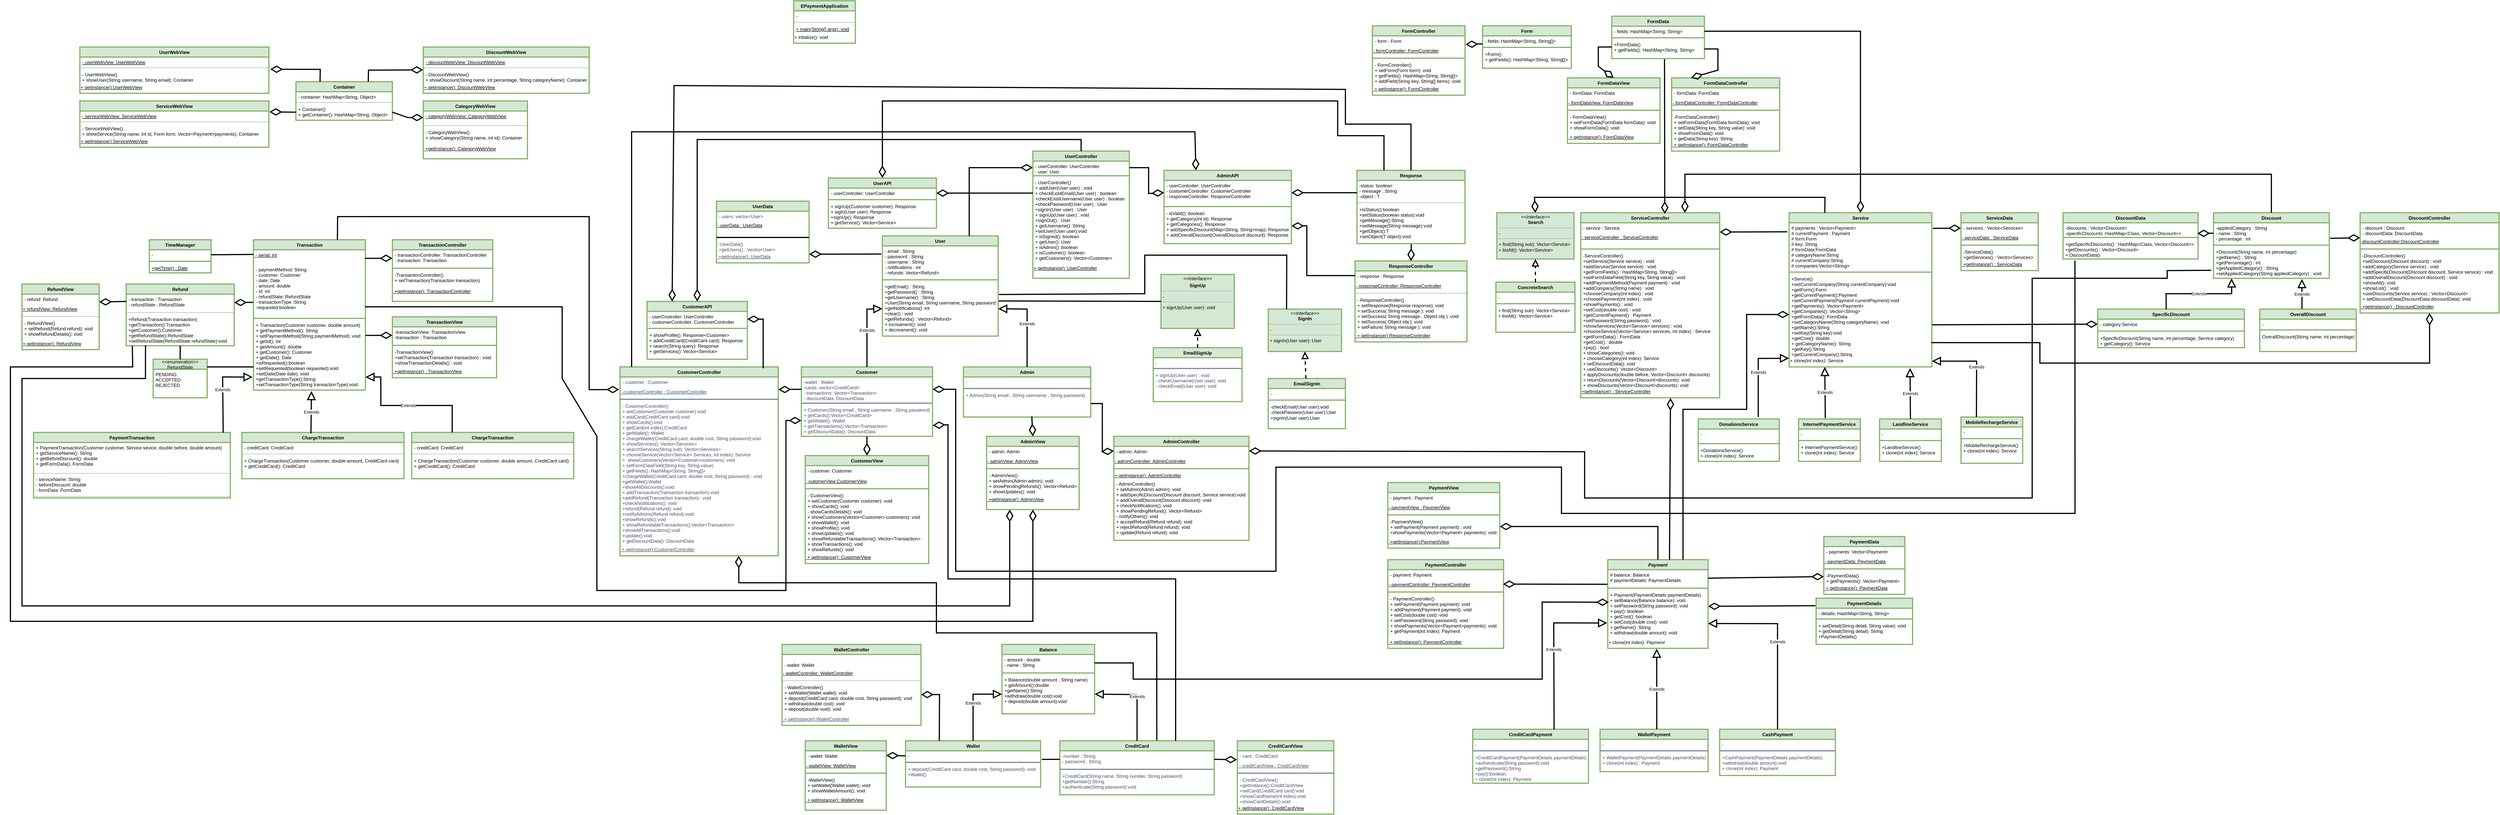 <mxfile version="20.6.0" type="github" pages="15">
  <diagram id="qeRl1D4w_aEeAzxYZe_a" name="Class Diagram">
    <mxGraphModel dx="9163" dy="3807" grid="1" gridSize="10" guides="1" tooltips="1" connect="1" arrows="1" fold="1" page="1" pageScale="1" pageWidth="850" pageHeight="1100" math="0" shadow="0">
      <root>
        <mxCell id="0" />
        <mxCell id="1" parent="0" />
        <mxCell id="-pliyB_gidMWCz2zCWGI-1" value="AdminAPI&#xa;" style="swimlane;fontStyle=1;align=center;verticalAlign=top;childLayout=stackLayout;horizontal=1;startSize=26;horizontalStack=0;resizeParent=1;resizeParentMax=0;resizeLast=0;collapsible=1;marginBottom=0;fillColor=#d5e8d4;strokeColor=#82b366;strokeWidth=3;" vertex="1" parent="1">
          <mxGeometry x="1000" y="480" width="330" height="190" as="geometry" />
        </mxCell>
        <mxCell id="-pliyB_gidMWCz2zCWGI-2" value="- userController: UserController&#xa;- customerController: CustomerController&#xa;- responseController: ResponsrController" style="text;strokeColor=none;fillColor=none;align=left;verticalAlign=top;spacingLeft=4;spacingRight=4;overflow=hidden;rotatable=0;points=[[0,0.5],[1,0.5]];portConstraint=eastwest;strokeWidth=3;" vertex="1" parent="-pliyB_gidMWCz2zCWGI-1">
          <mxGeometry y="26" width="330" height="64" as="geometry" />
        </mxCell>
        <mxCell id="-pliyB_gidMWCz2zCWGI-3" value="" style="line;strokeWidth=3;fillColor=none;align=left;verticalAlign=middle;spacingTop=-1;spacingLeft=3;spacingRight=3;rotatable=0;labelPosition=right;points=[];portConstraint=eastwest;strokeColor=inherit;" vertex="1" parent="-pliyB_gidMWCz2zCWGI-1">
          <mxGeometry y="90" width="330" height="8" as="geometry" />
        </mxCell>
        <mxCell id="-pliyB_gidMWCz2zCWGI-4" value="- isValid(): boolean&#xa;+ getCategory(int id): Response&#xa;+ getCategories(): Response&#xa;+ addSpecificDiscount(Map&lt;String, String&gt;map): Response&#xa;+ addOverallDiscount(OverallDiscount discount): Response" style="text;strokeColor=none;fillColor=none;align=left;verticalAlign=top;spacingLeft=4;spacingRight=4;overflow=hidden;rotatable=0;points=[[0,0.5],[1,0.5]];portConstraint=eastwest;strokeWidth=3;" vertex="1" parent="-pliyB_gidMWCz2zCWGI-1">
          <mxGeometry y="98" width="330" height="92" as="geometry" />
        </mxCell>
        <mxCell id="b8BXWabQ6_tX2TA-EuUs-1" value="User" style="swimlane;fontStyle=1;align=center;verticalAlign=top;childLayout=stackLayout;horizontal=1;startSize=26;horizontalStack=0;resizeParent=1;resizeParentMax=0;resizeLast=0;collapsible=1;marginBottom=0;fillColor=#d5e8d4;strokeColor=#82b366;fontSize=12;strokeWidth=3;" vertex="1" parent="1">
          <mxGeometry x="270" y="650" width="300" height="260" as="geometry" />
        </mxCell>
        <mxCell id="b8BXWabQ6_tX2TA-EuUs-2" value="- email : String&#xa;- password : String &#xa;- username : String&#xa;- notifications : int &#xa;- refunds: Vector&lt;Refund&gt;" style="text;strokeColor=none;fillColor=none;align=left;verticalAlign=top;spacingLeft=4;spacingRight=4;overflow=hidden;rotatable=0;points=[[0,0.5],[1,0.5]];portConstraint=eastwest;fontSize=12;strokeWidth=3;" vertex="1" parent="b8BXWabQ6_tX2TA-EuUs-1">
          <mxGeometry y="26" width="300" height="84" as="geometry" />
        </mxCell>
        <mxCell id="b8BXWabQ6_tX2TA-EuUs-3" value="" style="line;strokeWidth=3;fillColor=none;align=left;verticalAlign=middle;spacingTop=-1;spacingLeft=3;spacingRight=3;rotatable=0;labelPosition=right;points=[];portConstraint=eastwest;strokeColor=inherit;fontSize=12;" vertex="1" parent="b8BXWabQ6_tX2TA-EuUs-1">
          <mxGeometry y="110" width="300" height="8" as="geometry" />
        </mxCell>
        <mxCell id="b8BXWabQ6_tX2TA-EuUs-4" value="+getEmail() : String&#xa;+getPassword() : String&#xa;+getUsername() : String&#xa;+User(String email, String username, String password)&#xa;+getNotifications() :int&#xa;+clear() : void&#xa;+getRefunds() : Vector&lt;Refund&gt;&#xa;+ increament(): void&#xa;+ decreament(): void" style="text;strokeColor=none;fillColor=none;align=left;verticalAlign=top;spacingLeft=4;spacingRight=4;overflow=hidden;rotatable=0;points=[[0,0.5],[1,0.5]];portConstraint=eastwest;fontSize=12;strokeWidth=3;" vertex="1" parent="b8BXWabQ6_tX2TA-EuUs-1">
          <mxGeometry y="118" width="300" height="142" as="geometry" />
        </mxCell>
        <mxCell id="aIcGVCwdovawcQKyDkOM-1" value="Customer" style="swimlane;fontStyle=1;align=center;verticalAlign=top;childLayout=stackLayout;horizontal=1;startSize=26;horizontalStack=0;resizeParent=1;resizeParentMax=0;resizeLast=0;collapsible=1;marginBottom=0;strokeColor=#82b366;fillColor=#d5e8d4;rounded=0;fontSize=12;strokeWidth=3;" vertex="1" parent="1">
          <mxGeometry x="60" y="990" width="340" height="180" as="geometry">
            <mxRectangle x="505" y="980" width="100" height="30" as="alternateBounds" />
          </mxGeometry>
        </mxCell>
        <mxCell id="aIcGVCwdovawcQKyDkOM-2" value="-wallet : Wallet&#xa;-cards: vector&lt;CreditCard&gt;&#xa;- transactions: Vector&lt;Transaction&gt;&#xa;- discountData: DiscountData" style="text;strokeColor=none;fillColor=none;align=left;verticalAlign=top;spacingLeft=4;spacingRight=4;overflow=hidden;rotatable=0;points=[[0,0.5],[1,0.5]];portConstraint=eastwest;fontColor=#46495D;rounded=0;fontSize=12;strokeWidth=3;" vertex="1" parent="aIcGVCwdovawcQKyDkOM-1">
          <mxGeometry y="26" width="340" height="64" as="geometry" />
        </mxCell>
        <mxCell id="aIcGVCwdovawcQKyDkOM-3" value="" style="line;strokeWidth=3;fillColor=none;align=left;verticalAlign=middle;spacingTop=-1;spacingLeft=3;spacingRight=3;rotatable=0;labelPosition=right;points=[];portConstraint=eastwest;fontColor=#46495D;rounded=0;strokeColor=#788AA3;fontSize=12;" vertex="1" parent="aIcGVCwdovawcQKyDkOM-1">
          <mxGeometry y="90" width="340" height="8" as="geometry" />
        </mxCell>
        <mxCell id="aIcGVCwdovawcQKyDkOM-4" value="+ Customer(String email , String username , String password)&#xa;+ getCards():Vector&lt;CreditCard&gt;&#xa;+ getWallet(): Wallet&#xa;+ getTransactions():Vector&lt;Transaction&gt;&#xa;+ getDiscountData(): DiscountData&#xa;" style="text;strokeColor=none;fillColor=none;align=left;verticalAlign=top;spacingLeft=4;spacingRight=4;overflow=hidden;rotatable=0;points=[[0,0.5],[1,0.5]];portConstraint=eastwest;fontColor=#46495D;rounded=0;fontSize=12;strokeWidth=3;" vertex="1" parent="aIcGVCwdovawcQKyDkOM-1">
          <mxGeometry y="98" width="340" height="82" as="geometry" />
        </mxCell>
        <mxCell id="m20FiwxQu-RnnWTSSN1k-1" value="Admin" style="swimlane;fontStyle=1;align=center;verticalAlign=top;childLayout=stackLayout;horizontal=1;startSize=26;horizontalStack=0;resizeParent=1;resizeParentMax=0;resizeLast=0;collapsible=1;marginBottom=0;strokeColor=#82b366;fillColor=#d5e8d4;rounded=0;fontSize=12;strokeWidth=3;" vertex="1" parent="1">
          <mxGeometry x="480" y="990" width="330" height="130" as="geometry">
            <mxRectangle x="70" y="970" width="80" height="30" as="alternateBounds" />
          </mxGeometry>
        </mxCell>
        <mxCell id="m20FiwxQu-RnnWTSSN1k-2" value="-" style="text;strokeColor=none;fillColor=none;align=left;verticalAlign=top;spacingLeft=4;spacingRight=4;overflow=hidden;rotatable=0;points=[[0,0.5],[1,0.5]];portConstraint=eastwest;fontColor=#46495D;rounded=0;fontSize=12;strokeWidth=3;" vertex="1" parent="m20FiwxQu-RnnWTSSN1k-1">
          <mxGeometry y="26" width="330" height="26" as="geometry" />
        </mxCell>
        <mxCell id="m20FiwxQu-RnnWTSSN1k-3" value="" style="line;strokeWidth=3;fillColor=none;align=left;verticalAlign=middle;spacingTop=-1;spacingLeft=3;spacingRight=3;rotatable=0;labelPosition=right;points=[];portConstraint=eastwest;fontColor=#46495D;rounded=0;strokeColor=#788AA3;fontSize=12;" vertex="1" parent="m20FiwxQu-RnnWTSSN1k-1">
          <mxGeometry y="52" width="330" height="8" as="geometry" />
        </mxCell>
        <mxCell id="m20FiwxQu-RnnWTSSN1k-4" value="+ Admin(String email , String username , String password)&#xa;" style="text;strokeColor=none;fillColor=none;align=left;verticalAlign=top;spacingLeft=4;spacingRight=4;overflow=hidden;rotatable=0;points=[[0,0.5],[1,0.5]];portConstraint=eastwest;fontColor=#46495D;rounded=0;fontSize=12;strokeWidth=3;" vertex="1" parent="m20FiwxQu-RnnWTSSN1k-1">
          <mxGeometry y="60" width="330" height="70" as="geometry" />
        </mxCell>
        <mxCell id="9kRcuW8EDQZ1zrsiKXt3-1" value="Extends" style="endArrow=block;endSize=16;endFill=0;html=1;rounded=0;exitX=0.5;exitY=0;exitDx=0;exitDy=0;entryX=0;entryY=0.5;entryDx=0;entryDy=0;strokeWidth=3;" edge="1" parent="1" source="aIcGVCwdovawcQKyDkOM-1" target="b8BXWabQ6_tX2TA-EuUs-4">
          <mxGeometry width="160" relative="1" as="geometry">
            <mxPoint x="340" y="950" as="sourcePoint" />
            <mxPoint x="500" y="950" as="targetPoint" />
            <Array as="points">
              <mxPoint x="230" y="840" />
            </Array>
          </mxGeometry>
        </mxCell>
        <mxCell id="9kRcuW8EDQZ1zrsiKXt3-2" value="Extends" style="endArrow=block;endSize=16;endFill=0;html=1;rounded=0;exitX=0.5;exitY=0;exitDx=0;exitDy=0;entryX=1;entryY=0.5;entryDx=0;entryDy=0;strokeWidth=3;" edge="1" parent="1" source="m20FiwxQu-RnnWTSSN1k-1" target="b8BXWabQ6_tX2TA-EuUs-4">
          <mxGeometry width="160" relative="1" as="geometry">
            <mxPoint x="340" y="950" as="sourcePoint" />
            <mxPoint x="500" y="950" as="targetPoint" />
            <Array as="points">
              <mxPoint x="645" y="840" />
            </Array>
          </mxGeometry>
        </mxCell>
        <mxCell id="crNXZU1qgIg9VQgQziax-1" value="UserController" style="swimlane;fontStyle=1;align=center;verticalAlign=top;childLayout=stackLayout;horizontal=1;startSize=26;horizontalStack=0;resizeParent=1;resizeParentMax=0;resizeLast=0;collapsible=1;marginBottom=0;fillColor=#d5e8d4;strokeColor=#82b366;fontSize=12;strokeWidth=3;" vertex="1" parent="1">
          <mxGeometry x="660" y="430" width="250" height="330" as="geometry" />
        </mxCell>
        <mxCell id="crNXZU1qgIg9VQgQziax-2" value="- userController: UserController&#xa;- user: User&#xa;" style="text;strokeColor=none;fillColor=none;align=left;verticalAlign=top;spacingLeft=4;spacingRight=4;overflow=hidden;rotatable=0;points=[[0,0.5],[1,0.5]];portConstraint=eastwest;fontSize=12;strokeWidth=3;" vertex="1" parent="crNXZU1qgIg9VQgQziax-1">
          <mxGeometry y="26" width="250" height="34" as="geometry" />
        </mxCell>
        <mxCell id="crNXZU1qgIg9VQgQziax-3" value="" style="line;strokeWidth=3;fillColor=none;align=left;verticalAlign=middle;spacingTop=-1;spacingLeft=3;spacingRight=3;rotatable=0;labelPosition=right;points=[];portConstraint=eastwest;strokeColor=inherit;fontSize=12;" vertex="1" parent="crNXZU1qgIg9VQgQziax-1">
          <mxGeometry y="60" width="250" height="8" as="geometry" />
        </mxCell>
        <mxCell id="crNXZU1qgIg9VQgQziax-4" value="- UserController()&#xa;+ addUser(User user) : void&#xa;+ checkExistEmail(User user) : boolean&#xa;+checkExistUsername(User user) : boolean&#xa;+checkPassword(User user) : User&#xa;+signIn(User user) : User&#xa;+ signUp(User user) : void&#xa;+signOut() : User&#xa;+ getUsername(): String&#xa;+setUser(User user):void&#xa;+ isSigned(): boolean&#xa;+ getUser(): User&#xa;+ isAdmin(): boolean&#xa;+ isCustomer(): boolean&#xa;+ getCustomers(): Vector&lt;Customer&gt;&#xa;" style="text;strokeColor=none;fillColor=none;align=left;verticalAlign=top;spacingLeft=4;spacingRight=4;overflow=hidden;rotatable=0;points=[[0,0.5],[1,0.5]];portConstraint=eastwest;fontSize=12;strokeWidth=3;" vertex="1" parent="crNXZU1qgIg9VQgQziax-1">
          <mxGeometry y="68" width="250" height="222" as="geometry" />
        </mxCell>
        <mxCell id="crNXZU1qgIg9VQgQziax-5" value="&lt;span style=&quot;color: rgb(0, 0, 0); font-family: Helvetica; font-size: 12px; font-variant-ligatures: normal; font-variant-caps: normal; font-weight: 400; letter-spacing: normal; orphans: 2; text-align: left; text-indent: 0px; text-transform: none; widows: 2; word-spacing: 0px; -webkit-text-stroke-width: 0px; background-color: rgb(255, 255, 255); text-decoration-thickness: initial; text-decoration-style: initial; text-decoration-color: initial; float: none; display: inline !important;&quot;&gt;&lt;u style=&quot;font-size: 12px;&quot;&gt;+ getInstance(): UserController&lt;/u&gt;&lt;/span&gt;" style="text;whiteSpace=wrap;html=1;fontSize=12;strokeWidth=3;" vertex="1" parent="crNXZU1qgIg9VQgQziax-1">
          <mxGeometry y="290" width="250" height="40" as="geometry" />
        </mxCell>
        <mxCell id="kO_4T2SBcFw38M1oFIqU-1" value="" style="endArrow=diamondThin;endFill=0;endSize=24;html=1;rounded=0;entryX=0;entryY=0.5;entryDx=0;entryDy=0;exitX=0.75;exitY=0;exitDx=0;exitDy=0;strokeWidth=3;" edge="1" parent="1" source="b8BXWabQ6_tX2TA-EuUs-1" target="crNXZU1qgIg9VQgQziax-2">
          <mxGeometry width="160" relative="1" as="geometry">
            <mxPoint x="390" y="740" as="sourcePoint" />
            <mxPoint x="550" y="740" as="targetPoint" />
            <Array as="points">
              <mxPoint x="495" y="473" />
            </Array>
          </mxGeometry>
        </mxCell>
        <mxCell id="B_Ok4ZQ1NzNfWdSHu9J5-1" value="AdminController" style="swimlane;fontStyle=1;align=center;verticalAlign=top;childLayout=stackLayout;horizontal=1;startSize=26;horizontalStack=0;resizeParent=1;resizeParentMax=0;resizeLast=0;collapsible=1;marginBottom=0;fillColor=#d5e8d4;strokeColor=#82b366;fontSize=12;strokeWidth=3;" vertex="1" parent="1">
          <mxGeometry x="870" y="1170" width="350" height="270" as="geometry" />
        </mxCell>
        <mxCell id="B_Ok4ZQ1NzNfWdSHu9J5-2" value="- admin: Admin&#xa;" style="text;strokeColor=none;fillColor=none;align=left;verticalAlign=top;spacingLeft=4;spacingRight=4;overflow=hidden;rotatable=0;points=[[0,0.5],[1,0.5]];portConstraint=eastwest;fontSize=12;strokeWidth=3;" vertex="1" parent="B_Ok4ZQ1NzNfWdSHu9J5-1">
          <mxGeometry y="26" width="350" height="24" as="geometry" />
        </mxCell>
        <mxCell id="B_Ok4ZQ1NzNfWdSHu9J5-3" value="&lt;div style=&quot;font-size: 12px;&quot;&gt;&lt;u style=&quot;font-size: 12px; background-color: initial;&quot;&gt;- adminController: AdminController&lt;/u&gt;&lt;/div&gt;" style="text;html=1;align=left;verticalAlign=middle;resizable=0;points=[];autosize=1;strokeColor=none;fillColor=none;fontSize=12;strokeWidth=3;" vertex="1" parent="B_Ok4ZQ1NzNfWdSHu9J5-1">
          <mxGeometry y="50" width="350" height="30" as="geometry" />
        </mxCell>
        <mxCell id="B_Ok4ZQ1NzNfWdSHu9J5-4" value="" style="line;strokeWidth=3;fillColor=none;align=left;verticalAlign=middle;spacingTop=-1;spacingLeft=3;spacingRight=3;rotatable=0;labelPosition=right;points=[];portConstraint=eastwest;strokeColor=inherit;fontSize=12;" vertex="1" parent="B_Ok4ZQ1NzNfWdSHu9J5-1">
          <mxGeometry y="80" width="350" height="8" as="geometry" />
        </mxCell>
        <mxCell id="B_Ok4ZQ1NzNfWdSHu9J5-5" value="&lt;span style=&quot;color: rgb(0, 0, 0); font-family: Helvetica; font-size: 12px; font-variant-ligatures: normal; font-variant-caps: normal; font-weight: 400; letter-spacing: normal; orphans: 2; text-align: left; text-indent: 0px; text-transform: none; widows: 2; word-spacing: 0px; -webkit-text-stroke-width: 0px; background-color: rgb(255, 255, 255); text-decoration-thickness: initial; text-decoration-style: initial; text-decoration-color: initial; float: none; font-style: normal; display: inline !important;&quot;&gt;&lt;u style=&quot;font-size: 12px;&quot;&gt;+ getInstance(): AdminController&lt;/u&gt;&lt;/span&gt;" style="text;whiteSpace=wrap;html=1;fontSize=12;strokeWidth=3;" vertex="1" parent="B_Ok4ZQ1NzNfWdSHu9J5-1">
          <mxGeometry y="88" width="350" height="22" as="geometry" />
        </mxCell>
        <mxCell id="B_Ok4ZQ1NzNfWdSHu9J5-6" value="- AdminController()&#xa;+ setAdmin(Admin admin): void&#xa;+ addSpecificDiscount(Discount discount, Service service):void&#xa;+ addOverallDiscount(Discount discount): void &#xa;+ checkNotifications(): void&#xa;+ showPendingRefund(): Vector&lt;Refund&gt;&#xa;- notifyOthers(): void&#xa;+ acceptRefund(Refund refund): void&#xa;+ rejectRefund(Refund refund): void&#xa;+ update(Refund refund): void" style="text;strokeColor=none;fillColor=none;align=left;verticalAlign=top;spacingLeft=4;spacingRight=4;overflow=hidden;rotatable=0;points=[[0,0.5],[1,0.5]];portConstraint=eastwest;fontSize=12;strokeWidth=3;" vertex="1" parent="B_Ok4ZQ1NzNfWdSHu9J5-1">
          <mxGeometry y="110" width="350" height="160" as="geometry" />
        </mxCell>
        <mxCell id="B_Ok4ZQ1NzNfWdSHu9J5-7" value="" style="endArrow=diamondThin;endFill=0;endSize=24;html=1;rounded=0;entryX=0;entryY=0.5;entryDx=0;entryDy=0;exitX=1;exitY=0.5;exitDx=0;exitDy=0;strokeWidth=3;" edge="1" parent="1" source="m20FiwxQu-RnnWTSSN1k-4" target="B_Ok4ZQ1NzNfWdSHu9J5-2">
          <mxGeometry width="160" relative="1" as="geometry">
            <mxPoint x="710" y="900" as="sourcePoint" />
            <mxPoint x="870" y="900" as="targetPoint" />
            <Array as="points">
              <mxPoint x="840" y="1085" />
              <mxPoint x="840" y="1210" />
            </Array>
          </mxGeometry>
        </mxCell>
        <mxCell id="yWlLAMEcrxBEzO9vhBjj-1" value="CustomerController" style="swimlane;fontStyle=1;align=center;verticalAlign=top;childLayout=stackLayout;horizontal=1;startSize=26;horizontalStack=0;resizeParent=1;resizeParentMax=0;resizeLast=0;collapsible=1;marginBottom=0;strokeColor=#82b366;fillColor=#d5e8d4;rounded=0;fontSize=12;strokeWidth=3;" vertex="1" parent="1">
          <mxGeometry x="-410" y="990" width="410" height="490" as="geometry">
            <mxRectangle x="505" y="1140" width="150" height="30" as="alternateBounds" />
          </mxGeometry>
        </mxCell>
        <mxCell id="yWlLAMEcrxBEzO9vhBjj-2" value="- customer : Customer" style="text;strokeColor=none;fillColor=none;align=left;verticalAlign=top;spacingLeft=4;spacingRight=4;overflow=hidden;rotatable=0;points=[[0,0.5],[1,0.5]];portConstraint=eastwest;fontColor=#46495D;rounded=0;fontSize=12;strokeWidth=3;" vertex="1" parent="yWlLAMEcrxBEzO9vhBjj-1">
          <mxGeometry y="26" width="410" height="24" as="geometry" />
        </mxCell>
        <mxCell id="yWlLAMEcrxBEzO9vhBjj-3" value="&lt;div style=&quot;font-size: 12px;&quot;&gt;&lt;u style=&quot;color: rgb(70, 73, 93); font-size: 12px; background-color: initial;&quot;&gt;&amp;nbsp;-customerController : CustomerController&lt;/u&gt;&lt;/div&gt;" style="text;html=1;align=left;verticalAlign=middle;resizable=0;points=[];autosize=1;strokeColor=none;fillColor=none;fontSize=12;strokeWidth=3;" vertex="1" parent="yWlLAMEcrxBEzO9vhBjj-1">
          <mxGeometry y="50" width="410" height="30" as="geometry" />
        </mxCell>
        <mxCell id="yWlLAMEcrxBEzO9vhBjj-4" value="" style="line;strokeWidth=3;fillColor=none;align=left;verticalAlign=middle;spacingTop=-1;spacingLeft=3;spacingRight=3;rotatable=0;labelPosition=right;points=[];portConstraint=eastwest;fontColor=#46495D;rounded=0;strokeColor=#788AA3;fontSize=12;" vertex="1" parent="yWlLAMEcrxBEzO9vhBjj-1">
          <mxGeometry y="80" width="410" height="8" as="geometry" />
        </mxCell>
        <mxCell id="yWlLAMEcrxBEzO9vhBjj-5" value="- CustomerController()&#xa;+ setCustomer(Customer customer):void&#xa;+ addCard(CreditCard card):void&#xa;+ showCards():void&#xa;+ getCard(int index):CreditCard&#xa;+ getWallet(): Wallet&#xa;+ chargeWallet(CreditCard card, double cost, String password):void&#xa;+ showServices(): Vector&lt;Services&gt;&#xa;+ searchServices(String sub): Vector&lt;Services&gt;&#xa;+ chooseService(Vector&lt;Service&gt; Services, int index): Service&#xa;+  showCustomers(Vector&lt;Customer&gt;customers): void&#xa;+ setFormDataField(String key, String value)&#xa;+ getFields(): HashMap&lt;String, String[]&gt;&#xa;+chargeWallet(CreditCard card, double cost, String password) : void &#xa;+getWallet():Wallet&#xa;+showAllDiscounts():void&#xa;+ addTransaction(Transaction transaction):void&#xa;+addRefund(Transaction transaction) : void&#xa;+checkNotifications(): void&#xa;+refund(Refund refund): void&#xa;+notifyAdmins(Refund refund):void&#xa;+showRefunds():void&#xa;+ showRefundableTransactions():Vector&lt;Transaction&gt;&#xa;+showAllTransactions():void&#xa;+update():void&#xa;+ getDiscountData(): DiscountData&#xa;&#xa;" style="text;strokeColor=none;fillColor=none;align=left;verticalAlign=top;spacingLeft=4;spacingRight=4;overflow=hidden;rotatable=0;points=[[0,0.5],[1,0.5]];portConstraint=eastwest;fontColor=#46495D;rounded=0;fontSize=12;strokeWidth=3;" vertex="1" parent="yWlLAMEcrxBEzO9vhBjj-1">
          <mxGeometry y="88" width="410" height="372" as="geometry" />
        </mxCell>
        <mxCell id="yWlLAMEcrxBEzO9vhBjj-6" value="&lt;span style=&quot;color: rgb(70, 73, 93); font-family: Helvetica; font-size: 12px; font-style: normal; font-variant-ligatures: normal; font-variant-caps: normal; font-weight: 400; letter-spacing: normal; orphans: 2; text-align: left; text-indent: 0px; text-transform: none; widows: 2; word-spacing: 0px; -webkit-text-stroke-width: 0px; background-color: rgb(255, 255, 255); text-decoration-thickness: initial; text-decoration-style: initial; text-decoration-color: initial; float: none; display: inline !important;&quot;&gt;&lt;u style=&quot;font-size: 12px;&quot;&gt;&amp;nbsp;+ getInstance():CustomerController&lt;/u&gt;&lt;/span&gt;" style="text;whiteSpace=wrap;html=1;fontSize=12;strokeWidth=3;" vertex="1" parent="yWlLAMEcrxBEzO9vhBjj-1">
          <mxGeometry y="460" width="410" height="30" as="geometry" />
        </mxCell>
        <mxCell id="yWlLAMEcrxBEzO9vhBjj-7" value="" style="endArrow=diamondThin;endFill=0;endSize=24;html=1;rounded=0;entryX=1.001;entryY=0.287;entryDx=0;entryDy=0;exitX=0;exitY=0.5;exitDx=0;exitDy=0;entryPerimeter=0;strokeWidth=3;" edge="1" parent="1" source="aIcGVCwdovawcQKyDkOM-2" target="yWlLAMEcrxBEzO9vhBjj-3">
          <mxGeometry width="160" relative="1" as="geometry">
            <mxPoint x="-50" y="1000" as="sourcePoint" />
            <mxPoint x="110" y="1000" as="targetPoint" />
          </mxGeometry>
        </mxCell>
        <mxCell id="aNNmA-vm1WDeUjy7kTt6-1" value="AdminView" style="swimlane;fontStyle=1;align=center;verticalAlign=top;childLayout=stackLayout;horizontal=1;startSize=26;horizontalStack=0;resizeParent=1;resizeParentMax=0;resizeLast=0;collapsible=1;marginBottom=0;strokeWidth=3;fillColor=#d5e8d4;strokeColor=#82b366;" vertex="1" parent="1">
          <mxGeometry x="540" y="1170" width="240" height="190" as="geometry" />
        </mxCell>
        <mxCell id="aNNmA-vm1WDeUjy7kTt6-2" value="- admin: Admin&#xa;" style="text;strokeColor=none;fillColor=none;align=left;verticalAlign=top;spacingLeft=4;spacingRight=4;overflow=hidden;rotatable=0;points=[[0,0.5],[1,0.5]];portConstraint=eastwest;strokeWidth=3;" vertex="1" parent="aNNmA-vm1WDeUjy7kTt6-1">
          <mxGeometry y="26" width="240" height="24" as="geometry" />
        </mxCell>
        <mxCell id="aNNmA-vm1WDeUjy7kTt6-3" value="&lt;u&gt;- adminView: AdminView&lt;/u&gt;" style="text;html=1;align=left;verticalAlign=middle;resizable=0;points=[];autosize=1;strokeColor=none;fillColor=none;strokeWidth=3;" vertex="1" parent="aNNmA-vm1WDeUjy7kTt6-1">
          <mxGeometry y="50" width="240" height="30" as="geometry" />
        </mxCell>
        <mxCell id="aNNmA-vm1WDeUjy7kTt6-4" value="" style="line;strokeWidth=3;fillColor=none;align=left;verticalAlign=middle;spacingTop=-1;spacingLeft=3;spacingRight=3;rotatable=0;labelPosition=right;points=[];portConstraint=eastwest;strokeColor=inherit;" vertex="1" parent="aNNmA-vm1WDeUjy7kTt6-1">
          <mxGeometry y="80" width="240" height="8" as="geometry" />
        </mxCell>
        <mxCell id="aNNmA-vm1WDeUjy7kTt6-5" value="- AdminView()&#xa;+ setAdmin(Admin admin): void&#xa;+ showPendingRefunds(): Vector&lt;Refund&gt;&#xa;+ showUpdates(): void" style="text;strokeColor=none;fillColor=none;align=left;verticalAlign=top;spacingLeft=4;spacingRight=4;overflow=hidden;rotatable=0;points=[[0,0.5],[1,0.5]];portConstraint=eastwest;strokeWidth=3;" vertex="1" parent="aNNmA-vm1WDeUjy7kTt6-1">
          <mxGeometry y="88" width="240" height="62" as="geometry" />
        </mxCell>
        <mxCell id="aNNmA-vm1WDeUjy7kTt6-6" value="&lt;span style=&quot;color: rgb(0, 0, 0); font-family: Helvetica; font-size: 12px; font-style: normal; font-variant-ligatures: normal; font-variant-caps: normal; font-weight: 400; letter-spacing: normal; orphans: 2; text-align: left; text-indent: 0px; text-transform: none; widows: 2; word-spacing: 0px; -webkit-text-stroke-width: 0px; background-color: rgb(255, 255, 255); text-decoration-thickness: initial; text-decoration-style: initial; text-decoration-color: initial; float: none; display: inline !important;&quot;&gt;&lt;u style=&quot;font-size: 12px;&quot;&gt;&amp;nbsp;+getInstance(): AdminView&lt;/u&gt;&lt;/span&gt;" style="text;whiteSpace=wrap;html=1;fontSize=12;strokeWidth=3;" vertex="1" parent="aNNmA-vm1WDeUjy7kTt6-1">
          <mxGeometry y="150" width="240" height="40" as="geometry" />
        </mxCell>
        <mxCell id="aNNmA-vm1WDeUjy7kTt6-7" value="" style="endArrow=diamondThin;endFill=0;endSize=24;html=1;rounded=0;entryX=0.5;entryY=0;entryDx=0;entryDy=0;exitX=0.537;exitY=0.974;exitDx=0;exitDy=0;exitPerimeter=0;strokeWidth=3;" edge="1" parent="1" source="m20FiwxQu-RnnWTSSN1k-4" target="aNNmA-vm1WDeUjy7kTt6-1">
          <mxGeometry width="160" relative="1" as="geometry">
            <mxPoint x="610" y="1140" as="sourcePoint" />
            <mxPoint x="770" y="1140" as="targetPoint" />
          </mxGeometry>
        </mxCell>
        <mxCell id="bMQf2ISSM3CvMtBbK3lN-1" value="CustomerView" style="swimlane;fontStyle=1;align=center;verticalAlign=top;childLayout=stackLayout;horizontal=1;startSize=26;horizontalStack=0;resizeParent=1;resizeParentMax=0;resizeLast=0;collapsible=1;marginBottom=0;fillColor=#d5e8d4;strokeColor=#82b366;fontSize=12;strokeWidth=3;" vertex="1" parent="1">
          <mxGeometry x="70" y="1220" width="320" height="280" as="geometry" />
        </mxCell>
        <mxCell id="bMQf2ISSM3CvMtBbK3lN-2" value="- customer: Customer" style="text;strokeColor=none;fillColor=none;align=left;verticalAlign=top;spacingLeft=4;spacingRight=4;overflow=hidden;rotatable=0;points=[[0,0.5],[1,0.5]];portConstraint=eastwest;fontSize=12;strokeWidth=3;" vertex="1" parent="bMQf2ISSM3CvMtBbK3lN-1">
          <mxGeometry y="26" width="320" height="26" as="geometry" />
        </mxCell>
        <mxCell id="bMQf2ISSM3CvMtBbK3lN-3" value="&lt;u style=&quot;font-size: 12px;&quot;&gt;&amp;nbsp;-cutomerView:CustomerView&lt;/u&gt;" style="text;html=1;align=left;verticalAlign=middle;resizable=0;points=[];autosize=1;strokeColor=none;fillColor=none;fontSize=12;strokeWidth=3;" vertex="1" parent="bMQf2ISSM3CvMtBbK3lN-1">
          <mxGeometry y="52" width="320" height="30" as="geometry" />
        </mxCell>
        <mxCell id="bMQf2ISSM3CvMtBbK3lN-4" value="" style="line;strokeWidth=3;fillColor=none;align=left;verticalAlign=middle;spacingTop=-1;spacingLeft=3;spacingRight=3;rotatable=0;labelPosition=right;points=[];portConstraint=eastwest;strokeColor=inherit;fontSize=12;" vertex="1" parent="bMQf2ISSM3CvMtBbK3lN-1">
          <mxGeometry y="82" width="320" height="8" as="geometry" />
        </mxCell>
        <mxCell id="bMQf2ISSM3CvMtBbK3lN-5" value="- CustomerView()&#xa;+ setCustomer(Customer customer): void&#xa;+ showCards(): void&#xa;- showCardsDetails(): void&#xa;+ showCustomers(Vector&lt;Customer&gt; customers): void&#xa;+ showWallet(): void&#xa;+ showProfile(): void&#xa;+ showUpdates(): void&#xa;+ showRefundableTransactions(): Vector&lt;Transaction&gt;&#xa;+ showTransactions(): void&#xa;+ showRefunds(): void" style="text;strokeColor=none;fillColor=none;align=left;verticalAlign=top;spacingLeft=4;spacingRight=4;overflow=hidden;rotatable=0;points=[[0,0.5],[1,0.5]];portConstraint=eastwest;fontSize=12;strokeWidth=3;" vertex="1" parent="bMQf2ISSM3CvMtBbK3lN-1">
          <mxGeometry y="90" width="320" height="160" as="geometry" />
        </mxCell>
        <mxCell id="bMQf2ISSM3CvMtBbK3lN-6" value="&lt;span style=&quot;color: rgb(0, 0, 0); font-family: Helvetica; font-size: 12px; font-style: normal; font-variant-ligatures: normal; font-variant-caps: normal; font-weight: 400; letter-spacing: normal; orphans: 2; text-align: left; text-indent: 0px; text-transform: none; widows: 2; word-spacing: 0px; -webkit-text-stroke-width: 0px; background-color: rgb(255, 255, 255); text-decoration-thickness: initial; text-decoration-style: initial; text-decoration-color: initial; float: none; display: inline !important;&quot;&gt;&lt;u style=&quot;font-size: 12px;&quot;&gt;&amp;nbsp;+ getInstance(): CustomerView&lt;/u&gt;&lt;/span&gt;" style="text;whiteSpace=wrap;html=1;fontSize=12;strokeWidth=3;" vertex="1" parent="bMQf2ISSM3CvMtBbK3lN-1">
          <mxGeometry y="250" width="320" height="30" as="geometry" />
        </mxCell>
        <mxCell id="bMQf2ISSM3CvMtBbK3lN-7" value="" style="endArrow=diamondThin;endFill=0;endSize=24;html=1;rounded=0;entryX=0.5;entryY=0;entryDx=0;entryDy=0;strokeWidth=3;" edge="1" parent="1" source="aIcGVCwdovawcQKyDkOM-4" target="bMQf2ISSM3CvMtBbK3lN-1">
          <mxGeometry width="160" relative="1" as="geometry">
            <mxPoint x="300" y="1210" as="sourcePoint" />
            <mxPoint x="460" y="1210" as="targetPoint" />
          </mxGeometry>
        </mxCell>
        <mxCell id="V2wbEIKNlcDeXL7yKd-s-1" value="UserAPI" style="swimlane;fontStyle=1;align=center;verticalAlign=top;childLayout=stackLayout;horizontal=1;startSize=26;horizontalStack=0;resizeParent=1;resizeParentMax=0;resizeLast=0;collapsible=1;marginBottom=0;fillColor=#d5e8d4;strokeColor=#82b366;strokeWidth=3;" vertex="1" parent="1">
          <mxGeometry x="130" y="500" width="280" height="130" as="geometry" />
        </mxCell>
        <mxCell id="V2wbEIKNlcDeXL7yKd-s-2" value="- userController: UserController" style="text;strokeColor=none;fillColor=none;align=left;verticalAlign=top;spacingLeft=4;spacingRight=4;overflow=hidden;rotatable=0;points=[[0,0.5],[1,0.5]];portConstraint=eastwest;strokeWidth=3;" vertex="1" parent="V2wbEIKNlcDeXL7yKd-s-1">
          <mxGeometry y="26" width="280" height="26" as="geometry" />
        </mxCell>
        <mxCell id="V2wbEIKNlcDeXL7yKd-s-3" value="" style="line;strokeWidth=3;fillColor=none;align=left;verticalAlign=middle;spacingTop=-1;spacingLeft=3;spacingRight=3;rotatable=0;labelPosition=right;points=[];portConstraint=eastwest;strokeColor=inherit;" vertex="1" parent="V2wbEIKNlcDeXL7yKd-s-1">
          <mxGeometry y="52" width="280" height="8" as="geometry" />
        </mxCell>
        <mxCell id="V2wbEIKNlcDeXL7yKd-s-4" value="+ signUp(Customer customer): Response&#xa;+ sigIn(User user): Response&#xa;+signUp(): Response&#xa;+ getService(): Vector&lt;Service&gt;&#xa;&#xa;&#xa;" style="text;strokeColor=none;fillColor=none;align=left;verticalAlign=top;spacingLeft=4;spacingRight=4;overflow=hidden;rotatable=0;points=[[0,0.5],[1,0.5]];portConstraint=eastwest;strokeWidth=3;" vertex="1" parent="V2wbEIKNlcDeXL7yKd-s-1">
          <mxGeometry y="60" width="280" height="70" as="geometry" />
        </mxCell>
        <mxCell id="V2wbEIKNlcDeXL7yKd-s-5" value="" style="endArrow=diamondThin;endFill=0;endSize=24;html=1;rounded=0;entryX=1;entryY=0.5;entryDx=0;entryDy=0;strokeWidth=3;" edge="1" parent="1" target="V2wbEIKNlcDeXL7yKd-s-2">
          <mxGeometry width="160" relative="1" as="geometry">
            <mxPoint x="660" y="539" as="sourcePoint" />
            <mxPoint x="290" y="670" as="targetPoint" />
          </mxGeometry>
        </mxCell>
        <mxCell id="7y5EaZflBrdRASHudgSl-1" value="CustomerAPI" style="swimlane;fontStyle=1;align=center;verticalAlign=top;childLayout=stackLayout;horizontal=1;startSize=26;horizontalStack=0;resizeParent=1;resizeParentMax=0;resizeLast=0;collapsible=1;marginBottom=0;fillColor=#d5e8d4;strokeColor=#82b366;strokeWidth=3;" vertex="1" parent="1">
          <mxGeometry x="-340" y="820" width="260" height="150" as="geometry" />
        </mxCell>
        <mxCell id="7y5EaZflBrdRASHudgSl-2" value="- userCnotroller: UserController&#xa;- customerController: CuntomerController" style="text;strokeColor=none;fillColor=none;align=left;verticalAlign=top;spacingLeft=4;spacingRight=4;overflow=hidden;rotatable=0;points=[[0,0.5],[1,0.5]];portConstraint=eastwest;strokeWidth=3;" vertex="1" parent="7y5EaZflBrdRASHudgSl-1">
          <mxGeometry y="26" width="260" height="40" as="geometry" />
        </mxCell>
        <mxCell id="7y5EaZflBrdRASHudgSl-3" value="" style="line;strokeWidth=3;fillColor=none;align=left;verticalAlign=middle;spacingTop=-1;spacingLeft=3;spacingRight=3;rotatable=0;labelPosition=right;points=[];portConstraint=eastwest;strokeColor=inherit;" vertex="1" parent="7y5EaZflBrdRASHudgSl-1">
          <mxGeometry y="66" width="260" height="8" as="geometry" />
        </mxCell>
        <mxCell id="7y5EaZflBrdRASHudgSl-4" value="+ showProfile(): Response&lt;Customer&gt;&#xa;+ addCreditCard(CreditCard card): Response&#xa;+ search(String query): Response&#xa;+ getServices(): Vector&lt;Service&gt;" style="text;strokeColor=none;fillColor=none;align=left;verticalAlign=top;spacingLeft=4;spacingRight=4;overflow=hidden;rotatable=0;points=[[0,0.5],[1,0.5]];portConstraint=eastwest;strokeWidth=3;" vertex="1" parent="7y5EaZflBrdRASHudgSl-1">
          <mxGeometry y="74" width="260" height="76" as="geometry" />
        </mxCell>
        <mxCell id="7y5EaZflBrdRASHudgSl-5" value="" style="endArrow=diamondThin;endFill=0;endSize=24;html=1;rounded=0;entryX=1;entryY=0.5;entryDx=0;entryDy=0;exitX=0.905;exitY=0.007;exitDx=0;exitDy=0;exitPerimeter=0;strokeWidth=3;" edge="1" parent="1" source="yWlLAMEcrxBEzO9vhBjj-1" target="7y5EaZflBrdRASHudgSl-2">
          <mxGeometry width="160" relative="1" as="geometry">
            <mxPoint x="-300" y="930" as="sourcePoint" />
            <mxPoint x="-140" y="930" as="targetPoint" />
            <Array as="points">
              <mxPoint x="-39" y="866" />
            </Array>
          </mxGeometry>
        </mxCell>
        <mxCell id="7y5EaZflBrdRASHudgSl-6" value="" style="endArrow=diamondThin;endFill=0;endSize=24;html=1;rounded=0;entryX=0.5;entryY=0;entryDx=0;entryDy=0;exitX=0.5;exitY=0;exitDx=0;exitDy=0;strokeWidth=3;" edge="1" parent="1" source="crNXZU1qgIg9VQgQziax-1" target="7y5EaZflBrdRASHudgSl-1">
          <mxGeometry width="160" relative="1" as="geometry">
            <mxPoint y="860" as="sourcePoint" />
            <mxPoint x="160" y="860" as="targetPoint" />
            <Array as="points">
              <mxPoint x="785" y="400" />
              <mxPoint x="-210" y="400" />
            </Array>
          </mxGeometry>
        </mxCell>
        <mxCell id="7y5EaZflBrdRASHudgSl-7" value="" style="endArrow=diamondThin;endFill=0;endSize=24;html=1;rounded=0;entryX=0;entryY=0.5;entryDx=0;entryDy=0;exitX=1;exitY=0.5;exitDx=0;exitDy=0;strokeWidth=3;" edge="1" parent="1" source="crNXZU1qgIg9VQgQziax-2" target="-pliyB_gidMWCz2zCWGI-2">
          <mxGeometry width="160" relative="1" as="geometry">
            <mxPoint x="860" y="800" as="sourcePoint" />
            <mxPoint x="1020" y="800" as="targetPoint" />
            <Array as="points">
              <mxPoint x="960" y="473" />
              <mxPoint x="960" y="540" />
            </Array>
          </mxGeometry>
        </mxCell>
        <mxCell id="7y5EaZflBrdRASHudgSl-8" value="" style="endArrow=diamondThin;endFill=0;endSize=24;html=1;rounded=0;entryX=0.25;entryY=0;entryDx=0;entryDy=0;strokeWidth=3;" edge="1" parent="1" target="-pliyB_gidMWCz2zCWGI-1">
          <mxGeometry width="160" relative="1" as="geometry">
            <mxPoint x="-380" y="990" as="sourcePoint" />
            <mxPoint x="1010" y="740" as="targetPoint" />
            <Array as="points">
              <mxPoint x="-380" y="380" />
              <mxPoint x="1080" y="380" />
            </Array>
          </mxGeometry>
        </mxCell>
        <mxCell id="bydXEZF7sbTnTBqbUKh5-1" value="Transaction" style="swimlane;fontStyle=3;align=center;verticalAlign=top;childLayout=stackLayout;horizontal=1;startSize=26;horizontalStack=0;resizeParent=1;resizeParentMax=0;resizeLast=0;collapsible=1;marginBottom=0;fillColor=#d5e8d4;strokeColor=#82b366;fontSize=12;strokeWidth=3;" vertex="1" parent="1">
          <mxGeometry x="-1360" y="660" width="290" height="390" as="geometry" />
        </mxCell>
        <mxCell id="bydXEZF7sbTnTBqbUKh5-2" value="&lt;span style=&quot;color: rgb(0, 0, 0); font-family: Helvetica; font-size: 12px; font-style: normal; font-variant-ligatures: normal; font-variant-caps: normal; font-weight: 400; letter-spacing: normal; orphans: 2; text-align: left; text-indent: 0px; text-transform: none; widows: 2; word-spacing: 0px; -webkit-text-stroke-width: 0px; background-color: rgb(255, 255, 255); text-decoration-thickness: initial; text-decoration-style: initial; text-decoration-color: initial; float: none; display: inline !important;&quot;&gt;&lt;u style=&quot;font-size: 12px;&quot;&gt;&amp;nbsp;- serial: int&lt;/u&gt;&lt;/span&gt;" style="text;whiteSpace=wrap;html=1;fontSize=12;strokeWidth=3;" vertex="1" parent="bydXEZF7sbTnTBqbUKh5-1">
          <mxGeometry y="26" width="290" height="24" as="geometry" />
        </mxCell>
        <mxCell id="bydXEZF7sbTnTBqbUKh5-3" value="&#xa;- paymentMethod: String&#xa;- customer: Customer&#xa;- date: Date&#xa;- amount: double&#xa;- id: int&#xa;- refundState: RefundState&#xa;- transactionType :String&#xa;-requested:boolean" style="text;strokeColor=none;fillColor=none;align=left;verticalAlign=top;spacingLeft=4;spacingRight=4;overflow=hidden;rotatable=0;points=[[0,0.5],[1,0.5]];portConstraint=eastwest;fontSize=12;strokeWidth=3;" vertex="1" parent="bydXEZF7sbTnTBqbUKh5-1">
          <mxGeometry y="50" width="290" height="150" as="geometry" />
        </mxCell>
        <mxCell id="bydXEZF7sbTnTBqbUKh5-4" value="" style="line;strokeWidth=3;fillColor=none;align=left;verticalAlign=middle;spacingTop=-1;spacingLeft=3;spacingRight=3;rotatable=0;labelPosition=right;points=[];portConstraint=eastwest;strokeColor=inherit;fontSize=12;" vertex="1" parent="bydXEZF7sbTnTBqbUKh5-1">
          <mxGeometry y="200" width="290" height="8" as="geometry" />
        </mxCell>
        <mxCell id="bydXEZF7sbTnTBqbUKh5-5" value="+ Transaction(Customer customer, double amount)&#xa;+ getPaymentMethod(): String&#xa;+ setPaymentMethod(String paymentMethod): void&#xa;+ getId(): int&#xa;+ getAmount(): double&#xa;+ getCustomer(): Customer&#xa;+ getDate(): Date&#xa;+isRequested():boolean&#xa;+setRequested(boolean requested):void&#xa;+setDate(Date date): void&#xa;+getTransactionType():String&#xa;+setTransactionType(String transactionType):void" style="text;strokeColor=none;fillColor=none;align=left;verticalAlign=top;spacingLeft=4;spacingRight=4;overflow=hidden;rotatable=0;points=[[0,0.5],[1,0.5]];portConstraint=eastwest;fontSize=12;strokeWidth=3;" vertex="1" parent="bydXEZF7sbTnTBqbUKh5-1">
          <mxGeometry y="208" width="290" height="182" as="geometry" />
        </mxCell>
        <mxCell id="i8sc8IGdvuniCfna-l1J-1" value="Refund" style="swimlane;fontStyle=1;align=center;verticalAlign=top;childLayout=stackLayout;horizontal=1;startSize=26;horizontalStack=0;resizeParent=1;resizeParentMax=0;resizeLast=0;collapsible=1;marginBottom=0;fillColor=#d5e8d4;strokeColor=#82b366;strokeWidth=3;" vertex="1" parent="1">
          <mxGeometry x="-1690" y="775" width="280" height="160" as="geometry" />
        </mxCell>
        <mxCell id="i8sc8IGdvuniCfna-l1J-2" value="- transaction : Transaction&#xa;- refundState : RefundState" style="text;align=left;verticalAlign=top;spacingLeft=4;spacingRight=4;overflow=hidden;rotatable=0;points=[[0,0.5],[1,0.5]];portConstraint=eastwest;" vertex="1" parent="i8sc8IGdvuniCfna-l1J-1">
          <mxGeometry y="26" width="280" height="44" as="geometry" />
        </mxCell>
        <mxCell id="i8sc8IGdvuniCfna-l1J-3" value="" style="line;strokeWidth=1;fillColor=none;align=left;verticalAlign=middle;spacingTop=-1;spacingLeft=3;spacingRight=3;rotatable=0;labelPosition=right;points=[];portConstraint=eastwest;strokeColor=inherit;" vertex="1" parent="i8sc8IGdvuniCfna-l1J-1">
          <mxGeometry y="70" width="280" height="8" as="geometry" />
        </mxCell>
        <mxCell id="i8sc8IGdvuniCfna-l1J-4" value="+Refund(Transaction transaction)&#xa;+getTransaction():Transaction&#xa;+getCustomer():Customer&#xa;+getRefundState():RefundState&#xa;+setRefundState(RefundState refundState):void&#xa;" style="text;strokeColor=none;fillColor=none;align=left;verticalAlign=top;spacingLeft=4;spacingRight=4;overflow=hidden;rotatable=0;points=[[0,0.5],[1,0.5]];portConstraint=eastwest;" vertex="1" parent="i8sc8IGdvuniCfna-l1J-1">
          <mxGeometry y="78" width="280" height="82" as="geometry" />
        </mxCell>
        <mxCell id="i8sc8IGdvuniCfna-l1J-5" value="" style="endArrow=diamondThin;endFill=0;endSize=24;html=1;rounded=0;entryX=1;entryY=0.5;entryDx=0;entryDy=0;exitX=-0.003;exitY=0.749;exitDx=0;exitDy=0;exitPerimeter=0;strokeWidth=3;" edge="1" parent="1" source="bydXEZF7sbTnTBqbUKh5-3" target="i8sc8IGdvuniCfna-l1J-2">
          <mxGeometry width="160" relative="1" as="geometry">
            <mxPoint x="-1650" y="930" as="sourcePoint" />
            <mxPoint x="-1490" y="930" as="targetPoint" />
          </mxGeometry>
        </mxCell>
        <mxCell id="flQltR7trHD8hv7_5gd6-1" value="&lt;&lt;enumeration&gt;&gt;&#xa;RefundState" style="swimlane;fontStyle=0;childLayout=stackLayout;horizontal=1;startSize=26;fillColor=#d5e8d4;horizontalStack=0;resizeParent=1;resizeParentMax=0;resizeLast=0;collapsible=1;marginBottom=0;strokeColor=#82b366;strokeWidth=3;" vertex="1" parent="1">
          <mxGeometry x="-1620" y="970" width="140" height="100" as="geometry" />
        </mxCell>
        <mxCell id="flQltR7trHD8hv7_5gd6-2" value="PENDING&#xa;ACCEPTED&#xa;REJECTED" style="text;strokeColor=none;fillColor=none;align=left;verticalAlign=top;spacingLeft=4;spacingRight=4;overflow=hidden;rotatable=0;points=[[0,0.5],[1,0.5]];portConstraint=eastwest;" vertex="1" parent="flQltR7trHD8hv7_5gd6-1">
          <mxGeometry y="26" width="140" height="74" as="geometry" />
        </mxCell>
        <mxCell id="G3TlMTb0fEhu2Z1n1AY4-1" value="" style="endArrow=none;html=1;rounded=0;exitX=0.5;exitY=0;exitDx=0;exitDy=0;strokeWidth=3;" edge="1" parent="1" source="flQltR7trHD8hv7_5gd6-1" target="i8sc8IGdvuniCfna-l1J-4">
          <mxGeometry width="50" height="50" relative="1" as="geometry">
            <mxPoint x="-1550" y="900" as="sourcePoint" />
            <mxPoint x="-1500" y="850" as="targetPoint" />
          </mxGeometry>
        </mxCell>
        <mxCell id="G3TlMTb0fEhu2Z1n1AY4-2" value="" style="endArrow=none;html=1;rounded=0;strokeWidth=3;" edge="1" parent="1">
          <mxGeometry width="50" height="50" relative="1" as="geometry">
            <mxPoint x="-1360" y="990" as="sourcePoint" />
            <mxPoint x="-1480" y="990" as="targetPoint" />
          </mxGeometry>
        </mxCell>
        <mxCell id="LZZWbTMNFJSz2YIaj23W-1" value="TransactionController" style="swimlane;fontStyle=1;align=center;verticalAlign=top;childLayout=stackLayout;horizontal=1;startSize=26;horizontalStack=0;resizeParent=1;resizeParentMax=0;resizeLast=0;collapsible=1;marginBottom=0;fillColor=#d5e8d4;strokeColor=#82b366;fontSize=12;strokeWidth=3;" vertex="1" parent="1">
          <mxGeometry x="-1000" y="660" width="260" height="160" as="geometry" />
        </mxCell>
        <mxCell id="LZZWbTMNFJSz2YIaj23W-2" value="- transactionController: TransactionController&#xa;- transaction: Transaction" style="text;strokeColor=none;fillColor=none;align=left;verticalAlign=top;spacingLeft=4;spacingRight=4;overflow=hidden;rotatable=0;points=[[0,0.5],[1,0.5]];portConstraint=eastwest;fontSize=12;strokeWidth=3;" vertex="1" parent="LZZWbTMNFJSz2YIaj23W-1">
          <mxGeometry y="26" width="260" height="44" as="geometry" />
        </mxCell>
        <mxCell id="LZZWbTMNFJSz2YIaj23W-3" value="" style="line;strokeWidth=3;fillColor=none;align=left;verticalAlign=middle;spacingTop=-1;spacingLeft=3;spacingRight=3;rotatable=0;labelPosition=right;points=[];portConstraint=eastwest;strokeColor=inherit;fontSize=12;" vertex="1" parent="LZZWbTMNFJSz2YIaj23W-1">
          <mxGeometry y="70" width="260" height="8" as="geometry" />
        </mxCell>
        <mxCell id="LZZWbTMNFJSz2YIaj23W-4" value="-TransactionController()&#xa;+ setTransaction(Transaction transaction)&#xa;" style="text;strokeColor=none;fillColor=none;align=left;verticalAlign=top;spacingLeft=4;spacingRight=4;overflow=hidden;rotatable=0;points=[[0,0.5],[1,0.5]];portConstraint=eastwest;fontSize=12;strokeWidth=3;" vertex="1" parent="LZZWbTMNFJSz2YIaj23W-1">
          <mxGeometry y="78" width="260" height="42" as="geometry" />
        </mxCell>
        <mxCell id="LZZWbTMNFJSz2YIaj23W-5" value="&lt;span style=&quot;color: rgb(0, 0, 0); font-family: Helvetica; font-size: 12px; font-style: normal; font-variant-ligatures: normal; font-variant-caps: normal; font-weight: 400; letter-spacing: normal; orphans: 2; text-align: left; text-indent: 0px; text-transform: none; widows: 2; word-spacing: 0px; -webkit-text-stroke-width: 0px; background-color: rgb(255, 255, 255); text-decoration-thickness: initial; text-decoration-style: initial; text-decoration-color: initial; float: none; display: inline !important;&quot;&gt;&lt;u style=&quot;font-size: 12px;&quot;&gt;&amp;nbsp;+getInstance(): TransactionController&lt;/u&gt;&lt;/span&gt;" style="text;whiteSpace=wrap;html=1;fontSize=12;strokeWidth=3;" vertex="1" parent="LZZWbTMNFJSz2YIaj23W-1">
          <mxGeometry y="120" width="260" height="40" as="geometry" />
        </mxCell>
        <mxCell id="LZZWbTMNFJSz2YIaj23W-6" value="" style="endArrow=diamondThin;endFill=0;endSize=24;html=1;rounded=0;entryX=0;entryY=0.5;entryDx=0;entryDy=0;exitX=0.995;exitY=-0.011;exitDx=0;exitDy=0;exitPerimeter=0;strokeWidth=3;" edge="1" parent="1" source="bydXEZF7sbTnTBqbUKh5-3" target="LZZWbTMNFJSz2YIaj23W-2">
          <mxGeometry width="160" relative="1" as="geometry">
            <mxPoint x="-1290" y="800" as="sourcePoint" />
            <mxPoint x="-1130" y="800" as="targetPoint" />
          </mxGeometry>
        </mxCell>
        <mxCell id="7VJx3moofp8B9QlEbVGz-1" value="TransactionView" style="swimlane;fontStyle=1;align=center;verticalAlign=top;childLayout=stackLayout;horizontal=1;startSize=26;horizontalStack=0;resizeParent=1;resizeParentMax=0;resizeLast=0;collapsible=1;marginBottom=0;fillColor=#d5e8d4;strokeColor=#82b366;fontSize=12;strokeWidth=3;" vertex="1" parent="1">
          <mxGeometry x="-1000" y="860" width="270" height="158" as="geometry" />
        </mxCell>
        <mxCell id="7VJx3moofp8B9QlEbVGz-2" value="-transactionView :TransactionView&#xa;-transaction : Transaction" style="text;strokeColor=none;fillColor=none;align=left;verticalAlign=top;spacingLeft=4;spacingRight=4;overflow=hidden;rotatable=0;points=[[0,0.5],[1,0.5]];portConstraint=eastwest;fontSize=12;strokeWidth=3;" vertex="1" parent="7VJx3moofp8B9QlEbVGz-1">
          <mxGeometry y="26" width="270" height="44" as="geometry" />
        </mxCell>
        <mxCell id="7VJx3moofp8B9QlEbVGz-3" value="" style="line;strokeWidth=3;fillColor=none;align=left;verticalAlign=middle;spacingTop=-1;spacingLeft=3;spacingRight=3;rotatable=0;labelPosition=right;points=[];portConstraint=eastwest;strokeColor=inherit;fontSize=12;" vertex="1" parent="7VJx3moofp8B9QlEbVGz-1">
          <mxGeometry y="70" width="270" height="8" as="geometry" />
        </mxCell>
        <mxCell id="7VJx3moofp8B9QlEbVGz-4" value="-TransactionView()&#xa;+setTransaction(Transaction transaction) : void&#xa;+showTransactionDetails() : void&#xa;" style="text;strokeColor=none;fillColor=none;align=left;verticalAlign=top;spacingLeft=4;spacingRight=4;overflow=hidden;rotatable=0;points=[[0,0.5],[1,0.5]];portConstraint=eastwest;fontSize=12;strokeWidth=3;" vertex="1" parent="7VJx3moofp8B9QlEbVGz-1">
          <mxGeometry y="78" width="270" height="50" as="geometry" />
        </mxCell>
        <mxCell id="7VJx3moofp8B9QlEbVGz-5" value="&lt;span style=&quot;color: rgb(0, 0, 0); font-family: Helvetica; font-size: 12px; font-style: normal; font-variant-ligatures: normal; font-variant-caps: normal; font-weight: 400; letter-spacing: normal; orphans: 2; text-align: left; text-indent: 0px; text-transform: none; widows: 2; word-spacing: 0px; -webkit-text-stroke-width: 0px; background-color: rgb(255, 255, 255); text-decoration-thickness: initial; text-decoration-style: initial; text-decoration-color: initial; float: none; display: inline !important;&quot;&gt;&lt;u style=&quot;font-size: 12px;&quot;&gt;&amp;nbsp;+getInstance() : TransactionView&lt;/u&gt;&lt;/span&gt;" style="text;whiteSpace=wrap;html=1;fontSize=12;strokeWidth=3;" vertex="1" parent="7VJx3moofp8B9QlEbVGz-1">
          <mxGeometry y="128" width="270" height="30" as="geometry" />
        </mxCell>
        <mxCell id="7VJx3moofp8B9QlEbVGz-6" value="" style="endArrow=diamondThin;endFill=0;endSize=24;html=1;rounded=0;entryX=0;entryY=0.5;entryDx=0;entryDy=0;exitX=1.001;exitY=0.221;exitDx=0;exitDy=0;exitPerimeter=0;strokeWidth=3;" edge="1" parent="1" source="bydXEZF7sbTnTBqbUKh5-5" target="7VJx3moofp8B9QlEbVGz-2">
          <mxGeometry width="160" relative="1" as="geometry">
            <mxPoint x="-1190" y="860" as="sourcePoint" />
            <mxPoint x="-1030" y="860" as="targetPoint" />
          </mxGeometry>
        </mxCell>
        <mxCell id="XKp8zXjpfzP4q51b5ljR-1" value="TimeManager" style="swimlane;fontStyle=1;align=center;verticalAlign=top;childLayout=stackLayout;horizontal=1;startSize=26;horizontalStack=0;resizeParent=1;resizeParentMax=0;resizeLast=0;collapsible=1;marginBottom=0;fillColor=#d5e8d4;strokeColor=#82b366;fontSize=12;strokeWidth=3;" vertex="1" parent="1">
          <mxGeometry x="-1630" y="660" width="160" height="86" as="geometry" />
        </mxCell>
        <mxCell id="XKp8zXjpfzP4q51b5ljR-2" value="-" style="text;strokeColor=none;fillColor=none;align=left;verticalAlign=top;spacingLeft=4;spacingRight=4;overflow=hidden;rotatable=0;points=[[0,0.5],[1,0.5]];portConstraint=eastwest;fontSize=12;strokeWidth=3;" vertex="1" parent="XKp8zXjpfzP4q51b5ljR-1">
          <mxGeometry y="26" width="160" height="26" as="geometry" />
        </mxCell>
        <mxCell id="XKp8zXjpfzP4q51b5ljR-3" value="" style="line;strokeWidth=3;fillColor=none;align=left;verticalAlign=middle;spacingTop=-1;spacingLeft=3;spacingRight=3;rotatable=0;labelPosition=right;points=[];portConstraint=eastwest;strokeColor=inherit;fontSize=12;" vertex="1" parent="XKp8zXjpfzP4q51b5ljR-1">
          <mxGeometry y="52" width="160" height="8" as="geometry" />
        </mxCell>
        <mxCell id="XKp8zXjpfzP4q51b5ljR-4" value="+getTime() : Date" style="text;strokeColor=none;fillColor=none;align=left;verticalAlign=top;spacingLeft=4;spacingRight=4;overflow=hidden;rotatable=0;points=[[0,0.5],[1,0.5]];portConstraint=eastwest;fontSize=12;strokeWidth=3;fontStyle=4" vertex="1" parent="XKp8zXjpfzP4q51b5ljR-1">
          <mxGeometry y="60" width="160" height="26" as="geometry" />
        </mxCell>
        <mxCell id="vYJV6ukrK-JZcJFX_8zL-1" value="" style="endArrow=none;html=1;rounded=0;exitX=1;exitY=0.5;exitDx=0;exitDy=0;strokeWidth=3;" edge="1" parent="1" source="XKp8zXjpfzP4q51b5ljR-2">
          <mxGeometry width="50" height="50" relative="1" as="geometry">
            <mxPoint x="-1370" y="810" as="sourcePoint" />
            <mxPoint x="-1360" y="698" as="targetPoint" />
          </mxGeometry>
        </mxCell>
        <mxCell id="2Tu4TUTLA5urSIc70qZy-1" value="Discount" style="swimlane;fontStyle=1;align=center;verticalAlign=top;childLayout=stackLayout;horizontal=1;startSize=26;horizontalStack=0;resizeParent=1;resizeParentMax=0;resizeLast=0;collapsible=1;marginBottom=0;fillColor=#d5e8d4;strokeColor=#82b366;fontSize=12;strokeWidth=3;" vertex="1" parent="1">
          <mxGeometry x="3720" y="590" width="300" height="170" as="geometry" />
        </mxCell>
        <mxCell id="2Tu4TUTLA5urSIc70qZy-2" value="-appliedCategory : String&#xa;- name : String&#xa;- percentage : int&#xa;" style="text;strokeColor=none;fillColor=none;align=left;verticalAlign=top;spacingLeft=4;spacingRight=4;overflow=hidden;rotatable=0;points=[[0,0.5],[1,0.5]];portConstraint=eastwest;fontSize=12;strokeWidth=3;" vertex="1" parent="2Tu4TUTLA5urSIc70qZy-1">
          <mxGeometry y="26" width="300" height="54" as="geometry" />
        </mxCell>
        <mxCell id="2Tu4TUTLA5urSIc70qZy-3" value="" style="line;strokeWidth=3;fillColor=none;align=left;verticalAlign=middle;spacingTop=-1;spacingLeft=3;spacingRight=3;rotatable=0;labelPosition=right;points=[];portConstraint=eastwest;strokeColor=inherit;fontSize=12;" vertex="1" parent="2Tu4TUTLA5urSIc70qZy-1">
          <mxGeometry y="80" width="300" height="8" as="geometry" />
        </mxCell>
        <mxCell id="2Tu4TUTLA5urSIc70qZy-4" value="+Discount(String name, int percentage)&#xa;+getName() : String&#xa;+getPercentage() : int&#xa;+getAppliedCategory() : String&#xa;+setAppliedCategory(String appliedCategory) : void" style="text;strokeColor=none;fillColor=none;align=left;verticalAlign=top;spacingLeft=4;spacingRight=4;overflow=hidden;rotatable=0;points=[[0,0.5],[1,0.5]];portConstraint=eastwest;fontSize=12;strokeWidth=3;" vertex="1" parent="2Tu4TUTLA5urSIc70qZy-1">
          <mxGeometry y="88" width="300" height="82" as="geometry" />
        </mxCell>
        <mxCell id="TiawTfUsNhzuIIB6gQCh-1" value="DiscountController" style="swimlane;fontStyle=1;align=center;verticalAlign=top;childLayout=stackLayout;horizontal=1;startSize=26;horizontalStack=0;resizeParent=1;resizeParentMax=0;resizeLast=0;collapsible=1;marginBottom=0;fillColor=#d5e8d4;strokeColor=#82b366;fontSize=12;strokeWidth=3;" vertex="1" parent="1">
          <mxGeometry x="4100" y="590" width="360" height="260" as="geometry" />
        </mxCell>
        <mxCell id="TiawTfUsNhzuIIB6gQCh-2" value="- discount : Discount&#xa;- discountData: DiscountData" style="text;strokeColor=none;fillColor=none;align=left;verticalAlign=top;spacingLeft=4;spacingRight=4;overflow=hidden;rotatable=0;points=[[0,0.5],[1,0.5]];portConstraint=eastwest;fontSize=12;strokeWidth=3;" vertex="1" parent="TiawTfUsNhzuIIB6gQCh-1">
          <mxGeometry y="26" width="360" height="34" as="geometry" />
        </mxCell>
        <mxCell id="TiawTfUsNhzuIIB6gQCh-3" value="&lt;div style=&quot;font-size: 12px;&quot;&gt;&lt;span style=&quot;font-size: 12px; background-color: initial;&quot;&gt;&lt;u style=&quot;font-size: 12px;&quot;&gt;-discountController:DiscountController&lt;/u&gt;&lt;/span&gt;&lt;/div&gt;" style="text;html=1;align=left;verticalAlign=middle;resizable=0;points=[];autosize=1;strokeColor=none;fillColor=none;fontSize=12;strokeWidth=3;" vertex="1" parent="TiawTfUsNhzuIIB6gQCh-1">
          <mxGeometry y="60" width="360" height="30" as="geometry" />
        </mxCell>
        <mxCell id="TiawTfUsNhzuIIB6gQCh-4" value="" style="line;strokeWidth=3;fillColor=none;align=left;verticalAlign=middle;spacingTop=-1;spacingLeft=3;spacingRight=3;rotatable=0;labelPosition=right;points=[];portConstraint=eastwest;strokeColor=inherit;fontSize=12;" vertex="1" parent="TiawTfUsNhzuIIB6gQCh-1">
          <mxGeometry y="90" width="360" height="8" as="geometry" />
        </mxCell>
        <mxCell id="TiawTfUsNhzuIIB6gQCh-5" value="-DiscountController()&#xa;+setDiscount(Discount discount) : void&#xa;+addCategory(Service service) : void&#xa;+addSpecificDiscount(Discount discount, Service service) : void&#xa;+addOverallDiscount(Discount discount) : void&#xa;+showAll(): void&#xa;+showList() : void&#xa;+useDiscounts(Service service) : Vector&lt;Discount&gt;&#xa;+ setDiscountData(DiscountData discountData): void" style="text;strokeColor=none;fillColor=none;align=left;verticalAlign=top;spacingLeft=4;spacingRight=4;overflow=hidden;rotatable=0;points=[[0,0.5],[1,0.5]];portConstraint=eastwest;fontSize=12;strokeWidth=3;" vertex="1" parent="TiawTfUsNhzuIIB6gQCh-1">
          <mxGeometry y="98" width="360" height="132" as="geometry" />
        </mxCell>
        <mxCell id="TiawTfUsNhzuIIB6gQCh-6" value="&lt;span style=&quot;color: rgb(0, 0, 0); font-family: Helvetica; font-size: 12px; font-style: normal; font-variant-ligatures: normal; font-variant-caps: normal; font-weight: 400; letter-spacing: normal; orphans: 2; text-align: left; text-indent: 0px; text-transform: none; widows: 2; word-spacing: 0px; -webkit-text-stroke-width: 0px; background-color: rgb(255, 255, 255); text-decoration-thickness: initial; text-decoration-style: initial; text-decoration-color: initial; float: none; display: inline !important;&quot;&gt;&lt;u style=&quot;font-size: 12px;&quot;&gt;&amp;nbsp;+getInstance() :&amp;nbsp;DiscountController&lt;/u&gt;&lt;/span&gt;" style="text;whiteSpace=wrap;html=1;fontSize=12;strokeWidth=3;" vertex="1" parent="TiawTfUsNhzuIIB6gQCh-1">
          <mxGeometry y="230" width="360" height="30" as="geometry" />
        </mxCell>
        <mxCell id="TiawTfUsNhzuIIB6gQCh-7" value="" style="endArrow=diamondThin;endFill=0;endSize=24;html=1;rounded=0;entryX=0;entryY=0.25;entryDx=0;entryDy=0;exitX=1.007;exitY=0.745;exitDx=0;exitDy=0;exitPerimeter=0;strokeWidth=3;" edge="1" parent="1" source="2Tu4TUTLA5urSIc70qZy-2" target="TiawTfUsNhzuIIB6gQCh-1">
          <mxGeometry width="160" relative="1" as="geometry">
            <mxPoint x="3780" y="800" as="sourcePoint" />
            <mxPoint x="3940" y="800" as="targetPoint" />
          </mxGeometry>
        </mxCell>
        <mxCell id="TwT5xRqGmg-1KJON959B-1" value="DiscountData" style="swimlane;fontStyle=1;align=center;verticalAlign=top;childLayout=stackLayout;horizontal=1;startSize=26;horizontalStack=0;resizeParent=1;resizeParentMax=0;resizeLast=0;collapsible=1;marginBottom=0;fillColor=#d5e8d4;strokeColor=#82b366;fontSize=12;strokeWidth=3;" vertex="1" parent="1">
          <mxGeometry x="3330" y="590" width="350" height="120" as="geometry" />
        </mxCell>
        <mxCell id="TwT5xRqGmg-1KJON959B-2" value="-discounts : Vector&lt;Discount&gt;&#xa;-specificDiscounts :HashMap&lt;Class, Vector&lt;Discount&gt;&gt;&#xa; &#xa; &#xa;" style="text;strokeColor=none;fillColor=none;align=left;verticalAlign=top;spacingLeft=4;spacingRight=4;overflow=hidden;rotatable=0;points=[[0,0.5],[1,0.5]];portConstraint=eastwest;fontSize=12;strokeWidth=3;" vertex="1" parent="TwT5xRqGmg-1KJON959B-1">
          <mxGeometry y="26" width="350" height="34" as="geometry" />
        </mxCell>
        <mxCell id="TwT5xRqGmg-1KJON959B-3" value="" style="line;strokeWidth=3;fillColor=none;align=left;verticalAlign=middle;spacingTop=-1;spacingLeft=3;spacingRight=3;rotatable=0;labelPosition=right;points=[];portConstraint=eastwest;strokeColor=inherit;fontSize=12;" vertex="1" parent="TwT5xRqGmg-1KJON959B-1">
          <mxGeometry y="60" width="350" height="8" as="geometry" />
        </mxCell>
        <mxCell id="TwT5xRqGmg-1KJON959B-4" value="+getSpecificDiscounts() : HashMap&lt;Class, Vector&lt;Discount&gt;&gt;&#xa;+getDiscounts() : Vector&lt;Discount&gt;&#xa;+ DiscountData()" style="text;strokeColor=none;fillColor=none;align=left;verticalAlign=top;spacingLeft=4;spacingRight=4;overflow=hidden;rotatable=0;points=[[0,0.5],[1,0.5]];portConstraint=eastwest;fontSize=12;strokeWidth=3;" vertex="1" parent="TwT5xRqGmg-1KJON959B-1">
          <mxGeometry y="68" width="350" height="52" as="geometry" />
        </mxCell>
        <mxCell id="TwT5xRqGmg-1KJON959B-5" value="" style="endArrow=diamondThin;endFill=0;endSize=24;html=1;rounded=0;entryX=0.995;entryY=0.814;entryDx=0;entryDy=0;exitX=0;exitY=0.5;exitDx=0;exitDy=0;entryPerimeter=0;strokeWidth=3;" edge="1" parent="1" source="2Tu4TUTLA5urSIc70qZy-2" target="TwT5xRqGmg-1KJON959B-2">
          <mxGeometry width="160" relative="1" as="geometry">
            <mxPoint x="3660" y="800" as="sourcePoint" />
            <mxPoint x="3820" y="800" as="targetPoint" />
          </mxGeometry>
        </mxCell>
        <mxCell id="c0MQ67eXKMLvOpFID5Ra-1" value="SpecificDiscount" style="swimlane;fontStyle=1;align=center;verticalAlign=top;childLayout=stackLayout;horizontal=1;startSize=26;horizontalStack=0;resizeParent=1;resizeParentMax=0;resizeLast=0;collapsible=1;marginBottom=0;fillColor=#d5e8d4;strokeColor=#82b366;fontSize=12;strokeWidth=3;" vertex="1" parent="1">
          <mxGeometry x="3420" y="840" width="380" height="100" as="geometry" />
        </mxCell>
        <mxCell id="c0MQ67eXKMLvOpFID5Ra-2" value="- category:Service" style="text;strokeColor=none;fillColor=none;align=left;verticalAlign=top;spacingLeft=4;spacingRight=4;overflow=hidden;rotatable=0;points=[[0,0.5],[1,0.5]];portConstraint=eastwest;fontSize=12;strokeWidth=3;" vertex="1" parent="c0MQ67eXKMLvOpFID5Ra-1">
          <mxGeometry y="26" width="380" height="26" as="geometry" />
        </mxCell>
        <mxCell id="c0MQ67eXKMLvOpFID5Ra-3" value="" style="line;strokeWidth=3;fillColor=none;align=left;verticalAlign=middle;spacingTop=-1;spacingLeft=3;spacingRight=3;rotatable=0;labelPosition=right;points=[];portConstraint=eastwest;strokeColor=inherit;fontSize=12;" vertex="1" parent="c0MQ67eXKMLvOpFID5Ra-1">
          <mxGeometry y="52" width="380" height="10" as="geometry" />
        </mxCell>
        <mxCell id="c0MQ67eXKMLvOpFID5Ra-4" value="+SpecificDiscount(String name, int percentage, Service category) &#xa;+ getCategory(): Service" style="text;strokeColor=none;fillColor=none;align=left;verticalAlign=top;spacingLeft=4;spacingRight=4;overflow=hidden;rotatable=0;points=[[0,0.5],[1,0.5]];portConstraint=eastwest;fontSize=12;strokeWidth=3;" vertex="1" parent="c0MQ67eXKMLvOpFID5Ra-1">
          <mxGeometry y="62" width="380" height="38" as="geometry" />
        </mxCell>
        <mxCell id="qdOfYEGNjIfLO6xG-eGe-1" value="OverallDiscount" style="swimlane;fontStyle=1;align=center;verticalAlign=top;childLayout=stackLayout;horizontal=1;startSize=26;horizontalStack=0;resizeParent=1;resizeParentMax=0;resizeLast=0;collapsible=1;marginBottom=0;fillColor=#d5e8d4;strokeColor=#82b366;fontSize=12;strokeWidth=3;" vertex="1" parent="1">
          <mxGeometry x="3840" y="840" width="250" height="110" as="geometry" />
        </mxCell>
        <mxCell id="qdOfYEGNjIfLO6xG-eGe-2" value="-" style="text;strokeColor=none;fillColor=none;align=left;verticalAlign=top;spacingLeft=4;spacingRight=4;overflow=hidden;rotatable=0;points=[[0,0.5],[1,0.5]];portConstraint=eastwest;fontSize=12;strokeWidth=3;" vertex="1" parent="qdOfYEGNjIfLO6xG-eGe-1">
          <mxGeometry y="26" width="250" height="24" as="geometry" />
        </mxCell>
        <mxCell id="qdOfYEGNjIfLO6xG-eGe-3" value="" style="line;strokeWidth=3;fillColor=none;align=left;verticalAlign=middle;spacingTop=-1;spacingLeft=3;spacingRight=3;rotatable=0;labelPosition=right;points=[];portConstraint=eastwest;strokeColor=inherit;fontSize=12;" vertex="1" parent="qdOfYEGNjIfLO6xG-eGe-1">
          <mxGeometry y="50" width="250" height="8" as="geometry" />
        </mxCell>
        <mxCell id="qdOfYEGNjIfLO6xG-eGe-4" value="OverallDiscount(String name, int percentage)" style="text;strokeColor=none;fillColor=none;align=left;verticalAlign=top;spacingLeft=4;spacingRight=4;overflow=hidden;rotatable=0;points=[[0,0.5],[1,0.5]];portConstraint=eastwest;fontSize=12;strokeWidth=3;" vertex="1" parent="qdOfYEGNjIfLO6xG-eGe-1">
          <mxGeometry y="58" width="250" height="52" as="geometry" />
        </mxCell>
        <mxCell id="qdOfYEGNjIfLO6xG-eGe-6" value="Extends" style="endArrow=block;endSize=16;endFill=0;html=1;rounded=0;entryX=0.156;entryY=1.003;entryDx=0;entryDy=0;entryPerimeter=0;exitX=0.467;exitY=0.003;exitDx=0;exitDy=0;exitPerimeter=0;strokeWidth=3;" edge="1" parent="1" source="c0MQ67eXKMLvOpFID5Ra-1" target="2Tu4TUTLA5urSIc70qZy-4">
          <mxGeometry width="160" relative="1" as="geometry">
            <mxPoint x="3850" y="710" as="sourcePoint" />
            <mxPoint x="4010" y="710" as="targetPoint" />
            <Array as="points">
              <mxPoint x="3597" y="800" />
              <mxPoint x="3767" y="800" />
            </Array>
          </mxGeometry>
        </mxCell>
        <mxCell id="qdOfYEGNjIfLO6xG-eGe-7" value="Extends" style="endArrow=block;endSize=16;endFill=0;html=1;rounded=0;entryX=0.764;entryY=1.023;entryDx=0;entryDy=0;entryPerimeter=0;exitX=0.437;exitY=-0.006;exitDx=0;exitDy=0;exitPerimeter=0;strokeWidth=3;" edge="1" parent="1" source="qdOfYEGNjIfLO6xG-eGe-1" target="2Tu4TUTLA5urSIc70qZy-4">
          <mxGeometry width="160" relative="1" as="geometry">
            <mxPoint x="3770" y="750" as="sourcePoint" />
            <mxPoint x="3930" y="750" as="targetPoint" />
          </mxGeometry>
        </mxCell>
        <mxCell id="9JCJ-H6RQ90S4H58Mo_U-1" value="Payment" style="swimlane;fontStyle=3;align=center;verticalAlign=top;childLayout=stackLayout;horizontal=1;startSize=26;horizontalStack=0;resizeParent=1;resizeParentMax=0;resizeLast=0;collapsible=1;marginBottom=0;fillColor=#d5e8d4;strokeColor=#82b366;fontSize=12;strokeWidth=3;" vertex="1" parent="1">
          <mxGeometry x="2150" y="1490" width="260" height="230" as="geometry">
            <mxRectangle x="-670" y="500" width="90" height="30" as="alternateBounds" />
          </mxGeometry>
        </mxCell>
        <mxCell id="9JCJ-H6RQ90S4H58Mo_U-2" value="# balance: Balance&#xa;# paymentDetails: PaymentDetails" style="text;strokeColor=none;fillColor=none;align=left;verticalAlign=top;spacingLeft=4;spacingRight=4;overflow=hidden;rotatable=0;points=[[0,0.5],[1,0.5]];portConstraint=eastwest;fontSize=12;strokeWidth=3;" vertex="1" parent="9JCJ-H6RQ90S4H58Mo_U-1">
          <mxGeometry y="26" width="260" height="44" as="geometry" />
        </mxCell>
        <mxCell id="9JCJ-H6RQ90S4H58Mo_U-3" value="" style="line;strokeWidth=3;fillColor=none;align=left;verticalAlign=middle;spacingTop=-1;spacingLeft=3;spacingRight=3;rotatable=0;labelPosition=right;points=[];portConstraint=eastwest;strokeColor=inherit;fontSize=12;" vertex="1" parent="9JCJ-H6RQ90S4H58Mo_U-1">
          <mxGeometry y="70" width="260" height="8" as="geometry" />
        </mxCell>
        <mxCell id="9JCJ-H6RQ90S4H58Mo_U-4" value="+ Payment(PaymentDetails paymentDetails)&#xa;+ setBalance(Balance balance): void&#xa;+ setPassword(String password): void&#xa;+ pay(): boolean&#xa;+ getCost(): boolean&#xa;+ setCost(double cost): void&#xa;+ getName(): String&#xa;+ withdraw(double amount): void" style="text;strokeColor=none;fillColor=none;align=left;verticalAlign=top;spacingLeft=4;spacingRight=4;overflow=hidden;rotatable=0;points=[[0,0.5],[1,0.5]];portConstraint=eastwest;fontSize=12;strokeWidth=3;" vertex="1" parent="9JCJ-H6RQ90S4H58Mo_U-1">
          <mxGeometry y="78" width="260" height="122" as="geometry" />
        </mxCell>
        <mxCell id="9JCJ-H6RQ90S4H58Mo_U-5" value="&lt;i style=&quot;font-size: 12px;&quot;&gt;+ clone(int index): Payment&lt;/i&gt;" style="text;html=1;align=left;verticalAlign=middle;resizable=0;points=[];autosize=1;strokeColor=none;fillColor=none;fontSize=12;strokeWidth=3;" vertex="1" parent="9JCJ-H6RQ90S4H58Mo_U-1">
          <mxGeometry y="200" width="260" height="30" as="geometry" />
        </mxCell>
        <mxCell id="IN8nMDJjCRiraKdSD2h9-1" value="PaymentController" style="swimlane;fontStyle=1;align=center;verticalAlign=top;childLayout=stackLayout;horizontal=1;startSize=26;horizontalStack=0;resizeParent=1;resizeParentMax=0;resizeLast=0;collapsible=1;marginBottom=0;fillColor=#d5e8d4;strokeColor=#82b366;fontSize=12;strokeWidth=3;" vertex="1" parent="1">
          <mxGeometry x="1580" y="1490" width="300" height="230" as="geometry">
            <mxRectangle x="-630" y="1450" width="150" height="30" as="alternateBounds" />
          </mxGeometry>
        </mxCell>
        <mxCell id="IN8nMDJjCRiraKdSD2h9-2" value="- payment: Payment" style="text;strokeColor=none;fillColor=none;align=left;verticalAlign=top;spacingLeft=4;spacingRight=4;overflow=hidden;rotatable=0;points=[[0,0.5],[1,0.5]];portConstraint=eastwest;fontSize=12;strokeWidth=3;" vertex="1" parent="IN8nMDJjCRiraKdSD2h9-1">
          <mxGeometry y="26" width="300" height="24" as="geometry" />
        </mxCell>
        <mxCell id="IN8nMDJjCRiraKdSD2h9-3" value="&lt;div style=&quot;font-size: 12px;&quot;&gt;&lt;span style=&quot;font-size: 12px; background-color: initial;&quot;&gt;&lt;u style=&quot;font-size: 12px;&quot;&gt;- paymentController: PaymentController&lt;/u&gt;&lt;/span&gt;&lt;/div&gt;" style="text;html=1;align=left;verticalAlign=middle;resizable=0;points=[];autosize=1;strokeColor=none;fillColor=none;fontSize=12;strokeWidth=3;" vertex="1" parent="IN8nMDJjCRiraKdSD2h9-1">
          <mxGeometry y="50" width="300" height="30" as="geometry" />
        </mxCell>
        <mxCell id="IN8nMDJjCRiraKdSD2h9-4" value="" style="line;strokeWidth=3;fillColor=none;align=left;verticalAlign=middle;spacingTop=-1;spacingLeft=3;spacingRight=3;rotatable=0;labelPosition=right;points=[];portConstraint=eastwest;strokeColor=inherit;fontSize=12;" vertex="1" parent="IN8nMDJjCRiraKdSD2h9-1">
          <mxGeometry y="80" width="300" height="8" as="geometry" />
        </mxCell>
        <mxCell id="IN8nMDJjCRiraKdSD2h9-5" value="- PaymentController()&#xa;+ setPayment(Payment payment): void&#xa;+ addPayment(Payment payment): void&#xa;+ setCost(double cost): void&#xa;+ setPassword(String password): void&#xa;+ showPayments(Vector&lt;Payment&gt;payments): void&#xa;+ getPayment(int index): Payment" style="text;strokeColor=none;fillColor=none;align=left;verticalAlign=top;spacingLeft=4;spacingRight=4;overflow=hidden;rotatable=0;points=[[0,0.5],[1,0.5]];portConstraint=eastwest;fontSize=12;strokeWidth=3;" vertex="1" parent="IN8nMDJjCRiraKdSD2h9-1">
          <mxGeometry y="88" width="300" height="112" as="geometry" />
        </mxCell>
        <mxCell id="IN8nMDJjCRiraKdSD2h9-6" value="&lt;span style=&quot;color: rgb(0, 0, 0); font-family: Helvetica; font-size: 12px; font-style: normal; font-variant-ligatures: normal; font-variant-caps: normal; font-weight: 400; letter-spacing: normal; orphans: 2; text-align: left; text-indent: 0px; text-transform: none; widows: 2; word-spacing: 0px; -webkit-text-stroke-width: 0px; background-color: rgb(255, 255, 255); text-decoration-thickness: initial; text-decoration-style: initial; text-decoration-color: initial; float: none; display: inline !important;&quot;&gt;&lt;u style=&quot;font-size: 12px;&quot;&gt;&amp;nbsp;+ getInstance(): PaymentController&lt;/u&gt;&lt;/span&gt;" style="text;whiteSpace=wrap;html=1;fontSize=12;strokeWidth=3;" vertex="1" parent="IN8nMDJjCRiraKdSD2h9-1">
          <mxGeometry y="200" width="300" height="30" as="geometry" />
        </mxCell>
        <mxCell id="jNiLi3gG8aiO6icFGPjY-1" value="" style="endArrow=diamondThin;endFill=0;endSize=24;html=1;rounded=0;strokeWidth=3;entryX=0.995;entryY=0.448;entryDx=0;entryDy=0;entryPerimeter=0;exitX=-0.003;exitY=0.862;exitDx=0;exitDy=0;exitPerimeter=0;" edge="1" parent="1" source="9JCJ-H6RQ90S4H58Mo_U-2" target="IN8nMDJjCRiraKdSD2h9-3">
          <mxGeometry width="160" relative="1" as="geometry">
            <mxPoint x="1900" y="1590" as="sourcePoint" />
            <mxPoint x="2060" y="1590" as="targetPoint" />
          </mxGeometry>
        </mxCell>
        <mxCell id="58mNkQqLr0wBGfRmKLKE-1" value="PaymentView" style="swimlane;fontStyle=1;align=center;verticalAlign=top;childLayout=stackLayout;horizontal=1;startSize=26;horizontalStack=0;resizeParent=1;resizeParentMax=0;resizeLast=0;collapsible=1;marginBottom=0;fillColor=#d5e8d4;strokeColor=#82b366;fontSize=12;strokeWidth=3;" vertex="1" parent="1">
          <mxGeometry x="1580" y="1290" width="290" height="170" as="geometry" />
        </mxCell>
        <mxCell id="58mNkQqLr0wBGfRmKLKE-2" value="- payment : Payment" style="text;strokeColor=none;fillColor=none;align=left;verticalAlign=top;spacingLeft=4;spacingRight=4;overflow=hidden;rotatable=0;points=[[0,0.5],[1,0.5]];portConstraint=eastwest;fontSize=12;strokeWidth=3;" vertex="1" parent="58mNkQqLr0wBGfRmKLKE-1">
          <mxGeometry y="26" width="290" height="24" as="geometry" />
        </mxCell>
        <mxCell id="58mNkQqLr0wBGfRmKLKE-3" value="&lt;div style=&quot;font-size: 12px;&quot;&gt;&lt;u style=&quot;font-size: 12px; background-color: initial;&quot;&gt;- paymentView : PaymenView&lt;/u&gt;&lt;/div&gt;" style="text;html=1;align=left;verticalAlign=middle;resizable=0;points=[];autosize=1;strokeColor=none;fillColor=none;fontSize=12;strokeWidth=3;" vertex="1" parent="58mNkQqLr0wBGfRmKLKE-1">
          <mxGeometry y="50" width="290" height="30" as="geometry" />
        </mxCell>
        <mxCell id="58mNkQqLr0wBGfRmKLKE-4" value="" style="line;strokeWidth=3;fillColor=none;align=left;verticalAlign=middle;spacingTop=-1;spacingLeft=3;spacingRight=3;rotatable=0;labelPosition=right;points=[];portConstraint=eastwest;strokeColor=inherit;fontSize=12;" vertex="1" parent="58mNkQqLr0wBGfRmKLKE-1">
          <mxGeometry y="80" width="290" height="8" as="geometry" />
        </mxCell>
        <mxCell id="58mNkQqLr0wBGfRmKLKE-5" value="-PaymentView()&#xa;+ setPayment(Payment payment) : void&#xa;+showPayments(Vector&lt;Payment&gt; payments): void" style="text;strokeColor=none;fillColor=none;align=left;verticalAlign=top;spacingLeft=4;spacingRight=4;overflow=hidden;rotatable=0;points=[[0,0.5],[1,0.5]];portConstraint=eastwest;fontSize=12;strokeWidth=3;" vertex="1" parent="58mNkQqLr0wBGfRmKLKE-1">
          <mxGeometry y="88" width="290" height="52" as="geometry" />
        </mxCell>
        <mxCell id="58mNkQqLr0wBGfRmKLKE-6" value="&lt;span style=&quot;color: rgb(0, 0, 0); font-family: Helvetica; font-size: 12px; font-style: normal; font-variant-ligatures: normal; font-variant-caps: normal; font-weight: 400; letter-spacing: normal; orphans: 2; text-align: left; text-indent: 0px; text-transform: none; widows: 2; word-spacing: 0px; -webkit-text-stroke-width: 0px; background-color: rgb(255, 255, 255); text-decoration-thickness: initial; text-decoration-style: initial; text-decoration-color: initial; float: none; display: inline !important;&quot;&gt;&lt;u style=&quot;font-size: 12px;&quot;&gt;&amp;nbsp;+getInstance():PaymentView&lt;/u&gt;&lt;/span&gt;" style="text;whiteSpace=wrap;html=1;fontSize=12;strokeWidth=3;" vertex="1" parent="58mNkQqLr0wBGfRmKLKE-1">
          <mxGeometry y="140" width="290" height="30" as="geometry" />
        </mxCell>
        <mxCell id="58mNkQqLr0wBGfRmKLKE-7" value="" style="endArrow=diamondThin;endFill=0;endSize=24;html=1;rounded=0;strokeWidth=3;entryX=1;entryY=0.5;entryDx=0;entryDy=0;exitX=0.5;exitY=0;exitDx=0;exitDy=0;" edge="1" parent="1" source="9JCJ-H6RQ90S4H58Mo_U-1" target="58mNkQqLr0wBGfRmKLKE-5">
          <mxGeometry width="160" relative="1" as="geometry">
            <mxPoint x="1880" y="1570" as="sourcePoint" />
            <mxPoint x="2040" y="1570" as="targetPoint" />
            <Array as="points">
              <mxPoint x="2280" y="1404" />
            </Array>
          </mxGeometry>
        </mxCell>
        <mxCell id="lOfmKfPu4eUbHLM3YCYS-1" value="CashPayment" style="swimlane;fontStyle=1;align=center;verticalAlign=top;childLayout=stackLayout;horizontal=1;startSize=26;horizontalStack=0;resizeParent=1;resizeParentMax=0;resizeLast=0;collapsible=1;marginBottom=0;fontSize=12;fillColor=#d5e8d4;strokeColor=#82b366;rounded=0;strokeWidth=3;" vertex="1" parent="1">
          <mxGeometry x="2440" y="1930" width="300" height="120" as="geometry">
            <mxRectangle x="-255" y="758" width="120" height="30" as="alternateBounds" />
          </mxGeometry>
        </mxCell>
        <mxCell id="lOfmKfPu4eUbHLM3YCYS-2" value="-" style="text;strokeColor=none;fillColor=none;align=left;verticalAlign=top;spacingLeft=4;spacingRight=4;overflow=hidden;rotatable=0;points=[[0,0.5],[1,0.5]];portConstraint=eastwest;fontSize=12;fontColor=#46495D;rounded=0;strokeWidth=3;" vertex="1" parent="lOfmKfPu4eUbHLM3YCYS-1">
          <mxGeometry y="26" width="300" height="26" as="geometry" />
        </mxCell>
        <mxCell id="lOfmKfPu4eUbHLM3YCYS-3" value="" style="line;strokeWidth=3;fillColor=none;align=left;verticalAlign=middle;spacingTop=-1;spacingLeft=3;spacingRight=3;rotatable=0;labelPosition=right;points=[];portConstraint=eastwest;fontSize=12;strokeColor=#788AA3;fontColor=#46495D;rounded=0;" vertex="1" parent="lOfmKfPu4eUbHLM3YCYS-1">
          <mxGeometry y="52" width="300" height="8" as="geometry" />
        </mxCell>
        <mxCell id="lOfmKfPu4eUbHLM3YCYS-4" value="+CashPayment(PaymentDetails paymentDetails)&#xa;+withdraw(double amount):void&#xa;+ clone(int index): Payment" style="text;strokeColor=none;fillColor=none;align=left;verticalAlign=top;spacingLeft=4;spacingRight=4;overflow=hidden;rotatable=0;points=[[0,0.5],[1,0.5]];portConstraint=eastwest;fontSize=12;fontColor=#46495D;rounded=0;strokeWidth=3;" vertex="1" parent="lOfmKfPu4eUbHLM3YCYS-1">
          <mxGeometry y="60" width="300" height="60" as="geometry" />
        </mxCell>
        <mxCell id="lOfmKfPu4eUbHLM3YCYS-5" value="CreditCardPayment" style="swimlane;fontStyle=1;align=center;verticalAlign=top;childLayout=stackLayout;horizontal=1;startSize=26;horizontalStack=0;resizeParent=1;resizeParentMax=0;resizeLast=0;collapsible=1;marginBottom=0;fontSize=12;fillColor=#d5e8d4;strokeColor=#82b366;rounded=0;strokeWidth=3;" vertex="1" parent="1">
          <mxGeometry x="1800" y="1930" width="300" height="140" as="geometry">
            <mxRectangle x="-820" y="720" width="150" height="30" as="alternateBounds" />
          </mxGeometry>
        </mxCell>
        <mxCell id="lOfmKfPu4eUbHLM3YCYS-6" value="-" style="text;strokeColor=none;fillColor=none;align=left;verticalAlign=top;spacingLeft=4;spacingRight=4;overflow=hidden;rotatable=0;points=[[0,0.5],[1,0.5]];portConstraint=eastwest;fontSize=12;fontColor=#46495D;rounded=0;strokeWidth=3;" vertex="1" parent="lOfmKfPu4eUbHLM3YCYS-5">
          <mxGeometry y="26" width="300" height="26" as="geometry" />
        </mxCell>
        <mxCell id="lOfmKfPu4eUbHLM3YCYS-7" value="" style="line;strokeWidth=3;fillColor=none;align=left;verticalAlign=middle;spacingTop=-1;spacingLeft=3;spacingRight=3;rotatable=0;labelPosition=right;points=[];portConstraint=eastwest;fontSize=12;strokeColor=#788AA3;fontColor=#46495D;rounded=0;" vertex="1" parent="lOfmKfPu4eUbHLM3YCYS-5">
          <mxGeometry y="52" width="300" height="8" as="geometry" />
        </mxCell>
        <mxCell id="lOfmKfPu4eUbHLM3YCYS-8" value="+CreditCardPayment(PaymentDetails paymentDetails)&#xa;+authenticate(String password):void&#xa;+getPassword():String&#xa;+pay():boolean&#xa;+ clone(int index): Payment" style="text;strokeColor=none;fillColor=none;align=left;verticalAlign=top;spacingLeft=4;spacingRight=4;overflow=hidden;rotatable=0;points=[[0,0.5],[1,0.5]];portConstraint=eastwest;fontSize=12;fontColor=#46495D;rounded=0;strokeWidth=3;" vertex="1" parent="lOfmKfPu4eUbHLM3YCYS-5">
          <mxGeometry y="60" width="300" height="80" as="geometry" />
        </mxCell>
        <mxCell id="lOfmKfPu4eUbHLM3YCYS-9" value="WalletPayment" style="swimlane;fontStyle=1;align=center;verticalAlign=top;childLayout=stackLayout;horizontal=1;startSize=26;horizontalStack=0;resizeParent=1;resizeParentMax=0;resizeLast=0;collapsible=1;marginBottom=0;fontSize=12;fillColor=#d5e8d4;strokeColor=#82b366;rounded=0;strokeWidth=3;" vertex="1" parent="1">
          <mxGeometry x="2130" y="1930" width="280" height="110" as="geometry">
            <mxRectangle x="-715.5" y="420" width="130" height="30" as="alternateBounds" />
          </mxGeometry>
        </mxCell>
        <mxCell id="lOfmKfPu4eUbHLM3YCYS-10" value="-" style="text;strokeColor=none;fillColor=none;align=left;verticalAlign=top;spacingLeft=4;spacingRight=4;overflow=hidden;rotatable=0;points=[[0,0.5],[1,0.5]];portConstraint=eastwest;fontSize=12;fontColor=#46495D;rounded=0;strokeWidth=3;" vertex="1" parent="lOfmKfPu4eUbHLM3YCYS-9">
          <mxGeometry y="26" width="280" height="26" as="geometry" />
        </mxCell>
        <mxCell id="lOfmKfPu4eUbHLM3YCYS-11" value="" style="line;strokeWidth=3;fillColor=none;align=left;verticalAlign=middle;spacingTop=-1;spacingLeft=3;spacingRight=3;rotatable=0;labelPosition=right;points=[];portConstraint=eastwest;fontSize=12;strokeColor=#788AA3;fontColor=#46495D;rounded=0;" vertex="1" parent="lOfmKfPu4eUbHLM3YCYS-9">
          <mxGeometry y="52" width="280" height="8" as="geometry" />
        </mxCell>
        <mxCell id="lOfmKfPu4eUbHLM3YCYS-12" value="+ WalletPayment(PaymentDetails paymentDetails)&#xa;+ clone(int index) : Payment" style="text;strokeColor=none;fillColor=none;align=left;verticalAlign=top;spacingLeft=4;spacingRight=4;overflow=hidden;rotatable=0;points=[[0,0.5],[1,0.5]];portConstraint=eastwest;fontSize=12;fontColor=#46495D;rounded=0;strokeWidth=3;" vertex="1" parent="lOfmKfPu4eUbHLM3YCYS-9">
          <mxGeometry y="60" width="280" height="50" as="geometry" />
        </mxCell>
        <mxCell id="YBxEsnYH0kePNxgwQc-Y-1" value="Extends" style="endArrow=block;endSize=16;endFill=0;html=1;rounded=0;strokeWidth=3;entryX=-0.006;entryY=0.708;entryDx=0;entryDy=0;entryPerimeter=0;exitX=0.703;exitY=0.007;exitDx=0;exitDy=0;exitPerimeter=0;" edge="1" parent="1" source="lOfmKfPu4eUbHLM3YCYS-5" target="9JCJ-H6RQ90S4H58Mo_U-4">
          <mxGeometry width="160" relative="1" as="geometry">
            <mxPoint x="2000" y="1800" as="sourcePoint" />
            <mxPoint x="2160" y="1800" as="targetPoint" />
            <Array as="points">
              <mxPoint x="2010" y="1654" />
            </Array>
          </mxGeometry>
        </mxCell>
        <mxCell id="YBxEsnYH0kePNxgwQc-Y-2" value="Extends" style="endArrow=block;endSize=16;endFill=0;html=1;rounded=0;strokeWidth=3;entryX=0.488;entryY=1.033;entryDx=0;entryDy=0;entryPerimeter=0;" edge="1" parent="1" target="9JCJ-H6RQ90S4H58Mo_U-5">
          <mxGeometry width="160" relative="1" as="geometry">
            <mxPoint x="2277" y="1930" as="sourcePoint" />
            <mxPoint x="2220" y="1800" as="targetPoint" />
          </mxGeometry>
        </mxCell>
        <mxCell id="YBxEsnYH0kePNxgwQc-Y-3" value="Extends" style="endArrow=block;endSize=16;endFill=0;html=1;rounded=0;strokeWidth=3;entryX=0.999;entryY=0.719;entryDx=0;entryDy=0;entryPerimeter=0;exitX=0.5;exitY=0;exitDx=0;exitDy=0;" edge="1" parent="1" source="lOfmKfPu4eUbHLM3YCYS-1" target="9JCJ-H6RQ90S4H58Mo_U-4">
          <mxGeometry width="160" relative="1" as="geometry">
            <mxPoint x="2230" y="1790" as="sourcePoint" />
            <mxPoint x="2390" y="1790" as="targetPoint" />
            <Array as="points">
              <mxPoint x="2590" y="1656" />
            </Array>
          </mxGeometry>
        </mxCell>
        <mxCell id="xwZeyGOEbfzPwHvuA5Lj-1" value="PaymentDetails" style="swimlane;fontStyle=1;align=center;verticalAlign=top;childLayout=stackLayout;horizontal=1;startSize=26;horizontalStack=0;resizeParent=1;resizeParentMax=0;resizeLast=0;collapsible=1;marginBottom=0;fillColor=#d5e8d4;strokeColor=#82b366;fontSize=12;strokeWidth=3;" vertex="1" parent="1">
          <mxGeometry x="2690" y="1590" width="250" height="120" as="geometry">
            <mxRectangle x="-110" y="420" width="90" height="30" as="alternateBounds" />
          </mxGeometry>
        </mxCell>
        <mxCell id="xwZeyGOEbfzPwHvuA5Lj-2" value="- details: HashMap&lt;String, String&gt;" style="text;strokeColor=none;fillColor=none;align=left;verticalAlign=top;spacingLeft=4;spacingRight=4;overflow=hidden;rotatable=0;points=[[0,0.5],[1,0.5]];portConstraint=eastwest;fontSize=12;strokeWidth=3;" vertex="1" parent="xwZeyGOEbfzPwHvuA5Lj-1">
          <mxGeometry y="26" width="250" height="24" as="geometry" />
        </mxCell>
        <mxCell id="xwZeyGOEbfzPwHvuA5Lj-3" value="" style="line;strokeWidth=3;fillColor=none;align=left;verticalAlign=middle;spacingTop=-1;spacingLeft=3;spacingRight=3;rotatable=0;labelPosition=right;points=[];portConstraint=eastwest;strokeColor=inherit;fontSize=12;" vertex="1" parent="xwZeyGOEbfzPwHvuA5Lj-1">
          <mxGeometry y="50" width="250" height="8" as="geometry" />
        </mxCell>
        <mxCell id="xwZeyGOEbfzPwHvuA5Lj-4" value="+ setDetail(String detail, String value): void&#xa;+ getDetail(String detail): String&#xa;+PaymentDetails()" style="text;strokeColor=none;fillColor=none;align=left;verticalAlign=top;spacingLeft=4;spacingRight=4;overflow=hidden;rotatable=0;points=[[0,0.5],[1,0.5]];portConstraint=eastwest;fontSize=12;strokeWidth=3;" vertex="1" parent="xwZeyGOEbfzPwHvuA5Lj-1">
          <mxGeometry y="58" width="250" height="62" as="geometry" />
        </mxCell>
        <mxCell id="Ac_JjBhxQIx-Q9U8sgBO-1" value="" style="endArrow=diamondThin;endFill=0;endSize=24;html=1;rounded=0;strokeWidth=3;entryX=1.001;entryY=0.353;entryDx=0;entryDy=0;exitX=-0.007;exitY=-0.274;exitDx=0;exitDy=0;exitPerimeter=0;entryPerimeter=0;" edge="1" parent="1" source="xwZeyGOEbfzPwHvuA5Lj-2" target="9JCJ-H6RQ90S4H58Mo_U-4">
          <mxGeometry width="160" relative="1" as="geometry">
            <mxPoint x="2310" y="1490" as="sourcePoint" />
            <mxPoint x="2470" y="1490" as="targetPoint" />
          </mxGeometry>
        </mxCell>
        <mxCell id="udaJo7ERIf_bClXXJogs-1" value="PaymentData" style="swimlane;fontStyle=1;align=center;verticalAlign=top;childLayout=stackLayout;horizontal=1;startSize=26;horizontalStack=0;resizeParent=1;resizeParentMax=0;resizeLast=0;collapsible=1;marginBottom=0;fillColor=#d5e8d4;strokeColor=#82b366;fontSize=12;strokeWidth=3;" vertex="1" parent="1">
          <mxGeometry x="2710" y="1430" width="210" height="150" as="geometry">
            <mxRectangle x="-470" y="1450" width="120" height="30" as="alternateBounds" />
          </mxGeometry>
        </mxCell>
        <mxCell id="udaJo7ERIf_bClXXJogs-2" value="- payments: Vector&lt;Payment&gt;" style="text;strokeColor=none;fillColor=none;align=left;verticalAlign=top;spacingLeft=4;spacingRight=4;overflow=hidden;rotatable=0;points=[[0,0.5],[1,0.5]];portConstraint=eastwest;fontSize=12;strokeWidth=3;" vertex="1" parent="udaJo7ERIf_bClXXJogs-1">
          <mxGeometry y="26" width="210" height="24" as="geometry" />
        </mxCell>
        <mxCell id="udaJo7ERIf_bClXXJogs-3" value="&lt;div style=&quot;font-size: 12px;&quot;&gt;&lt;u style=&quot;font-size: 12px; background-color: initial;&quot;&gt;- paymentData: PaymentData&lt;/u&gt;&lt;/div&gt;" style="text;html=1;align=left;verticalAlign=middle;resizable=0;points=[];autosize=1;strokeColor=none;fillColor=none;fontSize=12;strokeWidth=3;" vertex="1" parent="udaJo7ERIf_bClXXJogs-1">
          <mxGeometry y="50" width="210" height="30" as="geometry" />
        </mxCell>
        <mxCell id="udaJo7ERIf_bClXXJogs-4" value="" style="line;strokeWidth=3;fillColor=none;align=left;verticalAlign=middle;spacingTop=-1;spacingLeft=3;spacingRight=3;rotatable=0;labelPosition=right;points=[];portConstraint=eastwest;strokeColor=inherit;fontSize=12;" vertex="1" parent="udaJo7ERIf_bClXXJogs-1">
          <mxGeometry y="80" width="210" height="8" as="geometry" />
        </mxCell>
        <mxCell id="udaJo7ERIf_bClXXJogs-5" value="-PaymentData()&#xa;+ getPayments(): Vector&lt;Payment&gt;" style="text;strokeColor=none;fillColor=none;align=left;verticalAlign=top;spacingLeft=4;spacingRight=4;overflow=hidden;rotatable=0;points=[[0,0.5],[1,0.5]];portConstraint=eastwest;fontSize=12;strokeWidth=3;" vertex="1" parent="udaJo7ERIf_bClXXJogs-1">
          <mxGeometry y="88" width="210" height="32" as="geometry" />
        </mxCell>
        <mxCell id="udaJo7ERIf_bClXXJogs-6" value="&lt;span style=&quot;color: rgb(0, 0, 0); font-family: Helvetica; font-size: 12px; font-style: normal; font-variant-ligatures: normal; font-variant-caps: normal; font-weight: 400; letter-spacing: normal; orphans: 2; text-align: left; text-indent: 0px; text-transform: none; widows: 2; word-spacing: 0px; -webkit-text-stroke-width: 0px; background-color: rgb(255, 255, 255); text-decoration-thickness: initial; text-decoration-style: initial; text-decoration-color: initial; float: none; display: inline !important;&quot;&gt;&lt;u style=&quot;font-size: 12px;&quot;&gt;&amp;nbsp;+ getInstance(): PaymentData&lt;/u&gt;&lt;/span&gt;" style="text;whiteSpace=wrap;html=1;fontSize=12;strokeWidth=3;" vertex="1" parent="udaJo7ERIf_bClXXJogs-1">
          <mxGeometry y="120" width="210" height="30" as="geometry" />
        </mxCell>
        <mxCell id="udaJo7ERIf_bClXXJogs-7" value="" style="endArrow=diamondThin;endFill=0;endSize=24;html=1;rounded=0;strokeWidth=3;entryX=0;entryY=0.5;entryDx=0;entryDy=0;exitX=1;exitY=0.5;exitDx=0;exitDy=0;" edge="1" parent="1" source="9JCJ-H6RQ90S4H58Mo_U-2" target="udaJo7ERIf_bClXXJogs-5">
          <mxGeometry width="160" relative="1" as="geometry">
            <mxPoint x="2500" y="1500" as="sourcePoint" />
            <mxPoint x="2660" y="1500" as="targetPoint" />
          </mxGeometry>
        </mxCell>
        <mxCell id="9NnnqHr1ogchxWCtN6Zo-1" value="PaymentTransaction" style="swimlane;fontStyle=1;align=center;verticalAlign=top;childLayout=stackLayout;horizontal=1;startSize=26;horizontalStack=0;resizeParent=1;resizeParentMax=0;resizeLast=0;collapsible=1;marginBottom=0;fillColor=#d5e8d4;strokeColor=#82b366;strokeWidth=3;" vertex="1" parent="1">
          <mxGeometry x="-1930" y="1160" width="510" height="170" as="geometry" />
        </mxCell>
        <mxCell id="9NnnqHr1ogchxWCtN6Zo-4" value="+ PaymentTransaction(Customer customer, Service sevice, double before, double amount)&#xa;+ getServiceName(): String&#xa;+ getBeforeDiscount(): double&#xa;+ getFormData(): FormData" style="text;strokeColor=none;fillColor=none;align=left;verticalAlign=top;spacingLeft=4;spacingRight=4;overflow=hidden;rotatable=0;points=[[0,0.5],[1,0.5]];portConstraint=eastwest;" vertex="1" parent="9NnnqHr1ogchxWCtN6Zo-1">
          <mxGeometry y="26" width="510" height="82" as="geometry" />
        </mxCell>
        <mxCell id="9NnnqHr1ogchxWCtN6Zo-2" value="- serviceName: String&#xa;- beforeDiscount: double&#xa;- formData: FormData&#xa;&#xa;" style="text;strokeColor=none;fillColor=none;align=left;verticalAlign=top;spacingLeft=4;spacingRight=4;overflow=hidden;rotatable=0;points=[[0,0.5],[1,0.5]];portConstraint=eastwest;" vertex="1" parent="9NnnqHr1ogchxWCtN6Zo-1">
          <mxGeometry y="108" width="510" height="54" as="geometry" />
        </mxCell>
        <mxCell id="9NnnqHr1ogchxWCtN6Zo-3" value="" style="line;strokeWidth=1;fillColor=none;align=left;verticalAlign=middle;spacingTop=-1;spacingLeft=3;spacingRight=3;rotatable=0;labelPosition=right;points=[];portConstraint=eastwest;strokeColor=inherit;" vertex="1" parent="9NnnqHr1ogchxWCtN6Zo-1">
          <mxGeometry y="162" width="510" height="8" as="geometry" />
        </mxCell>
        <mxCell id="vB_tngcqdwE_GDgGhYYC-1" value="ChargeTransaction" style="swimlane;fontStyle=1;align=center;verticalAlign=top;childLayout=stackLayout;horizontal=1;startSize=26;horizontalStack=0;resizeParent=1;resizeParentMax=0;resizeLast=0;collapsible=1;marginBottom=0;fillColor=#d5e8d4;strokeColor=#82b366;strokeWidth=3;" vertex="1" parent="1">
          <mxGeometry x="-1390" y="1160" width="420" height="120" as="geometry" />
        </mxCell>
        <mxCell id="vB_tngcqdwE_GDgGhYYC-2" value="- creditCard: CreditCard" style="text;strokeColor=none;fillColor=none;align=left;verticalAlign=top;spacingLeft=4;spacingRight=4;overflow=hidden;rotatable=0;points=[[0,0.5],[1,0.5]];portConstraint=eastwest;" vertex="1" parent="vB_tngcqdwE_GDgGhYYC-1">
          <mxGeometry y="26" width="420" height="26" as="geometry" />
        </mxCell>
        <mxCell id="vB_tngcqdwE_GDgGhYYC-3" value="" style="line;strokeWidth=1;fillColor=none;align=left;verticalAlign=middle;spacingTop=-1;spacingLeft=3;spacingRight=3;rotatable=0;labelPosition=right;points=[];portConstraint=eastwest;strokeColor=inherit;" vertex="1" parent="vB_tngcqdwE_GDgGhYYC-1">
          <mxGeometry y="52" width="420" height="8" as="geometry" />
        </mxCell>
        <mxCell id="vB_tngcqdwE_GDgGhYYC-4" value="+ ChargeTransaction(Customer customer, double amount, CreditCard card)&#xa;+ getCreditCard(): CreditCard&#xa;" style="text;strokeColor=none;fillColor=none;align=left;verticalAlign=top;spacingLeft=4;spacingRight=4;overflow=hidden;rotatable=0;points=[[0,0.5],[1,0.5]];portConstraint=eastwest;" vertex="1" parent="vB_tngcqdwE_GDgGhYYC-1">
          <mxGeometry y="60" width="420" height="60" as="geometry" />
        </mxCell>
        <mxCell id="lDEo35Zcszwydv-GiuIU-1" value="ChargeTransaction" style="swimlane;fontStyle=1;align=center;verticalAlign=top;childLayout=stackLayout;horizontal=1;startSize=26;horizontalStack=0;resizeParent=1;resizeParentMax=0;resizeLast=0;collapsible=1;marginBottom=0;fillColor=#d5e8d4;strokeColor=#82b366;strokeWidth=3;" vertex="1" parent="1">
          <mxGeometry x="-950" y="1160" width="420" height="120" as="geometry" />
        </mxCell>
        <mxCell id="lDEo35Zcszwydv-GiuIU-2" value="- creditCard: CreditCard" style="text;strokeColor=none;fillColor=none;align=left;verticalAlign=top;spacingLeft=4;spacingRight=4;overflow=hidden;rotatable=0;points=[[0,0.5],[1,0.5]];portConstraint=eastwest;" vertex="1" parent="lDEo35Zcszwydv-GiuIU-1">
          <mxGeometry y="26" width="420" height="26" as="geometry" />
        </mxCell>
        <mxCell id="lDEo35Zcszwydv-GiuIU-3" value="" style="line;strokeWidth=1;fillColor=none;align=left;verticalAlign=middle;spacingTop=-1;spacingLeft=3;spacingRight=3;rotatable=0;labelPosition=right;points=[];portConstraint=eastwest;strokeColor=inherit;" vertex="1" parent="lDEo35Zcszwydv-GiuIU-1">
          <mxGeometry y="52" width="420" height="8" as="geometry" />
        </mxCell>
        <mxCell id="lDEo35Zcszwydv-GiuIU-4" value="+ ChargeTransaction(Customer customer, double amount, CreditCard card)&#xa;+ getCreditCard(): CreditCard&#xa;" style="text;strokeColor=none;fillColor=none;align=left;verticalAlign=top;spacingLeft=4;spacingRight=4;overflow=hidden;rotatable=0;points=[[0,0.5],[1,0.5]];portConstraint=eastwest;" vertex="1" parent="lDEo35Zcszwydv-GiuIU-1">
          <mxGeometry y="60" width="420" height="60" as="geometry" />
        </mxCell>
        <mxCell id="lDEo35Zcszwydv-GiuIU-5" value="Extends" style="endArrow=block;endSize=16;endFill=0;html=1;rounded=0;strokeWidth=3;entryX=-0.008;entryY=0.815;entryDx=0;entryDy=0;entryPerimeter=0;exitX=0.944;exitY=0.002;exitDx=0;exitDy=0;exitPerimeter=0;" edge="1" parent="1" target="bydXEZF7sbTnTBqbUKh5-5">
          <mxGeometry width="160" relative="1" as="geometry">
            <mxPoint x="-1438.56" y="1160.34" as="sourcePoint" />
            <mxPoint x="-1220" y="1050" as="targetPoint" />
            <Array as="points">
              <mxPoint x="-1440" y="1016" />
            </Array>
          </mxGeometry>
        </mxCell>
        <mxCell id="lDEo35Zcszwydv-GiuIU-6" value="Extends" style="endArrow=block;endSize=16;endFill=0;html=1;rounded=0;strokeWidth=3;exitX=0.426;exitY=0.02;exitDx=0;exitDy=0;exitPerimeter=0;entryX=0.518;entryY=1.014;entryDx=0;entryDy=0;entryPerimeter=0;" edge="1" parent="1" source="vB_tngcqdwE_GDgGhYYC-1" target="bydXEZF7sbTnTBqbUKh5-5">
          <mxGeometry width="160" relative="1" as="geometry">
            <mxPoint x="-1350" y="1050" as="sourcePoint" />
            <mxPoint x="-1210" y="1080" as="targetPoint" />
          </mxGeometry>
        </mxCell>
        <mxCell id="lDEo35Zcszwydv-GiuIU-7" value="Extends" style="endArrow=block;endSize=16;endFill=0;html=1;rounded=0;strokeWidth=3;entryX=1;entryY=0.815;entryDx=0;entryDy=0;entryPerimeter=0;exitX=0.25;exitY=0;exitDx=0;exitDy=0;" edge="1" parent="1" source="lDEo35Zcszwydv-GiuIU-1" target="bydXEZF7sbTnTBqbUKh5-5">
          <mxGeometry width="160" relative="1" as="geometry">
            <mxPoint x="-1350" y="1050" as="sourcePoint" />
            <mxPoint x="-1190" y="1050" as="targetPoint" />
            <Array as="points">
              <mxPoint x="-845" y="1090" />
              <mxPoint x="-1030" y="1090" />
              <mxPoint x="-1030" y="1016" />
            </Array>
          </mxGeometry>
        </mxCell>
        <mxCell id="gaWBcbn96zVdwa7mPlpf-1" value="Service" style="swimlane;fontStyle=3;align=center;verticalAlign=top;childLayout=stackLayout;horizontal=1;startSize=26;horizontalStack=0;resizeParent=1;resizeParentMax=0;resizeLast=0;collapsible=1;marginBottom=0;fillColor=#d5e8d4;strokeColor=#82b366;fontSize=12;strokeWidth=3;" vertex="1" parent="1">
          <mxGeometry x="2620" y="590" width="370" height="400" as="geometry" />
        </mxCell>
        <mxCell id="gaWBcbn96zVdwa7mPlpf-2" value="# payments : Vector&lt;Payment&gt;&#xa;# currentPayment : Payment&#xa;# form:Form&#xa;# key: String&#xa;# formData:FormData&#xa;# categoryName:String&#xa;# currentCompany:String&#xa;# companies:Vector&lt;String&gt;&#xa;" style="text;strokeColor=none;fillColor=none;align=left;verticalAlign=top;spacingLeft=4;spacingRight=4;overflow=hidden;rotatable=0;points=[[0,0.5],[1,0.5]];portConstraint=eastwest;fontSize=12;strokeWidth=3;" vertex="1" parent="gaWBcbn96zVdwa7mPlpf-1">
          <mxGeometry y="26" width="370" height="124" as="geometry" />
        </mxCell>
        <mxCell id="gaWBcbn96zVdwa7mPlpf-3" value="" style="line;strokeWidth=3;fillColor=none;align=left;verticalAlign=middle;spacingTop=-1;spacingLeft=3;spacingRight=3;rotatable=0;labelPosition=right;points=[];portConstraint=eastwest;strokeColor=inherit;fontSize=12;" vertex="1" parent="gaWBcbn96zVdwa7mPlpf-1">
          <mxGeometry y="150" width="370" height="8" as="geometry" />
        </mxCell>
        <mxCell id="gaWBcbn96zVdwa7mPlpf-4" value="+Service()&#xa;+setCurrentCompany(String currentCompany):void&#xa;+getForm():Form&#xa;+getCurrentPayment():Payment&#xa;+setCurrentPayment(Payment currentPayment):void&#xa;+getPayments(): Vector&lt;Payment&gt;&#xa;+getCompanies(): Vector&lt;String&gt;&#xa;+getFormData(): FormData&#xa;+setCategoryName(String categoryName): void&#xa;+getName():String&#xa;+setKey(String key):void&#xa;+getCost(): double&#xa;+ getCategoryName(): String&#xa;+getKey():String&#xa;+getCurrentCompany():String" style="text;strokeColor=none;fillColor=none;align=left;verticalAlign=top;spacingLeft=4;spacingRight=4;overflow=hidden;rotatable=0;points=[[0,0.5],[1,0.5]];portConstraint=eastwest;fontSize=12;strokeWidth=3;" vertex="1" parent="gaWBcbn96zVdwa7mPlpf-1">
          <mxGeometry y="158" width="370" height="212" as="geometry" />
        </mxCell>
        <mxCell id="gaWBcbn96zVdwa7mPlpf-5" value="&lt;i style=&quot;font-size: 12px;&quot;&gt;+ clone(int index): Service&lt;/i&gt;&lt;div style=&quot;padding: 0px; margin: 0px; font-size: 12px;&quot;&gt;&lt;br style=&quot;padding: 0px; margin: 0px; color: rgb(0, 0, 0); font-family: Helvetica; font-size: 12px; font-style: normal; font-variant-ligatures: normal; font-variant-caps: normal; font-weight: 400; letter-spacing: normal; orphans: 2; text-align: left; text-indent: 0px; text-transform: none; widows: 2; word-spacing: 0px; -webkit-text-stroke-width: 0px; background-color: rgb(255, 255, 255); text-decoration-thickness: initial; text-decoration-style: initial; text-decoration-color: initial;&quot;&gt;&lt;br style=&quot;font-size: 12px;&quot;&gt;&lt;br style=&quot;font-size: 12px;&quot;&gt;&lt;/div&gt;" style="text;whiteSpace=wrap;html=1;fontSize=12;strokeWidth=3;" vertex="1" parent="gaWBcbn96zVdwa7mPlpf-1">
          <mxGeometry y="370" width="370" height="30" as="geometry" />
        </mxCell>
        <mxCell id="M58N4fNOGCNs2xMe0XaL-1" value="ServiceController" style="swimlane;fontStyle=1;align=center;verticalAlign=top;childLayout=stackLayout;horizontal=1;startSize=26;horizontalStack=0;resizeParent=1;resizeParentMax=0;resizeLast=0;collapsible=1;marginBottom=0;fillColor=#d5e8d4;strokeColor=#82b366;fontSize=12;strokeWidth=3;" vertex="1" parent="1">
          <mxGeometry x="2080" y="590" width="360" height="480" as="geometry" />
        </mxCell>
        <mxCell id="M58N4fNOGCNs2xMe0XaL-2" value="- service : Service" style="text;strokeColor=none;fillColor=none;align=left;verticalAlign=top;spacingLeft=4;spacingRight=4;overflow=hidden;rotatable=0;points=[[0,0.5],[1,0.5]];portConstraint=eastwest;fontSize=12;strokeWidth=3;" vertex="1" parent="M58N4fNOGCNs2xMe0XaL-1">
          <mxGeometry y="26" width="360" height="24" as="geometry" />
        </mxCell>
        <mxCell id="M58N4fNOGCNs2xMe0XaL-3" value="&lt;span style=&quot;color: rgb(0, 0, 0); font-family: Helvetica; font-size: 12px; font-style: normal; font-variant-ligatures: normal; font-variant-caps: normal; font-weight: 400; letter-spacing: normal; orphans: 2; text-align: left; text-indent: 0px; text-transform: none; widows: 2; word-spacing: 0px; -webkit-text-stroke-width: 0px; background-color: rgb(255, 255, 255); text-decoration-thickness: initial; text-decoration-style: initial; text-decoration-color: initial; float: none; display: inline !important;&quot;&gt;&lt;u style=&quot;font-size: 12px;&quot;&gt;- serviceController : ServiceController&lt;/u&gt;&lt;/span&gt;" style="text;whiteSpace=wrap;html=1;fontSize=12;strokeWidth=3;" vertex="1" parent="M58N4fNOGCNs2xMe0XaL-1">
          <mxGeometry y="50" width="360" height="40" as="geometry" />
        </mxCell>
        <mxCell id="M58N4fNOGCNs2xMe0XaL-4" value="" style="line;strokeWidth=3;fillColor=none;align=left;verticalAlign=middle;spacingTop=-1;spacingLeft=3;spacingRight=3;rotatable=0;labelPosition=right;points=[];portConstraint=eastwest;strokeColor=inherit;fontSize=12;" vertex="1" parent="M58N4fNOGCNs2xMe0XaL-1">
          <mxGeometry y="90" width="360" height="8" as="geometry" />
        </mxCell>
        <mxCell id="M58N4fNOGCNs2xMe0XaL-5" value="-ServiceController()&#xa;+setService(Service service) : void&#xa;+addService(Service service) : void&#xa;+getFormFields() : HashMap&lt;String, String[]&gt;&#xa;+setFormDataField(String key, String value) : void&#xa;+addPaymentMethod(Payment payment) : void&#xa;+addCompany(String name) : void&#xa;+chooseCompany(int index) : void&#xa;+choosePayment(int index) : void&#xa;+showPayments() : void&#xa;+setCost(double cost) : void&#xa;+getCurrentPayment() : Payment&#xa;+setPassword(String password) : void&#xa;+showServices(Vector&lt;Service&gt; services) : void&#xa;+chooseService(Vector&lt;Service&gt; services, int index) : Service&#xa;+getFormData() : FormData&#xa;+getCost() : double&#xa;+pay() : bool&#xa;+ showCategories(): void&#xa;+ chooseCategory(int index): Service&#xa;+ setDiscountData(): void&#xa;+ useDiscounts(): Vector&lt;Discount&gt;&#xa;+ applyDiscounts(double before, Vector&lt;Discount&gt; discounts)&#xa;+ returnDiscounts(Vector&lt;Discount&gt;discounts): void&#xa;+ showDiscounts(Vector&lt;Discount&gt;discounts): void&#xa;&#xa;&#xa;&#xa;&#xa;" style="text;strokeColor=none;fillColor=none;align=left;verticalAlign=top;spacingLeft=4;spacingRight=4;overflow=hidden;rotatable=0;points=[[0,0.5],[1,0.5]];portConstraint=eastwest;fontSize=12;strokeWidth=3;" vertex="1" parent="M58N4fNOGCNs2xMe0XaL-1">
          <mxGeometry y="98" width="360" height="352" as="geometry" />
        </mxCell>
        <mxCell id="M58N4fNOGCNs2xMe0XaL-6" value="&lt;span style=&quot;color: rgb(0, 0, 0); font-family: Helvetica; font-size: 12px; font-style: normal; font-variant-ligatures: normal; font-variant-caps: normal; font-weight: 400; letter-spacing: normal; orphans: 2; text-align: left; text-indent: 0px; text-transform: none; widows: 2; word-spacing: 0px; -webkit-text-stroke-width: 0px; background-color: rgb(255, 255, 255); text-decoration-thickness: initial; text-decoration-style: initial; text-decoration-color: initial; float: none; display: inline !important;&quot;&gt;&lt;u style=&quot;font-size: 12px;&quot;&gt;+getInstance() : ServiceController&lt;/u&gt;&lt;/span&gt;" style="text;whiteSpace=wrap;html=1;fontSize=12;strokeWidth=3;" vertex="1" parent="M58N4fNOGCNs2xMe0XaL-1">
          <mxGeometry y="450" width="360" height="30" as="geometry" />
        </mxCell>
        <mxCell id="0jIfPs_c-8rm5If-fwwQ-1" value="" style="endArrow=diamondThin;endFill=0;endSize=24;html=1;rounded=0;strokeWidth=3;entryX=1;entryY=0;entryDx=0;entryDy=0;exitX=-0.012;exitY=0.189;exitDx=0;exitDy=0;exitPerimeter=0;" edge="1" parent="1" source="gaWBcbn96zVdwa7mPlpf-2" target="M58N4fNOGCNs2xMe0XaL-3">
          <mxGeometry width="160" relative="1" as="geometry">
            <mxPoint x="2420" y="851" as="sourcePoint" />
            <mxPoint x="2580" y="851" as="targetPoint" />
          </mxGeometry>
        </mxCell>
        <mxCell id="a82EDFAqZKROsJ3yWMaN-1" value="DonationsService" style="swimlane;fontStyle=1;align=center;verticalAlign=top;childLayout=stackLayout;horizontal=1;startSize=26;horizontalStack=0;resizeParent=1;resizeParentMax=0;resizeLast=0;collapsible=1;marginBottom=0;fillColor=#d5e8d4;strokeColor=#82b366;fontSize=12;strokeWidth=3;" vertex="1" parent="1">
          <mxGeometry x="2384.5" y="1125" width="210" height="110" as="geometry">
            <mxRectangle x="-760" y="1550" width="140" height="30" as="alternateBounds" />
          </mxGeometry>
        </mxCell>
        <mxCell id="a82EDFAqZKROsJ3yWMaN-2" value="-" style="text;strokeColor=none;fillColor=none;align=left;verticalAlign=top;spacingLeft=4;spacingRight=4;overflow=hidden;rotatable=0;points=[[0,0.5],[1,0.5]];portConstraint=eastwest;fontSize=12;strokeWidth=3;" vertex="1" parent="a82EDFAqZKROsJ3yWMaN-1">
          <mxGeometry y="26" width="210" height="34" as="geometry" />
        </mxCell>
        <mxCell id="a82EDFAqZKROsJ3yWMaN-3" value="" style="line;strokeWidth=3;fillColor=none;align=left;verticalAlign=middle;spacingTop=-1;spacingLeft=3;spacingRight=3;rotatable=0;labelPosition=right;points=[];portConstraint=eastwest;strokeColor=inherit;fontSize=12;" vertex="1" parent="a82EDFAqZKROsJ3yWMaN-1">
          <mxGeometry y="60" width="210" height="8" as="geometry" />
        </mxCell>
        <mxCell id="a82EDFAqZKROsJ3yWMaN-4" value="+DonationsService()&#xa;+ clone(int index): Service" style="text;strokeColor=none;fillColor=none;align=left;verticalAlign=top;spacingLeft=4;spacingRight=4;overflow=hidden;rotatable=0;points=[[0,0.5],[1,0.5]];portConstraint=eastwest;fontSize=12;strokeWidth=3;" vertex="1" parent="a82EDFAqZKROsJ3yWMaN-1">
          <mxGeometry y="68" width="210" height="42" as="geometry" />
        </mxCell>
        <mxCell id="a82EDFAqZKROsJ3yWMaN-5" value="InternetPaymentService" style="swimlane;fontStyle=1;align=center;verticalAlign=top;childLayout=stackLayout;horizontal=1;startSize=26;horizontalStack=0;resizeParent=1;resizeParentMax=0;resizeLast=0;collapsible=1;marginBottom=0;fillColor=#d5e8d4;strokeColor=#82b366;fontSize=12;strokeWidth=3;" vertex="1" parent="1">
          <mxGeometry x="2644.5" y="1125" width="160" height="110" as="geometry">
            <mxRectangle x="-730" y="1158" width="180" height="30" as="alternateBounds" />
          </mxGeometry>
        </mxCell>
        <mxCell id="a82EDFAqZKROsJ3yWMaN-6" value="-" style="text;strokeColor=none;fillColor=none;align=left;verticalAlign=top;spacingLeft=4;spacingRight=4;overflow=hidden;rotatable=0;points=[[0,0.5],[1,0.5]];portConstraint=eastwest;fontSize=12;strokeWidth=3;" vertex="1" parent="a82EDFAqZKROsJ3yWMaN-5">
          <mxGeometry y="26" width="160" height="26" as="geometry" />
        </mxCell>
        <mxCell id="a82EDFAqZKROsJ3yWMaN-7" value="" style="line;strokeWidth=3;fillColor=none;align=left;verticalAlign=middle;spacingTop=-1;spacingLeft=3;spacingRight=3;rotatable=0;labelPosition=right;points=[];portConstraint=eastwest;strokeColor=inherit;fontSize=12;" vertex="1" parent="a82EDFAqZKROsJ3yWMaN-5">
          <mxGeometry y="52" width="160" height="8" as="geometry" />
        </mxCell>
        <mxCell id="a82EDFAqZKROsJ3yWMaN-8" value="+ InternetPaymentService()&#xa;+ clone(int index): Service&#xa;" style="text;strokeColor=none;fillColor=none;align=left;verticalAlign=top;spacingLeft=4;spacingRight=4;overflow=hidden;rotatable=0;points=[[0,0.5],[1,0.5]];portConstraint=eastwest;fontSize=12;strokeWidth=3;" vertex="1" parent="a82EDFAqZKROsJ3yWMaN-5">
          <mxGeometry y="60" width="160" height="50" as="geometry" />
        </mxCell>
        <mxCell id="a82EDFAqZKROsJ3yWMaN-9" value="LandlineService" style="swimlane;fontStyle=1;align=center;verticalAlign=top;childLayout=stackLayout;horizontal=1;startSize=26;horizontalStack=0;resizeParent=1;resizeParentMax=0;resizeLast=0;collapsible=1;marginBottom=0;fillColor=#d5e8d4;strokeColor=#82b366;fontSize=12;strokeWidth=3;" vertex="1" parent="1">
          <mxGeometry x="2854.5" y="1125" width="160" height="110" as="geometry">
            <mxRectangle x="-610" y="1550" width="130" height="30" as="alternateBounds" />
          </mxGeometry>
        </mxCell>
        <mxCell id="a82EDFAqZKROsJ3yWMaN-10" value="-" style="text;strokeColor=none;fillColor=none;align=left;verticalAlign=top;spacingLeft=4;spacingRight=4;overflow=hidden;rotatable=0;points=[[0,0.5],[1,0.5]];portConstraint=eastwest;fontSize=12;strokeWidth=3;" vertex="1" parent="a82EDFAqZKROsJ3yWMaN-9">
          <mxGeometry y="26" width="160" height="26" as="geometry" />
        </mxCell>
        <mxCell id="a82EDFAqZKROsJ3yWMaN-11" value="" style="line;strokeWidth=3;fillColor=none;align=left;verticalAlign=middle;spacingTop=-1;spacingLeft=3;spacingRight=3;rotatable=0;labelPosition=right;points=[];portConstraint=eastwest;strokeColor=inherit;fontSize=12;" vertex="1" parent="a82EDFAqZKROsJ3yWMaN-9">
          <mxGeometry y="52" width="160" height="8" as="geometry" />
        </mxCell>
        <mxCell id="a82EDFAqZKROsJ3yWMaN-12" value="+LandlineService()&#xa;+ clone(int index): Service" style="text;strokeColor=none;fillColor=none;align=left;verticalAlign=top;spacingLeft=4;spacingRight=4;overflow=hidden;rotatable=0;points=[[0,0.5],[1,0.5]];portConstraint=eastwest;fontSize=12;strokeWidth=3;" vertex="1" parent="a82EDFAqZKROsJ3yWMaN-9">
          <mxGeometry y="60" width="160" height="50" as="geometry" />
        </mxCell>
        <mxCell id="a82EDFAqZKROsJ3yWMaN-13" value="MobileRechargeService" style="swimlane;fontStyle=1;align=center;verticalAlign=top;childLayout=stackLayout;horizontal=1;startSize=26;horizontalStack=0;resizeParent=1;resizeParentMax=0;resizeLast=0;collapsible=1;marginBottom=0;fillColor=#d5e8d4;strokeColor=#82b366;fontSize=12;strokeWidth=3;" vertex="1" parent="1">
          <mxGeometry x="3065.5" y="1120" width="160" height="120" as="geometry">
            <mxRectangle x="-470" y="1550" width="180" height="30" as="alternateBounds" />
          </mxGeometry>
        </mxCell>
        <mxCell id="a82EDFAqZKROsJ3yWMaN-14" value="-" style="text;strokeColor=none;fillColor=none;align=left;verticalAlign=top;spacingLeft=4;spacingRight=4;overflow=hidden;rotatable=0;points=[[0,0.5],[1,0.5]];portConstraint=eastwest;fontSize=12;strokeWidth=3;" vertex="1" parent="a82EDFAqZKROsJ3yWMaN-13">
          <mxGeometry y="26" width="160" height="26" as="geometry" />
        </mxCell>
        <mxCell id="a82EDFAqZKROsJ3yWMaN-15" value="" style="line;strokeWidth=3;fillColor=none;align=left;verticalAlign=middle;spacingTop=-1;spacingLeft=3;spacingRight=3;rotatable=0;labelPosition=right;points=[];portConstraint=eastwest;strokeColor=inherit;fontSize=12;" vertex="1" parent="a82EDFAqZKROsJ3yWMaN-13">
          <mxGeometry y="52" width="160" height="8" as="geometry" />
        </mxCell>
        <mxCell id="a82EDFAqZKROsJ3yWMaN-16" value="+MobileRechargeService() &#xa;+ clone(int index): Service" style="text;strokeColor=none;fillColor=none;align=left;verticalAlign=top;spacingLeft=4;spacingRight=4;overflow=hidden;rotatable=0;points=[[0,0.5],[1,0.5]];portConstraint=eastwest;fontSize=12;strokeWidth=3;" vertex="1" parent="a82EDFAqZKROsJ3yWMaN-13">
          <mxGeometry y="60" width="160" height="60" as="geometry" />
        </mxCell>
        <mxCell id="rW7EVXl69vHT6aZ2k9CP-1" value="Extends" style="endArrow=block;endSize=16;endFill=0;html=1;rounded=0;strokeWidth=3;entryX=0;entryY=0.25;entryDx=0;entryDy=0;" edge="1" parent="1" target="gaWBcbn96zVdwa7mPlpf-5">
          <mxGeometry width="160" relative="1" as="geometry">
            <mxPoint x="2540" y="1120" as="sourcePoint" />
            <mxPoint x="2950" y="1030" as="targetPoint" />
            <Array as="points">
              <mxPoint x="2540" y="968" />
            </Array>
          </mxGeometry>
        </mxCell>
        <mxCell id="rW7EVXl69vHT6aZ2k9CP-2" value="Extends" style="endArrow=block;endSize=16;endFill=0;html=1;rounded=0;strokeWidth=3;entryX=0.25;entryY=1;entryDx=0;entryDy=0;exitX=0.433;exitY=-0.019;exitDx=0;exitDy=0;exitPerimeter=0;" edge="1" parent="1" source="a82EDFAqZKROsJ3yWMaN-5" target="gaWBcbn96zVdwa7mPlpf-5">
          <mxGeometry width="160" relative="1" as="geometry">
            <mxPoint x="2790" y="1030" as="sourcePoint" />
            <mxPoint x="2950" y="1030" as="targetPoint" />
          </mxGeometry>
        </mxCell>
        <mxCell id="rW7EVXl69vHT6aZ2k9CP-3" value="Extends" style="endArrow=block;endSize=16;endFill=0;html=1;rounded=0;strokeWidth=3;entryX=0.847;entryY=1.1;entryDx=0;entryDy=0;exitX=0.5;exitY=0;exitDx=0;exitDy=0;entryPerimeter=0;" edge="1" parent="1" source="a82EDFAqZKROsJ3yWMaN-9" target="gaWBcbn96zVdwa7mPlpf-5">
          <mxGeometry width="160" relative="1" as="geometry">
            <mxPoint x="2898" y="1130" as="sourcePoint" />
            <mxPoint x="2950" y="1030" as="targetPoint" />
          </mxGeometry>
        </mxCell>
        <mxCell id="rW7EVXl69vHT6aZ2k9CP-4" value="Extends" style="endArrow=block;endSize=16;endFill=0;html=1;rounded=0;strokeWidth=3;entryX=1;entryY=0.5;entryDx=0;entryDy=0;exitX=0.25;exitY=0;exitDx=0;exitDy=0;" edge="1" parent="1" source="a82EDFAqZKROsJ3yWMaN-13" target="gaWBcbn96zVdwa7mPlpf-5">
          <mxGeometry width="160" relative="1" as="geometry">
            <mxPoint x="2760" y="1040" as="sourcePoint" />
            <mxPoint x="2920" y="1040" as="targetPoint" />
            <Array as="points">
              <mxPoint x="3106" y="975" />
            </Array>
          </mxGeometry>
        </mxCell>
        <mxCell id="5GZntBx5ViUI99PpWDCl-1" value="ServiceData" style="swimlane;fontStyle=1;align=center;verticalAlign=top;childLayout=stackLayout;horizontal=1;startSize=26;horizontalStack=0;resizeParent=1;resizeParentMax=0;resizeLast=0;collapsible=1;marginBottom=0;fillColor=#d5e8d4;strokeColor=#82b366;fontSize=12;strokeWidth=3;" vertex="1" parent="1">
          <mxGeometry x="3065.5" y="590" width="200" height="150" as="geometry" />
        </mxCell>
        <mxCell id="5GZntBx5ViUI99PpWDCl-2" value="- services : Vector&lt;Services&gt;" style="text;strokeColor=none;fillColor=none;align=left;verticalAlign=top;spacingLeft=4;spacingRight=4;overflow=hidden;rotatable=0;points=[[0,0.5],[1,0.5]];portConstraint=eastwest;fontSize=12;strokeWidth=3;" vertex="1" parent="5GZntBx5ViUI99PpWDCl-1">
          <mxGeometry y="26" width="200" height="24" as="geometry" />
        </mxCell>
        <mxCell id="5GZntBx5ViUI99PpWDCl-3" value="&lt;div style=&quot;font-size: 12px;&quot;&gt;&lt;span style=&quot;font-size: 12px; background-color: initial;&quot;&gt;&lt;u style=&quot;font-size: 12px;&quot;&gt;&amp;nbsp;-serviceData : ServiceData&lt;/u&gt;&lt;/span&gt;&lt;/div&gt;" style="text;html=1;align=left;verticalAlign=middle;resizable=0;points=[];autosize=1;strokeColor=none;fillColor=none;fontSize=12;strokeWidth=3;" vertex="1" parent="5GZntBx5ViUI99PpWDCl-1">
          <mxGeometry y="50" width="200" height="30" as="geometry" />
        </mxCell>
        <mxCell id="5GZntBx5ViUI99PpWDCl-4" value="" style="line;strokeWidth=3;fillColor=none;align=left;verticalAlign=middle;spacingTop=-1;spacingLeft=3;spacingRight=3;rotatable=0;labelPosition=right;points=[];portConstraint=eastwest;strokeColor=inherit;fontSize=12;" vertex="1" parent="5GZntBx5ViUI99PpWDCl-1">
          <mxGeometry y="80" width="200" height="8" as="geometry" />
        </mxCell>
        <mxCell id="5GZntBx5ViUI99PpWDCl-5" value="-ServiceData()&#xa;+getServices() : Vectro&lt;Services&gt;" style="text;strokeColor=none;fillColor=none;align=left;verticalAlign=top;spacingLeft=4;spacingRight=4;overflow=hidden;rotatable=0;points=[[0,0.5],[1,0.5]];portConstraint=eastwest;fontSize=12;strokeWidth=3;" vertex="1" parent="5GZntBx5ViUI99PpWDCl-1">
          <mxGeometry y="88" width="200" height="32" as="geometry" />
        </mxCell>
        <mxCell id="5GZntBx5ViUI99PpWDCl-6" value="&lt;span style=&quot;color: rgb(0, 0, 0); font-family: Helvetica; font-size: 12px; font-style: normal; font-variant-ligatures: normal; font-variant-caps: normal; font-weight: 400; letter-spacing: normal; orphans: 2; text-align: left; text-indent: 0px; text-transform: none; widows: 2; word-spacing: 0px; -webkit-text-stroke-width: 0px; background-color: rgb(255, 255, 255); text-decoration-thickness: initial; text-decoration-style: initial; text-decoration-color: initial; float: none; display: inline !important;&quot;&gt;&lt;u style=&quot;font-size: 12px;&quot;&gt;&amp;nbsp;+getInstance() : ServiceData&lt;/u&gt;&lt;/span&gt;" style="text;whiteSpace=wrap;html=1;fontSize=12;strokeWidth=3;" vertex="1" parent="5GZntBx5ViUI99PpWDCl-1">
          <mxGeometry y="120" width="200" height="30" as="geometry" />
        </mxCell>
        <mxCell id="8fjocWBqi4a9YMRjReeT-1" value="" style="endArrow=diamondThin;endFill=0;endSize=24;html=1;rounded=0;strokeWidth=3;exitX=1.006;exitY=0.117;exitDx=0;exitDy=0;exitPerimeter=0;entryX=-0.001;entryY=0.579;entryDx=0;entryDy=0;entryPerimeter=0;" edge="1" parent="1" source="gaWBcbn96zVdwa7mPlpf-2" target="5GZntBx5ViUI99PpWDCl-2">
          <mxGeometry width="160" relative="1" as="geometry">
            <mxPoint x="2980" y="750" as="sourcePoint" />
            <mxPoint x="3040" y="660" as="targetPoint" />
          </mxGeometry>
        </mxCell>
        <mxCell id="yXpSgrYmZ9lidc7epztc-1" value="Balance" style="swimlane;fontStyle=1;align=center;verticalAlign=top;childLayout=stackLayout;horizontal=1;startSize=26;horizontalStack=0;resizeParent=1;resizeParentMax=0;resizeLast=0;collapsible=1;marginBottom=0;fillColor=#d5e8d4;strokeColor=#82b366;fontSize=12;strokeWidth=3;" vertex="1" parent="1">
          <mxGeometry x="580" y="1710" width="240" height="180" as="geometry">
            <mxRectangle x="-640" y="80" width="90" height="30" as="alternateBounds" />
          </mxGeometry>
        </mxCell>
        <mxCell id="yXpSgrYmZ9lidc7epztc-2" value="- amount : double&#xa;- name : String &#xa;" style="text;strokeColor=none;fillColor=none;align=left;verticalAlign=top;spacingLeft=4;spacingRight=4;overflow=hidden;rotatable=0;points=[[0,0.5],[1,0.5]];portConstraint=eastwest;fontSize=12;strokeWidth=3;" vertex="1" parent="yXpSgrYmZ9lidc7epztc-1">
          <mxGeometry y="26" width="240" height="44" as="geometry" />
        </mxCell>
        <mxCell id="yXpSgrYmZ9lidc7epztc-3" value="" style="line;strokeWidth=3;fillColor=none;align=left;verticalAlign=middle;spacingTop=-1;spacingLeft=3;spacingRight=3;rotatable=0;labelPosition=right;points=[];portConstraint=eastwest;strokeColor=inherit;fontSize=12;" vertex="1" parent="yXpSgrYmZ9lidc7epztc-1">
          <mxGeometry y="70" width="240" height="8" as="geometry" />
        </mxCell>
        <mxCell id="yXpSgrYmZ9lidc7epztc-4" value="+ Balance(double amount , String name)&#xa;+ getAmount():double&#xa;+getName():String&#xa;+withdraw(double cost):void&#xa;+ deposit(double amount):void" style="text;strokeColor=none;fillColor=none;align=left;verticalAlign=top;spacingLeft=4;spacingRight=4;overflow=hidden;rotatable=0;points=[[0,0.5],[1,0.5]];portConstraint=eastwest;fontSize=12;strokeWidth=3;" vertex="1" parent="yXpSgrYmZ9lidc7epztc-1">
          <mxGeometry y="78" width="240" height="102" as="geometry" />
        </mxCell>
        <mxCell id="LyFXPnFyxvBOG4LOHWUE-1" value="CreditCard" style="swimlane;fontStyle=1;align=center;verticalAlign=top;childLayout=stackLayout;horizontal=1;startSize=26;horizontalStack=0;resizeParent=1;resizeParentMax=0;resizeLast=0;collapsible=1;marginBottom=0;fontSize=12;fillColor=#d5e8d4;strokeColor=#82b366;rounded=0;strokeWidth=3;" vertex="1" parent="1">
          <mxGeometry x="730" y="1960" width="400" height="140" as="geometry">
            <mxRectangle x="-490" y="30" width="100" height="30" as="alternateBounds" />
          </mxGeometry>
        </mxCell>
        <mxCell id="LyFXPnFyxvBOG4LOHWUE-2" value="-number : String&amp;nbsp;&lt;br style=&quot;font-size: 12px;&quot;&gt;- password : String" style="text;strokeColor=none;fillColor=none;align=left;verticalAlign=top;spacingLeft=4;spacingRight=4;overflow=hidden;rotatable=0;points=[[0,0.5],[1,0.5]];portConstraint=eastwest;fontSize=12;fontColor=#46495D;rounded=0;html=1;strokeWidth=3;" vertex="1" parent="LyFXPnFyxvBOG4LOHWUE-1">
          <mxGeometry y="26" width="400" height="44" as="geometry" />
        </mxCell>
        <mxCell id="LyFXPnFyxvBOG4LOHWUE-3" value="" style="line;strokeWidth=3;fillColor=none;align=left;verticalAlign=middle;spacingTop=-1;spacingLeft=3;spacingRight=3;rotatable=0;labelPosition=right;points=[];portConstraint=eastwest;fontSize=12;strokeColor=#788AA3;fontColor=#46495D;rounded=0;" vertex="1" parent="LyFXPnFyxvBOG4LOHWUE-1">
          <mxGeometry y="70" width="400" height="8" as="geometry" />
        </mxCell>
        <mxCell id="LyFXPnFyxvBOG4LOHWUE-4" value="+CreditCard(String name, String number, String password)&#xa;+getNumber():String&#xa;+authenticate(String password):void&#xa;" style="text;strokeColor=none;fillColor=none;align=left;verticalAlign=top;spacingLeft=4;spacingRight=4;overflow=hidden;rotatable=0;points=[[0,0.5],[1,0.5]];portConstraint=eastwest;fontSize=12;fontColor=#46495D;rounded=0;strokeWidth=3;" vertex="1" parent="LyFXPnFyxvBOG4LOHWUE-1">
          <mxGeometry y="78" width="400" height="62" as="geometry" />
        </mxCell>
        <mxCell id="LyFXPnFyxvBOG4LOHWUE-5" value="Wallet" style="swimlane;fontStyle=1;align=center;verticalAlign=top;childLayout=stackLayout;horizontal=1;startSize=26;horizontalStack=0;resizeParent=1;resizeParentMax=0;resizeLast=0;collapsible=1;marginBottom=0;strokeColor=#82b366;fillColor=#d5e8d4;rounded=0;fontSize=12;strokeWidth=3;" vertex="1" parent="1">
          <mxGeometry x="330" y="1960" width="350" height="120" as="geometry">
            <mxRectangle x="-780" y="260" width="80" height="30" as="alternateBounds" />
          </mxGeometry>
        </mxCell>
        <mxCell id="LyFXPnFyxvBOG4LOHWUE-6" value="- " style="text;strokeColor=none;fillColor=none;align=left;verticalAlign=top;spacingLeft=4;spacingRight=4;overflow=hidden;rotatable=0;points=[[0,0.5],[1,0.5]];portConstraint=eastwest;fontColor=#46495D;rounded=0;fontSize=12;strokeWidth=3;" vertex="1" parent="LyFXPnFyxvBOG4LOHWUE-5">
          <mxGeometry y="26" width="350" height="26" as="geometry" />
        </mxCell>
        <mxCell id="LyFXPnFyxvBOG4LOHWUE-7" value="" style="line;strokeWidth=3;fillColor=none;align=left;verticalAlign=middle;spacingTop=-1;spacingLeft=3;spacingRight=3;rotatable=0;labelPosition=right;points=[];portConstraint=eastwest;fontColor=#46495D;rounded=0;strokeColor=#788AA3;fontSize=12;" vertex="1" parent="LyFXPnFyxvBOG4LOHWUE-5">
          <mxGeometry y="52" width="350" height="8" as="geometry" />
        </mxCell>
        <mxCell id="LyFXPnFyxvBOG4LOHWUE-8" value="+ deposit(CreditCard card, double cost, String password): void&#xa;+Wallet()&#xa;" style="text;strokeColor=none;fillColor=none;align=left;verticalAlign=top;spacingLeft=4;spacingRight=4;overflow=hidden;rotatable=0;points=[[0,0.5],[1,0.5]];portConstraint=eastwest;fontColor=#46495D;rounded=0;fontSize=12;strokeWidth=3;" vertex="1" parent="LyFXPnFyxvBOG4LOHWUE-5">
          <mxGeometry y="60" width="350" height="60" as="geometry" />
        </mxCell>
        <mxCell id="LyFXPnFyxvBOG4LOHWUE-9" value="Extends" style="endArrow=block;endSize=16;endFill=0;html=1;rounded=0;strokeWidth=3;entryX=0;entryY=0.5;entryDx=0;entryDy=0;exitX=0.5;exitY=0;exitDx=0;exitDy=0;" edge="1" parent="1" source="LyFXPnFyxvBOG4LOHWUE-5" target="yXpSgrYmZ9lidc7epztc-4">
          <mxGeometry width="160" relative="1" as="geometry">
            <mxPoint x="470" y="2020" as="sourcePoint" />
            <mxPoint x="630" y="2020" as="targetPoint" />
            <Array as="points">
              <mxPoint x="505" y="1839" />
            </Array>
          </mxGeometry>
        </mxCell>
        <mxCell id="LyFXPnFyxvBOG4LOHWUE-10" value="Extends" style="endArrow=block;endSize=16;endFill=0;html=1;rounded=0;strokeWidth=3;entryX=1;entryY=0.5;entryDx=0;entryDy=0;exitX=0.5;exitY=0;exitDx=0;exitDy=0;" edge="1" parent="1" source="LyFXPnFyxvBOG4LOHWUE-1" target="yXpSgrYmZ9lidc7epztc-4">
          <mxGeometry width="160" relative="1" as="geometry">
            <mxPoint x="470" y="2020" as="sourcePoint" />
            <mxPoint x="630" y="2020" as="targetPoint" />
            <Array as="points">
              <mxPoint x="930" y="1840" />
            </Array>
          </mxGeometry>
        </mxCell>
        <mxCell id="-VTeek9mdsySLzdRZecC-1" value="CreditCardView" style="swimlane;fontStyle=1;align=center;verticalAlign=top;childLayout=stackLayout;horizontal=1;startSize=26;horizontalStack=0;resizeParent=1;resizeParentMax=0;resizeLast=0;collapsible=1;marginBottom=0;fontSize=12;fillColor=#d5e8d4;strokeColor=#82b366;rounded=0;strokeWidth=3;" vertex="1" parent="1">
          <mxGeometry x="1190" y="1960" width="250" height="190" as="geometry">
            <mxRectangle x="150" y="330" width="130" height="30" as="alternateBounds" />
          </mxGeometry>
        </mxCell>
        <mxCell id="-VTeek9mdsySLzdRZecC-2" value="- card : CreditCard" style="text;strokeColor=none;fillColor=none;align=left;verticalAlign=top;spacingLeft=4;spacingRight=4;overflow=hidden;rotatable=0;points=[[0,0.5],[1,0.5]];portConstraint=eastwest;fontSize=12;fontColor=#46495D;rounded=0;strokeWidth=3;" vertex="1" parent="-VTeek9mdsySLzdRZecC-1">
          <mxGeometry y="26" width="250" height="24" as="geometry" />
        </mxCell>
        <mxCell id="-VTeek9mdsySLzdRZecC-3" value="&lt;span style=&quot;color: rgb(70, 73, 93); font-size: 12px;&quot;&gt;&lt;u style=&quot;font-size: 12px;&quot;&gt;&amp;nbsp;- creditCardView : CrediCardView&lt;/u&gt;&lt;/span&gt;" style="text;html=1;align=left;verticalAlign=middle;resizable=0;points=[];autosize=1;strokeColor=none;fillColor=none;fontSize=12;strokeWidth=3;" vertex="1" parent="-VTeek9mdsySLzdRZecC-1">
          <mxGeometry y="50" width="250" height="30" as="geometry" />
        </mxCell>
        <mxCell id="-VTeek9mdsySLzdRZecC-4" value="" style="line;strokeWidth=3;fillColor=none;align=left;verticalAlign=middle;spacingTop=-1;spacingLeft=3;spacingRight=3;rotatable=0;labelPosition=right;points=[];portConstraint=eastwest;fontSize=12;strokeColor=#788AA3;fontColor=#46495D;rounded=0;" vertex="1" parent="-VTeek9mdsySLzdRZecC-1">
          <mxGeometry y="80" width="250" height="8" as="geometry" />
        </mxCell>
        <mxCell id="-VTeek9mdsySLzdRZecC-5" value="- CreditCardView()&#xa;+getInstance():CreditCardView&#xa;+setCard(CreditCard card):void&#xa;+showCardName(int index):void&#xa;+showCardDetails():void&#xa;" style="text;strokeColor=none;fillColor=none;align=left;verticalAlign=top;spacingLeft=4;spacingRight=4;overflow=hidden;rotatable=0;points=[[0,0.5],[1,0.5]];portConstraint=eastwest;fontSize=12;fontColor=#46495D;rounded=0;strokeWidth=3;" vertex="1" parent="-VTeek9mdsySLzdRZecC-1">
          <mxGeometry y="88" width="250" height="72" as="geometry" />
        </mxCell>
        <mxCell id="-VTeek9mdsySLzdRZecC-6" value="&lt;u&gt;+ getInstance(): CreditCardView&lt;/u&gt;" style="text;html=1;align=left;verticalAlign=middle;resizable=0;points=[];autosize=1;strokeColor=none;fillColor=none;" vertex="1" parent="-VTeek9mdsySLzdRZecC-1">
          <mxGeometry y="160" width="250" height="30" as="geometry" />
        </mxCell>
        <mxCell id="-VTeek9mdsySLzdRZecC-7" value="" style="endArrow=diamondThin;endFill=0;endSize=24;html=1;rounded=0;strokeWidth=3;entryX=-0.004;entryY=-0.033;entryDx=0;entryDy=0;entryPerimeter=0;exitX=1;exitY=0.5;exitDx=0;exitDy=0;" edge="1" parent="1" source="LyFXPnFyxvBOG4LOHWUE-2" target="-VTeek9mdsySLzdRZecC-3">
          <mxGeometry width="160" relative="1" as="geometry">
            <mxPoint x="940" y="1960" as="sourcePoint" />
            <mxPoint x="1100" y="1960" as="targetPoint" />
          </mxGeometry>
        </mxCell>
        <mxCell id="0t7oD9jl2SvVsuY23qjQ-1" value="WalletView" style="swimlane;fontStyle=1;align=center;verticalAlign=top;childLayout=stackLayout;horizontal=1;startSize=26;horizontalStack=0;resizeParent=1;resizeParentMax=0;resizeLast=0;collapsible=1;marginBottom=0;fontSize=12;fillColor=#d5e8d4;strokeColor=#82b366;strokeWidth=3;" vertex="1" parent="1">
          <mxGeometry x="70" y="1960" width="210" height="180" as="geometry">
            <mxRectangle x="-110" y="210" width="110" height="30" as="alternateBounds" />
          </mxGeometry>
        </mxCell>
        <mxCell id="0t7oD9jl2SvVsuY23qjQ-2" value="- wallet: Wallet&#xa;" style="text;strokeColor=none;fillColor=none;align=left;verticalAlign=top;spacingLeft=4;spacingRight=4;overflow=hidden;rotatable=0;points=[[0,0.5],[1,0.5]];portConstraint=eastwest;fontSize=12;strokeWidth=3;" vertex="1" parent="0t7oD9jl2SvVsuY23qjQ-1">
          <mxGeometry y="26" width="210" height="24" as="geometry" />
        </mxCell>
        <mxCell id="0t7oD9jl2SvVsuY23qjQ-3" value="&lt;span style=&quot;font-size: 12px;&quot;&gt;&lt;u style=&quot;font-size: 12px;&quot;&gt;- walletView: WalletView&lt;/u&gt;&lt;/span&gt;" style="text;html=1;align=left;verticalAlign=middle;resizable=0;points=[];autosize=1;strokeColor=none;fillColor=none;fontSize=12;strokeWidth=3;" vertex="1" parent="0t7oD9jl2SvVsuY23qjQ-1">
          <mxGeometry y="50" width="210" height="30" as="geometry" />
        </mxCell>
        <mxCell id="0t7oD9jl2SvVsuY23qjQ-4" value="" style="line;strokeWidth=3;fillColor=none;align=left;verticalAlign=middle;spacingTop=-1;spacingLeft=3;spacingRight=3;rotatable=0;labelPosition=right;points=[];portConstraint=eastwest;strokeColor=inherit;fontSize=12;" vertex="1" parent="0t7oD9jl2SvVsuY23qjQ-1">
          <mxGeometry y="80" width="210" height="8" as="geometry" />
        </mxCell>
        <mxCell id="0t7oD9jl2SvVsuY23qjQ-5" value="-WalletView()&#xa;+ setWallet(Wallet wallet): void&#xa;+ showWalletAmount(): void" style="text;strokeColor=none;fillColor=none;align=left;verticalAlign=top;spacingLeft=4;spacingRight=4;overflow=hidden;rotatable=0;points=[[0,0.5],[1,0.5]];portConstraint=eastwest;fontSize=12;strokeWidth=3;" vertex="1" parent="0t7oD9jl2SvVsuY23qjQ-1">
          <mxGeometry y="88" width="210" height="52" as="geometry" />
        </mxCell>
        <mxCell id="0t7oD9jl2SvVsuY23qjQ-6" value="&lt;span style=&quot;color: rgb(0, 0, 0); font-family: Helvetica; font-size: 12px; font-style: normal; font-variant-ligatures: normal; font-variant-caps: normal; font-weight: 400; letter-spacing: normal; orphans: 2; text-align: left; text-indent: 0px; text-transform: none; widows: 2; word-spacing: 0px; -webkit-text-stroke-width: 0px; background-color: rgb(255, 255, 255); text-decoration-thickness: initial; text-decoration-style: initial; text-decoration-color: initial; float: none; display: inline !important;&quot;&gt;&lt;u style=&quot;font-size: 12px;&quot;&gt;&amp;nbsp;+ getInstance(): WalletView&lt;/u&gt;&lt;/span&gt;" style="text;whiteSpace=wrap;html=1;fontSize=12;strokeWidth=3;" vertex="1" parent="0t7oD9jl2SvVsuY23qjQ-1">
          <mxGeometry y="140" width="210" height="40" as="geometry" />
        </mxCell>
        <mxCell id="0t7oD9jl2SvVsuY23qjQ-7" value="" style="endArrow=diamondThin;endFill=0;endSize=24;html=1;rounded=0;strokeWidth=3;entryX=1;entryY=0.5;entryDx=0;entryDy=0;exitX=0;exitY=0.5;exitDx=0;exitDy=0;" edge="1" parent="1" source="LyFXPnFyxvBOG4LOHWUE-6" target="0t7oD9jl2SvVsuY23qjQ-2">
          <mxGeometry width="160" relative="1" as="geometry">
            <mxPoint x="330" y="1960" as="sourcePoint" />
            <mxPoint x="490" y="1960" as="targetPoint" />
          </mxGeometry>
        </mxCell>
        <mxCell id="6YWJXlmtYCJilhsKZYo6-1" value="Form" style="swimlane;fontStyle=1;align=center;verticalAlign=top;childLayout=stackLayout;horizontal=1;startSize=26;horizontalStack=0;resizeParent=1;resizeParentMax=0;resizeLast=0;collapsible=1;marginBottom=0;fillColor=#d5e8d4;strokeColor=#82b366;fontSize=12;strokeWidth=3;" vertex="1" parent="1">
          <mxGeometry x="1825.5" y="105" width="230" height="110" as="geometry">
            <mxRectangle x="-760" y="1410" width="70" height="30" as="alternateBounds" />
          </mxGeometry>
        </mxCell>
        <mxCell id="6YWJXlmtYCJilhsKZYo6-2" value="- fields: HashMap&lt;String, String[]&gt;" style="text;strokeColor=none;fillColor=none;align=left;verticalAlign=top;spacingLeft=4;spacingRight=4;overflow=hidden;rotatable=0;points=[[0,0.5],[1,0.5]];portConstraint=eastwest;fontSize=12;strokeWidth=3;" vertex="1" parent="6YWJXlmtYCJilhsKZYo6-1">
          <mxGeometry y="26" width="230" height="26" as="geometry" />
        </mxCell>
        <mxCell id="6YWJXlmtYCJilhsKZYo6-3" value="" style="line;strokeWidth=3;fillColor=none;align=left;verticalAlign=middle;spacingTop=-1;spacingLeft=3;spacingRight=3;rotatable=0;labelPosition=right;points=[];portConstraint=eastwest;strokeColor=inherit;fontSize=12;" vertex="1" parent="6YWJXlmtYCJilhsKZYo6-1">
          <mxGeometry y="52" width="230" height="8" as="geometry" />
        </mxCell>
        <mxCell id="6YWJXlmtYCJilhsKZYo6-4" value="+Form()&#xa;+ getFields(): HashMap&lt;String, String[]&gt;" style="text;strokeColor=none;fillColor=none;align=left;verticalAlign=top;spacingLeft=4;spacingRight=4;overflow=hidden;rotatable=0;points=[[0,0.5],[1,0.5]];portConstraint=eastwest;fontSize=12;strokeWidth=3;" vertex="1" parent="6YWJXlmtYCJilhsKZYo6-1">
          <mxGeometry y="60" width="230" height="50" as="geometry" />
        </mxCell>
        <mxCell id="piXvqykdBxdMvFuVgwVQ-1" value="FormController" style="swimlane;fontStyle=1;align=center;verticalAlign=top;childLayout=stackLayout;horizontal=1;startSize=26;horizontalStack=0;resizeParent=1;resizeParentMax=0;resizeLast=0;collapsible=1;marginBottom=0;fillColor=#d5e8d4;strokeColor=#82b366;fontSize=12;strokeWidth=3;" vertex="1" parent="1">
          <mxGeometry x="1540" y="105" width="240" height="180" as="geometry">
            <mxRectangle x="-680" y="1410" width="130" height="30" as="alternateBounds" />
          </mxGeometry>
        </mxCell>
        <mxCell id="piXvqykdBxdMvFuVgwVQ-2" value="- form : Form" style="text;strokeColor=none;fillColor=none;align=left;verticalAlign=top;spacingLeft=4;spacingRight=4;overflow=hidden;rotatable=0;points=[[0,0.5],[1,0.5]];portConstraint=eastwest;fontSize=12;strokeWidth=3;" vertex="1" parent="piXvqykdBxdMvFuVgwVQ-1">
          <mxGeometry y="26" width="240" height="24" as="geometry" />
        </mxCell>
        <mxCell id="piXvqykdBxdMvFuVgwVQ-3" value="&lt;span style=&quot;font-size: 12px;&quot;&gt;&lt;u style=&quot;font-size: 12px;&quot;&gt;- formController: FormController&lt;/u&gt;&lt;/span&gt;" style="text;html=1;align=left;verticalAlign=middle;resizable=0;points=[];autosize=1;strokeColor=none;fillColor=none;fontSize=12;strokeWidth=3;" vertex="1" parent="piXvqykdBxdMvFuVgwVQ-1">
          <mxGeometry y="50" width="240" height="30" as="geometry" />
        </mxCell>
        <mxCell id="piXvqykdBxdMvFuVgwVQ-4" value="" style="line;strokeWidth=3;fillColor=none;align=left;verticalAlign=middle;spacingTop=-1;spacingLeft=3;spacingRight=3;rotatable=0;labelPosition=right;points=[];portConstraint=eastwest;strokeColor=inherit;fontSize=12;" vertex="1" parent="piXvqykdBxdMvFuVgwVQ-1">
          <mxGeometry y="80" width="240" height="8" as="geometry" />
        </mxCell>
        <mxCell id="piXvqykdBxdMvFuVgwVQ-5" value="- FormController()&#xa;+ setForm(Form form): void&#xa;+ getFields(): HashMap&lt;String, String[]&gt;&#xa;+ addField(String key, String[] items): void" style="text;strokeColor=none;fillColor=none;align=left;verticalAlign=top;spacingLeft=4;spacingRight=4;overflow=hidden;rotatable=0;points=[[0,0.5],[1,0.5]];portConstraint=eastwest;fontSize=12;strokeWidth=3;" vertex="1" parent="piXvqykdBxdMvFuVgwVQ-1">
          <mxGeometry y="88" width="240" height="62" as="geometry" />
        </mxCell>
        <mxCell id="piXvqykdBxdMvFuVgwVQ-6" value="&lt;span style=&quot;color: rgb(0, 0, 0); font-family: Helvetica; font-size: 12px; font-style: normal; font-variant-ligatures: normal; font-variant-caps: normal; font-weight: 400; letter-spacing: normal; orphans: 2; text-align: left; text-indent: 0px; text-transform: none; widows: 2; word-spacing: 0px; -webkit-text-stroke-width: 0px; background-color: rgb(255, 255, 255); text-decoration-thickness: initial; text-decoration-style: initial; text-decoration-color: initial; float: none; display: inline !important;&quot;&gt;&lt;u style=&quot;font-size: 12px;&quot;&gt;&amp;nbsp;+ getInstance(): FormController&lt;/u&gt;&lt;/span&gt;" style="text;whiteSpace=wrap;html=1;fontSize=12;strokeWidth=3;" vertex="1" parent="piXvqykdBxdMvFuVgwVQ-1">
          <mxGeometry y="150" width="240" height="30" as="geometry" />
        </mxCell>
        <mxCell id="piXvqykdBxdMvFuVgwVQ-7" value="" style="endArrow=diamondThin;endFill=0;endSize=24;html=1;rounded=0;strokeWidth=3;entryX=1.006;entryY=-0.059;entryDx=0;entryDy=0;entryPerimeter=0;exitX=0;exitY=0.803;exitDx=0;exitDy=0;exitPerimeter=0;" edge="1" parent="1" source="6YWJXlmtYCJilhsKZYo6-2" target="piXvqykdBxdMvFuVgwVQ-3">
          <mxGeometry width="160" relative="1" as="geometry">
            <mxPoint x="1815.5" y="300" as="sourcePoint" />
            <mxPoint x="1975.5" y="300" as="targetPoint" />
          </mxGeometry>
        </mxCell>
        <mxCell id="y8sOfVKjw6o5lJxzc0u5-1" value="FormData" style="swimlane;fontStyle=1;align=center;verticalAlign=top;childLayout=stackLayout;horizontal=1;startSize=26;horizontalStack=0;resizeParent=1;resizeParentMax=0;resizeLast=0;collapsible=1;marginBottom=0;fillColor=#d5e8d4;strokeColor=#82b366;fontSize=12;strokeWidth=3;" vertex="1" parent="1">
          <mxGeometry x="2160.5" y="80" width="240" height="110" as="geometry">
            <mxRectangle x="-680" y="1660" width="100" height="30" as="alternateBounds" />
          </mxGeometry>
        </mxCell>
        <mxCell id="y8sOfVKjw6o5lJxzc0u5-2" value="- fields: HashMap&lt;String, String&gt;" style="text;strokeColor=none;fillColor=none;align=left;verticalAlign=top;spacingLeft=4;spacingRight=4;overflow=hidden;rotatable=0;points=[[0,0.5],[1,0.5]];portConstraint=eastwest;fontSize=12;strokeWidth=3;" vertex="1" parent="y8sOfVKjw6o5lJxzc0u5-1">
          <mxGeometry y="26" width="240" height="26" as="geometry" />
        </mxCell>
        <mxCell id="y8sOfVKjw6o5lJxzc0u5-3" value="" style="line;strokeWidth=3;fillColor=none;align=left;verticalAlign=middle;spacingTop=-1;spacingLeft=3;spacingRight=3;rotatable=0;labelPosition=right;points=[];portConstraint=eastwest;strokeColor=inherit;fontSize=12;" vertex="1" parent="y8sOfVKjw6o5lJxzc0u5-1">
          <mxGeometry y="52" width="240" height="8" as="geometry" />
        </mxCell>
        <mxCell id="y8sOfVKjw6o5lJxzc0u5-4" value="+FormData()&#xa;+ getFields(): HashMap&lt;String, String&gt;" style="text;strokeColor=none;fillColor=none;align=left;verticalAlign=top;spacingLeft=4;spacingRight=4;overflow=hidden;rotatable=0;points=[[0,0.5],[1,0.5]];portConstraint=eastwest;fontSize=12;strokeWidth=3;" vertex="1" parent="y8sOfVKjw6o5lJxzc0u5-1">
          <mxGeometry y="60" width="240" height="50" as="geometry" />
        </mxCell>
        <mxCell id="XQVtp5A1S1LrUZBHnf5R-1" value="FormDataController" style="swimlane;fontStyle=1;align=center;verticalAlign=top;childLayout=stackLayout;horizontal=1;startSize=26;horizontalStack=0;resizeParent=1;resizeParentMax=0;resizeLast=0;collapsible=1;marginBottom=0;fillColor=#d5e8d4;strokeColor=#82b366;fontSize=12;strokeWidth=3;" vertex="1" parent="1">
          <mxGeometry x="2315.5" y="240" width="280" height="190" as="geometry">
            <mxRectangle x="-430" y="1410" width="150" height="30" as="alternateBounds" />
          </mxGeometry>
        </mxCell>
        <mxCell id="XQVtp5A1S1LrUZBHnf5R-2" value="- formData: FormData" style="text;strokeColor=none;fillColor=none;align=left;verticalAlign=top;spacingLeft=4;spacingRight=4;overflow=hidden;rotatable=0;points=[[0,0.5],[1,0.5]];portConstraint=eastwest;fontSize=12;strokeWidth=3;" vertex="1" parent="XQVtp5A1S1LrUZBHnf5R-1">
          <mxGeometry y="26" width="280" height="24" as="geometry" />
        </mxCell>
        <mxCell id="XQVtp5A1S1LrUZBHnf5R-3" value="&lt;div style=&quot;font-size: 12px;&quot;&gt;&lt;u style=&quot;font-size: 12px; background-color: initial;&quot;&gt;- formDataController: FormDataController&lt;/u&gt;&lt;/div&gt;" style="text;html=1;align=left;verticalAlign=middle;resizable=0;points=[];autosize=1;strokeColor=none;fillColor=none;fontSize=12;strokeWidth=3;" vertex="1" parent="XQVtp5A1S1LrUZBHnf5R-1">
          <mxGeometry y="50" width="280" height="30" as="geometry" />
        </mxCell>
        <mxCell id="XQVtp5A1S1LrUZBHnf5R-4" value="" style="line;strokeWidth=3;fillColor=none;align=left;verticalAlign=middle;spacingTop=-1;spacingLeft=3;spacingRight=3;rotatable=0;labelPosition=right;points=[];portConstraint=eastwest;strokeColor=inherit;fontSize=12;" vertex="1" parent="XQVtp5A1S1LrUZBHnf5R-1">
          <mxGeometry y="80" width="280" height="8" as="geometry" />
        </mxCell>
        <mxCell id="XQVtp5A1S1LrUZBHnf5R-5" value="-FormDataController()&#xa;+ setFormData(FormData formData): void&#xa;+ setData(String key, String value): void&#xa;+ showFormData(): void&#xa;+ getData(String key): String" style="text;strokeColor=none;fillColor=none;align=left;verticalAlign=top;spacingLeft=4;spacingRight=4;overflow=hidden;rotatable=0;points=[[0,0.5],[1,0.5]];portConstraint=eastwest;fontSize=12;strokeWidth=3;" vertex="1" parent="XQVtp5A1S1LrUZBHnf5R-1">
          <mxGeometry y="88" width="280" height="72" as="geometry" />
        </mxCell>
        <mxCell id="XQVtp5A1S1LrUZBHnf5R-6" value="&lt;span style=&quot;color: rgb(0, 0, 0); font-family: Helvetica; font-size: 12px; font-style: normal; font-variant-ligatures: normal; font-variant-caps: normal; font-weight: 400; letter-spacing: normal; orphans: 2; text-align: left; text-indent: 0px; text-transform: none; widows: 2; word-spacing: 0px; -webkit-text-stroke-width: 0px; background-color: rgb(255, 255, 255); text-decoration-thickness: initial; text-decoration-style: initial; text-decoration-color: initial; float: none; display: inline !important;&quot;&gt;&lt;u style=&quot;font-size: 12px;&quot;&gt;&amp;nbsp;+ getInstance(): FormDataController&lt;/u&gt;&lt;/span&gt;" style="text;whiteSpace=wrap;html=1;fontSize=12;strokeWidth=3;" vertex="1" parent="XQVtp5A1S1LrUZBHnf5R-1">
          <mxGeometry y="160" width="280" height="30" as="geometry" />
        </mxCell>
        <mxCell id="MKUS9a-b67osqNIfRq2j-1" value="FormDataView" style="swimlane;fontStyle=1;align=center;verticalAlign=top;childLayout=stackLayout;horizontal=1;startSize=26;horizontalStack=0;resizeParent=1;resizeParentMax=0;resizeLast=0;collapsible=1;marginBottom=0;fillColor=#d5e8d4;strokeColor=#82b366;fontSize=12;strokeWidth=3;" vertex="1" parent="1">
          <mxGeometry x="2045.5" y="240" width="240" height="170" as="geometry">
            <mxRectangle x="-760" y="1450" width="120" height="30" as="alternateBounds" />
          </mxGeometry>
        </mxCell>
        <mxCell id="MKUS9a-b67osqNIfRq2j-2" value="- formData: FormData" style="text;strokeColor=none;fillColor=none;align=left;verticalAlign=top;spacingLeft=4;spacingRight=4;overflow=hidden;rotatable=0;points=[[0,0.5],[1,0.5]];portConstraint=eastwest;fontSize=12;strokeWidth=3;" vertex="1" parent="MKUS9a-b67osqNIfRq2j-1">
          <mxGeometry y="26" width="240" height="24" as="geometry" />
        </mxCell>
        <mxCell id="MKUS9a-b67osqNIfRq2j-3" value="&lt;div style=&quot;font-size: 12px;&quot;&gt;&lt;span style=&quot;font-size: 12px; background-color: initial;&quot;&gt;&lt;u style=&quot;font-size: 12px;&quot;&gt;- formDataView: FormDataView&lt;/u&gt;&lt;/span&gt;&lt;/div&gt;" style="text;html=1;align=left;verticalAlign=middle;resizable=0;points=[];autosize=1;strokeColor=none;fillColor=none;fontSize=12;strokeWidth=3;" vertex="1" parent="MKUS9a-b67osqNIfRq2j-1">
          <mxGeometry y="50" width="240" height="30" as="geometry" />
        </mxCell>
        <mxCell id="MKUS9a-b67osqNIfRq2j-4" value="" style="line;strokeWidth=3;fillColor=none;align=left;verticalAlign=middle;spacingTop=-1;spacingLeft=3;spacingRight=3;rotatable=0;labelPosition=right;points=[];portConstraint=eastwest;strokeColor=inherit;fontSize=12;" vertex="1" parent="MKUS9a-b67osqNIfRq2j-1">
          <mxGeometry y="80" width="240" height="8" as="geometry" />
        </mxCell>
        <mxCell id="MKUS9a-b67osqNIfRq2j-5" value="- FormDataView()&#xa;+ setFormData(FormData formData): void &#xa;+ showFormData(): void" style="text;strokeColor=none;fillColor=none;align=left;verticalAlign=top;spacingLeft=4;spacingRight=4;overflow=hidden;rotatable=0;points=[[0,0.5],[1,0.5]];portConstraint=eastwest;fontSize=12;strokeWidth=3;" vertex="1" parent="MKUS9a-b67osqNIfRq2j-1">
          <mxGeometry y="88" width="240" height="52" as="geometry" />
        </mxCell>
        <mxCell id="MKUS9a-b67osqNIfRq2j-6" value="&lt;span style=&quot;color: rgb(0, 0, 0); font-family: Helvetica; font-size: 12px; font-style: normal; font-variant-ligatures: normal; font-variant-caps: normal; font-weight: 400; letter-spacing: normal; orphans: 2; text-align: left; text-indent: 0px; text-transform: none; widows: 2; word-spacing: 0px; -webkit-text-stroke-width: 0px; background-color: rgb(255, 255, 255); text-decoration-thickness: initial; text-decoration-style: initial; text-decoration-color: initial; float: none; display: inline !important;&quot;&gt;&lt;u style=&quot;font-size: 12px;&quot;&gt;&amp;nbsp;+ getInstance(): FormDataView&lt;/u&gt;&lt;/span&gt;" style="text;whiteSpace=wrap;html=1;fontSize=12;strokeWidth=3;" vertex="1" parent="MKUS9a-b67osqNIfRq2j-1">
          <mxGeometry y="140" width="240" height="30" as="geometry" />
        </mxCell>
        <mxCell id="eSAKWmWJjAhpETW6JLAP-1" value="" style="endArrow=diamondThin;endFill=0;endSize=24;html=1;rounded=0;strokeWidth=3;entryX=0.5;entryY=0;entryDx=0;entryDy=0;exitX=-0.002;exitY=0.398;exitDx=0;exitDy=0;exitPerimeter=0;" edge="1" parent="1" source="y8sOfVKjw6o5lJxzc0u5-4" target="MKUS9a-b67osqNIfRq2j-1">
          <mxGeometry width="160" relative="1" as="geometry">
            <mxPoint x="2115.5" y="240" as="sourcePoint" />
            <mxPoint x="2275.5" y="240" as="targetPoint" />
            <Array as="points">
              <mxPoint x="2125.5" y="160" />
              <mxPoint x="2125.5" y="210" />
            </Array>
          </mxGeometry>
        </mxCell>
        <mxCell id="eSAKWmWJjAhpETW6JLAP-2" value="" style="endArrow=diamondThin;endFill=0;endSize=24;html=1;rounded=0;strokeWidth=3;exitX=1;exitY=0.5;exitDx=0;exitDy=0;" edge="1" parent="1" source="y8sOfVKjw6o5lJxzc0u5-4">
          <mxGeometry width="160" relative="1" as="geometry">
            <mxPoint x="2205.5" y="240" as="sourcePoint" />
            <mxPoint x="2365.5" y="240" as="targetPoint" />
            <Array as="points">
              <mxPoint x="2435.5" y="165" />
              <mxPoint x="2435.5" y="220" />
            </Array>
          </mxGeometry>
        </mxCell>
        <mxCell id="kCdqXwvG2WG0RviIxF6X-1" value="EmailSignUp" style="swimlane;fontStyle=1;align=center;verticalAlign=top;childLayout=stackLayout;horizontal=1;startSize=26;horizontalStack=0;resizeParent=1;resizeParentMax=0;resizeLast=0;collapsible=1;marginBottom=0;fontSize=12;strokeColor=#82b366;fillColor=#d5e8d4;rounded=0;strokeWidth=3;" vertex="1" parent="1">
          <mxGeometry x="972" y="940" width="230" height="140" as="geometry">
            <mxRectangle x="-1185" y="580" width="120" height="30" as="alternateBounds" />
          </mxGeometry>
        </mxCell>
        <mxCell id="kCdqXwvG2WG0RviIxF6X-2" value="-" style="text;strokeColor=none;fillColor=none;align=left;verticalAlign=top;spacingLeft=4;spacingRight=4;overflow=hidden;rotatable=0;points=[[0,0.5],[1,0.5]];portConstraint=eastwest;fontSize=12;fontColor=#46495D;rounded=0;strokeWidth=3;" vertex="1" parent="kCdqXwvG2WG0RviIxF6X-1">
          <mxGeometry y="26" width="230" height="24" as="geometry" />
        </mxCell>
        <mxCell id="kCdqXwvG2WG0RviIxF6X-3" value="" style="line;strokeWidth=3;fillColor=none;align=left;verticalAlign=middle;spacingTop=-1;spacingLeft=3;spacingRight=3;rotatable=0;labelPosition=right;points=[];portConstraint=eastwest;fontSize=12;fontColor=#009900;strokeColor=#788AA3;rounded=0;" vertex="1" parent="kCdqXwvG2WG0RviIxF6X-1">
          <mxGeometry y="50" width="230" height="8" as="geometry" />
        </mxCell>
        <mxCell id="kCdqXwvG2WG0RviIxF6X-4" value="+ signUp(User user) : void&#xa;- checkUsername(User user): void&#xa;- checkEmail(User user): void&#xa;" style="text;strokeColor=none;fillColor=none;align=left;verticalAlign=top;spacingLeft=4;spacingRight=4;overflow=hidden;rotatable=0;points=[[0,0.5],[1,0.5]];portConstraint=eastwest;fontSize=12;fontColor=#46495D;rounded=0;strokeWidth=3;" vertex="1" parent="kCdqXwvG2WG0RviIxF6X-1">
          <mxGeometry y="58" width="230" height="82" as="geometry" />
        </mxCell>
        <mxCell id="kCdqXwvG2WG0RviIxF6X-5" value="EmailSignIn" style="swimlane;fontStyle=1;align=center;verticalAlign=top;childLayout=stackLayout;horizontal=1;startSize=26;horizontalStack=0;resizeParent=1;resizeParentMax=0;resizeLast=0;collapsible=1;marginBottom=0;html=1;fillColor=#d5e8d4;strokeColor=#82b366;fontSize=12;strokeWidth=3;" vertex="1" parent="1">
          <mxGeometry x="1270" y="1020" width="200" height="130" as="geometry">
            <mxRectangle x="-1185" y="80" width="100" height="30" as="alternateBounds" />
          </mxGeometry>
        </mxCell>
        <mxCell id="kCdqXwvG2WG0RviIxF6X-6" value="-" style="text;strokeColor=none;fillColor=none;align=left;verticalAlign=top;spacingLeft=4;spacingRight=4;overflow=hidden;rotatable=0;points=[[0,0.5],[1,0.5]];portConstraint=eastwest;html=1;fontSize=12;strokeWidth=3;" vertex="1" parent="kCdqXwvG2WG0RviIxF6X-5">
          <mxGeometry y="26" width="200" height="26" as="geometry" />
        </mxCell>
        <mxCell id="kCdqXwvG2WG0RviIxF6X-7" value="" style="line;strokeWidth=3;fillColor=none;align=left;verticalAlign=middle;spacingTop=-1;spacingLeft=3;spacingRight=3;rotatable=0;labelPosition=right;points=[];portConstraint=eastwest;strokeColor=inherit;html=1;fontSize=12;" vertex="1" parent="kCdqXwvG2WG0RviIxF6X-5">
          <mxGeometry y="52" width="200" height="8" as="geometry" />
        </mxCell>
        <mxCell id="kCdqXwvG2WG0RviIxF6X-8" value="&lt;span style=&quot;text-align: center; font-size: 12px;&quot;&gt;-checkEmail(User user):void&lt;br style=&quot;font-size: 12px;&quot;&gt;-checkPasswor(User user):User&lt;br style=&quot;font-size: 12px;&quot;&gt;+signIn(User user):User&lt;br style=&quot;font-size: 12px;&quot;&gt;&lt;/span&gt;" style="text;strokeColor=none;fillColor=none;align=left;verticalAlign=top;spacingLeft=4;spacingRight=4;overflow=hidden;rotatable=0;points=[[0,0.5],[1,0.5]];portConstraint=eastwest;html=1;fontSize=12;strokeWidth=3;" vertex="1" parent="kCdqXwvG2WG0RviIxF6X-5">
          <mxGeometry y="60" width="200" height="70" as="geometry" />
        </mxCell>
        <mxCell id="kCdqXwvG2WG0RviIxF6X-9" value="&lt;p style=&quot;margin: 4px 0px 0px; text-align: center; font-size: 12px;&quot;&gt;&lt;i style=&quot;font-size: 12px;&quot;&gt;&amp;lt;&amp;lt;Interface&amp;gt;&amp;gt;&lt;/i&gt;&lt;br style=&quot;font-size: 12px;&quot;&gt;&lt;b style=&quot;font-size: 12px;&quot;&gt;SignIn&lt;/b&gt;&lt;/p&gt;&lt;hr style=&quot;font-size: 12px;&quot;&gt;&lt;p style=&quot;margin: 0px 0px 0px 4px; font-size: 12px;&quot;&gt;-&lt;/p&gt;&lt;hr style=&quot;font-size: 12px;&quot;&gt;&lt;p style=&quot;margin: 0px 0px 0px 4px; font-size: 12px;&quot;&gt;+ signIn(User user): User&lt;br style=&quot;font-size: 12px;&quot;&gt;&lt;/p&gt;" style="verticalAlign=top;align=left;overflow=fill;fontSize=12;fontFamily=Helvetica;html=1;fillColor=#d5e8d4;strokeColor=#82b366;strokeWidth=3;" vertex="1" parent="1">
          <mxGeometry x="1270" y="840" width="190" height="110" as="geometry" />
        </mxCell>
        <mxCell id="kCdqXwvG2WG0RviIxF6X-10" value="" style="endArrow=block;dashed=1;endFill=0;endSize=12;html=1;rounded=0;entryX=0.5;entryY=1;entryDx=0;entryDy=0;fontSize=12;strokeWidth=3;" edge="1" parent="1" source="kCdqXwvG2WG0RviIxF6X-5" target="kCdqXwvG2WG0RviIxF6X-9">
          <mxGeometry width="160" relative="1" as="geometry">
            <mxPoint x="1295" y="880" as="sourcePoint" />
            <mxPoint x="1455" y="880" as="targetPoint" />
          </mxGeometry>
        </mxCell>
        <mxCell id="kCdqXwvG2WG0RviIxF6X-11" value="&lt;p style=&quot;margin: 4px 0px 0px; text-align: center; font-size: 12px;&quot;&gt;&lt;i style=&quot;font-size: 12px;&quot;&gt;&amp;lt;&amp;lt;Interface&amp;gt;&amp;gt;&lt;/i&gt;&lt;br style=&quot;font-size: 12px;&quot;&gt;&lt;/p&gt;&lt;p style=&quot;margin: 4px 0px 0px; text-align: center; font-size: 12px;&quot;&gt;&lt;b style=&quot;font-size: 12px;&quot;&gt;SignUp&lt;/b&gt;&lt;/p&gt;&lt;hr style=&quot;font-size: 12px;&quot;&gt;&lt;p style=&quot;margin: 0px 0px 0px 4px; font-size: 12px;&quot;&gt;-&lt;/p&gt;&lt;hr style=&quot;font-size: 12px;&quot;&gt;&lt;p style=&quot;margin: 0px 0px 0px 4px; font-size: 12px;&quot;&gt;+ signUp(User user): void&lt;br style=&quot;font-size: 12px;&quot;&gt;&lt;/p&gt;" style="verticalAlign=top;align=left;overflow=fill;fontSize=12;fontFamily=Helvetica;html=1;fillColor=#d5e8d4;strokeColor=#82b366;strokeWidth=3;" vertex="1" parent="1">
          <mxGeometry x="992" y="750" width="190" height="140" as="geometry" />
        </mxCell>
        <mxCell id="kCdqXwvG2WG0RviIxF6X-12" value="" style="endArrow=block;dashed=1;endFill=0;endSize=12;html=1;rounded=0;entryX=0.5;entryY=1;entryDx=0;entryDy=0;exitX=0.5;exitY=0;exitDx=0;exitDy=0;fontSize=12;strokeWidth=3;" edge="1" parent="1" source="kCdqXwvG2WG0RviIxF6X-1" target="kCdqXwvG2WG0RviIxF6X-11">
          <mxGeometry width="160" relative="1" as="geometry">
            <mxPoint x="1422" y="1400" as="sourcePoint" />
            <mxPoint x="1582" y="1400" as="targetPoint" />
          </mxGeometry>
        </mxCell>
        <mxCell id="_kJo6JHFeIvF6cxoXVl7-1" value="" style="endArrow=none;html=1;rounded=0;strokeWidth=3;exitX=1.004;exitY=0.358;exitDx=0;exitDy=0;exitPerimeter=0;entryX=0;entryY=0.5;entryDx=0;entryDy=0;" edge="1" parent="1" source="b8BXWabQ6_tX2TA-EuUs-4" target="kCdqXwvG2WG0RviIxF6X-11">
          <mxGeometry width="50" height="50" relative="1" as="geometry">
            <mxPoint x="740" y="850" as="sourcePoint" />
            <mxPoint x="790" y="800" as="targetPoint" />
          </mxGeometry>
        </mxCell>
        <mxCell id="9lLfJIDJuE8FDcSX4Jmq-1" value="" style="endArrow=none;html=1;rounded=0;strokeWidth=3;exitX=1.007;exitY=0.24;exitDx=0;exitDy=0;exitPerimeter=0;entryX=0.25;entryY=0;entryDx=0;entryDy=0;" edge="1" parent="1" source="b8BXWabQ6_tX2TA-EuUs-4" target="kCdqXwvG2WG0RviIxF6X-9">
          <mxGeometry width="50" height="50" relative="1" as="geometry">
            <mxPoint x="870" y="790" as="sourcePoint" />
            <mxPoint x="970" y="790" as="targetPoint" />
            <Array as="points">
              <mxPoint x="950" y="800" />
              <mxPoint x="950" y="700" />
              <mxPoint x="1318" y="700" />
            </Array>
          </mxGeometry>
        </mxCell>
        <mxCell id="-Bd_kc-ObFCgffIil6HR-1" value="RefundView" style="swimlane;fontStyle=1;align=center;verticalAlign=top;childLayout=stackLayout;horizontal=1;startSize=26;horizontalStack=0;resizeParent=1;resizeParentMax=0;resizeLast=0;collapsible=1;marginBottom=0;strokeWidth=3;fillColor=#d5e8d4;strokeColor=#82b366;" vertex="1" parent="1">
          <mxGeometry x="-1960" y="775" width="200" height="170" as="geometry" />
        </mxCell>
        <mxCell id="-Bd_kc-ObFCgffIil6HR-2" value="- refund: Refund" style="text;strokeColor=none;fillColor=none;align=left;verticalAlign=top;spacingLeft=4;spacingRight=4;overflow=hidden;rotatable=0;points=[[0,0.5],[1,0.5]];portConstraint=eastwest;strokeWidth=3;" vertex="1" parent="-Bd_kc-ObFCgffIil6HR-1">
          <mxGeometry y="26" width="200" height="24" as="geometry" />
        </mxCell>
        <mxCell id="-Bd_kc-ObFCgffIil6HR-3" value="&lt;u&gt;+ refundView: RefundView&lt;/u&gt;" style="text;html=1;align=left;verticalAlign=middle;resizable=0;points=[];autosize=1;strokeColor=none;fillColor=none;" vertex="1" parent="-Bd_kc-ObFCgffIil6HR-1">
          <mxGeometry y="50" width="200" height="30" as="geometry" />
        </mxCell>
        <mxCell id="-Bd_kc-ObFCgffIil6HR-4" value="" style="line;strokeWidth=1;fillColor=none;align=left;verticalAlign=middle;spacingTop=-1;spacingLeft=3;spacingRight=3;rotatable=0;labelPosition=right;points=[];portConstraint=eastwest;strokeColor=inherit;" vertex="1" parent="-Bd_kc-ObFCgffIil6HR-1">
          <mxGeometry y="80" width="200" height="8" as="geometry" />
        </mxCell>
        <mxCell id="-Bd_kc-ObFCgffIil6HR-5" value="- RefundView()&#xa;+ setRefund(Refund refund): void&#xa;+ showRefundDetails(): void&#xa;" style="text;strokeColor=none;fillColor=none;align=left;verticalAlign=top;spacingLeft=4;spacingRight=4;overflow=hidden;rotatable=0;points=[[0,0.5],[1,0.5]];portConstraint=eastwest;strokeWidth=3;" vertex="1" parent="-Bd_kc-ObFCgffIil6HR-1">
          <mxGeometry y="88" width="200" height="52" as="geometry" />
        </mxCell>
        <mxCell id="-Bd_kc-ObFCgffIil6HR-6" value="&lt;u&gt;+ getInstance(): RefundView&lt;/u&gt;" style="text;html=1;align=left;verticalAlign=middle;resizable=0;points=[];autosize=1;strokeColor=none;fillColor=none;" vertex="1" parent="-Bd_kc-ObFCgffIil6HR-1">
          <mxGeometry y="140" width="200" height="30" as="geometry" />
        </mxCell>
        <mxCell id="-Bd_kc-ObFCgffIil6HR-7" value="" style="endArrow=diamondThin;endFill=0;endSize=24;html=1;rounded=0;strokeWidth=3;entryX=1.001;entryY=0.857;entryDx=0;entryDy=0;entryPerimeter=0;" edge="1" parent="1" target="-Bd_kc-ObFCgffIil6HR-2">
          <mxGeometry width="160" relative="1" as="geometry">
            <mxPoint x="-1690" y="820" as="sourcePoint" />
            <mxPoint x="-1570" y="940" as="targetPoint" />
          </mxGeometry>
        </mxCell>
        <mxCell id="j62XLtiU8vDMFntd8xUU-1" value="UserData" style="swimlane;fontStyle=1;align=center;verticalAlign=top;childLayout=stackLayout;horizontal=1;startSize=26;horizontalStack=0;resizeParent=1;resizeParentMax=0;resizeLast=0;collapsible=1;marginBottom=0;fontSize=12;strokeColor=#82b366;fillColor=#d5e8d4;strokeWidth=3;" vertex="1" parent="1">
          <mxGeometry x="-160" y="560" width="240" height="160" as="geometry">
            <mxRectangle x="580" y="290" width="110" height="30" as="alternateBounds" />
          </mxGeometry>
        </mxCell>
        <mxCell id="j62XLtiU8vDMFntd8xUU-2" value="- users: vector&lt;User&gt;&#xa;" style="text;strokeColor=none;fillColor=none;align=left;verticalAlign=top;spacingLeft=4;spacingRight=4;overflow=hidden;rotatable=0;points=[[0,0.5],[1,0.5]];portConstraint=eastwest;fontSize=12;fontColor=#46495D;strokeWidth=3;" vertex="1" parent="j62XLtiU8vDMFntd8xUU-1">
          <mxGeometry y="26" width="240" height="24" as="geometry" />
        </mxCell>
        <mxCell id="j62XLtiU8vDMFntd8xUU-3" value="&lt;u&gt;- userData : UserData&lt;/u&gt;&lt;div style=&quot;padding: 0px; margin: 0px;&quot;&gt;&lt;br style=&quot;padding: 0px; margin: 0px; color: rgb(70, 73, 93);&quot;&gt;&lt;/div&gt;" style="text;html=1;align=left;verticalAlign=middle;resizable=0;points=[];autosize=1;strokeColor=none;fillColor=none;" vertex="1" parent="j62XLtiU8vDMFntd8xUU-1">
          <mxGeometry y="50" width="240" height="40" as="geometry" />
        </mxCell>
        <mxCell id="j62XLtiU8vDMFntd8xUU-4" value="" style="line;strokeWidth=3;fillColor=none;align=left;verticalAlign=middle;spacingTop=-1;spacingLeft=3;spacingRight=3;rotatable=0;labelPosition=right;points=[];portConstraint=eastwest;fontSize=12;fontColor=#46495D;" vertex="1" parent="j62XLtiU8vDMFntd8xUU-1">
          <mxGeometry y="90" width="240" height="8" as="geometry" />
        </mxCell>
        <mxCell id="j62XLtiU8vDMFntd8xUU-5" value="-UserData()&#xa;+getUsers() : Vectro&lt;User&gt;&#xa;" style="text;strokeColor=none;fillColor=none;align=left;verticalAlign=top;spacingLeft=4;spacingRight=4;overflow=hidden;rotatable=0;points=[[0,0.5],[1,0.5]];portConstraint=eastwest;fontSize=12;fontColor=#46495D;strokeWidth=3;" vertex="1" parent="j62XLtiU8vDMFntd8xUU-1">
          <mxGeometry y="98" width="240" height="32" as="geometry" />
        </mxCell>
        <mxCell id="j62XLtiU8vDMFntd8xUU-6" value="&lt;span style=&quot;color: rgb(70, 73, 93); font-family: Helvetica; font-size: 12px; font-style: normal; font-variant-ligatures: normal; font-variant-caps: normal; font-weight: 400; letter-spacing: normal; orphans: 2; text-align: left; text-indent: 0px; text-transform: none; widows: 2; word-spacing: 0px; -webkit-text-stroke-width: 0px; background-color: rgb(255, 255, 255); text-decoration-thickness: initial; text-decoration-style: initial; text-decoration-color: initial; float: none; display: inline !important;&quot;&gt;&lt;u style=&quot;font-size: 12px;&quot;&gt;&amp;nbsp;+getInstance(): UserData&lt;/u&gt;&lt;/span&gt;" style="text;whiteSpace=wrap;html=1;fontSize=12;strokeWidth=3;" vertex="1" parent="j62XLtiU8vDMFntd8xUU-1">
          <mxGeometry y="130" width="240" height="30" as="geometry" />
        </mxCell>
        <mxCell id="j62XLtiU8vDMFntd8xUU-7" value="" style="endArrow=diamondThin;endFill=0;endSize=24;html=1;rounded=0;strokeWidth=3;entryX=1;entryY=0.25;entryDx=0;entryDy=0;exitX=-0.01;exitY=0.251;exitDx=0;exitDy=0;exitPerimeter=0;" edge="1" parent="1" source="b8BXWabQ6_tX2TA-EuUs-2" target="j62XLtiU8vDMFntd8xUU-6">
          <mxGeometry width="160" relative="1" as="geometry">
            <mxPoint x="-90" y="700" as="sourcePoint" />
            <mxPoint x="70" y="700" as="targetPoint" />
          </mxGeometry>
        </mxCell>
        <mxCell id="Qsc-lFKhdLAKxTi6AMU9-1" value="WalletController" style="swimlane;fontStyle=1;align=center;verticalAlign=top;childLayout=stackLayout;horizontal=1;startSize=26;horizontalStack=0;resizeParent=1;resizeParentMax=0;resizeLast=0;collapsible=1;marginBottom=0;fillColor=#d5e8d4;strokeColor=#82b366;strokeWidth=3;perimeterSpacing=0;" vertex="1" parent="1">
          <mxGeometry x="10" y="1710" width="360" height="210" as="geometry" />
        </mxCell>
        <mxCell id="Qsc-lFKhdLAKxTi6AMU9-2" value="&#xa;- wallet: Wallet" style="text;strokeColor=none;fillColor=none;align=left;verticalAlign=top;spacingLeft=4;spacingRight=4;overflow=hidden;rotatable=0;points=[[0,0.5],[1,0.5]];portConstraint=eastwest;strokeWidth=3;" vertex="1" parent="Qsc-lFKhdLAKxTi6AMU9-1">
          <mxGeometry y="26" width="360" height="34" as="geometry" />
        </mxCell>
        <mxCell id="Qsc-lFKhdLAKxTi6AMU9-3" value="&lt;span style=&quot;&quot;&gt;&lt;u&gt;- walletController: WalletController&lt;/u&gt;&lt;/span&gt;" style="text;html=1;align=left;verticalAlign=middle;resizable=0;points=[];autosize=1;strokeColor=none;fillColor=none;" vertex="1" parent="Qsc-lFKhdLAKxTi6AMU9-1">
          <mxGeometry y="60" width="360" height="30" as="geometry" />
        </mxCell>
        <mxCell id="Qsc-lFKhdLAKxTi6AMU9-4" value="" style="line;strokeWidth=1;fillColor=none;align=left;verticalAlign=middle;spacingTop=-1;spacingLeft=3;spacingRight=3;rotatable=0;labelPosition=right;points=[];portConstraint=eastwest;strokeColor=inherit;" vertex="1" parent="Qsc-lFKhdLAKxTi6AMU9-1">
          <mxGeometry y="90" width="360" height="8" as="geometry" />
        </mxCell>
        <mxCell id="Qsc-lFKhdLAKxTi6AMU9-5" value="- WalletController()&#xa;+ setWallet(Wallet wallet): void&#xa;+ deposit(CreditCard card, double cost, String password): void&#xa;+ withdraw(double cost): void&#xa;+ deposit(double void): void" style="text;strokeColor=none;fillColor=none;align=left;verticalAlign=top;spacingLeft=4;spacingRight=4;overflow=hidden;rotatable=0;points=[[0,0.5],[1,0.5]];portConstraint=eastwest;" vertex="1" parent="Qsc-lFKhdLAKxTi6AMU9-1">
          <mxGeometry y="98" width="360" height="82" as="geometry" />
        </mxCell>
        <mxCell id="Qsc-lFKhdLAKxTi6AMU9-6" value="&lt;span style=&quot;color: rgb(70, 73, 93); font-family: Helvetica; font-size: 12px; font-style: normal; font-variant-ligatures: normal; font-variant-caps: normal; font-weight: 400; letter-spacing: normal; orphans: 2; text-align: left; text-indent: 0px; text-transform: none; widows: 2; word-spacing: 0px; -webkit-text-stroke-width: 0px; background-color: rgb(255, 255, 255); text-decoration-thickness: initial; text-decoration-style: initial; text-decoration-color: initial; float: none; display: inline !important;&quot;&gt;&lt;u style=&quot;font-size: 12px;&quot;&gt;&amp;nbsp;+ getInstance():WalletController&lt;/u&gt;&lt;/span&gt;" style="text;whiteSpace=wrap;html=1;fontSize=12;strokeWidth=3;" vertex="1" parent="Qsc-lFKhdLAKxTi6AMU9-1">
          <mxGeometry y="180" width="360" height="30" as="geometry" />
        </mxCell>
        <mxCell id="Qsc-lFKhdLAKxTi6AMU9-7" value="" style="endArrow=diamondThin;endFill=0;endSize=24;html=1;rounded=0;strokeWidth=3;exitX=0.25;exitY=0;exitDx=0;exitDy=0;" edge="1" parent="1" source="LyFXPnFyxvBOG4LOHWUE-5">
          <mxGeometry width="160" relative="1" as="geometry">
            <mxPoint x="270" y="1870" as="sourcePoint" />
            <mxPoint x="370" y="1840" as="targetPoint" />
            <Array as="points">
              <mxPoint x="418" y="1840" />
            </Array>
          </mxGeometry>
        </mxCell>
        <mxCell id="G8KrcZ5BQdKx9qwZKK0--1" value="&lt;p style=&quot;margin: 4px 0px 0px; text-align: center; font-size: 12px;&quot;&gt;&lt;i style=&quot;font-size: 12px;&quot;&gt;&amp;lt;&amp;lt;Interface&amp;gt;&amp;gt;&lt;/i&gt;&lt;br style=&quot;font-size: 12px;&quot;&gt;&lt;b style=&quot;font-size: 12px;&quot;&gt;Search&lt;/b&gt;&lt;/p&gt;&lt;hr style=&quot;font-size: 12px;&quot;&gt;&lt;p style=&quot;margin: 0px 0px 0px 4px; font-size: 12px;&quot;&gt;-&lt;/p&gt;&lt;hr style=&quot;font-size: 12px;&quot;&gt;&lt;p style=&quot;margin: 0px 0px 0px 4px; font-size: 12px;&quot;&gt;+ find(String sub): Vector&amp;lt;Service&amp;gt;&lt;br style=&quot;font-size: 12px;&quot;&gt;+ listAll(): Vector&amp;lt;Service&amp;gt;&lt;/p&gt;" style="verticalAlign=top;align=left;overflow=fill;fontSize=12;fontFamily=Helvetica;html=1;fillColor=#d5e8d4;strokeColor=#82b366;strokeWidth=3;" vertex="1" parent="1">
          <mxGeometry x="1862.5" y="590" width="200" height="120" as="geometry" />
        </mxCell>
        <mxCell id="G8KrcZ5BQdKx9qwZKK0--2" value="ConcreteSearch" style="swimlane;fontStyle=1;align=center;verticalAlign=top;childLayout=stackLayout;horizontal=1;startSize=26;horizontalStack=0;resizeParent=1;resizeParentMax=0;resizeLast=0;collapsible=1;marginBottom=0;fillColor=#d5e8d4;strokeColor=#82b366;fontSize=12;strokeWidth=3;" vertex="1" parent="1">
          <mxGeometry x="1860" y="770" width="205" height="130" as="geometry" />
        </mxCell>
        <mxCell id="G8KrcZ5BQdKx9qwZKK0--3" value="- " style="text;strokeColor=none;fillColor=none;align=left;verticalAlign=top;spacingLeft=4;spacingRight=4;overflow=hidden;rotatable=0;points=[[0,0.5],[1,0.5]];portConstraint=eastwest;fontSize=12;strokeWidth=3;" vertex="1" parent="G8KrcZ5BQdKx9qwZKK0--2">
          <mxGeometry y="26" width="205" height="26" as="geometry" />
        </mxCell>
        <mxCell id="G8KrcZ5BQdKx9qwZKK0--4" value="" style="line;strokeWidth=3;fillColor=none;align=left;verticalAlign=middle;spacingTop=-1;spacingLeft=3;spacingRight=3;rotatable=0;labelPosition=right;points=[];portConstraint=eastwest;strokeColor=inherit;fontSize=12;" vertex="1" parent="G8KrcZ5BQdKx9qwZKK0--2">
          <mxGeometry y="52" width="205" height="8" as="geometry" />
        </mxCell>
        <mxCell id="G8KrcZ5BQdKx9qwZKK0--5" value="+ find(String sub): Vector&lt;Service&gt;&#xa;+ listAll(): Vector&lt;Service&gt;" style="text;strokeColor=none;fillColor=none;align=left;verticalAlign=top;spacingLeft=4;spacingRight=4;overflow=hidden;rotatable=0;points=[[0,0.5],[1,0.5]];portConstraint=eastwest;fontSize=12;strokeWidth=3;" vertex="1" parent="G8KrcZ5BQdKx9qwZKK0--2">
          <mxGeometry y="60" width="205" height="70" as="geometry" />
        </mxCell>
        <mxCell id="G8KrcZ5BQdKx9qwZKK0--6" value="" style="endArrow=block;dashed=1;endFill=0;endSize=12;html=1;rounded=0;entryX=0.5;entryY=1;entryDx=0;entryDy=0;exitX=0.5;exitY=0;exitDx=0;exitDy=0;fontSize=12;strokeWidth=3;" edge="1" parent="1" source="G8KrcZ5BQdKx9qwZKK0--2" target="G8KrcZ5BQdKx9qwZKK0--1">
          <mxGeometry width="160" relative="1" as="geometry">
            <mxPoint x="1940" y="700" as="sourcePoint" />
            <mxPoint x="2100" y="700" as="targetPoint" />
          </mxGeometry>
        </mxCell>
        <mxCell id="G8KrcZ5BQdKx9qwZKK0--7" value="" style="endArrow=diamondThin;endFill=0;endSize=24;html=1;rounded=0;strokeWidth=3;entryX=0.5;entryY=0;entryDx=0;entryDy=0;exitX=0.25;exitY=0;exitDx=0;exitDy=0;" edge="1" parent="1" source="gaWBcbn96zVdwa7mPlpf-1" target="G8KrcZ5BQdKx9qwZKK0--1">
          <mxGeometry width="160" relative="1" as="geometry">
            <mxPoint x="2220" y="780" as="sourcePoint" />
            <mxPoint x="2380" y="780" as="targetPoint" />
            <Array as="points">
              <mxPoint x="2713" y="550" />
              <mxPoint x="1960" y="550" />
            </Array>
          </mxGeometry>
        </mxCell>
        <mxCell id="iJnqcPRSJNS4msUD86Ol-1" value="Container" style="swimlane;fontStyle=1;align=center;verticalAlign=top;childLayout=stackLayout;horizontal=1;startSize=26;horizontalStack=0;resizeParent=1;resizeParentMax=0;resizeLast=0;collapsible=1;marginBottom=0;strokeWidth=3;fillColor=#d5e8d4;strokeColor=#82b366;" vertex="1" parent="1">
          <mxGeometry x="-1250" y="250" width="250" height="100" as="geometry" />
        </mxCell>
        <mxCell id="iJnqcPRSJNS4msUD86Ol-2" value="- container: HashMap&lt;String, Object&gt;" style="text;strokeColor=none;fillColor=none;align=left;verticalAlign=top;spacingLeft=4;spacingRight=4;overflow=hidden;rotatable=0;points=[[0,0.5],[1,0.5]];portConstraint=eastwest;strokeWidth=3;" vertex="1" parent="iJnqcPRSJNS4msUD86Ol-1">
          <mxGeometry y="26" width="250" height="24" as="geometry" />
        </mxCell>
        <mxCell id="iJnqcPRSJNS4msUD86Ol-3" value="" style="line;strokeWidth=1;fillColor=none;align=left;verticalAlign=middle;spacingTop=-1;spacingLeft=3;spacingRight=3;rotatable=0;labelPosition=right;points=[];portConstraint=eastwest;strokeColor=inherit;" vertex="1" parent="iJnqcPRSJNS4msUD86Ol-1">
          <mxGeometry y="50" width="250" height="8" as="geometry" />
        </mxCell>
        <mxCell id="iJnqcPRSJNS4msUD86Ol-4" value="+ Container()&#xa;+ getContainer(): HashMap&lt;String, Object&gt;" style="text;strokeColor=none;fillColor=none;align=left;verticalAlign=top;spacingLeft=4;spacingRight=4;overflow=hidden;rotatable=0;points=[[0,0.5],[1,0.5]];portConstraint=eastwest;strokeWidth=3;" vertex="1" parent="iJnqcPRSJNS4msUD86Ol-1">
          <mxGeometry y="58" width="250" height="42" as="geometry" />
        </mxCell>
        <mxCell id="-cZ6XNXz-nJyUt8Cauz8-1" value="ServiceWebView" style="swimlane;fontStyle=1;align=center;verticalAlign=top;childLayout=stackLayout;horizontal=1;startSize=26;horizontalStack=0;resizeParent=1;resizeParentMax=0;resizeLast=0;collapsible=1;marginBottom=0;strokeWidth=3;fillColor=#d5e8d4;strokeColor=#82b366;" vertex="1" parent="1">
          <mxGeometry x="-1810" y="300" width="490" height="120" as="geometry" />
        </mxCell>
        <mxCell id="-cZ6XNXz-nJyUt8Cauz8-2" value="- serviceWebView: ServiceWebView" style="text;strokeColor=none;fillColor=none;align=left;verticalAlign=top;spacingLeft=4;spacingRight=4;overflow=hidden;rotatable=0;points=[[0,0.5],[1,0.5]];portConstraint=eastwest;strokeWidth=3;fontStyle=4" vertex="1" parent="-cZ6XNXz-nJyUt8Cauz8-1">
          <mxGeometry y="26" width="490" height="24" as="geometry" />
        </mxCell>
        <mxCell id="-cZ6XNXz-nJyUt8Cauz8-3" value="" style="line;strokeWidth=1;fillColor=none;align=left;verticalAlign=middle;spacingTop=-1;spacingLeft=3;spacingRight=3;rotatable=0;labelPosition=right;points=[];portConstraint=eastwest;strokeColor=inherit;" vertex="1" parent="-cZ6XNXz-nJyUt8Cauz8-1">
          <mxGeometry y="50" width="490" height="8" as="geometry" />
        </mxCell>
        <mxCell id="-cZ6XNXz-nJyUt8Cauz8-4" value="- ServiceWebView()&#xa;+ showService(String name, int id, Form form, Vector&lt;Payment&gt;payments): Container" style="text;strokeColor=none;fillColor=none;align=left;verticalAlign=top;spacingLeft=4;spacingRight=4;overflow=hidden;rotatable=0;points=[[0,0.5],[1,0.5]];portConstraint=eastwest;strokeWidth=3;" vertex="1" parent="-cZ6XNXz-nJyUt8Cauz8-1">
          <mxGeometry y="58" width="490" height="32" as="geometry" />
        </mxCell>
        <mxCell id="-cZ6XNXz-nJyUt8Cauz8-5" value="&lt;u&gt;+ getInstance():ServiceWebView&lt;/u&gt;" style="text;html=1;align=left;verticalAlign=middle;resizable=0;points=[];autosize=1;strokeColor=none;fillColor=none;" vertex="1" parent="-cZ6XNXz-nJyUt8Cauz8-1">
          <mxGeometry y="90" width="490" height="30" as="geometry" />
        </mxCell>
        <mxCell id="uDHYnD7bMD-WV5_DQoed-1" value="CategoryWebView" style="swimlane;fontStyle=1;align=center;verticalAlign=top;childLayout=stackLayout;horizontal=1;startSize=26;horizontalStack=0;resizeParent=1;resizeParentMax=0;resizeLast=0;collapsible=1;marginBottom=0;strokeWidth=3;fillColor=#d5e8d4;strokeColor=#82b366;" vertex="1" parent="1">
          <mxGeometry x="-920" y="300" width="270" height="150" as="geometry" />
        </mxCell>
        <mxCell id="uDHYnD7bMD-WV5_DQoed-2" value="- categoryWebView: CategoryWebView" style="text;strokeColor=none;fillColor=none;align=left;verticalAlign=top;spacingLeft=4;spacingRight=4;overflow=hidden;rotatable=0;points=[[0,0.5],[1,0.5]];portConstraint=eastwest;strokeWidth=3;fontStyle=4" vertex="1" parent="uDHYnD7bMD-WV5_DQoed-1">
          <mxGeometry y="26" width="270" height="34" as="geometry" />
        </mxCell>
        <mxCell id="uDHYnD7bMD-WV5_DQoed-3" value="" style="line;strokeWidth=1;fillColor=none;align=left;verticalAlign=middle;spacingTop=-1;spacingLeft=3;spacingRight=3;rotatable=0;labelPosition=right;points=[];portConstraint=eastwest;strokeColor=inherit;" vertex="1" parent="uDHYnD7bMD-WV5_DQoed-1">
          <mxGeometry y="60" width="270" height="8" as="geometry" />
        </mxCell>
        <mxCell id="uDHYnD7bMD-WV5_DQoed-4" value="- CategoryWebView()&#xa;+ showCategory(String name, int id): Container" style="text;strokeColor=none;fillColor=none;align=left;verticalAlign=top;spacingLeft=4;spacingRight=4;overflow=hidden;rotatable=0;points=[[0,0.5],[1,0.5]];portConstraint=eastwest;strokeWidth=3;" vertex="1" parent="uDHYnD7bMD-WV5_DQoed-1">
          <mxGeometry y="68" width="270" height="42" as="geometry" />
        </mxCell>
        <mxCell id="uDHYnD7bMD-WV5_DQoed-5" value="&lt;span style=&quot;font-style: normal; font-variant-ligatures: normal; font-variant-caps: normal; font-weight: 400; letter-spacing: normal; orphans: 2; text-align: left; text-indent: 0px; text-transform: none; widows: 2; word-spacing: 0px; -webkit-text-stroke-width: 0px; text-decoration-thickness: initial; text-decoration-style: initial; text-decoration-color: initial; float: none; display: inline !important;&quot;&gt;&lt;u style=&quot;color: rgb(0, 0, 0); font-family: Helvetica; font-size: 12px; background-color: rgb(255, 255, 255);&quot;&gt;&amp;nbsp;+getInstance(): CategoryWebView&lt;/u&gt;&lt;/span&gt;" style="text;whiteSpace=wrap;html=1;fontSize=12;strokeWidth=3;" vertex="1" parent="uDHYnD7bMD-WV5_DQoed-1">
          <mxGeometry y="110" width="270" height="40" as="geometry" />
        </mxCell>
        <mxCell id="-ivWwUiqzJpnEf-XwuXR-1" value="DiscountWebView" style="swimlane;fontStyle=1;align=center;verticalAlign=top;childLayout=stackLayout;horizontal=1;startSize=26;horizontalStack=0;resizeParent=1;resizeParentMax=0;resizeLast=0;collapsible=1;marginBottom=0;strokeWidth=3;fillColor=#d5e8d4;strokeColor=#82b366;" vertex="1" parent="1">
          <mxGeometry x="-920" y="160" width="430" height="120" as="geometry" />
        </mxCell>
        <mxCell id="-ivWwUiqzJpnEf-XwuXR-2" value="- discountWebView: DiscountWebView" style="text;strokeColor=none;fillColor=none;align=left;verticalAlign=top;spacingLeft=4;spacingRight=4;overflow=hidden;rotatable=0;points=[[0,0.5],[1,0.5]];portConstraint=eastwest;strokeWidth=3;fontStyle=4" vertex="1" parent="-ivWwUiqzJpnEf-XwuXR-1">
          <mxGeometry y="26" width="430" height="24" as="geometry" />
        </mxCell>
        <mxCell id="-ivWwUiqzJpnEf-XwuXR-3" value="" style="line;strokeWidth=1;fillColor=none;align=left;verticalAlign=middle;spacingTop=-1;spacingLeft=3;spacingRight=3;rotatable=0;labelPosition=right;points=[];portConstraint=eastwest;strokeColor=inherit;" vertex="1" parent="-ivWwUiqzJpnEf-XwuXR-1">
          <mxGeometry y="50" width="430" height="8" as="geometry" />
        </mxCell>
        <mxCell id="-ivWwUiqzJpnEf-XwuXR-4" value="- DiscountWebView()&#xa;+ showDiscount(String name, int percentage, String categoryName): Container " style="text;strokeColor=none;fillColor=none;align=left;verticalAlign=top;spacingLeft=4;spacingRight=4;overflow=hidden;rotatable=0;points=[[0,0.5],[1,0.5]];portConstraint=eastwest;strokeWidth=3;" vertex="1" parent="-ivWwUiqzJpnEf-XwuXR-1">
          <mxGeometry y="58" width="430" height="32" as="geometry" />
        </mxCell>
        <mxCell id="-ivWwUiqzJpnEf-XwuXR-5" value="&lt;u&gt;+ getInstance(): DiscountWebView&lt;/u&gt;" style="text;html=1;align=left;verticalAlign=middle;resizable=0;points=[];autosize=1;strokeColor=none;fillColor=none;" vertex="1" parent="-ivWwUiqzJpnEf-XwuXR-1">
          <mxGeometry y="90" width="430" height="30" as="geometry" />
        </mxCell>
        <mxCell id="Tsiq8HIuOiYLpmZk3i0Y-1" value="UserWebView" style="swimlane;fontStyle=1;align=center;verticalAlign=top;childLayout=stackLayout;horizontal=1;startSize=26;horizontalStack=0;resizeParent=1;resizeParentMax=0;resizeLast=0;collapsible=1;marginBottom=0;strokeWidth=3;fillColor=#d5e8d4;strokeColor=#82b366;" vertex="1" parent="1">
          <mxGeometry x="-1810" y="160" width="490" height="120" as="geometry" />
        </mxCell>
        <mxCell id="Tsiq8HIuOiYLpmZk3i0Y-2" value="- userWebView: UserWebView" style="text;strokeColor=none;fillColor=none;align=left;verticalAlign=top;spacingLeft=4;spacingRight=4;overflow=hidden;rotatable=0;points=[[0,0.5],[1,0.5]];portConstraint=eastwest;strokeWidth=3;fontStyle=4" vertex="1" parent="Tsiq8HIuOiYLpmZk3i0Y-1">
          <mxGeometry y="26" width="490" height="24" as="geometry" />
        </mxCell>
        <mxCell id="Tsiq8HIuOiYLpmZk3i0Y-3" value="" style="line;strokeWidth=1;fillColor=none;align=left;verticalAlign=middle;spacingTop=-1;spacingLeft=3;spacingRight=3;rotatable=0;labelPosition=right;points=[];portConstraint=eastwest;strokeColor=inherit;" vertex="1" parent="Tsiq8HIuOiYLpmZk3i0Y-1">
          <mxGeometry y="50" width="490" height="8" as="geometry" />
        </mxCell>
        <mxCell id="Tsiq8HIuOiYLpmZk3i0Y-4" value="- UserWebView()&#xa;+ showUser(String username, String email): Container" style="text;strokeColor=none;fillColor=none;align=left;verticalAlign=top;spacingLeft=4;spacingRight=4;overflow=hidden;rotatable=0;points=[[0,0.5],[1,0.5]];portConstraint=eastwest;strokeWidth=3;" vertex="1" parent="Tsiq8HIuOiYLpmZk3i0Y-1">
          <mxGeometry y="58" width="490" height="32" as="geometry" />
        </mxCell>
        <mxCell id="Tsiq8HIuOiYLpmZk3i0Y-5" value="&lt;u&gt;+ getInstance():UserWebView&lt;/u&gt;" style="text;html=1;align=left;verticalAlign=middle;resizable=0;points=[];autosize=1;strokeColor=none;fillColor=none;" vertex="1" parent="Tsiq8HIuOiYLpmZk3i0Y-1">
          <mxGeometry y="90" width="490" height="30" as="geometry" />
        </mxCell>
        <mxCell id="Tsiq8HIuOiYLpmZk3i0Y-6" value="" style="endArrow=diamondThin;endFill=0;endSize=24;html=1;rounded=0;strokeWidth=3;entryX=-0.001;entryY=0.042;entryDx=0;entryDy=0;exitX=0.75;exitY=0;exitDx=0;exitDy=0;startSize=6;jumpSize=6;entryPerimeter=0;" edge="1" parent="1" source="iJnqcPRSJNS4msUD86Ol-1" target="-ivWwUiqzJpnEf-XwuXR-4">
          <mxGeometry width="160" relative="1" as="geometry">
            <mxPoint x="-1190" y="380" as="sourcePoint" />
            <mxPoint x="-1030" y="380" as="targetPoint" />
            <Array as="points">
              <mxPoint x="-1062" y="220" />
            </Array>
          </mxGeometry>
        </mxCell>
        <mxCell id="Tsiq8HIuOiYLpmZk3i0Y-7" value="" style="endArrow=diamondThin;endFill=0;endSize=24;html=1;rounded=0;strokeWidth=3;jumpSize=6;entryX=0;entryY=0.5;entryDx=0;entryDy=0;exitX=1;exitY=0.5;exitDx=0;exitDy=0;" edge="1" parent="1" source="iJnqcPRSJNS4msUD86Ol-4" target="uDHYnD7bMD-WV5_DQoed-2">
          <mxGeometry width="160" relative="1" as="geometry">
            <mxPoint x="-1270" y="360" as="sourcePoint" />
            <mxPoint x="-1110" y="360" as="targetPoint" />
            <Array as="points">
              <mxPoint x="-960" y="343" />
            </Array>
          </mxGeometry>
        </mxCell>
        <mxCell id="Tsiq8HIuOiYLpmZk3i0Y-9" value="" style="endArrow=diamondThin;endFill=0;endSize=24;html=1;rounded=0;strokeWidth=3;jumpSize=6;entryX=1.007;entryY=-0.01;entryDx=0;entryDy=0;exitX=0.25;exitY=0;exitDx=0;exitDy=0;entryPerimeter=0;" edge="1" parent="1" source="iJnqcPRSJNS4msUD86Ol-1" target="Tsiq8HIuOiYLpmZk3i0Y-4">
          <mxGeometry width="160" relative="1" as="geometry">
            <mxPoint x="-1310" y="360" as="sourcePoint" />
            <mxPoint x="-1150" y="360" as="targetPoint" />
            <Array as="points">
              <mxPoint x="-1187" y="218" />
            </Array>
          </mxGeometry>
        </mxCell>
        <mxCell id="Tsiq8HIuOiYLpmZk3i0Y-8" value="" style="endArrow=diamondThin;endFill=0;endSize=24;html=1;rounded=0;strokeWidth=3;jumpSize=6;entryX=1.003;entryY=0.097;entryDx=0;entryDy=0;exitX=0;exitY=0.5;exitDx=0;exitDy=0;entryPerimeter=0;" edge="1" parent="1" source="iJnqcPRSJNS4msUD86Ol-4" target="-cZ6XNXz-nJyUt8Cauz8-2">
          <mxGeometry width="160" relative="1" as="geometry">
            <mxPoint x="-1150" y="360" as="sourcePoint" />
            <mxPoint x="-1310" y="360" as="targetPoint" />
          </mxGeometry>
        </mxCell>
        <mxCell id="BOFneLL6FK1k2H5jI5vj-1" value="" style="endArrow=none;html=1;rounded=0;strokeWidth=1;startSize=6;endSize=24;jumpSize=6;exitX=-0.001;exitY=-0.032;exitDx=0;exitDy=0;exitPerimeter=0;fillColor=#d5e8d4;strokeColor=#82b366;" edge="1" parent="1" source="9NnnqHr1ogchxWCtN6Zo-2">
          <mxGeometry width="50" height="50" relative="1" as="geometry">
            <mxPoint x="-1780" y="1230" as="sourcePoint" />
            <mxPoint x="-1420" y="1266" as="targetPoint" />
          </mxGeometry>
        </mxCell>
        <mxCell id="9alrtLY7Hv0xuLb_xrdo-1" value="Response" style="swimlane;fontStyle=1;align=center;verticalAlign=top;childLayout=stackLayout;horizontal=1;startSize=26;horizontalStack=0;resizeParent=1;resizeParentMax=0;resizeLast=0;collapsible=1;marginBottom=0;fillColor=#d5e8d4;strokeColor=#82b366;strokeWidth=3;" vertex="1" parent="1">
          <mxGeometry x="1500" y="480" width="280" height="190" as="geometry" />
        </mxCell>
        <mxCell id="9alrtLY7Hv0xuLb_xrdo-2" value="-status: boolean&#xa;- message : String&#xa;-object : T" style="text;align=left;verticalAlign=top;spacingLeft=4;spacingRight=4;overflow=hidden;rotatable=0;points=[[0,0.5],[1,0.5]];portConstraint=eastwest;" vertex="1" parent="9alrtLY7Hv0xuLb_xrdo-1">
          <mxGeometry y="26" width="280" height="54" as="geometry" />
        </mxCell>
        <mxCell id="9alrtLY7Hv0xuLb_xrdo-3" value="" style="line;strokeWidth=1;fillColor=none;align=left;verticalAlign=middle;spacingTop=-1;spacingLeft=3;spacingRight=3;rotatable=0;labelPosition=right;points=[];portConstraint=eastwest;strokeColor=inherit;" vertex="1" parent="9alrtLY7Hv0xuLb_xrdo-1">
          <mxGeometry y="80" width="280" height="8" as="geometry" />
        </mxCell>
        <mxCell id="9alrtLY7Hv0xuLb_xrdo-4" value="+isStatus():boolean&#xa;+setStatus(boolean status):void&#xa;+getMessage():String&#xa;+setMessage(String message):void&#xa;+getObject():T&#xa;+setObject(T object):void&#xa;" style="text;strokeColor=none;fillColor=none;align=left;verticalAlign=top;spacingLeft=4;spacingRight=4;overflow=hidden;rotatable=0;points=[[0,0.5],[1,0.5]];portConstraint=eastwest;" vertex="1" parent="9alrtLY7Hv0xuLb_xrdo-1">
          <mxGeometry y="88" width="280" height="102" as="geometry" />
        </mxCell>
        <mxCell id="ZNHy_9LWfC2CL3chRaAk-1" value="ResponseController" style="swimlane;fontStyle=1;align=center;verticalAlign=top;childLayout=stackLayout;horizontal=1;startSize=26;horizontalStack=0;resizeParent=1;resizeParentMax=0;resizeLast=0;collapsible=1;marginBottom=0;strokeWidth=3;fillColor=#d5e8d4;strokeColor=#82b366;" vertex="1" parent="1">
          <mxGeometry x="1495" y="715" width="290" height="210" as="geometry" />
        </mxCell>
        <mxCell id="ZNHy_9LWfC2CL3chRaAk-2" value="- response : Response" style="text;strokeColor=none;fillColor=none;align=left;verticalAlign=top;spacingLeft=4;spacingRight=4;overflow=hidden;rotatable=0;points=[[0,0.5],[1,0.5]];portConstraint=eastwest;strokeWidth=3;" vertex="1" parent="ZNHy_9LWfC2CL3chRaAk-1">
          <mxGeometry y="26" width="290" height="24" as="geometry" />
        </mxCell>
        <mxCell id="ZNHy_9LWfC2CL3chRaAk-3" value="&lt;span style=&quot;&quot;&gt;&lt;u&gt;- responseController: ResponseController&lt;/u&gt;&lt;/span&gt;" style="text;html=1;align=left;verticalAlign=middle;resizable=0;points=[];autosize=1;strokeColor=none;fillColor=none;" vertex="1" parent="ZNHy_9LWfC2CL3chRaAk-1">
          <mxGeometry y="50" width="290" height="30" as="geometry" />
        </mxCell>
        <mxCell id="ZNHy_9LWfC2CL3chRaAk-4" value="" style="line;strokeWidth=1;fillColor=none;align=left;verticalAlign=middle;spacingTop=-1;spacingLeft=3;spacingRight=3;rotatable=0;labelPosition=right;points=[];portConstraint=eastwest;strokeColor=inherit;" vertex="1" parent="ZNHy_9LWfC2CL3chRaAk-1">
          <mxGeometry y="80" width="290" height="8" as="geometry" />
        </mxCell>
        <mxCell id="ZNHy_9LWfC2CL3chRaAk-5" value="- ResponseController()&#xa;+ setResponse(Response response): void &#xa;+ setSuccess( String message ): void&#xa;+ setSuccess( String message , Object obj ): void&#xa;+ setSuccess( Object obj ): void&#xa;+ setFailure( String message ): void&#xa;&#xa;" style="text;strokeColor=none;fillColor=none;align=left;verticalAlign=top;spacingLeft=4;spacingRight=4;overflow=hidden;rotatable=0;points=[[0,0.5],[1,0.5]];portConstraint=eastwest;strokeWidth=3;" vertex="1" parent="ZNHy_9LWfC2CL3chRaAk-1">
          <mxGeometry y="88" width="290" height="92" as="geometry" />
        </mxCell>
        <mxCell id="ZNHy_9LWfC2CL3chRaAk-6" value="&lt;span style=&quot;font-family: Helvetica; font-size: 12px; font-style: normal; font-variant-ligatures: normal; font-variant-caps: normal; font-weight: 400; letter-spacing: normal; orphans: 2; text-align: left; text-indent: 0px; text-transform: none; widows: 2; word-spacing: 0px; -webkit-text-stroke-width: 0px; background-color: rgb(255, 255, 255); text-decoration-thickness: initial; text-decoration-style: initial; text-decoration-color: initial; float: none; display: inline !important;&quot;&gt;&lt;u style=&quot;font-size: 12px;&quot;&gt;&amp;nbsp;+ getInstance():ResponseController&lt;/u&gt;&lt;/span&gt;" style="text;whiteSpace=wrap;html=1;fontSize=12;strokeWidth=3;" vertex="1" parent="ZNHy_9LWfC2CL3chRaAk-1">
          <mxGeometry y="180" width="290" height="30" as="geometry" />
        </mxCell>
        <mxCell id="ZNHy_9LWfC2CL3chRaAk-7" value="" style="endArrow=diamondThin;endFill=0;endSize=24;html=1;rounded=0;strokeWidth=3;jumpSize=6;entryX=0.5;entryY=0;entryDx=0;entryDy=0;exitX=0.503;exitY=1.013;exitDx=0;exitDy=0;exitPerimeter=0;" edge="1" parent="1" source="9alrtLY7Hv0xuLb_xrdo-4" target="ZNHy_9LWfC2CL3chRaAk-1">
          <mxGeometry width="160" relative="1" as="geometry">
            <mxPoint x="1410" y="680" as="sourcePoint" />
            <mxPoint x="1570" y="680" as="targetPoint" />
          </mxGeometry>
        </mxCell>
        <mxCell id="ZNHy_9LWfC2CL3chRaAk-8" value="" style="endArrow=diamondThin;endFill=0;endSize=24;html=1;rounded=0;strokeWidth=3;jumpSize=6;entryX=1;entryY=0.5;entryDx=0;entryDy=0;exitX=0;exitY=0.5;exitDx=0;exitDy=0;" edge="1" parent="1" source="ZNHy_9LWfC2CL3chRaAk-2" target="-pliyB_gidMWCz2zCWGI-4">
          <mxGeometry width="160" relative="1" as="geometry">
            <mxPoint x="1310" y="680" as="sourcePoint" />
            <mxPoint x="1470" y="680" as="targetPoint" />
            <Array as="points">
              <mxPoint x="1370" y="753" />
              <mxPoint x="1370" y="624" />
            </Array>
          </mxGeometry>
        </mxCell>
        <mxCell id="ZNHy_9LWfC2CL3chRaAk-9" value="" style="endArrow=diamondThin;endFill=0;endSize=24;html=1;rounded=0;strokeWidth=3;jumpSize=6;entryX=1;entryY=0.5;entryDx=0;entryDy=0;" edge="1" parent="1" target="-pliyB_gidMWCz2zCWGI-2">
          <mxGeometry width="160" relative="1" as="geometry">
            <mxPoint x="1500" y="538" as="sourcePoint" />
            <mxPoint x="1350" y="690" as="targetPoint" />
          </mxGeometry>
        </mxCell>
        <mxCell id="ZNHy_9LWfC2CL3chRaAk-10" value="" style="endArrow=diamondThin;endFill=0;endSize=24;html=1;rounded=0;strokeWidth=3;jumpSize=6;entryX=0.5;entryY=0;entryDx=0;entryDy=0;exitX=0.25;exitY=0;exitDx=0;exitDy=0;" edge="1" parent="1" source="9alrtLY7Hv0xuLb_xrdo-1" target="V2wbEIKNlcDeXL7yKd-s-1">
          <mxGeometry width="160" relative="1" as="geometry">
            <mxPoint x="1510" y="300" as="sourcePoint" />
            <mxPoint x="860" y="700" as="targetPoint" />
            <Array as="points">
              <mxPoint x="1570" y="390" />
              <mxPoint x="1450" y="390" />
              <mxPoint x="1450" y="300" />
              <mxPoint x="270" y="300" />
            </Array>
          </mxGeometry>
        </mxCell>
        <mxCell id="ZNHy_9LWfC2CL3chRaAk-11" value="" style="endArrow=diamondThin;endFill=0;endSize=24;html=1;rounded=0;strokeWidth=3;jumpSize=6;entryX=0.25;entryY=0;entryDx=0;entryDy=0;exitX=0.5;exitY=0;exitDx=0;exitDy=0;" edge="1" parent="1" source="9alrtLY7Hv0xuLb_xrdo-1" target="7y5EaZflBrdRASHudgSl-1">
          <mxGeometry width="160" relative="1" as="geometry">
            <mxPoint x="70" y="210" as="sourcePoint" />
            <mxPoint x="690" y="930" as="targetPoint" />
            <Array as="points">
              <mxPoint x="1640" y="360" />
              <mxPoint x="1470" y="360" />
              <mxPoint x="1470" y="270" />
              <mxPoint x="-270" y="260" />
            </Array>
          </mxGeometry>
        </mxCell>
        <mxCell id="5h4_9EV5F7nRFnhGYd8F-1" value="" style="endArrow=diamondThin;endFill=0;endSize=24;html=1;rounded=0;strokeWidth=3;jumpSize=6;entryX=0;entryY=0.5;entryDx=0;entryDy=0;exitX=1.002;exitY=0.626;exitDx=0;exitDy=0;exitPerimeter=0;" edge="1" parent="1" source="gaWBcbn96zVdwa7mPlpf-4" target="c0MQ67eXKMLvOpFID5Ra-2">
          <mxGeometry width="160" relative="1" as="geometry">
            <mxPoint x="3110" y="740" as="sourcePoint" />
            <mxPoint x="3270" y="740" as="targetPoint" />
          </mxGeometry>
        </mxCell>
        <mxCell id="5h4_9EV5F7nRFnhGYd8F-2" value="" style="endArrow=diamondThin;endFill=0;endSize=24;html=1;rounded=0;strokeWidth=3;jumpSize=6;entryX=0.5;entryY=1;entryDx=0;entryDy=0;exitX=0.996;exitY=0.844;exitDx=0;exitDy=0;exitPerimeter=0;" edge="1" parent="1" source="gaWBcbn96zVdwa7mPlpf-4" target="TiawTfUsNhzuIIB6gQCh-6">
          <mxGeometry width="160" relative="1" as="geometry">
            <mxPoint x="3330" y="820" as="sourcePoint" />
            <mxPoint x="3490" y="820" as="targetPoint" />
            <Array as="points">
              <mxPoint x="3270" y="927" />
              <mxPoint x="3270" y="980" />
              <mxPoint x="4280" y="980" />
            </Array>
          </mxGeometry>
        </mxCell>
        <mxCell id="5h4_9EV5F7nRFnhGYd8F-3" value="" style="endArrow=diamondThin;endFill=0;endSize=24;html=1;rounded=0;strokeWidth=3;jumpSize=6;entryX=0;entryY=0.5;entryDx=0;entryDy=0;exitX=0.75;exitY=0;exitDx=0;exitDy=0;" edge="1" parent="1" source="9JCJ-H6RQ90S4H58Mo_U-1" target="gaWBcbn96zVdwa7mPlpf-4">
          <mxGeometry width="160" relative="1" as="geometry">
            <mxPoint x="2230" y="1100" as="sourcePoint" />
            <mxPoint x="2540" y="940" as="targetPoint" />
            <Array as="points">
              <mxPoint x="2345" y="1100" />
              <mxPoint x="2510" y="1100" />
              <mxPoint x="2510" y="854" />
            </Array>
          </mxGeometry>
        </mxCell>
        <mxCell id="5h4_9EV5F7nRFnhGYd8F-4" value="" style="endArrow=diamondThin;endFill=0;endSize=24;html=1;rounded=0;strokeWidth=3;jumpSize=6;entryX=0.646;entryY=1.024;entryDx=0;entryDy=0;entryPerimeter=0;" edge="1" parent="1" target="M58N4fNOGCNs2xMe0XaL-6">
          <mxGeometry width="160" relative="1" as="geometry">
            <mxPoint x="2310" y="1490" as="sourcePoint" />
            <mxPoint x="2580" y="1090" as="targetPoint" />
          </mxGeometry>
        </mxCell>
        <mxCell id="5h4_9EV5F7nRFnhGYd8F-5" value="" style="endArrow=diamondThin;endFill=0;endSize=24;html=1;rounded=0;strokeWidth=3;jumpSize=6;entryX=0.011;entryY=0.266;entryDx=0;entryDy=0;entryPerimeter=0;exitX=1;exitY=0.5;exitDx=0;exitDy=0;" edge="1" parent="1" source="yXpSgrYmZ9lidc7epztc-2" target="9JCJ-H6RQ90S4H58Mo_U-4">
          <mxGeometry width="160" relative="1" as="geometry">
            <mxPoint x="920" y="1620" as="sourcePoint" />
            <mxPoint x="1610" y="1670" as="targetPoint" />
            <Array as="points">
              <mxPoint x="920" y="1758" />
              <mxPoint x="920" y="1800" />
              <mxPoint x="1980" y="1800" />
              <mxPoint x="1980" y="1600" />
            </Array>
          </mxGeometry>
        </mxCell>
        <mxCell id="5h4_9EV5F7nRFnhGYd8F-6" value="" style="endArrow=diamondThin;endFill=0;endSize=24;html=1;rounded=0;strokeWidth=3;jumpSize=6;entryX=0.605;entryY=0.006;entryDx=0;entryDy=0;entryPerimeter=0;exitX=0.569;exitY=1.033;exitDx=0;exitDy=0;exitPerimeter=0;" edge="1" parent="1" source="y8sOfVKjw6o5lJxzc0u5-4" target="M58N4fNOGCNs2xMe0XaL-1">
          <mxGeometry width="160" relative="1" as="geometry">
            <mxPoint x="2270" y="490" as="sourcePoint" />
            <mxPoint x="2430" y="490" as="targetPoint" />
          </mxGeometry>
        </mxCell>
        <mxCell id="5h4_9EV5F7nRFnhGYd8F-7" value="" style="endArrow=diamondThin;endFill=0;endSize=24;html=1;rounded=0;strokeWidth=3;jumpSize=6;entryX=0.75;entryY=0;entryDx=0;entryDy=0;exitX=0.5;exitY=0;exitDx=0;exitDy=0;" edge="1" parent="1" source="2Tu4TUTLA5urSIc70qZy-1" target="M58N4fNOGCNs2xMe0XaL-1">
          <mxGeometry width="160" relative="1" as="geometry">
            <mxPoint x="3821.6" y="490" as="sourcePoint" />
            <mxPoint x="2480" y="690" as="targetPoint" />
            <Array as="points">
              <mxPoint x="3870" y="490" />
              <mxPoint x="2350" y="490" />
            </Array>
          </mxGeometry>
        </mxCell>
        <mxCell id="5h4_9EV5F7nRFnhGYd8F-8" value="" style="endArrow=diamondThin;endFill=0;endSize=24;html=1;rounded=0;strokeWidth=3;jumpSize=6;entryX=-0.006;entryY=0.287;entryDx=0;entryDy=0;entryPerimeter=0;exitX=0.75;exitY=0;exitDx=0;exitDy=0;" edge="1" parent="1" source="bydXEZF7sbTnTBqbUKh5-1" target="yWlLAMEcrxBEzO9vhBjj-3">
          <mxGeometry width="160" relative="1" as="geometry">
            <mxPoint x="-700" y="448.0" as="sourcePoint" />
            <mxPoint x="-340" y="1210" as="targetPoint" />
            <Array as="points">
              <mxPoint x="-1142" y="600" />
              <mxPoint x="-490" y="600" />
              <mxPoint x="-490" y="1049" />
            </Array>
          </mxGeometry>
        </mxCell>
        <mxCell id="5h4_9EV5F7nRFnhGYd8F-9" value="" style="endArrow=diamondThin;endFill=0;endSize=24;html=1;rounded=0;strokeWidth=3;jumpSize=6;entryX=0;entryY=0.5;entryDx=0;entryDy=0;exitX=0.997;exitY=0.827;exitDx=0;exitDy=0;exitPerimeter=0;" edge="1" parent="1" source="bydXEZF7sbTnTBqbUKh5-3" target="aIcGVCwdovawcQKyDkOM-4">
          <mxGeometry width="160" relative="1" as="geometry">
            <mxPoint x="-610" y="950" as="sourcePoint" />
            <mxPoint x="10" y="1250" as="targetPoint" />
            <Array as="points">
              <mxPoint x="-560" y="834" />
              <mxPoint x="-560" y="1020" />
              <mxPoint x="-470" y="1170" />
              <mxPoint x="-470" y="1570" />
              <mxPoint x="20" y="1570" />
              <mxPoint x="20" y="1129" />
            </Array>
          </mxGeometry>
        </mxCell>
        <mxCell id="5h4_9EV5F7nRFnhGYd8F-11" value="" style="endArrow=diamondThin;endFill=0;endSize=24;html=1;rounded=0;strokeWidth=3;jumpSize=6;entryX=0.25;entryY=1;entryDx=0;entryDy=0;exitX=0.179;exitY=0.982;exitDx=0;exitDy=0;exitPerimeter=0;" edge="1" parent="1" source="i8sc8IGdvuniCfna-l1J-4" target="aNNmA-vm1WDeUjy7kTt6-6">
          <mxGeometry width="160" relative="1" as="geometry">
            <mxPoint x="-1960" y="1000" as="sourcePoint" />
            <mxPoint x="690" y="1220" as="targetPoint" />
            <Array as="points">
              <mxPoint x="-1640" y="1020" />
              <mxPoint x="-1960" y="1020" />
              <mxPoint x="-1960" y="1610" />
              <mxPoint x="600" y="1610" />
            </Array>
          </mxGeometry>
        </mxCell>
        <mxCell id="5h4_9EV5F7nRFnhGYd8F-12" value="" style="endArrow=diamondThin;endFill=0;endSize=24;html=1;rounded=0;strokeWidth=3;jumpSize=6;entryX=0.5;entryY=1;entryDx=0;entryDy=0;exitX=0.057;exitY=1.002;exitDx=0;exitDy=0;exitPerimeter=0;" edge="1" parent="1" source="i8sc8IGdvuniCfna-l1J-4" target="aNNmA-vm1WDeUjy7kTt6-6">
          <mxGeometry width="160" relative="1" as="geometry">
            <mxPoint x="-2050" y="1000" as="sourcePoint" />
            <mxPoint x="210" y="1470" as="targetPoint" />
            <Array as="points">
              <mxPoint x="-1673" y="990" />
              <mxPoint x="-1990" y="990" />
              <mxPoint x="-1990" y="1650" />
              <mxPoint x="660" y="1650" />
            </Array>
          </mxGeometry>
        </mxCell>
        <mxCell id="5h4_9EV5F7nRFnhGYd8F-13" value="" style="endArrow=diamondThin;endFill=0;endSize=24;html=1;rounded=0;strokeWidth=3;jumpSize=6;entryX=1;entryY=0.5;entryDx=0;entryDy=0;exitX=-0.019;exitY=0.748;exitDx=0;exitDy=0;exitPerimeter=0;" edge="1" parent="1" source="2Tu4TUTLA5urSIc70qZy-4" target="B_Ok4ZQ1NzNfWdSHu9J5-2">
          <mxGeometry width="160" relative="1" as="geometry">
            <mxPoint x="3778.0" y="760" as="sourcePoint" />
            <mxPoint x="990" y="1270" as="targetPoint" />
            <Array as="points">
              <mxPoint x="3600" y="740" />
              <mxPoint x="3600" y="760" />
              <mxPoint x="3250" y="760" />
              <mxPoint x="3250" y="1330" />
              <mxPoint x="2090" y="1330" />
              <mxPoint x="2090" y="1210" />
            </Array>
          </mxGeometry>
        </mxCell>
        <mxCell id="5h4_9EV5F7nRFnhGYd8F-14" value="" style="endArrow=none;html=1;rounded=0;strokeWidth=3;fontColor=#009900;startSize=6;endSize=24;jumpSize=6;entryX=0;entryY=0.5;entryDx=0;entryDy=0;exitX=1.009;exitY=0.856;exitDx=0;exitDy=0;exitPerimeter=0;" edge="1" parent="1" source="LyFXPnFyxvBOG4LOHWUE-6" target="LyFXPnFyxvBOG4LOHWUE-2">
          <mxGeometry width="50" height="50" relative="1" as="geometry">
            <mxPoint x="500" y="1920" as="sourcePoint" />
            <mxPoint x="550" y="1870" as="targetPoint" />
          </mxGeometry>
        </mxCell>
        <mxCell id="5h4_9EV5F7nRFnhGYd8F-15" value="" style="endArrow=diamondThin;endFill=0;endSize=24;html=1;rounded=0;strokeWidth=3;fontColor=#009900;jumpSize=6;entryX=1.001;entryY=0.655;entryDx=0;entryDy=0;entryPerimeter=0;exitX=0.75;exitY=0;exitDx=0;exitDy=0;" edge="1" parent="1" source="LyFXPnFyxvBOG4LOHWUE-1" target="aIcGVCwdovawcQKyDkOM-4">
          <mxGeometry width="160" relative="1" as="geometry">
            <mxPoint x="890" y="1540" as="sourcePoint" />
            <mxPoint x="400" y="1170" as="targetPoint" />
            <Array as="points">
              <mxPoint x="1030" y="1540" />
              <mxPoint x="440" y="1540" />
              <mxPoint x="440" y="1140" />
            </Array>
          </mxGeometry>
        </mxCell>
        <mxCell id="5h4_9EV5F7nRFnhGYd8F-16" value="" style="endArrow=diamondThin;endFill=0;endSize=24;html=1;rounded=0;strokeWidth=3;fontColor=#009900;jumpSize=6;entryX=1;entryY=0.5;entryDx=0;entryDy=0;exitX=0.088;exitY=1.077;exitDx=0;exitDy=0;exitPerimeter=0;" edge="1" parent="1" source="TwT5xRqGmg-1KJON959B-4" target="aIcGVCwdovawcQKyDkOM-2">
          <mxGeometry width="160" relative="1" as="geometry">
            <mxPoint x="3760" y="1340" as="sourcePoint" />
            <mxPoint x="460" y="1230" as="targetPoint" />
            <Array as="points">
              <mxPoint x="3361" y="1370" />
              <mxPoint x="2030" y="1370" />
              <mxPoint x="2030" y="1250" />
              <mxPoint x="1290" y="1250" />
              <mxPoint x="1290" y="1520" />
              <mxPoint x="460" y="1520" />
              <mxPoint x="460" y="1048" />
            </Array>
          </mxGeometry>
        </mxCell>
        <mxCell id="Fqe29OZGs94hX1vufsOM-1" value="" style="endArrow=diamondThin;endFill=0;endSize=24;html=1;rounded=0;strokeWidth=3;fontColor=#009900;jumpSize=6;entryX=0.75;entryY=1;entryDx=0;entryDy=0;exitX=0.628;exitY=-0.01;exitDx=0;exitDy=0;exitPerimeter=0;" edge="1" parent="1" source="LyFXPnFyxvBOG4LOHWUE-1" target="yWlLAMEcrxBEzO9vhBjj-6">
          <mxGeometry width="160" relative="1" as="geometry">
            <mxPoint x="970" y="1690" as="sourcePoint" />
            <mxPoint x="750" y="1450" as="targetPoint" />
            <Array as="points">
              <mxPoint x="981" y="1680" />
              <mxPoint x="410" y="1680" />
              <mxPoint x="410" y="1550" />
              <mxPoint x="-102" y="1550" />
            </Array>
          </mxGeometry>
        </mxCell>
        <mxCell id="Fqe29OZGs94hX1vufsOM-2" value="" style="endArrow=diamondThin;endFill=0;endSize=24;html=1;rounded=0;strokeWidth=3;fontColor=#009900;jumpSize=6;entryX=0.5;entryY=0;entryDx=0;entryDy=0;exitX=1;exitY=0.5;exitDx=0;exitDy=0;" edge="1" parent="1" source="y8sOfVKjw6o5lJxzc0u5-2" target="gaWBcbn96zVdwa7mPlpf-1">
          <mxGeometry width="160" relative="1" as="geometry">
            <mxPoint x="2760" y="110" as="sourcePoint" />
            <mxPoint x="2500" y="400" as="targetPoint" />
            <Array as="points">
              <mxPoint x="2805" y="119" />
            </Array>
          </mxGeometry>
        </mxCell>
        <mxCell id="w7iIUm96cI-hDyLOTmYp-1" value="EPaymentApplication" style="swimlane;fontStyle=1;align=center;verticalAlign=top;childLayout=stackLayout;horizontal=1;startSize=26;horizontalStack=0;resizeParent=1;resizeParentMax=0;resizeLast=0;collapsible=1;marginBottom=0;fillColor=#d5e8d4;strokeColor=#82b366;strokeWidth=3;" vertex="1" parent="1">
          <mxGeometry x="40" y="40" width="160" height="110" as="geometry" />
        </mxCell>
        <mxCell id="w7iIUm96cI-hDyLOTmYp-2" value="-" style="text;strokeColor=none;fillColor=none;align=left;verticalAlign=top;spacingLeft=4;spacingRight=4;overflow=hidden;rotatable=0;points=[[0,0.5],[1,0.5]];portConstraint=eastwest;" vertex="1" parent="w7iIUm96cI-hDyLOTmYp-1">
          <mxGeometry y="26" width="160" height="26" as="geometry" />
        </mxCell>
        <mxCell id="w7iIUm96cI-hDyLOTmYp-3" value="" style="line;strokeWidth=1;fillColor=none;align=left;verticalAlign=middle;spacingTop=-1;spacingLeft=3;spacingRight=3;rotatable=0;labelPosition=right;points=[];portConstraint=eastwest;strokeColor=inherit;" vertex="1" parent="w7iIUm96cI-hDyLOTmYp-1">
          <mxGeometry y="52" width="160" height="8" as="geometry" />
        </mxCell>
        <mxCell id="w7iIUm96cI-hDyLOTmYp-4" value="+ main(String[] args): void&#xa;" style="text;strokeColor=none;fillColor=none;align=left;verticalAlign=top;spacingLeft=4;spacingRight=4;overflow=hidden;rotatable=0;points=[[0,0.5],[1,0.5]];portConstraint=eastwest;fontStyle=4" vertex="1" parent="w7iIUm96cI-hDyLOTmYp-1">
          <mxGeometry y="60" width="160" height="20" as="geometry" />
        </mxCell>
        <mxCell id="w7iIUm96cI-hDyLOTmYp-5" value="&lt;font color=&quot;#000000&quot;&gt;+ intialize(): void&lt;/font&gt;" style="text;html=1;align=left;verticalAlign=middle;resizable=0;points=[];autosize=1;strokeColor=none;fillColor=none;fontColor=#009900;" vertex="1" parent="w7iIUm96cI-hDyLOTmYp-1">
          <mxGeometry y="80" width="160" height="30" as="geometry" />
        </mxCell>
      </root>
    </mxGraphModel>
  </diagram>
  <diagram id="7hWrz_-u2y_xvLM_ZRo2" name="Page-2">
    <mxGraphModel dx="4754" dy="2369" grid="1" gridSize="10" guides="1" tooltips="1" connect="1" arrows="1" fold="1" page="1" pageScale="1" pageWidth="850" pageHeight="1100" math="0" shadow="0">
      <root>
        <mxCell id="0" />
        <mxCell id="1" parent="0" />
        <mxCell id="rz4S3k7JhK1xlmCOT5C--1" value="EPaymentSystem" style="swimlane;fontStyle=1;align=center;verticalAlign=top;childLayout=stackLayout;horizontal=1;startSize=26;horizontalStack=0;resizeParent=1;resizeParentMax=0;resizeLast=0;collapsible=1;marginBottom=0;fillColor=#d5e8d4;strokeColor=#82b366;fontSize=12;strokeWidth=3;" vertex="1" parent="1">
          <mxGeometry x="-210" y="-30" width="290" height="430" as="geometry" />
        </mxCell>
        <mxCell id="rz4S3k7JhK1xlmCOT5C--2" value="-currentUser : User&#xa;-currentService : Service&#xa;-userController:UserController&#xa;- customerController : CustomerController&#xa;-adminController : AdminController&#xa;-serviceController : SericeController" style="text;strokeColor=none;fillColor=none;align=left;verticalAlign=top;spacingLeft=4;spacingRight=4;overflow=hidden;rotatable=0;points=[[0,0.5],[1,0.5]];portConstraint=eastwest;fontSize=12;strokeWidth=3;" vertex="1" parent="rz4S3k7JhK1xlmCOT5C--1">
          <mxGeometry y="26" width="290" height="114" as="geometry" />
        </mxCell>
        <mxCell id="rz4S3k7JhK1xlmCOT5C--3" value="" style="line;strokeWidth=3;fillColor=none;align=left;verticalAlign=middle;spacingTop=-1;spacingLeft=3;spacingRight=3;rotatable=0;labelPosition=right;points=[];portConstraint=eastwest;strokeColor=inherit;fontSize=12;" vertex="1" parent="rz4S3k7JhK1xlmCOT5C--1">
          <mxGeometry y="140" width="290" height="8" as="geometry" />
        </mxCell>
        <mxCell id="rz4S3k7JhK1xlmCOT5C--4" value="+EPaymentSystem()&#xa;-signUp():void&#xa;-signIn() : void&#xa;-signOut() : void&#xa;-addCreditCard() : void&#xa;- chargeWallet() : void&#xa;-useService() : void&#xa;-allServices() : void&#xa;-searchService() : boolean&#xa;-addDiscount() : void&#xa;-showDiscount() : void&#xa;-showTransaction() : void&#xa;-showRefunds() : void&#xa;-showProfile() : void&#xa;-applyRefund : void&#xa;-showPendingRefunds() : void&#xa;+showCustomerMenu() : boolean&#xa;+showAdminMenu() : boolean&#xa;+showMenu() : boolean&#xa;&#xa;" style="text;strokeColor=none;fillColor=none;align=left;verticalAlign=top;spacingLeft=4;spacingRight=4;overflow=hidden;rotatable=0;points=[[0,0.5],[1,0.5]];portConstraint=eastwest;fontSize=12;strokeWidth=3;" vertex="1" parent="rz4S3k7JhK1xlmCOT5C--1">
          <mxGeometry y="148" width="290" height="282" as="geometry" />
        </mxCell>
        <mxCell id="rz4S3k7JhK1xlmCOT5C--5" value="Service" style="swimlane;fontStyle=3;align=center;verticalAlign=top;childLayout=stackLayout;horizontal=1;startSize=26;horizontalStack=0;resizeParent=1;resizeParentMax=0;resizeLast=0;collapsible=1;marginBottom=0;fillColor=#d5e8d4;strokeColor=#82b366;fontSize=12;strokeWidth=3;" vertex="1" parent="1">
          <mxGeometry x="1180" y="80" width="370" height="400" as="geometry" />
        </mxCell>
        <mxCell id="rz4S3k7JhK1xlmCOT5C--6" value="# payments : Vector&lt;Payment&gt;&#xa;# currentPayment : Payment&#xa;# form:Form&#xa;# key: String&#xa;# formData:FormData&#xa;# categoryName:String&#xa;# currentCompany:String&#xa;# companies:Vector&lt;String&gt;&#xa;" style="text;strokeColor=none;fillColor=none;align=left;verticalAlign=top;spacingLeft=4;spacingRight=4;overflow=hidden;rotatable=0;points=[[0,0.5],[1,0.5]];portConstraint=eastwest;fontSize=12;strokeWidth=3;" vertex="1" parent="rz4S3k7JhK1xlmCOT5C--5">
          <mxGeometry y="26" width="370" height="124" as="geometry" />
        </mxCell>
        <mxCell id="rz4S3k7JhK1xlmCOT5C--7" value="" style="line;strokeWidth=3;fillColor=none;align=left;verticalAlign=middle;spacingTop=-1;spacingLeft=3;spacingRight=3;rotatable=0;labelPosition=right;points=[];portConstraint=eastwest;strokeColor=inherit;fontSize=12;" vertex="1" parent="rz4S3k7JhK1xlmCOT5C--5">
          <mxGeometry y="150" width="370" height="8" as="geometry" />
        </mxCell>
        <mxCell id="rz4S3k7JhK1xlmCOT5C--8" value="+Service()&#xa;+setCurrentCompany(String currentCompany):void&#xa;+getForm():Form&#xa;+getCurrentPayment():Payment&#xa;+setCurrentPayment(Payment currentPayment):void&#xa;+getPayments(): Vector&lt;Payment&gt;&#xa;+getCompanies(): Vector&lt;String&gt;&#xa;+getFormData(): FormData&#xa;+setCategoryName(String categoryName): void&#xa;+getName():String&#xa;+setKey(String key):void&#xa;+getCost(): double&#xa;+ getCategoryName(): String&#xa;+getKey():String&#xa;+getCurrentCompany():String" style="text;strokeColor=none;fillColor=none;align=left;verticalAlign=top;spacingLeft=4;spacingRight=4;overflow=hidden;rotatable=0;points=[[0,0.5],[1,0.5]];portConstraint=eastwest;fontSize=12;strokeWidth=3;" vertex="1" parent="rz4S3k7JhK1xlmCOT5C--5">
          <mxGeometry y="158" width="370" height="212" as="geometry" />
        </mxCell>
        <mxCell id="rz4S3k7JhK1xlmCOT5C--10" value="" style="endArrow=diamondThin;endFill=0;endSize=24;html=1;rounded=0;entryX=1;entryY=0.5;entryDx=0;entryDy=0;fontSize=12;strokeWidth=3;exitX=1;exitY=0.5;exitDx=0;exitDy=0;" edge="1" parent="rz4S3k7JhK1xlmCOT5C--5" source="rz4S3k7JhK1xlmCOT5C--6">
          <mxGeometry width="160" relative="1" as="geometry">
            <mxPoint x="-70" y="260" as="sourcePoint" />
            <mxPoint x="470" y="90" as="targetPoint" />
          </mxGeometry>
        </mxCell>
        <mxCell id="rz4S3k7JhK1xlmCOT5C--9" value="&lt;i style=&quot;font-size: 12px;&quot;&gt;+ clone(int index): Service&lt;/i&gt;&lt;div style=&quot;padding: 0px; margin: 0px; font-size: 12px;&quot;&gt;&lt;br style=&quot;padding: 0px; margin: 0px; color: rgb(0, 0, 0); font-family: Helvetica; font-size: 12px; font-style: normal; font-variant-ligatures: normal; font-variant-caps: normal; font-weight: 400; letter-spacing: normal; orphans: 2; text-align: left; text-indent: 0px; text-transform: none; widows: 2; word-spacing: 0px; -webkit-text-stroke-width: 0px; background-color: rgb(255, 255, 255); text-decoration-thickness: initial; text-decoration-style: initial; text-decoration-color: initial;&quot;&gt;&lt;br style=&quot;font-size: 12px;&quot;&gt;&lt;br style=&quot;font-size: 12px;&quot;&gt;&lt;/div&gt;" style="text;whiteSpace=wrap;html=1;fontSize=12;strokeWidth=3;" vertex="1" parent="rz4S3k7JhK1xlmCOT5C--5">
          <mxGeometry y="370" width="370" height="30" as="geometry" />
        </mxCell>
        <mxCell id="rz4S3k7JhK1xlmCOT5C--11" value="ServiceController" style="swimlane;fontStyle=1;align=center;verticalAlign=top;childLayout=stackLayout;horizontal=1;startSize=26;horizontalStack=0;resizeParent=1;resizeParentMax=0;resizeLast=0;collapsible=1;marginBottom=0;fillColor=#d5e8d4;strokeColor=#82b366;fontSize=12;strokeWidth=3;" vertex="1" parent="1">
          <mxGeometry x="580" y="35" width="360" height="480" as="geometry" />
        </mxCell>
        <mxCell id="rz4S3k7JhK1xlmCOT5C--12" value="- service : Service" style="text;strokeColor=none;fillColor=none;align=left;verticalAlign=top;spacingLeft=4;spacingRight=4;overflow=hidden;rotatable=0;points=[[0,0.5],[1,0.5]];portConstraint=eastwest;fontSize=12;strokeWidth=3;" vertex="1" parent="rz4S3k7JhK1xlmCOT5C--11">
          <mxGeometry y="26" width="360" height="24" as="geometry" />
        </mxCell>
        <mxCell id="rz4S3k7JhK1xlmCOT5C--13" value="&lt;span style=&quot;color: rgb(0, 0, 0); font-family: Helvetica; font-size: 12px; font-style: normal; font-variant-ligatures: normal; font-variant-caps: normal; font-weight: 400; letter-spacing: normal; orphans: 2; text-align: left; text-indent: 0px; text-transform: none; widows: 2; word-spacing: 0px; -webkit-text-stroke-width: 0px; background-color: rgb(255, 255, 255); text-decoration-thickness: initial; text-decoration-style: initial; text-decoration-color: initial; float: none; display: inline !important;&quot;&gt;&lt;u style=&quot;font-size: 12px;&quot;&gt;- serviceController : ServiceController&lt;/u&gt;&lt;/span&gt;" style="text;whiteSpace=wrap;html=1;fontSize=12;strokeWidth=3;" vertex="1" parent="rz4S3k7JhK1xlmCOT5C--11">
          <mxGeometry y="50" width="360" height="40" as="geometry" />
        </mxCell>
        <mxCell id="rz4S3k7JhK1xlmCOT5C--14" value="" style="line;strokeWidth=3;fillColor=none;align=left;verticalAlign=middle;spacingTop=-1;spacingLeft=3;spacingRight=3;rotatable=0;labelPosition=right;points=[];portConstraint=eastwest;strokeColor=inherit;fontSize=12;" vertex="1" parent="rz4S3k7JhK1xlmCOT5C--11">
          <mxGeometry y="90" width="360" height="8" as="geometry" />
        </mxCell>
        <mxCell id="rz4S3k7JhK1xlmCOT5C--15" value="-ServiceController()&#xa;+setService(Service service) : void&#xa;+addService(Service service) : void&#xa;+getFormFields() : HashMap&lt;String, String[]&gt;&#xa;+setFormDataField(String key, String value) : void&#xa;+addPaymentMethod(Payment payment) : void&#xa;+addCompany(String name) : void&#xa;+chooseCompany(int index) : void&#xa;+choosePayment(int index) : void&#xa;+showPayments() : void&#xa;+setCost(double cost) : void&#xa;+getCurrentPayment() : Payment&#xa;+setPassword(String password) : void&#xa;+showServices(Vector&lt;Service&gt; services) : void&#xa;+chooseService(Vector&lt;Service&gt; services, int index) : Service&#xa;+getFormData() : FormData&#xa;+getCost() : double&#xa;+pay() : bool&#xa;+ showCategories(): void&#xa;+ chooseCategory(int index): Service&#xa;+ setDiscountData(): void&#xa;+ useDiscounts(): Vector&lt;Discount&gt;&#xa;+ applyDiscounts(double before, Vector&lt;Discount&gt; discounts)&#xa;+ returnDiscounts(Vector&lt;Discount&gt;discounts): void&#xa;+ showDiscounts(Vector&lt;Discount&gt;discounts): void&#xa;&#xa;&#xa;&#xa;&#xa;" style="text;strokeColor=none;fillColor=none;align=left;verticalAlign=top;spacingLeft=4;spacingRight=4;overflow=hidden;rotatable=0;points=[[0,0.5],[1,0.5]];portConstraint=eastwest;fontSize=12;strokeWidth=3;" vertex="1" parent="rz4S3k7JhK1xlmCOT5C--11">
          <mxGeometry y="98" width="360" height="352" as="geometry" />
        </mxCell>
        <mxCell id="rz4S3k7JhK1xlmCOT5C--16" value="&lt;span style=&quot;color: rgb(0, 0, 0); font-family: Helvetica; font-size: 12px; font-style: normal; font-variant-ligatures: normal; font-variant-caps: normal; font-weight: 400; letter-spacing: normal; orphans: 2; text-align: left; text-indent: 0px; text-transform: none; widows: 2; word-spacing: 0px; -webkit-text-stroke-width: 0px; background-color: rgb(255, 255, 255); text-decoration-thickness: initial; text-decoration-style: initial; text-decoration-color: initial; float: none; display: inline !important;&quot;&gt;&lt;u style=&quot;font-size: 12px;&quot;&gt;+getInstance() : ServiceController&lt;/u&gt;&lt;/span&gt;" style="text;whiteSpace=wrap;html=1;fontSize=12;strokeWidth=3;" vertex="1" parent="rz4S3k7JhK1xlmCOT5C--11">
          <mxGeometry y="450" width="360" height="30" as="geometry" />
        </mxCell>
        <mxCell id="rz4S3k7JhK1xlmCOT5C--17" value="ServiceData" style="swimlane;fontStyle=1;align=center;verticalAlign=top;childLayout=stackLayout;horizontal=1;startSize=26;horizontalStack=0;resizeParent=1;resizeParentMax=0;resizeLast=0;collapsible=1;marginBottom=0;fillColor=#d5e8d4;strokeColor=#82b366;fontSize=12;strokeWidth=3;" vertex="1" parent="1">
          <mxGeometry x="720" y="-130" width="200" height="150" as="geometry" />
        </mxCell>
        <mxCell id="rz4S3k7JhK1xlmCOT5C--18" value="- services : Vector&lt;Services&gt;" style="text;strokeColor=none;fillColor=none;align=left;verticalAlign=top;spacingLeft=4;spacingRight=4;overflow=hidden;rotatable=0;points=[[0,0.5],[1,0.5]];portConstraint=eastwest;fontSize=12;strokeWidth=3;" vertex="1" parent="rz4S3k7JhK1xlmCOT5C--17">
          <mxGeometry y="26" width="200" height="24" as="geometry" />
        </mxCell>
        <mxCell id="rz4S3k7JhK1xlmCOT5C--19" value="&lt;div style=&quot;font-size: 12px;&quot;&gt;&lt;span style=&quot;font-size: 12px; background-color: initial;&quot;&gt;&lt;u style=&quot;font-size: 12px;&quot;&gt;&amp;nbsp;-serviceData : ServiceData&lt;/u&gt;&lt;/span&gt;&lt;/div&gt;" style="text;html=1;align=left;verticalAlign=middle;resizable=0;points=[];autosize=1;strokeColor=none;fillColor=none;fontSize=12;strokeWidth=3;" vertex="1" parent="rz4S3k7JhK1xlmCOT5C--17">
          <mxGeometry y="50" width="200" height="30" as="geometry" />
        </mxCell>
        <mxCell id="rz4S3k7JhK1xlmCOT5C--20" value="" style="line;strokeWidth=3;fillColor=none;align=left;verticalAlign=middle;spacingTop=-1;spacingLeft=3;spacingRight=3;rotatable=0;labelPosition=right;points=[];portConstraint=eastwest;strokeColor=inherit;fontSize=12;" vertex="1" parent="rz4S3k7JhK1xlmCOT5C--17">
          <mxGeometry y="80" width="200" height="8" as="geometry" />
        </mxCell>
        <mxCell id="rz4S3k7JhK1xlmCOT5C--21" value="-ServiceData()&#xa;+getServices() : Vectro&lt;Services&gt;" style="text;strokeColor=none;fillColor=none;align=left;verticalAlign=top;spacingLeft=4;spacingRight=4;overflow=hidden;rotatable=0;points=[[0,0.5],[1,0.5]];portConstraint=eastwest;fontSize=12;strokeWidth=3;" vertex="1" parent="rz4S3k7JhK1xlmCOT5C--17">
          <mxGeometry y="88" width="200" height="32" as="geometry" />
        </mxCell>
        <mxCell id="rz4S3k7JhK1xlmCOT5C--22" value="&lt;span style=&quot;color: rgb(0, 0, 0); font-family: Helvetica; font-size: 12px; font-style: normal; font-variant-ligatures: normal; font-variant-caps: normal; font-weight: 400; letter-spacing: normal; orphans: 2; text-align: left; text-indent: 0px; text-transform: none; widows: 2; word-spacing: 0px; -webkit-text-stroke-width: 0px; background-color: rgb(255, 255, 255); text-decoration-thickness: initial; text-decoration-style: initial; text-decoration-color: initial; float: none; display: inline !important;&quot;&gt;&lt;u style=&quot;font-size: 12px;&quot;&gt;&amp;nbsp;+getInstance() : ServeceData&lt;/u&gt;&lt;/span&gt;" style="text;whiteSpace=wrap;html=1;fontSize=12;strokeWidth=3;" vertex="1" parent="rz4S3k7JhK1xlmCOT5C--17">
          <mxGeometry y="120" width="200" height="30" as="geometry" />
        </mxCell>
        <mxCell id="rz4S3k7JhK1xlmCOT5C--23" value="ServiceView" style="swimlane;fontStyle=1;align=center;verticalAlign=top;childLayout=stackLayout;horizontal=1;startSize=26;horizontalStack=0;resizeParent=1;resizeParentMax=0;resizeLast=0;collapsible=1;marginBottom=0;fillColor=#d5e8d4;strokeColor=#82b366;fontSize=12;strokeWidth=3;" vertex="1" parent="1">
          <mxGeometry x="1650" y="90" width="270" height="190" as="geometry" />
        </mxCell>
        <mxCell id="rz4S3k7JhK1xlmCOT5C--24" value="-service : Service&#xa;" style="text;strokeColor=none;fillColor=none;align=left;verticalAlign=top;spacingLeft=4;spacingRight=4;overflow=hidden;rotatable=0;points=[[0,0.5],[1,0.5]];portConstraint=eastwest;fontSize=12;strokeWidth=3;" vertex="1" parent="rz4S3k7JhK1xlmCOT5C--23">
          <mxGeometry y="26" width="270" height="24" as="geometry" />
        </mxCell>
        <mxCell id="rz4S3k7JhK1xlmCOT5C--25" value="&lt;span style=&quot;color: rgb(0, 0, 0); font-family: Helvetica; font-size: 12px; font-style: normal; font-variant-ligatures: normal; font-variant-caps: normal; font-weight: 400; letter-spacing: normal; orphans: 2; text-align: left; text-indent: 0px; text-transform: none; widows: 2; word-spacing: 0px; -webkit-text-stroke-width: 0px; background-color: rgb(255, 255, 255); text-decoration-thickness: initial; text-decoration-style: initial; text-decoration-color: initial; float: none; display: inline !important;&quot;&gt;&lt;u style=&quot;font-size: 12px;&quot;&gt;-serviceWebView : ServiceView&lt;/u&gt;&lt;/span&gt;" style="text;whiteSpace=wrap;html=1;fontSize=12;strokeWidth=3;" vertex="1" parent="rz4S3k7JhK1xlmCOT5C--23">
          <mxGeometry y="50" width="270" height="40" as="geometry" />
        </mxCell>
        <mxCell id="rz4S3k7JhK1xlmCOT5C--26" value="" style="line;strokeWidth=3;fillColor=none;align=left;verticalAlign=middle;spacingTop=-1;spacingLeft=3;spacingRight=3;rotatable=0;labelPosition=right;points=[];portConstraint=eastwest;strokeColor=inherit;fontSize=12;" vertex="1" parent="rz4S3k7JhK1xlmCOT5C--23">
          <mxGeometry y="90" width="270" height="8" as="geometry" />
        </mxCell>
        <mxCell id="rz4S3k7JhK1xlmCOT5C--27" value="-ServiceView()&#xa;+setService(Service service) : void&#xa;+showServices(Vector&lt;Service&gt; services) : void&#xa;+ showCategories(): void" style="text;strokeColor=none;fillColor=none;align=left;verticalAlign=top;spacingLeft=4;spacingRight=4;overflow=hidden;rotatable=0;points=[[0,0.5],[1,0.5]];portConstraint=eastwest;fontSize=12;strokeWidth=3;" vertex="1" parent="rz4S3k7JhK1xlmCOT5C--23">
          <mxGeometry y="98" width="270" height="62" as="geometry" />
        </mxCell>
        <mxCell id="rz4S3k7JhK1xlmCOT5C--28" value="&lt;span style=&quot;color: rgb(0, 0, 0); font-family: Helvetica; font-size: 12px; font-style: normal; font-variant-ligatures: normal; font-variant-caps: normal; font-weight: 400; letter-spacing: normal; orphans: 2; text-align: left; text-indent: 0px; text-transform: none; widows: 2; word-spacing: 0px; -webkit-text-stroke-width: 0px; background-color: rgb(255, 255, 255); text-decoration-thickness: initial; text-decoration-style: initial; text-decoration-color: initial; float: none; display: inline !important;&quot;&gt;&lt;u style=&quot;font-size: 12px;&quot;&gt;+getInstance() : ServiceView&lt;/u&gt;&lt;/span&gt;" style="text;whiteSpace=wrap;html=1;fontSize=12;strokeWidth=3;" vertex="1" parent="rz4S3k7JhK1xlmCOT5C--23">
          <mxGeometry y="160" width="270" height="30" as="geometry" />
        </mxCell>
        <mxCell id="rz4S3k7JhK1xlmCOT5C--29" value="DonationsService" style="swimlane;fontStyle=1;align=center;verticalAlign=top;childLayout=stackLayout;horizontal=1;startSize=26;horizontalStack=0;resizeParent=1;resizeParentMax=0;resizeLast=0;collapsible=1;marginBottom=0;fillColor=#d5e8d4;strokeColor=#82b366;fontSize=12;strokeWidth=3;" vertex="1" parent="1">
          <mxGeometry x="930" y="540" width="210" height="110" as="geometry">
            <mxRectangle x="-760" y="1550" width="140" height="30" as="alternateBounds" />
          </mxGeometry>
        </mxCell>
        <mxCell id="rz4S3k7JhK1xlmCOT5C--30" value="-" style="text;strokeColor=none;fillColor=none;align=left;verticalAlign=top;spacingLeft=4;spacingRight=4;overflow=hidden;rotatable=0;points=[[0,0.5],[1,0.5]];portConstraint=eastwest;fontSize=12;strokeWidth=3;" vertex="1" parent="rz4S3k7JhK1xlmCOT5C--29">
          <mxGeometry y="26" width="210" height="34" as="geometry" />
        </mxCell>
        <mxCell id="rz4S3k7JhK1xlmCOT5C--31" value="" style="line;strokeWidth=3;fillColor=none;align=left;verticalAlign=middle;spacingTop=-1;spacingLeft=3;spacingRight=3;rotatable=0;labelPosition=right;points=[];portConstraint=eastwest;strokeColor=inherit;fontSize=12;" vertex="1" parent="rz4S3k7JhK1xlmCOT5C--29">
          <mxGeometry y="60" width="210" height="8" as="geometry" />
        </mxCell>
        <mxCell id="rz4S3k7JhK1xlmCOT5C--32" value="+DonationsService()&#xa;+ clone(int index): Service" style="text;strokeColor=none;fillColor=none;align=left;verticalAlign=top;spacingLeft=4;spacingRight=4;overflow=hidden;rotatable=0;points=[[0,0.5],[1,0.5]];portConstraint=eastwest;fontSize=12;strokeWidth=3;" vertex="1" parent="rz4S3k7JhK1xlmCOT5C--29">
          <mxGeometry y="68" width="210" height="42" as="geometry" />
        </mxCell>
        <mxCell id="rz4S3k7JhK1xlmCOT5C--33" value="InternetPaymentService" style="swimlane;fontStyle=1;align=center;verticalAlign=top;childLayout=stackLayout;horizontal=1;startSize=26;horizontalStack=0;resizeParent=1;resizeParentMax=0;resizeLast=0;collapsible=1;marginBottom=0;fillColor=#d5e8d4;strokeColor=#82b366;fontSize=12;strokeWidth=3;" vertex="1" parent="1">
          <mxGeometry x="1190" y="540" width="160" height="110" as="geometry">
            <mxRectangle x="-730" y="1158" width="180" height="30" as="alternateBounds" />
          </mxGeometry>
        </mxCell>
        <mxCell id="rz4S3k7JhK1xlmCOT5C--34" value="-" style="text;strokeColor=none;fillColor=none;align=left;verticalAlign=top;spacingLeft=4;spacingRight=4;overflow=hidden;rotatable=0;points=[[0,0.5],[1,0.5]];portConstraint=eastwest;fontSize=12;strokeWidth=3;" vertex="1" parent="rz4S3k7JhK1xlmCOT5C--33">
          <mxGeometry y="26" width="160" height="26" as="geometry" />
        </mxCell>
        <mxCell id="rz4S3k7JhK1xlmCOT5C--35" value="" style="line;strokeWidth=3;fillColor=none;align=left;verticalAlign=middle;spacingTop=-1;spacingLeft=3;spacingRight=3;rotatable=0;labelPosition=right;points=[];portConstraint=eastwest;strokeColor=inherit;fontSize=12;" vertex="1" parent="rz4S3k7JhK1xlmCOT5C--33">
          <mxGeometry y="52" width="160" height="8" as="geometry" />
        </mxCell>
        <mxCell id="rz4S3k7JhK1xlmCOT5C--36" value="+ InternetPaymentService()&#xa;+ clone(int index): Service&#xa;" style="text;strokeColor=none;fillColor=none;align=left;verticalAlign=top;spacingLeft=4;spacingRight=4;overflow=hidden;rotatable=0;points=[[0,0.5],[1,0.5]];portConstraint=eastwest;fontSize=12;strokeWidth=3;" vertex="1" parent="rz4S3k7JhK1xlmCOT5C--33">
          <mxGeometry y="60" width="160" height="50" as="geometry" />
        </mxCell>
        <mxCell id="rz4S3k7JhK1xlmCOT5C--37" value="LandlineService" style="swimlane;fontStyle=1;align=center;verticalAlign=top;childLayout=stackLayout;horizontal=1;startSize=26;horizontalStack=0;resizeParent=1;resizeParentMax=0;resizeLast=0;collapsible=1;marginBottom=0;fillColor=#d5e8d4;strokeColor=#82b366;fontSize=12;strokeWidth=3;" vertex="1" parent="1">
          <mxGeometry x="1400" y="540" width="160" height="110" as="geometry">
            <mxRectangle x="-610" y="1550" width="130" height="30" as="alternateBounds" />
          </mxGeometry>
        </mxCell>
        <mxCell id="rz4S3k7JhK1xlmCOT5C--38" value="-" style="text;strokeColor=none;fillColor=none;align=left;verticalAlign=top;spacingLeft=4;spacingRight=4;overflow=hidden;rotatable=0;points=[[0,0.5],[1,0.5]];portConstraint=eastwest;fontSize=12;strokeWidth=3;" vertex="1" parent="rz4S3k7JhK1xlmCOT5C--37">
          <mxGeometry y="26" width="160" height="26" as="geometry" />
        </mxCell>
        <mxCell id="rz4S3k7JhK1xlmCOT5C--39" value="" style="line;strokeWidth=3;fillColor=none;align=left;verticalAlign=middle;spacingTop=-1;spacingLeft=3;spacingRight=3;rotatable=0;labelPosition=right;points=[];portConstraint=eastwest;strokeColor=inherit;fontSize=12;" vertex="1" parent="rz4S3k7JhK1xlmCOT5C--37">
          <mxGeometry y="52" width="160" height="8" as="geometry" />
        </mxCell>
        <mxCell id="rz4S3k7JhK1xlmCOT5C--40" value="+LandlineService()&#xa;+ clone(int index): Service" style="text;strokeColor=none;fillColor=none;align=left;verticalAlign=top;spacingLeft=4;spacingRight=4;overflow=hidden;rotatable=0;points=[[0,0.5],[1,0.5]];portConstraint=eastwest;fontSize=12;strokeWidth=3;" vertex="1" parent="rz4S3k7JhK1xlmCOT5C--37">
          <mxGeometry y="60" width="160" height="50" as="geometry" />
        </mxCell>
        <mxCell id="rz4S3k7JhK1xlmCOT5C--41" value="MobileRechargeService" style="swimlane;fontStyle=1;align=center;verticalAlign=top;childLayout=stackLayout;horizontal=1;startSize=26;horizontalStack=0;resizeParent=1;resizeParentMax=0;resizeLast=0;collapsible=1;marginBottom=0;fillColor=#d5e8d4;strokeColor=#82b366;fontSize=12;strokeWidth=3;" vertex="1" parent="1">
          <mxGeometry x="1611" y="535" width="160" height="120" as="geometry">
            <mxRectangle x="-470" y="1550" width="180" height="30" as="alternateBounds" />
          </mxGeometry>
        </mxCell>
        <mxCell id="rz4S3k7JhK1xlmCOT5C--42" value="-" style="text;strokeColor=none;fillColor=none;align=left;verticalAlign=top;spacingLeft=4;spacingRight=4;overflow=hidden;rotatable=0;points=[[0,0.5],[1,0.5]];portConstraint=eastwest;fontSize=12;strokeWidth=3;" vertex="1" parent="rz4S3k7JhK1xlmCOT5C--41">
          <mxGeometry y="26" width="160" height="26" as="geometry" />
        </mxCell>
        <mxCell id="rz4S3k7JhK1xlmCOT5C--43" value="" style="line;strokeWidth=3;fillColor=none;align=left;verticalAlign=middle;spacingTop=-1;spacingLeft=3;spacingRight=3;rotatable=0;labelPosition=right;points=[];portConstraint=eastwest;strokeColor=inherit;fontSize=12;" vertex="1" parent="rz4S3k7JhK1xlmCOT5C--41">
          <mxGeometry y="52" width="160" height="8" as="geometry" />
        </mxCell>
        <mxCell id="rz4S3k7JhK1xlmCOT5C--44" value="+MobileRechargeService() &#xa;+ clone(int index): Service" style="text;strokeColor=none;fillColor=none;align=left;verticalAlign=top;spacingLeft=4;spacingRight=4;overflow=hidden;rotatable=0;points=[[0,0.5],[1,0.5]];portConstraint=eastwest;fontSize=12;strokeWidth=3;" vertex="1" parent="rz4S3k7JhK1xlmCOT5C--41">
          <mxGeometry y="60" width="160" height="60" as="geometry" />
        </mxCell>
        <mxCell id="rz4S3k7JhK1xlmCOT5C--45" value="Extends" style="endArrow=block;endSize=16;endFill=0;html=1;rounded=0;entryX=-0.012;entryY=0.601;entryDx=0;entryDy=0;exitX=0.5;exitY=0;exitDx=0;exitDy=0;entryPerimeter=0;fontSize=12;strokeWidth=3;" edge="1" parent="1" source="rz4S3k7JhK1xlmCOT5C--29" target="rz4S3k7JhK1xlmCOT5C--8">
          <mxGeometry width="160" relative="1" as="geometry">
            <mxPoint x="1130" y="730" as="sourcePoint" />
            <mxPoint x="1290" y="730" as="targetPoint" />
            <Array as="points">
              <mxPoint x="1035" y="341" />
            </Array>
          </mxGeometry>
        </mxCell>
        <mxCell id="rz4S3k7JhK1xlmCOT5C--46" value="Extends" style="endArrow=block;endSize=16;endFill=0;html=1;rounded=0;exitX=0.5;exitY=0;exitDx=0;exitDy=0;fontSize=12;strokeWidth=3;" edge="1" parent="1" source="rz4S3k7JhK1xlmCOT5C--33">
          <mxGeometry width="160" relative="1" as="geometry">
            <mxPoint x="1130" y="730" as="sourcePoint" />
            <mxPoint x="1290" y="440" as="targetPoint" />
            <Array as="points">
              <mxPoint x="1270" y="480" />
            </Array>
          </mxGeometry>
        </mxCell>
        <mxCell id="rz4S3k7JhK1xlmCOT5C--47" value="Extends" style="endArrow=block;endSize=16;endFill=0;html=1;rounded=0;exitX=0.5;exitY=0;exitDx=0;exitDy=0;fontSize=12;strokeWidth=3;" edge="1" parent="1" source="rz4S3k7JhK1xlmCOT5C--37">
          <mxGeometry width="160" relative="1" as="geometry">
            <mxPoint x="1130" y="730" as="sourcePoint" />
            <mxPoint x="1440" y="440" as="targetPoint" />
            <Array as="points">
              <mxPoint x="1480" y="480" />
            </Array>
          </mxGeometry>
        </mxCell>
        <mxCell id="rz4S3k7JhK1xlmCOT5C--48" value="Extends" style="endArrow=block;endSize=16;endFill=0;html=1;rounded=0;entryX=1;entryY=0.5;entryDx=0;entryDy=0;exitX=0.5;exitY=0;exitDx=0;exitDy=0;fontSize=12;strokeWidth=3;" edge="1" parent="1" source="rz4S3k7JhK1xlmCOT5C--41" target="rz4S3k7JhK1xlmCOT5C--8">
          <mxGeometry width="160" relative="1" as="geometry">
            <mxPoint x="1690" y="530" as="sourcePoint" />
            <mxPoint x="1430" y="470" as="targetPoint" />
            <Array as="points">
              <mxPoint x="1690" y="324" />
            </Array>
          </mxGeometry>
        </mxCell>
        <mxCell id="rz4S3k7JhK1xlmCOT5C--49" value="" style="endArrow=diamondThin;endFill=0;endSize=24;html=1;rounded=0;entryX=1.006;entryY=0.054;entryDx=0;entryDy=0;exitX=0.25;exitY=0;exitDx=0;exitDy=0;fontSize=12;strokeWidth=3;entryPerimeter=0;" edge="1" parent="1" source="rz4S3k7JhK1xlmCOT5C--5" target="rz4S3k7JhK1xlmCOT5C--21">
          <mxGeometry width="160" relative="1" as="geometry">
            <mxPoint x="1080" y="220" as="sourcePoint" />
            <mxPoint x="920" y="220" as="targetPoint" />
            <Array as="points">
              <mxPoint x="1270" y="18" />
              <mxPoint x="1010" y="18" />
            </Array>
          </mxGeometry>
        </mxCell>
        <mxCell id="rz4S3k7JhK1xlmCOT5C--50" value="PaymentController" style="swimlane;fontStyle=1;align=center;verticalAlign=top;childLayout=stackLayout;horizontal=1;startSize=26;horizontalStack=0;resizeParent=1;resizeParentMax=0;resizeLast=0;collapsible=1;marginBottom=0;fillColor=#d5e8d4;strokeColor=#82b366;fontSize=12;strokeWidth=3;" vertex="1" parent="1">
          <mxGeometry x="490" y="1070" width="300" height="230" as="geometry">
            <mxRectangle x="-630" y="1450" width="150" height="30" as="alternateBounds" />
          </mxGeometry>
        </mxCell>
        <mxCell id="rz4S3k7JhK1xlmCOT5C--51" value="- payment: Payment" style="text;strokeColor=none;fillColor=none;align=left;verticalAlign=top;spacingLeft=4;spacingRight=4;overflow=hidden;rotatable=0;points=[[0,0.5],[1,0.5]];portConstraint=eastwest;fontSize=12;strokeWidth=3;" vertex="1" parent="rz4S3k7JhK1xlmCOT5C--50">
          <mxGeometry y="26" width="300" height="24" as="geometry" />
        </mxCell>
        <mxCell id="rz4S3k7JhK1xlmCOT5C--52" value="&lt;div style=&quot;font-size: 12px;&quot;&gt;&lt;span style=&quot;font-size: 12px; background-color: initial;&quot;&gt;&lt;u style=&quot;font-size: 12px;&quot;&gt;- paymentController: PaymentController&lt;/u&gt;&lt;/span&gt;&lt;/div&gt;" style="text;html=1;align=left;verticalAlign=middle;resizable=0;points=[];autosize=1;strokeColor=none;fillColor=none;fontSize=12;strokeWidth=3;" vertex="1" parent="rz4S3k7JhK1xlmCOT5C--50">
          <mxGeometry y="50" width="300" height="30" as="geometry" />
        </mxCell>
        <mxCell id="rz4S3k7JhK1xlmCOT5C--53" value="" style="line;strokeWidth=3;fillColor=none;align=left;verticalAlign=middle;spacingTop=-1;spacingLeft=3;spacingRight=3;rotatable=0;labelPosition=right;points=[];portConstraint=eastwest;strokeColor=inherit;fontSize=12;" vertex="1" parent="rz4S3k7JhK1xlmCOT5C--50">
          <mxGeometry y="80" width="300" height="8" as="geometry" />
        </mxCell>
        <mxCell id="rz4S3k7JhK1xlmCOT5C--54" value="- PaymentController()&#xa;+ setPayment(Payment payment): void&#xa;+ addPayment(Payment payment): void&#xa;+ setCost(double cost): void&#xa;+ setPassword(String password): void&#xa;+ showPayments(Vector&lt;Payment&gt;payments): void&#xa;+ getPayment(int index): Payment" style="text;strokeColor=none;fillColor=none;align=left;verticalAlign=top;spacingLeft=4;spacingRight=4;overflow=hidden;rotatable=0;points=[[0,0.5],[1,0.5]];portConstraint=eastwest;fontSize=12;strokeWidth=3;" vertex="1" parent="rz4S3k7JhK1xlmCOT5C--50">
          <mxGeometry y="88" width="300" height="112" as="geometry" />
        </mxCell>
        <mxCell id="rz4S3k7JhK1xlmCOT5C--55" value="&lt;span style=&quot;color: rgb(0, 0, 0); font-family: Helvetica; font-size: 12px; font-style: normal; font-variant-ligatures: normal; font-variant-caps: normal; font-weight: 400; letter-spacing: normal; orphans: 2; text-align: left; text-indent: 0px; text-transform: none; widows: 2; word-spacing: 0px; -webkit-text-stroke-width: 0px; background-color: rgb(255, 255, 255); text-decoration-thickness: initial; text-decoration-style: initial; text-decoration-color: initial; float: none; display: inline !important;&quot;&gt;&lt;u style=&quot;font-size: 12px;&quot;&gt;&amp;nbsp;+ getInstance(): PaymentController&lt;/u&gt;&lt;/span&gt;" style="text;whiteSpace=wrap;html=1;fontSize=12;strokeWidth=3;" vertex="1" parent="rz4S3k7JhK1xlmCOT5C--50">
          <mxGeometry y="200" width="300" height="30" as="geometry" />
        </mxCell>
        <mxCell id="rz4S3k7JhK1xlmCOT5C--56" value="CashPayment" style="swimlane;fontStyle=1;align=center;verticalAlign=top;childLayout=stackLayout;horizontal=1;startSize=26;horizontalStack=0;resizeParent=1;resizeParentMax=0;resizeLast=0;collapsible=1;marginBottom=0;fontSize=12;fillColor=#d5e8d4;strokeColor=#82b366;rounded=0;strokeWidth=3;" vertex="1" parent="1">
          <mxGeometry x="1350" y="1470" width="300" height="120" as="geometry">
            <mxRectangle x="-255" y="758" width="120" height="30" as="alternateBounds" />
          </mxGeometry>
        </mxCell>
        <mxCell id="rz4S3k7JhK1xlmCOT5C--57" value="-" style="text;strokeColor=none;fillColor=none;align=left;verticalAlign=top;spacingLeft=4;spacingRight=4;overflow=hidden;rotatable=0;points=[[0,0.5],[1,0.5]];portConstraint=eastwest;fontSize=12;fontColor=#46495D;rounded=0;strokeWidth=3;" vertex="1" parent="rz4S3k7JhK1xlmCOT5C--56">
          <mxGeometry y="26" width="300" height="26" as="geometry" />
        </mxCell>
        <mxCell id="rz4S3k7JhK1xlmCOT5C--58" value="" style="line;strokeWidth=3;fillColor=none;align=left;verticalAlign=middle;spacingTop=-1;spacingLeft=3;spacingRight=3;rotatable=0;labelPosition=right;points=[];portConstraint=eastwest;fontSize=12;strokeColor=#788AA3;fontColor=#46495D;rounded=0;" vertex="1" parent="rz4S3k7JhK1xlmCOT5C--56">
          <mxGeometry y="52" width="300" height="8" as="geometry" />
        </mxCell>
        <mxCell id="rz4S3k7JhK1xlmCOT5C--59" value="+CashPayment(PaymentDetails paymentDetails)&#xa;+withdraw(double amount):void&#xa;+ clone(int index): Payment" style="text;strokeColor=none;fillColor=none;align=left;verticalAlign=top;spacingLeft=4;spacingRight=4;overflow=hidden;rotatable=0;points=[[0,0.5],[1,0.5]];portConstraint=eastwest;fontSize=12;fontColor=#46495D;rounded=0;strokeWidth=3;" vertex="1" parent="rz4S3k7JhK1xlmCOT5C--56">
          <mxGeometry y="60" width="300" height="60" as="geometry" />
        </mxCell>
        <mxCell id="rz4S3k7JhK1xlmCOT5C--60" value="CreditCardPayment" style="swimlane;fontStyle=1;align=center;verticalAlign=top;childLayout=stackLayout;horizontal=1;startSize=26;horizontalStack=0;resizeParent=1;resizeParentMax=0;resizeLast=0;collapsible=1;marginBottom=0;fontSize=12;fillColor=#d5e8d4;strokeColor=#82b366;rounded=0;strokeWidth=3;" vertex="1" parent="1">
          <mxGeometry x="690" y="1470" width="300" height="140" as="geometry">
            <mxRectangle x="-820" y="720" width="150" height="30" as="alternateBounds" />
          </mxGeometry>
        </mxCell>
        <mxCell id="rz4S3k7JhK1xlmCOT5C--61" value="-" style="text;strokeColor=none;fillColor=none;align=left;verticalAlign=top;spacingLeft=4;spacingRight=4;overflow=hidden;rotatable=0;points=[[0,0.5],[1,0.5]];portConstraint=eastwest;fontSize=12;fontColor=#46495D;rounded=0;strokeWidth=3;" vertex="1" parent="rz4S3k7JhK1xlmCOT5C--60">
          <mxGeometry y="26" width="300" height="26" as="geometry" />
        </mxCell>
        <mxCell id="rz4S3k7JhK1xlmCOT5C--62" value="" style="line;strokeWidth=3;fillColor=none;align=left;verticalAlign=middle;spacingTop=-1;spacingLeft=3;spacingRight=3;rotatable=0;labelPosition=right;points=[];portConstraint=eastwest;fontSize=12;strokeColor=#788AA3;fontColor=#46495D;rounded=0;" vertex="1" parent="rz4S3k7JhK1xlmCOT5C--60">
          <mxGeometry y="52" width="300" height="8" as="geometry" />
        </mxCell>
        <mxCell id="rz4S3k7JhK1xlmCOT5C--63" value="+CreditCardPayment(PaymentDetails paymentDetails)&#xa;+authenticate(String password):void&#xa;+getPassword():String&#xa;+pay():bool&#xa;+ clone(int index): Payment" style="text;strokeColor=none;fillColor=none;align=left;verticalAlign=top;spacingLeft=4;spacingRight=4;overflow=hidden;rotatable=0;points=[[0,0.5],[1,0.5]];portConstraint=eastwest;fontSize=12;fontColor=#46495D;rounded=0;strokeWidth=3;" vertex="1" parent="rz4S3k7JhK1xlmCOT5C--60">
          <mxGeometry y="60" width="300" height="80" as="geometry" />
        </mxCell>
        <mxCell id="rz4S3k7JhK1xlmCOT5C--64" value="Payment" style="swimlane;fontStyle=3;align=center;verticalAlign=top;childLayout=stackLayout;horizontal=1;startSize=26;horizontalStack=0;resizeParent=1;resizeParentMax=0;resizeLast=0;collapsible=1;marginBottom=0;fillColor=#d5e8d4;strokeColor=#82b366;fontSize=12;strokeWidth=3;" vertex="1" parent="1">
          <mxGeometry x="1020" y="1070" width="260" height="230" as="geometry">
            <mxRectangle x="-670" y="500" width="90" height="30" as="alternateBounds" />
          </mxGeometry>
        </mxCell>
        <mxCell id="rz4S3k7JhK1xlmCOT5C--65" value="# balance: Balance&#xa;# paymentDetails: PaymentDetails" style="text;strokeColor=none;fillColor=none;align=left;verticalAlign=top;spacingLeft=4;spacingRight=4;overflow=hidden;rotatable=0;points=[[0,0.5],[1,0.5]];portConstraint=eastwest;fontSize=12;strokeWidth=3;" vertex="1" parent="rz4S3k7JhK1xlmCOT5C--64">
          <mxGeometry y="26" width="260" height="44" as="geometry" />
        </mxCell>
        <mxCell id="rz4S3k7JhK1xlmCOT5C--66" value="" style="line;strokeWidth=3;fillColor=none;align=left;verticalAlign=middle;spacingTop=-1;spacingLeft=3;spacingRight=3;rotatable=0;labelPosition=right;points=[];portConstraint=eastwest;strokeColor=inherit;fontSize=12;" vertex="1" parent="rz4S3k7JhK1xlmCOT5C--64">
          <mxGeometry y="70" width="260" height="8" as="geometry" />
        </mxCell>
        <mxCell id="rz4S3k7JhK1xlmCOT5C--67" value="+ Payment(PaymentDetails paymentDetails)&#xa;+ setBalance(Balance balance): void&#xa;+ setPassword(String password): void&#xa;+ pay(): boolean&#xa;+ getCost(): boolean&#xa;+ setCost(double cost): void&#xa;+ getName(): String&#xa;+ withdraw(double amount): void" style="text;strokeColor=none;fillColor=none;align=left;verticalAlign=top;spacingLeft=4;spacingRight=4;overflow=hidden;rotatable=0;points=[[0,0.5],[1,0.5]];portConstraint=eastwest;fontSize=12;strokeWidth=3;" vertex="1" parent="rz4S3k7JhK1xlmCOT5C--64">
          <mxGeometry y="78" width="260" height="122" as="geometry" />
        </mxCell>
        <mxCell id="rz4S3k7JhK1xlmCOT5C--68" value="&lt;i style=&quot;font-size: 12px;&quot;&gt;+ clone(int index): Payment&lt;/i&gt;" style="text;html=1;align=left;verticalAlign=middle;resizable=0;points=[];autosize=1;strokeColor=none;fillColor=none;fontSize=12;strokeWidth=3;" vertex="1" parent="rz4S3k7JhK1xlmCOT5C--64">
          <mxGeometry y="200" width="260" height="30" as="geometry" />
        </mxCell>
        <mxCell id="rz4S3k7JhK1xlmCOT5C--69" value="" style="endArrow=diamondThin;endFill=0;endSize=24;html=1;rounded=0;entryX=1;entryY=0.5;entryDx=0;entryDy=0;fontSize=12;strokeWidth=3;exitX=1;exitY=0.5;exitDx=0;exitDy=0;" edge="1" parent="rz4S3k7JhK1xlmCOT5C--64" source="rz4S3k7JhK1xlmCOT5C--65">
          <mxGeometry width="160" relative="1" as="geometry">
            <mxPoint x="240" y="-70" as="sourcePoint" />
            <mxPoint x="620" y="-50" as="targetPoint" />
            <Array as="points">
              <mxPoint x="360" y="48" />
              <mxPoint x="360" y="-50" />
            </Array>
          </mxGeometry>
        </mxCell>
        <mxCell id="rz4S3k7JhK1xlmCOT5C--70" value="WalletPayment" style="swimlane;fontStyle=1;align=center;verticalAlign=top;childLayout=stackLayout;horizontal=1;startSize=26;horizontalStack=0;resizeParent=1;resizeParentMax=0;resizeLast=0;collapsible=1;marginBottom=0;fontSize=12;fillColor=#d5e8d4;strokeColor=#82b366;rounded=0;strokeWidth=3;" vertex="1" parent="1">
          <mxGeometry x="1020" y="1470" width="280" height="110" as="geometry">
            <mxRectangle x="-715.5" y="420" width="130" height="30" as="alternateBounds" />
          </mxGeometry>
        </mxCell>
        <mxCell id="rz4S3k7JhK1xlmCOT5C--71" value="-" style="text;strokeColor=none;fillColor=none;align=left;verticalAlign=top;spacingLeft=4;spacingRight=4;overflow=hidden;rotatable=0;points=[[0,0.5],[1,0.5]];portConstraint=eastwest;fontSize=12;fontColor=#46495D;rounded=0;strokeWidth=3;" vertex="1" parent="rz4S3k7JhK1xlmCOT5C--70">
          <mxGeometry y="26" width="280" height="26" as="geometry" />
        </mxCell>
        <mxCell id="rz4S3k7JhK1xlmCOT5C--72" value="" style="line;strokeWidth=3;fillColor=none;align=left;verticalAlign=middle;spacingTop=-1;spacingLeft=3;spacingRight=3;rotatable=0;labelPosition=right;points=[];portConstraint=eastwest;fontSize=12;strokeColor=#788AA3;fontColor=#46495D;rounded=0;" vertex="1" parent="rz4S3k7JhK1xlmCOT5C--70">
          <mxGeometry y="52" width="280" height="8" as="geometry" />
        </mxCell>
        <mxCell id="rz4S3k7JhK1xlmCOT5C--73" value="+ WalletPayment(PaymentDetails paymentDetails)&#xa;+ clone(int index) : Payment" style="text;strokeColor=none;fillColor=none;align=left;verticalAlign=top;spacingLeft=4;spacingRight=4;overflow=hidden;rotatable=0;points=[[0,0.5],[1,0.5]];portConstraint=eastwest;fontSize=12;fontColor=#46495D;rounded=0;strokeWidth=3;" vertex="1" parent="rz4S3k7JhK1xlmCOT5C--70">
          <mxGeometry y="60" width="280" height="50" as="geometry" />
        </mxCell>
        <mxCell id="rz4S3k7JhK1xlmCOT5C--74" value="Extends" style="endArrow=block;endSize=16;endFill=0;html=1;rounded=0;exitX=0.5;exitY=0;exitDx=0;exitDy=0;fontSize=12;strokeWidth=3;" edge="1" parent="1" source="rz4S3k7JhK1xlmCOT5C--70">
          <mxGeometry width="160" relative="1" as="geometry">
            <mxPoint x="1090" y="1250" as="sourcePoint" />
            <mxPoint x="1160" y="1300" as="targetPoint" />
          </mxGeometry>
        </mxCell>
        <mxCell id="rz4S3k7JhK1xlmCOT5C--75" value="Extends" style="endArrow=block;endSize=16;endFill=0;html=1;rounded=0;entryX=0;entryY=0.5;entryDx=0;entryDy=0;exitX=0.5;exitY=0;exitDx=0;exitDy=0;fontSize=12;strokeWidth=3;" edge="1" parent="1" source="rz4S3k7JhK1xlmCOT5C--60" target="rz4S3k7JhK1xlmCOT5C--67">
          <mxGeometry width="160" relative="1" as="geometry">
            <mxPoint x="1090" y="1250" as="sourcePoint" />
            <mxPoint x="1250" y="1250" as="targetPoint" />
            <Array as="points">
              <mxPoint x="840" y="1209" />
            </Array>
          </mxGeometry>
        </mxCell>
        <mxCell id="rz4S3k7JhK1xlmCOT5C--76" value="Extends" style="endArrow=block;endSize=16;endFill=0;html=1;rounded=0;entryX=1;entryY=0.5;entryDx=0;entryDy=0;exitX=0.5;exitY=0;exitDx=0;exitDy=0;fontSize=12;strokeWidth=3;" edge="1" parent="1" source="rz4S3k7JhK1xlmCOT5C--56" target="rz4S3k7JhK1xlmCOT5C--67">
          <mxGeometry width="160" relative="1" as="geometry">
            <mxPoint x="850" y="1320" as="sourcePoint" />
            <mxPoint x="1030" y="1209" as="targetPoint" />
            <Array as="points">
              <mxPoint x="1500" y="1209" />
            </Array>
          </mxGeometry>
        </mxCell>
        <mxCell id="rz4S3k7JhK1xlmCOT5C--77" value="PaymentData" style="swimlane;fontStyle=1;align=center;verticalAlign=top;childLayout=stackLayout;horizontal=1;startSize=26;horizontalStack=0;resizeParent=1;resizeParentMax=0;resizeLast=0;collapsible=1;marginBottom=0;fillColor=#d5e8d4;strokeColor=#82b366;fontSize=12;strokeWidth=3;" vertex="1" parent="1">
          <mxGeometry x="1640" y="948" width="210" height="150" as="geometry">
            <mxRectangle x="-470" y="1450" width="120" height="30" as="alternateBounds" />
          </mxGeometry>
        </mxCell>
        <mxCell id="rz4S3k7JhK1xlmCOT5C--78" value="- payments: Vector&lt;Payment&gt;" style="text;strokeColor=none;fillColor=none;align=left;verticalAlign=top;spacingLeft=4;spacingRight=4;overflow=hidden;rotatable=0;points=[[0,0.5],[1,0.5]];portConstraint=eastwest;fontSize=12;strokeWidth=3;" vertex="1" parent="rz4S3k7JhK1xlmCOT5C--77">
          <mxGeometry y="26" width="210" height="24" as="geometry" />
        </mxCell>
        <mxCell id="rz4S3k7JhK1xlmCOT5C--79" value="&lt;div style=&quot;font-size: 12px;&quot;&gt;&lt;u style=&quot;font-size: 12px; background-color: initial;&quot;&gt;- paymentData: PaymentData&lt;/u&gt;&lt;/div&gt;" style="text;html=1;align=left;verticalAlign=middle;resizable=0;points=[];autosize=1;strokeColor=none;fillColor=none;fontSize=12;strokeWidth=3;" vertex="1" parent="rz4S3k7JhK1xlmCOT5C--77">
          <mxGeometry y="50" width="210" height="30" as="geometry" />
        </mxCell>
        <mxCell id="rz4S3k7JhK1xlmCOT5C--80" value="" style="line;strokeWidth=3;fillColor=none;align=left;verticalAlign=middle;spacingTop=-1;spacingLeft=3;spacingRight=3;rotatable=0;labelPosition=right;points=[];portConstraint=eastwest;strokeColor=inherit;fontSize=12;" vertex="1" parent="rz4S3k7JhK1xlmCOT5C--77">
          <mxGeometry y="80" width="210" height="8" as="geometry" />
        </mxCell>
        <mxCell id="rz4S3k7JhK1xlmCOT5C--81" value="-PaymentData()&#xa;+ getPayments(): Vector&lt;Payment&gt;" style="text;strokeColor=none;fillColor=none;align=left;verticalAlign=top;spacingLeft=4;spacingRight=4;overflow=hidden;rotatable=0;points=[[0,0.5],[1,0.5]];portConstraint=eastwest;fontSize=12;strokeWidth=3;" vertex="1" parent="rz4S3k7JhK1xlmCOT5C--77">
          <mxGeometry y="88" width="210" height="32" as="geometry" />
        </mxCell>
        <mxCell id="rz4S3k7JhK1xlmCOT5C--82" value="&lt;span style=&quot;color: rgb(0, 0, 0); font-family: Helvetica; font-size: 12px; font-style: normal; font-variant-ligatures: normal; font-variant-caps: normal; font-weight: 400; letter-spacing: normal; orphans: 2; text-align: left; text-indent: 0px; text-transform: none; widows: 2; word-spacing: 0px; -webkit-text-stroke-width: 0px; background-color: rgb(255, 255, 255); text-decoration-thickness: initial; text-decoration-style: initial; text-decoration-color: initial; float: none; display: inline !important;&quot;&gt;&lt;u style=&quot;font-size: 12px;&quot;&gt;&amp;nbsp;+ getInstance(): PaymentData&lt;/u&gt;&lt;/span&gt;" style="text;whiteSpace=wrap;html=1;fontSize=12;strokeWidth=3;" vertex="1" parent="rz4S3k7JhK1xlmCOT5C--77">
          <mxGeometry y="120" width="210" height="30" as="geometry" />
        </mxCell>
        <mxCell id="rz4S3k7JhK1xlmCOT5C--83" value="PaymentDetails" style="swimlane;fontStyle=1;align=center;verticalAlign=top;childLayout=stackLayout;horizontal=1;startSize=26;horizontalStack=0;resizeParent=1;resizeParentMax=0;resizeLast=0;collapsible=1;marginBottom=0;fillColor=#d5e8d4;strokeColor=#82b366;fontSize=12;strokeWidth=3;" vertex="1" parent="1">
          <mxGeometry x="1620" y="1125" width="250" height="120" as="geometry">
            <mxRectangle x="-110" y="420" width="90" height="30" as="alternateBounds" />
          </mxGeometry>
        </mxCell>
        <mxCell id="rz4S3k7JhK1xlmCOT5C--84" value="- details: HashMap&lt;String, String&gt;" style="text;strokeColor=none;fillColor=none;align=left;verticalAlign=top;spacingLeft=4;spacingRight=4;overflow=hidden;rotatable=0;points=[[0,0.5],[1,0.5]];portConstraint=eastwest;fontSize=12;strokeWidth=3;" vertex="1" parent="rz4S3k7JhK1xlmCOT5C--83">
          <mxGeometry y="26" width="250" height="24" as="geometry" />
        </mxCell>
        <mxCell id="rz4S3k7JhK1xlmCOT5C--85" value="" style="line;strokeWidth=3;fillColor=none;align=left;verticalAlign=middle;spacingTop=-1;spacingLeft=3;spacingRight=3;rotatable=0;labelPosition=right;points=[];portConstraint=eastwest;strokeColor=inherit;fontSize=12;" vertex="1" parent="rz4S3k7JhK1xlmCOT5C--83">
          <mxGeometry y="50" width="250" height="8" as="geometry" />
        </mxCell>
        <mxCell id="rz4S3k7JhK1xlmCOT5C--86" value="+ setDetail(String detail, String value): void&#xa;+ getDetail(String detail): String&#xa;+PaymentDetails()" style="text;strokeColor=none;fillColor=none;align=left;verticalAlign=top;spacingLeft=4;spacingRight=4;overflow=hidden;rotatable=0;points=[[0,0.5],[1,0.5]];portConstraint=eastwest;fontSize=12;strokeWidth=3;" vertex="1" parent="rz4S3k7JhK1xlmCOT5C--83">
          <mxGeometry y="58" width="250" height="62" as="geometry" />
        </mxCell>
        <mxCell id="rz4S3k7JhK1xlmCOT5C--87" value="PaymentView" style="swimlane;fontStyle=1;align=center;verticalAlign=top;childLayout=stackLayout;horizontal=1;startSize=26;horizontalStack=0;resizeParent=1;resizeParentMax=0;resizeLast=0;collapsible=1;marginBottom=0;fillColor=#d5e8d4;strokeColor=#82b366;fontSize=12;strokeWidth=3;" vertex="1" parent="1">
          <mxGeometry x="500" y="820" width="290" height="170" as="geometry" />
        </mxCell>
        <mxCell id="rz4S3k7JhK1xlmCOT5C--88" value="- payment : Payment" style="text;strokeColor=none;fillColor=none;align=left;verticalAlign=top;spacingLeft=4;spacingRight=4;overflow=hidden;rotatable=0;points=[[0,0.5],[1,0.5]];portConstraint=eastwest;fontSize=12;strokeWidth=3;" vertex="1" parent="rz4S3k7JhK1xlmCOT5C--87">
          <mxGeometry y="26" width="290" height="24" as="geometry" />
        </mxCell>
        <mxCell id="rz4S3k7JhK1xlmCOT5C--89" value="&lt;div style=&quot;font-size: 12px;&quot;&gt;&lt;u style=&quot;font-size: 12px; background-color: initial;&quot;&gt;- paymentView : PaymenView&lt;/u&gt;&lt;/div&gt;" style="text;html=1;align=left;verticalAlign=middle;resizable=0;points=[];autosize=1;strokeColor=none;fillColor=none;fontSize=12;strokeWidth=3;" vertex="1" parent="rz4S3k7JhK1xlmCOT5C--87">
          <mxGeometry y="50" width="290" height="30" as="geometry" />
        </mxCell>
        <mxCell id="rz4S3k7JhK1xlmCOT5C--90" value="" style="line;strokeWidth=3;fillColor=none;align=left;verticalAlign=middle;spacingTop=-1;spacingLeft=3;spacingRight=3;rotatable=0;labelPosition=right;points=[];portConstraint=eastwest;strokeColor=inherit;fontSize=12;" vertex="1" parent="rz4S3k7JhK1xlmCOT5C--87">
          <mxGeometry y="80" width="290" height="8" as="geometry" />
        </mxCell>
        <mxCell id="rz4S3k7JhK1xlmCOT5C--91" value="-PaymentView()&#xa;+ setPayment(Payment payment) : void&#xa;+showPayments(Vector&lt;Payment&gt; payments): void" style="text;strokeColor=none;fillColor=none;align=left;verticalAlign=top;spacingLeft=4;spacingRight=4;overflow=hidden;rotatable=0;points=[[0,0.5],[1,0.5]];portConstraint=eastwest;fontSize=12;strokeWidth=3;" vertex="1" parent="rz4S3k7JhK1xlmCOT5C--87">
          <mxGeometry y="88" width="290" height="52" as="geometry" />
        </mxCell>
        <mxCell id="rz4S3k7JhK1xlmCOT5C--92" value="&lt;span style=&quot;color: rgb(0, 0, 0); font-family: Helvetica; font-size: 12px; font-style: normal; font-variant-ligatures: normal; font-variant-caps: normal; font-weight: 400; letter-spacing: normal; orphans: 2; text-align: left; text-indent: 0px; text-transform: none; widows: 2; word-spacing: 0px; -webkit-text-stroke-width: 0px; background-color: rgb(255, 255, 255); text-decoration-thickness: initial; text-decoration-style: initial; text-decoration-color: initial; float: none; display: inline !important;&quot;&gt;&lt;u style=&quot;font-size: 12px;&quot;&gt;&amp;nbsp;+getInstance():PaymentView&lt;/u&gt;&lt;/span&gt;" style="text;whiteSpace=wrap;html=1;fontSize=12;strokeWidth=3;" vertex="1" parent="rz4S3k7JhK1xlmCOT5C--87">
          <mxGeometry y="140" width="290" height="30" as="geometry" />
        </mxCell>
        <mxCell id="rz4S3k7JhK1xlmCOT5C--93" value="" style="endArrow=diamondThin;endFill=0;endSize=24;html=1;rounded=0;entryX=1;entryY=0.5;entryDx=0;entryDy=0;exitX=0.5;exitY=0;exitDx=0;exitDy=0;fontSize=12;strokeWidth=3;" edge="1" parent="1" source="rz4S3k7JhK1xlmCOT5C--64" target="rz4S3k7JhK1xlmCOT5C--88">
          <mxGeometry width="160" relative="1" as="geometry">
            <mxPoint x="1040" y="1120" as="sourcePoint" />
            <mxPoint x="880" y="1120" as="targetPoint" />
            <Array as="points">
              <mxPoint x="1150" y="860" />
            </Array>
          </mxGeometry>
        </mxCell>
        <mxCell id="rz4S3k7JhK1xlmCOT5C--94" value="Customer" style="swimlane;fontStyle=1;align=center;verticalAlign=top;childLayout=stackLayout;horizontal=1;startSize=26;horizontalStack=0;resizeParent=1;resizeParentMax=0;resizeLast=0;collapsible=1;marginBottom=0;strokeColor=#82b366;fillColor=#d5e8d4;rounded=0;fontSize=12;strokeWidth=3;" vertex="1" parent="1">
          <mxGeometry x="-1130" y="945" width="340" height="180" as="geometry">
            <mxRectangle x="505" y="980" width="100" height="30" as="alternateBounds" />
          </mxGeometry>
        </mxCell>
        <mxCell id="rz4S3k7JhK1xlmCOT5C--95" value="-wallet : Wallet&#xa;-cards: vector&lt;CreditCard&gt;&#xa;- transactions: Vector&lt;Transaction&gt;&#xa;- discountData: DiscountData" style="text;strokeColor=none;fillColor=none;align=left;verticalAlign=top;spacingLeft=4;spacingRight=4;overflow=hidden;rotatable=0;points=[[0,0.5],[1,0.5]];portConstraint=eastwest;fontColor=#46495D;rounded=0;fontSize=12;strokeWidth=3;" vertex="1" parent="rz4S3k7JhK1xlmCOT5C--94">
          <mxGeometry y="26" width="340" height="64" as="geometry" />
        </mxCell>
        <mxCell id="rz4S3k7JhK1xlmCOT5C--96" value="" style="line;strokeWidth=3;fillColor=none;align=left;verticalAlign=middle;spacingTop=-1;spacingLeft=3;spacingRight=3;rotatable=0;labelPosition=right;points=[];portConstraint=eastwest;fontColor=#46495D;rounded=0;strokeColor=#788AA3;fontSize=12;" vertex="1" parent="rz4S3k7JhK1xlmCOT5C--94">
          <mxGeometry y="90" width="340" height="8" as="geometry" />
        </mxCell>
        <mxCell id="rz4S3k7JhK1xlmCOT5C--97" value="+ Customer(String email , String username , String password)&#xa;+ getCards():Vector&lt;CreditCard&gt;&#xa;+ getWallet(): Wallet&#xa;+ getTransactions():Vector&lt;Transaction&gt;&#xa;+ getDiscountData(): DiscountData&#xa;" style="text;strokeColor=none;fillColor=none;align=left;verticalAlign=top;spacingLeft=4;spacingRight=4;overflow=hidden;rotatable=0;points=[[0,0.5],[1,0.5]];portConstraint=eastwest;fontColor=#46495D;rounded=0;fontSize=12;strokeWidth=3;" vertex="1" parent="rz4S3k7JhK1xlmCOT5C--94">
          <mxGeometry y="98" width="340" height="82" as="geometry" />
        </mxCell>
        <mxCell id="rz4S3k7JhK1xlmCOT5C--98" value="Admin" style="swimlane;fontStyle=1;align=center;verticalAlign=top;childLayout=stackLayout;horizontal=1;startSize=26;horizontalStack=0;resizeParent=1;resizeParentMax=0;resizeLast=0;collapsible=1;marginBottom=0;strokeColor=#82b366;fillColor=#d5e8d4;rounded=0;fontSize=12;strokeWidth=3;" vertex="1" parent="1">
          <mxGeometry x="-1530" y="930" width="330" height="130" as="geometry">
            <mxRectangle x="70" y="970" width="80" height="30" as="alternateBounds" />
          </mxGeometry>
        </mxCell>
        <mxCell id="rz4S3k7JhK1xlmCOT5C--99" value="-" style="text;strokeColor=none;fillColor=none;align=left;verticalAlign=top;spacingLeft=4;spacingRight=4;overflow=hidden;rotatable=0;points=[[0,0.5],[1,0.5]];portConstraint=eastwest;fontColor=#46495D;rounded=0;fontSize=12;strokeWidth=3;" vertex="1" parent="rz4S3k7JhK1xlmCOT5C--98">
          <mxGeometry y="26" width="330" height="26" as="geometry" />
        </mxCell>
        <mxCell id="rz4S3k7JhK1xlmCOT5C--100" value="" style="line;strokeWidth=3;fillColor=none;align=left;verticalAlign=middle;spacingTop=-1;spacingLeft=3;spacingRight=3;rotatable=0;labelPosition=right;points=[];portConstraint=eastwest;fontColor=#46495D;rounded=0;strokeColor=#788AA3;fontSize=12;" vertex="1" parent="rz4S3k7JhK1xlmCOT5C--98">
          <mxGeometry y="52" width="330" height="8" as="geometry" />
        </mxCell>
        <mxCell id="rz4S3k7JhK1xlmCOT5C--101" value="+ Admin(String email , String username , String password)&#xa;" style="text;strokeColor=none;fillColor=none;align=left;verticalAlign=top;spacingLeft=4;spacingRight=4;overflow=hidden;rotatable=0;points=[[0,0.5],[1,0.5]];portConstraint=eastwest;fontColor=#46495D;rounded=0;fontSize=12;strokeWidth=3;" vertex="1" parent="rz4S3k7JhK1xlmCOT5C--98">
          <mxGeometry y="60" width="330" height="70" as="geometry" />
        </mxCell>
        <mxCell id="rz4S3k7JhK1xlmCOT5C--102" value="AdminController" style="swimlane;fontStyle=1;align=center;verticalAlign=top;childLayout=stackLayout;horizontal=1;startSize=26;horizontalStack=0;resizeParent=1;resizeParentMax=0;resizeLast=0;collapsible=1;marginBottom=0;fillColor=#d5e8d4;strokeColor=#82b366;fontSize=12;strokeWidth=3;" vertex="1" parent="1">
          <mxGeometry x="-1440" y="1135" width="350" height="270" as="geometry" />
        </mxCell>
        <mxCell id="rz4S3k7JhK1xlmCOT5C--103" value="- admin: Admin&#xa;" style="text;strokeColor=none;fillColor=none;align=left;verticalAlign=top;spacingLeft=4;spacingRight=4;overflow=hidden;rotatable=0;points=[[0,0.5],[1,0.5]];portConstraint=eastwest;fontSize=12;strokeWidth=3;" vertex="1" parent="rz4S3k7JhK1xlmCOT5C--102">
          <mxGeometry y="26" width="350" height="24" as="geometry" />
        </mxCell>
        <mxCell id="rz4S3k7JhK1xlmCOT5C--104" value="&lt;div style=&quot;font-size: 12px;&quot;&gt;&lt;u style=&quot;font-size: 12px; background-color: initial;&quot;&gt;- adminController: AdminController&lt;/u&gt;&lt;/div&gt;" style="text;html=1;align=left;verticalAlign=middle;resizable=0;points=[];autosize=1;strokeColor=none;fillColor=none;fontSize=12;strokeWidth=3;" vertex="1" parent="rz4S3k7JhK1xlmCOT5C--102">
          <mxGeometry y="50" width="350" height="30" as="geometry" />
        </mxCell>
        <mxCell id="rz4S3k7JhK1xlmCOT5C--105" value="" style="line;strokeWidth=3;fillColor=none;align=left;verticalAlign=middle;spacingTop=-1;spacingLeft=3;spacingRight=3;rotatable=0;labelPosition=right;points=[];portConstraint=eastwest;strokeColor=inherit;fontSize=12;" vertex="1" parent="rz4S3k7JhK1xlmCOT5C--102">
          <mxGeometry y="80" width="350" height="8" as="geometry" />
        </mxCell>
        <mxCell id="rz4S3k7JhK1xlmCOT5C--106" value="&lt;span style=&quot;color: rgb(0, 0, 0); font-family: Helvetica; font-size: 12px; font-variant-ligatures: normal; font-variant-caps: normal; font-weight: 400; letter-spacing: normal; orphans: 2; text-align: left; text-indent: 0px; text-transform: none; widows: 2; word-spacing: 0px; -webkit-text-stroke-width: 0px; background-color: rgb(255, 255, 255); text-decoration-thickness: initial; text-decoration-style: initial; text-decoration-color: initial; float: none; font-style: normal; display: inline !important;&quot;&gt;&lt;u style=&quot;font-size: 12px;&quot;&gt;+ getInstance(): AdminController&lt;/u&gt;&lt;/span&gt;" style="text;whiteSpace=wrap;html=1;fontSize=12;strokeWidth=3;" vertex="1" parent="rz4S3k7JhK1xlmCOT5C--102">
          <mxGeometry y="88" width="350" height="22" as="geometry" />
        </mxCell>
        <mxCell id="rz4S3k7JhK1xlmCOT5C--107" value="- AdminController()&#xa;+ setAdmin(Admin admin): void&#xa;+ addSpecificDiscount(Discount discount, Service service):void&#xa;+ addOverallDiscount(Discount discount): void &#xa;+ checkNotifications(): void&#xa;+ showPendingRefund(): Vector&lt;Refund&gt;&#xa;- notifyOthers(): void&#xa;+ acceptRefund(Refund refund): void&#xa;+ rejectRefund(Refund refund): void&#xa;+ update(Refund refund): void" style="text;strokeColor=none;fillColor=none;align=left;verticalAlign=top;spacingLeft=4;spacingRight=4;overflow=hidden;rotatable=0;points=[[0,0.5],[1,0.5]];portConstraint=eastwest;fontSize=12;strokeWidth=3;" vertex="1" parent="rz4S3k7JhK1xlmCOT5C--102">
          <mxGeometry y="110" width="350" height="160" as="geometry" />
        </mxCell>
        <mxCell id="rz4S3k7JhK1xlmCOT5C--108" value="CustomerView" style="swimlane;fontStyle=1;align=center;verticalAlign=top;childLayout=stackLayout;horizontal=1;startSize=26;horizontalStack=0;resizeParent=1;resizeParentMax=0;resizeLast=0;collapsible=1;marginBottom=0;fillColor=#d5e8d4;strokeColor=#82b366;fontSize=12;strokeWidth=3;" vertex="1" parent="1">
          <mxGeometry x="-1075" y="1170" width="230" height="280" as="geometry" />
        </mxCell>
        <mxCell id="rz4S3k7JhK1xlmCOT5C--109" value="- customer: Customer" style="text;strokeColor=none;fillColor=none;align=left;verticalAlign=top;spacingLeft=4;spacingRight=4;overflow=hidden;rotatable=0;points=[[0,0.5],[1,0.5]];portConstraint=eastwest;fontSize=12;strokeWidth=3;" vertex="1" parent="rz4S3k7JhK1xlmCOT5C--108">
          <mxGeometry y="26" width="230" height="26" as="geometry" />
        </mxCell>
        <mxCell id="rz4S3k7JhK1xlmCOT5C--110" value="&lt;u style=&quot;font-size: 12px;&quot;&gt;&amp;nbsp;-cutomerView:CustomerView&lt;/u&gt;" style="text;html=1;align=left;verticalAlign=middle;resizable=0;points=[];autosize=1;strokeColor=none;fillColor=none;fontSize=12;strokeWidth=3;" vertex="1" parent="rz4S3k7JhK1xlmCOT5C--108">
          <mxGeometry y="52" width="230" height="30" as="geometry" />
        </mxCell>
        <mxCell id="rz4S3k7JhK1xlmCOT5C--111" value="" style="line;strokeWidth=3;fillColor=none;align=left;verticalAlign=middle;spacingTop=-1;spacingLeft=3;spacingRight=3;rotatable=0;labelPosition=right;points=[];portConstraint=eastwest;strokeColor=inherit;fontSize=12;" vertex="1" parent="rz4S3k7JhK1xlmCOT5C--108">
          <mxGeometry y="82" width="230" height="8" as="geometry" />
        </mxCell>
        <mxCell id="rz4S3k7JhK1xlmCOT5C--112" value="- CustomerView()&#xa;+ setCustomer(Customer customer): void&#xa;+ showCards(): void&#xa;- showCardsDetails(): void&#xa;+ showCustomers(Vector&lt;Customer&gt; customers): void&#xa;+ showWallet(): void&#xa;+ showProfile(): void&#xa;+ showUpdates(): void&#xa;+ showRefundableTransactions(): Vector&lt;Transaction&gt;&#xa;+ showTransactions(): void&#xa;+ showRefunds(): void" style="text;strokeColor=none;fillColor=none;align=left;verticalAlign=top;spacingLeft=4;spacingRight=4;overflow=hidden;rotatable=0;points=[[0,0.5],[1,0.5]];portConstraint=eastwest;fontSize=12;strokeWidth=3;" vertex="1" parent="rz4S3k7JhK1xlmCOT5C--108">
          <mxGeometry y="90" width="230" height="160" as="geometry" />
        </mxCell>
        <mxCell id="rz4S3k7JhK1xlmCOT5C--113" value="&lt;span style=&quot;color: rgb(0, 0, 0); font-family: Helvetica; font-size: 12px; font-style: normal; font-variant-ligatures: normal; font-variant-caps: normal; font-weight: 400; letter-spacing: normal; orphans: 2; text-align: left; text-indent: 0px; text-transform: none; widows: 2; word-spacing: 0px; -webkit-text-stroke-width: 0px; background-color: rgb(255, 255, 255); text-decoration-thickness: initial; text-decoration-style: initial; text-decoration-color: initial; float: none; display: inline !important;&quot;&gt;&lt;u style=&quot;font-size: 12px;&quot;&gt;&amp;nbsp;+ getInstance(): CustomerView&lt;/u&gt;&lt;/span&gt;" style="text;whiteSpace=wrap;html=1;fontSize=12;strokeWidth=3;" vertex="1" parent="rz4S3k7JhK1xlmCOT5C--108">
          <mxGeometry y="250" width="230" height="30" as="geometry" />
        </mxCell>
        <mxCell id="rz4S3k7JhK1xlmCOT5C--114" value="User" style="swimlane;fontStyle=1;align=center;verticalAlign=top;childLayout=stackLayout;horizontal=1;startSize=26;horizontalStack=0;resizeParent=1;resizeParentMax=0;resizeLast=0;collapsible=1;marginBottom=0;fillColor=#d5e8d4;strokeColor=#82b366;fontSize=12;strokeWidth=3;" vertex="1" parent="1">
          <mxGeometry x="-1240" y="650" width="300" height="260" as="geometry" />
        </mxCell>
        <mxCell id="rz4S3k7JhK1xlmCOT5C--115" value="- email : String&#xa;- password : String &#xa;- username : String&#xa;- notifications : int &#xa;- refunds: Vector&lt;Refund&gt;" style="text;strokeColor=none;fillColor=none;align=left;verticalAlign=top;spacingLeft=4;spacingRight=4;overflow=hidden;rotatable=0;points=[[0,0.5],[1,0.5]];portConstraint=eastwest;fontSize=12;strokeWidth=3;" vertex="1" parent="rz4S3k7JhK1xlmCOT5C--114">
          <mxGeometry y="26" width="300" height="84" as="geometry" />
        </mxCell>
        <mxCell id="rz4S3k7JhK1xlmCOT5C--116" value="" style="line;strokeWidth=3;fillColor=none;align=left;verticalAlign=middle;spacingTop=-1;spacingLeft=3;spacingRight=3;rotatable=0;labelPosition=right;points=[];portConstraint=eastwest;strokeColor=inherit;fontSize=12;" vertex="1" parent="rz4S3k7JhK1xlmCOT5C--114">
          <mxGeometry y="110" width="300" height="8" as="geometry" />
        </mxCell>
        <mxCell id="rz4S3k7JhK1xlmCOT5C--117" value="+getEmail() : String&#xa;+getPassword() : String&#xa;+getUsername() : String&#xa;+User(String email, String username, String password)&#xa;+getNotifications() :int&#xa;+clear() : void&#xa;+getRefunds() : Vector&lt;Refund&gt;&#xa;+ increament(): void&#xa;+ decreament(): void" style="text;strokeColor=none;fillColor=none;align=left;verticalAlign=top;spacingLeft=4;spacingRight=4;overflow=hidden;rotatable=0;points=[[0,0.5],[1,0.5]];portConstraint=eastwest;fontSize=12;strokeWidth=3;" vertex="1" parent="rz4S3k7JhK1xlmCOT5C--114">
          <mxGeometry y="118" width="300" height="142" as="geometry" />
        </mxCell>
        <mxCell id="rz4S3k7JhK1xlmCOT5C--118" value="UserController" style="swimlane;fontStyle=1;align=center;verticalAlign=top;childLayout=stackLayout;horizontal=1;startSize=26;horizontalStack=0;resizeParent=1;resizeParentMax=0;resizeLast=0;collapsible=1;marginBottom=0;fillColor=#d5e8d4;strokeColor=#82b366;fontSize=12;strokeWidth=3;" vertex="1" parent="1">
          <mxGeometry x="-1540" y="328" width="250" height="330" as="geometry" />
        </mxCell>
        <mxCell id="rz4S3k7JhK1xlmCOT5C--119" value="- userController: UserController&#xa;- user: User&#xa;" style="text;strokeColor=none;fillColor=none;align=left;verticalAlign=top;spacingLeft=4;spacingRight=4;overflow=hidden;rotatable=0;points=[[0,0.5],[1,0.5]];portConstraint=eastwest;fontSize=12;strokeWidth=3;" vertex="1" parent="rz4S3k7JhK1xlmCOT5C--118">
          <mxGeometry y="26" width="250" height="34" as="geometry" />
        </mxCell>
        <mxCell id="rz4S3k7JhK1xlmCOT5C--120" value="" style="line;strokeWidth=3;fillColor=none;align=left;verticalAlign=middle;spacingTop=-1;spacingLeft=3;spacingRight=3;rotatable=0;labelPosition=right;points=[];portConstraint=eastwest;strokeColor=inherit;fontSize=12;" vertex="1" parent="rz4S3k7JhK1xlmCOT5C--118">
          <mxGeometry y="60" width="250" height="8" as="geometry" />
        </mxCell>
        <mxCell id="rz4S3k7JhK1xlmCOT5C--121" value="- UserController()&#xa;+ addUser(User user) : void&#xa;+ checkExistEmail(User user) : boolean&#xa;+checkExistUsername(User user) : boolean&#xa;+checkPassword(User user) : User&#xa;+signIn(User user) : User&#xa;+ signUp(User user) : void&#xa;+signOut() : User&#xa;+ getUsername(): String&#xa;+setUser(User user):void&#xa;+ isSigned(): boolean&#xa;+ getUser(): User&#xa;+ isAdmin(): boolean&#xa;+ isCustomer(): boolean&#xa;+ getCustomers(): Vector&lt;Customer&gt;&#xa;" style="text;strokeColor=none;fillColor=none;align=left;verticalAlign=top;spacingLeft=4;spacingRight=4;overflow=hidden;rotatable=0;points=[[0,0.5],[1,0.5]];portConstraint=eastwest;fontSize=12;strokeWidth=3;" vertex="1" parent="rz4S3k7JhK1xlmCOT5C--118">
          <mxGeometry y="68" width="250" height="222" as="geometry" />
        </mxCell>
        <mxCell id="rz4S3k7JhK1xlmCOT5C--289" value="&lt;span style=&quot;color: rgb(0, 0, 0); font-family: Helvetica; font-size: 12px; font-variant-ligatures: normal; font-variant-caps: normal; font-weight: 400; letter-spacing: normal; orphans: 2; text-align: left; text-indent: 0px; text-transform: none; widows: 2; word-spacing: 0px; -webkit-text-stroke-width: 0px; background-color: rgb(255, 255, 255); text-decoration-thickness: initial; text-decoration-style: initial; text-decoration-color: initial; float: none; display: inline !important;&quot;&gt;&lt;u style=&quot;font-size: 12px;&quot;&gt;+ getInstance(): UserController&lt;/u&gt;&lt;/span&gt;" style="text;whiteSpace=wrap;html=1;fontSize=12;strokeWidth=3;" vertex="1" parent="rz4S3k7JhK1xlmCOT5C--118">
          <mxGeometry y="290" width="250" height="40" as="geometry" />
        </mxCell>
        <mxCell id="rz4S3k7JhK1xlmCOT5C--122" value="EmailSignUp" style="swimlane;fontStyle=1;align=center;verticalAlign=top;childLayout=stackLayout;horizontal=1;startSize=26;horizontalStack=0;resizeParent=1;resizeParentMax=0;resizeLast=0;collapsible=1;marginBottom=0;fontSize=12;strokeColor=#82b366;fillColor=#d5e8d4;rounded=0;strokeWidth=3;" vertex="1" parent="1">
          <mxGeometry x="-620" y="870" width="230" height="140" as="geometry">
            <mxRectangle x="-1185" y="580" width="120" height="30" as="alternateBounds" />
          </mxGeometry>
        </mxCell>
        <mxCell id="rz4S3k7JhK1xlmCOT5C--123" value="-" style="text;strokeColor=none;fillColor=none;align=left;verticalAlign=top;spacingLeft=4;spacingRight=4;overflow=hidden;rotatable=0;points=[[0,0.5],[1,0.5]];portConstraint=eastwest;fontSize=12;fontColor=#46495D;rounded=0;strokeWidth=3;" vertex="1" parent="rz4S3k7JhK1xlmCOT5C--122">
          <mxGeometry y="26" width="230" height="24" as="geometry" />
        </mxCell>
        <mxCell id="rz4S3k7JhK1xlmCOT5C--124" value="" style="line;strokeWidth=3;fillColor=none;align=left;verticalAlign=middle;spacingTop=-1;spacingLeft=3;spacingRight=3;rotatable=0;labelPosition=right;points=[];portConstraint=eastwest;fontSize=12;fontColor=#46495D;strokeColor=#788AA3;rounded=0;" vertex="1" parent="rz4S3k7JhK1xlmCOT5C--122">
          <mxGeometry y="50" width="230" height="8" as="geometry" />
        </mxCell>
        <mxCell id="rz4S3k7JhK1xlmCOT5C--125" value="+ signUp(User user) : void&#xa;- checkUsername(User user): boolean&#xa;- checkEmail(User user): boolean&#xa;" style="text;strokeColor=none;fillColor=none;align=left;verticalAlign=top;spacingLeft=4;spacingRight=4;overflow=hidden;rotatable=0;points=[[0,0.5],[1,0.5]];portConstraint=eastwest;fontSize=12;fontColor=#46495D;rounded=0;strokeWidth=3;" vertex="1" parent="rz4S3k7JhK1xlmCOT5C--122">
          <mxGeometry y="58" width="230" height="82" as="geometry" />
        </mxCell>
        <mxCell id="rz4S3k7JhK1xlmCOT5C--126" value="EmailSignIn" style="swimlane;fontStyle=1;align=center;verticalAlign=top;childLayout=stackLayout;horizontal=1;startSize=26;horizontalStack=0;resizeParent=1;resizeParentMax=0;resizeLast=0;collapsible=1;marginBottom=0;html=1;fillColor=#d5e8d4;strokeColor=#82b366;fontSize=12;strokeWidth=3;" vertex="1" parent="1">
          <mxGeometry x="-322" y="950" width="200" height="130" as="geometry">
            <mxRectangle x="-1185" y="80" width="100" height="30" as="alternateBounds" />
          </mxGeometry>
        </mxCell>
        <mxCell id="rz4S3k7JhK1xlmCOT5C--127" value="-" style="text;strokeColor=none;fillColor=none;align=left;verticalAlign=top;spacingLeft=4;spacingRight=4;overflow=hidden;rotatable=0;points=[[0,0.5],[1,0.5]];portConstraint=eastwest;html=1;fontSize=12;strokeWidth=3;" vertex="1" parent="rz4S3k7JhK1xlmCOT5C--126">
          <mxGeometry y="26" width="200" height="26" as="geometry" />
        </mxCell>
        <mxCell id="rz4S3k7JhK1xlmCOT5C--128" value="" style="line;strokeWidth=3;fillColor=none;align=left;verticalAlign=middle;spacingTop=-1;spacingLeft=3;spacingRight=3;rotatable=0;labelPosition=right;points=[];portConstraint=eastwest;strokeColor=inherit;html=1;fontSize=12;" vertex="1" parent="rz4S3k7JhK1xlmCOT5C--126">
          <mxGeometry y="52" width="200" height="8" as="geometry" />
        </mxCell>
        <mxCell id="rz4S3k7JhK1xlmCOT5C--129" value="&lt;span style=&quot;text-align: center; font-size: 12px;&quot;&gt;-checkEmail(User user):bool&lt;br style=&quot;font-size: 12px;&quot;&gt;-checkPasswor(User user):User&lt;br style=&quot;font-size: 12px;&quot;&gt;+signIn(User user):User&lt;br style=&quot;font-size: 12px;&quot;&gt;&lt;/span&gt;" style="text;strokeColor=none;fillColor=none;align=left;verticalAlign=top;spacingLeft=4;spacingRight=4;overflow=hidden;rotatable=0;points=[[0,0.5],[1,0.5]];portConstraint=eastwest;html=1;fontSize=12;strokeWidth=3;" vertex="1" parent="rz4S3k7JhK1xlmCOT5C--126">
          <mxGeometry y="60" width="200" height="70" as="geometry" />
        </mxCell>
        <mxCell id="rz4S3k7JhK1xlmCOT5C--130" value="UserData" style="swimlane;fontStyle=1;align=center;verticalAlign=top;childLayout=stackLayout;horizontal=1;startSize=26;horizontalStack=0;resizeParent=1;resizeParentMax=0;resizeLast=0;collapsible=1;marginBottom=0;fontSize=12;strokeColor=#82b366;fillColor=#d5e8d4;strokeWidth=3;" vertex="1" parent="1">
          <mxGeometry x="-1929" y="580" width="240" height="160" as="geometry">
            <mxRectangle x="580" y="290" width="110" height="30" as="alternateBounds" />
          </mxGeometry>
        </mxCell>
        <mxCell id="rz4S3k7JhK1xlmCOT5C--131" value="- users: vector&lt;User&gt;&#xa;" style="text;strokeColor=none;fillColor=none;align=left;verticalAlign=top;spacingLeft=4;spacingRight=4;overflow=hidden;rotatable=0;points=[[0,0.5],[1,0.5]];portConstraint=eastwest;fontSize=12;fontColor=#46495D;strokeWidth=3;" vertex="1" parent="rz4S3k7JhK1xlmCOT5C--130">
          <mxGeometry y="26" width="240" height="24" as="geometry" />
        </mxCell>
        <mxCell id="gKMK3EytDUPI4xGx7yhA-1" value="&lt;u&gt;- userData : UserData&lt;/u&gt;&lt;div style=&quot;padding: 0px; margin: 0px;&quot;&gt;&lt;br style=&quot;padding: 0px; margin: 0px; color: rgb(70, 73, 93);&quot;&gt;&lt;/div&gt;" style="text;html=1;align=left;verticalAlign=middle;resizable=0;points=[];autosize=1;strokeColor=none;fillColor=none;" vertex="1" parent="rz4S3k7JhK1xlmCOT5C--130">
          <mxGeometry y="50" width="240" height="40" as="geometry" />
        </mxCell>
        <mxCell id="rz4S3k7JhK1xlmCOT5C--132" value="" style="line;strokeWidth=3;fillColor=none;align=left;verticalAlign=middle;spacingTop=-1;spacingLeft=3;spacingRight=3;rotatable=0;labelPosition=right;points=[];portConstraint=eastwest;fontSize=12;fontColor=#46495D;" vertex="1" parent="rz4S3k7JhK1xlmCOT5C--130">
          <mxGeometry y="90" width="240" height="8" as="geometry" />
        </mxCell>
        <mxCell id="rz4S3k7JhK1xlmCOT5C--133" value="-UserData()&#xa;+getUsers() : Vectro&lt;User&gt;&#xa;" style="text;strokeColor=none;fillColor=none;align=left;verticalAlign=top;spacingLeft=4;spacingRight=4;overflow=hidden;rotatable=0;points=[[0,0.5],[1,0.5]];portConstraint=eastwest;fontSize=12;fontColor=#46495D;strokeWidth=3;" vertex="1" parent="rz4S3k7JhK1xlmCOT5C--130">
          <mxGeometry y="98" width="240" height="32" as="geometry" />
        </mxCell>
        <mxCell id="rz4S3k7JhK1xlmCOT5C--134" value="&lt;span style=&quot;color: rgb(70, 73, 93); font-family: Helvetica; font-size: 12px; font-style: normal; font-variant-ligatures: normal; font-variant-caps: normal; font-weight: 400; letter-spacing: normal; orphans: 2; text-align: left; text-indent: 0px; text-transform: none; widows: 2; word-spacing: 0px; -webkit-text-stroke-width: 0px; background-color: rgb(255, 255, 255); text-decoration-thickness: initial; text-decoration-style: initial; text-decoration-color: initial; float: none; display: inline !important;&quot;&gt;&lt;u style=&quot;font-size: 12px;&quot;&gt;&amp;nbsp;+getInstance(): UserData&lt;/u&gt;&lt;/span&gt;" style="text;whiteSpace=wrap;html=1;fontSize=12;strokeWidth=3;" vertex="1" parent="rz4S3k7JhK1xlmCOT5C--130">
          <mxGeometry y="130" width="240" height="30" as="geometry" />
        </mxCell>
        <mxCell id="rz4S3k7JhK1xlmCOT5C--135" value="&lt;p style=&quot;margin: 4px 0px 0px; text-align: center; font-size: 12px;&quot;&gt;&lt;i style=&quot;font-size: 12px;&quot;&gt;&amp;lt;&amp;lt;Interface&amp;gt;&amp;gt;&lt;/i&gt;&lt;br style=&quot;font-size: 12px;&quot;&gt;&lt;b style=&quot;font-size: 12px;&quot;&gt;SignIn&lt;/b&gt;&lt;/p&gt;&lt;hr style=&quot;font-size: 12px;&quot;&gt;&lt;p style=&quot;margin: 0px 0px 0px 4px; font-size: 12px;&quot;&gt;-&lt;/p&gt;&lt;hr style=&quot;font-size: 12px;&quot;&gt;&lt;p style=&quot;margin: 0px 0px 0px 4px; font-size: 12px;&quot;&gt;+ signIn(User user): User&lt;br style=&quot;font-size: 12px;&quot;&gt;&lt;/p&gt;" style="verticalAlign=top;align=left;overflow=fill;fontSize=12;fontFamily=Helvetica;html=1;fillColor=#d5e8d4;strokeColor=#82b366;strokeWidth=3;" vertex="1" parent="1">
          <mxGeometry x="-322" y="770" width="190" height="110" as="geometry" />
        </mxCell>
        <mxCell id="rz4S3k7JhK1xlmCOT5C--136" value="" style="endArrow=block;dashed=1;endFill=0;endSize=12;html=1;rounded=0;entryX=0.5;entryY=1;entryDx=0;entryDy=0;fontSize=12;strokeWidth=3;" edge="1" parent="1" source="rz4S3k7JhK1xlmCOT5C--126" target="rz4S3k7JhK1xlmCOT5C--135">
          <mxGeometry width="160" relative="1" as="geometry">
            <mxPoint x="-297" y="810" as="sourcePoint" />
            <mxPoint x="-137" y="810" as="targetPoint" />
          </mxGeometry>
        </mxCell>
        <mxCell id="rz4S3k7JhK1xlmCOT5C--137" value="&lt;p style=&quot;margin: 4px 0px 0px; text-align: center; font-size: 12px;&quot;&gt;&lt;i style=&quot;font-size: 12px;&quot;&gt;&amp;lt;&amp;lt;Interface&amp;gt;&amp;gt;&lt;/i&gt;&lt;br style=&quot;font-size: 12px;&quot;&gt;&lt;/p&gt;&lt;p style=&quot;margin: 4px 0px 0px; text-align: center; font-size: 12px;&quot;&gt;&lt;b style=&quot;font-size: 12px;&quot;&gt;SignUp&lt;/b&gt;&lt;/p&gt;&lt;hr style=&quot;font-size: 12px;&quot;&gt;&lt;p style=&quot;margin: 0px 0px 0px 4px; font-size: 12px;&quot;&gt;-&lt;/p&gt;&lt;hr style=&quot;font-size: 12px;&quot;&gt;&lt;p style=&quot;margin: 0px 0px 0px 4px; font-size: 12px;&quot;&gt;+ signUp(User user): void&lt;br style=&quot;font-size: 12px;&quot;&gt;&lt;/p&gt;" style="verticalAlign=top;align=left;overflow=fill;fontSize=12;fontFamily=Helvetica;html=1;fillColor=#d5e8d4;strokeColor=#82b366;strokeWidth=3;" vertex="1" parent="1">
          <mxGeometry x="-600" y="680" width="190" height="140" as="geometry" />
        </mxCell>
        <mxCell id="rz4S3k7JhK1xlmCOT5C--138" value="" style="endArrow=block;dashed=1;endFill=0;endSize=12;html=1;rounded=0;entryX=0.5;entryY=1;entryDx=0;entryDy=0;exitX=0.5;exitY=0;exitDx=0;exitDy=0;fontSize=12;strokeWidth=3;" edge="1" parent="1" source="rz4S3k7JhK1xlmCOT5C--122" target="rz4S3k7JhK1xlmCOT5C--137">
          <mxGeometry width="160" relative="1" as="geometry">
            <mxPoint x="-170" y="1330" as="sourcePoint" />
            <mxPoint x="-10" y="1330" as="targetPoint" />
          </mxGeometry>
        </mxCell>
        <mxCell id="rz4S3k7JhK1xlmCOT5C--139" value="Extends" style="endArrow=block;endSize=16;endFill=0;html=1;rounded=0;entryX=0;entryY=0.5;entryDx=0;entryDy=0;exitX=0.5;exitY=0;exitDx=0;exitDy=0;edgeStyle=orthogonalEdgeStyle;fontSize=12;strokeWidth=3;" edge="1" parent="1" source="rz4S3k7JhK1xlmCOT5C--98" target="rz4S3k7JhK1xlmCOT5C--117">
          <mxGeometry width="160" relative="1" as="geometry">
            <mxPoint x="-1710" y="900" as="sourcePoint" />
            <mxPoint x="-1550" y="900" as="targetPoint" />
          </mxGeometry>
        </mxCell>
        <mxCell id="rz4S3k7JhK1xlmCOT5C--140" value="AdminView" style="swimlane;fontStyle=1;align=center;verticalAlign=top;childLayout=stackLayout;horizontal=1;startSize=26;horizontalStack=0;resizeParent=1;resizeParentMax=0;resizeLast=0;collapsible=1;marginBottom=0;fillColor=#d5e8d4;strokeColor=#82b366;fontSize=12;strokeWidth=3;" vertex="1" parent="1">
          <mxGeometry x="-1750" y="1135" width="290" height="180" as="geometry" />
        </mxCell>
        <mxCell id="rz4S3k7JhK1xlmCOT5C--141" value="- admin: Admin" style="text;strokeColor=none;fillColor=none;align=left;verticalAlign=top;spacingLeft=4;spacingRight=4;overflow=hidden;rotatable=0;points=[[0,0.5],[1,0.5]];portConstraint=eastwest;fontSize=12;strokeWidth=3;" vertex="1" parent="rz4S3k7JhK1xlmCOT5C--140">
          <mxGeometry y="26" width="290" height="24" as="geometry" />
        </mxCell>
        <mxCell id="rz4S3k7JhK1xlmCOT5C--142" value="&lt;div style=&quot;font-size: 12px;&quot;&gt;&lt;span style=&quot;font-size: 12px; background-color: initial;&quot;&gt;&lt;u style=&quot;font-size: 12px;&quot;&gt;- adminView: AdminView&lt;/u&gt;&lt;/span&gt;&lt;/div&gt;" style="text;html=1;align=left;verticalAlign=middle;resizable=0;points=[];autosize=1;strokeColor=none;fillColor=none;fontSize=12;strokeWidth=3;" vertex="1" parent="rz4S3k7JhK1xlmCOT5C--140">
          <mxGeometry y="50" width="290" height="30" as="geometry" />
        </mxCell>
        <mxCell id="rz4S3k7JhK1xlmCOT5C--143" value="" style="line;strokeWidth=3;fillColor=none;align=left;verticalAlign=middle;spacingTop=-1;spacingLeft=3;spacingRight=3;rotatable=0;labelPosition=right;points=[];portConstraint=eastwest;strokeColor=inherit;fontSize=12;" vertex="1" parent="rz4S3k7JhK1xlmCOT5C--140">
          <mxGeometry y="80" width="290" height="8" as="geometry" />
        </mxCell>
        <mxCell id="rz4S3k7JhK1xlmCOT5C--144" value="- AdminView()&#xa;+ setAdmin(Admin admin): void&#xa;+ showPendingTransactions(): Vector&lt;Transaction&gt;&#xa;+ showUpdates(): void" style="text;strokeColor=none;fillColor=none;align=left;verticalAlign=top;spacingLeft=4;spacingRight=4;overflow=hidden;rotatable=0;points=[[0,0.5],[1,0.5]];portConstraint=eastwest;fontSize=12;strokeWidth=3;" vertex="1" parent="rz4S3k7JhK1xlmCOT5C--140">
          <mxGeometry y="88" width="290" height="62" as="geometry" />
        </mxCell>
        <mxCell id="rz4S3k7JhK1xlmCOT5C--145" value="&lt;span style=&quot;color: rgb(0, 0, 0); font-family: Helvetica; font-size: 12px; font-style: normal; font-variant-ligatures: normal; font-variant-caps: normal; font-weight: 400; letter-spacing: normal; orphans: 2; text-indent: 0px; text-transform: none; widows: 2; word-spacing: 0px; -webkit-text-stroke-width: 0px; background-color: rgb(255, 255, 255); text-decoration-thickness: initial; text-decoration-style: initial; text-decoration-color: initial; float: none; display: inline !important;&quot;&gt;&lt;u style=&quot;font-size: 12px;&quot;&gt;&amp;nbsp;+ getInstance(): AdminView&lt;/u&gt;&lt;/span&gt;" style="text;whiteSpace=wrap;html=1;align=left;fontSize=12;strokeWidth=3;" vertex="1" parent="rz4S3k7JhK1xlmCOT5C--140">
          <mxGeometry y="150" width="290" height="30" as="geometry" />
        </mxCell>
        <mxCell id="rz4S3k7JhK1xlmCOT5C--146" value="" style="endArrow=none;endFill=0;endSize=24;html=1;rounded=0;exitX=0;exitY=0;exitDx=0;exitDy=0;entryX=1;entryY=0.5;entryDx=0;entryDy=0;elbow=vertical;fontSize=12;strokeWidth=3;" edge="1" parent="1" source="rz4S3k7JhK1xlmCOT5C--114" target="rz4S3k7JhK1xlmCOT5C--121">
          <mxGeometry width="160" relative="1" as="geometry">
            <mxPoint x="-1360" y="1010" as="sourcePoint" />
            <mxPoint x="-1200" y="1010" as="targetPoint" />
            <Array as="points">
              <mxPoint x="-1240" y="544" />
            </Array>
          </mxGeometry>
        </mxCell>
        <mxCell id="rz4S3k7JhK1xlmCOT5C--147" value="" style="endArrow=none;endFill=0;endSize=24;html=1;rounded=0;entryX=0.5;entryY=0;entryDx=0;entryDy=0;exitX=0.5;exitY=0;exitDx=0;exitDy=0;fontSize=12;strokeWidth=3;" edge="1" parent="1" source="rz4S3k7JhK1xlmCOT5C--114" target="rz4S3k7JhK1xlmCOT5C--135">
          <mxGeometry width="160" relative="1" as="geometry">
            <mxPoint x="-780" y="860" as="sourcePoint" />
            <mxPoint x="-180" y="650" as="targetPoint" />
            <Array as="points">
              <mxPoint x="-1090" y="580" />
              <mxPoint x="-227" y="580" />
            </Array>
          </mxGeometry>
        </mxCell>
        <mxCell id="rz4S3k7JhK1xlmCOT5C--148" value="" style="endArrow=diamondThin;endFill=0;endSize=24;html=1;rounded=0;elbow=vertical;entryX=0;entryY=0.5;entryDx=0;entryDy=0;exitX=0.25;exitY=0;exitDx=0;exitDy=0;fontSize=12;strokeWidth=3;" edge="1" parent="1" source="rz4S3k7JhK1xlmCOT5C--114" target="rz4S3k7JhK1xlmCOT5C--2">
          <mxGeometry width="160" relative="1" as="geometry">
            <mxPoint x="-620" y="320" as="sourcePoint" />
            <mxPoint x="-780" y="320" as="targetPoint" />
            <Array as="points">
              <mxPoint x="-1170" y="53" />
            </Array>
          </mxGeometry>
        </mxCell>
        <mxCell id="rz4S3k7JhK1xlmCOT5C--149" value="" style="endArrow=diamondThin;endFill=0;endSize=24;html=1;rounded=0;elbow=vertical;entryX=0;entryY=0;entryDx=0;entryDy=0;exitX=0.5;exitY=0;exitDx=0;exitDy=0;fontSize=12;strokeWidth=3;" edge="1" parent="1" source="rz4S3k7JhK1xlmCOT5C--118" target="rz4S3k7JhK1xlmCOT5C--1">
          <mxGeometry width="160" relative="1" as="geometry">
            <mxPoint x="-1130" y="460" as="sourcePoint" />
            <mxPoint x="-1290" y="460" as="targetPoint" />
            <Array as="points">
              <mxPoint x="-1415" y="-30" />
            </Array>
          </mxGeometry>
        </mxCell>
        <mxCell id="rz4S3k7JhK1xlmCOT5C--150" value="" style="endArrow=diamondThin;endFill=0;endSize=24;html=1;rounded=0;elbow=vertical;entryX=0.5;entryY=0;entryDx=0;entryDy=0;exitX=0.5;exitY=0;exitDx=0;exitDy=0;fontSize=12;strokeWidth=3;" edge="1" parent="1" source="rz4S3k7JhK1xlmCOT5C--5" target="rz4S3k7JhK1xlmCOT5C--1">
          <mxGeometry width="160" relative="1" as="geometry">
            <mxPoint x="620" y="130" as="sourcePoint" />
            <mxPoint x="460" y="130" as="targetPoint" />
            <Array as="points">
              <mxPoint x="1360" y="-150" />
              <mxPoint x="-65" y="-150" />
            </Array>
          </mxGeometry>
        </mxCell>
        <mxCell id="rz4S3k7JhK1xlmCOT5C--151" value="" style="endArrow=none;endFill=0;endSize=24;html=1;rounded=0;entryX=0;entryY=0.5;entryDx=0;entryDy=0;exitX=1;exitY=0.5;exitDx=0;exitDy=0;fontSize=12;strokeWidth=3;" edge="1" parent="1" source="rz4S3k7JhK1xlmCOT5C--131" target="rz4S3k7JhK1xlmCOT5C--119">
          <mxGeometry width="160" relative="1" as="geometry">
            <mxPoint x="-1960" y="1060" as="sourcePoint" />
            <mxPoint x="-1800" y="1060" as="targetPoint" />
            <Array as="points">
              <mxPoint x="-1660" y="638" />
              <mxPoint x="-1660" y="453" />
            </Array>
          </mxGeometry>
        </mxCell>
        <mxCell id="rz4S3k7JhK1xlmCOT5C--152" value="" style="endArrow=none;endFill=0;endSize=24;html=1;rounded=0;entryX=0;entryY=0.25;entryDx=0;entryDy=0;exitX=1;exitY=0.5;exitDx=0;exitDy=0;fontSize=12;strokeWidth=3;" edge="1" parent="1" source="rz4S3k7JhK1xlmCOT5C--115" target="rz4S3k7JhK1xlmCOT5C--137">
          <mxGeometry width="160" relative="1" as="geometry">
            <mxPoint x="-780" y="860" as="sourcePoint" />
            <mxPoint x="-940" y="860" as="targetPoint" />
          </mxGeometry>
        </mxCell>
        <mxCell id="rz4S3k7JhK1xlmCOT5C--153" value="" style="endArrow=diamondThin;endFill=0;endSize=24;html=1;rounded=0;entryX=0.75;entryY=0;entryDx=0;entryDy=0;exitX=0.209;exitY=1.005;exitDx=0;exitDy=0;exitPerimeter=0;fontSize=12;strokeWidth=3;" edge="1" parent="1" source="rz4S3k7JhK1xlmCOT5C--101" target="rz4S3k7JhK1xlmCOT5C--140">
          <mxGeometry width="160" relative="1" as="geometry">
            <mxPoint x="-1660" y="1190" as="sourcePoint" />
            <mxPoint x="-1500" y="1190" as="targetPoint" />
            <Array as="points">
              <mxPoint x="-1461" y="1080" />
              <mxPoint x="-1532" y="1080" />
            </Array>
          </mxGeometry>
        </mxCell>
        <mxCell id="rz4S3k7JhK1xlmCOT5C--154" value="" style="endArrow=diamondThin;endFill=0;endSize=24;html=1;rounded=0;curved=1;entryX=0.5;entryY=0;entryDx=0;entryDy=0;fontSize=12;strokeWidth=3;" edge="1" parent="1" target="rz4S3k7JhK1xlmCOT5C--102">
          <mxGeometry width="160" relative="1" as="geometry">
            <mxPoint x="-1265.0" y="1060" as="sourcePoint" />
            <mxPoint x="-1320" y="1150" as="targetPoint" />
          </mxGeometry>
        </mxCell>
        <mxCell id="rz4S3k7JhK1xlmCOT5C--155" value="" style="endArrow=diamondThin;endFill=0;endSize=24;html=1;rounded=0;entryX=0.25;entryY=0;entryDx=0;entryDy=0;fontSize=12;strokeWidth=3;" edge="1" parent="1" target="rz4S3k7JhK1xlmCOT5C--108">
          <mxGeometry width="160" relative="1" as="geometry">
            <mxPoint x="-1010.0" y="1130" as="sourcePoint" />
            <mxPoint x="-1012" y="1130" as="targetPoint" />
          </mxGeometry>
        </mxCell>
        <mxCell id="rz4S3k7JhK1xlmCOT5C--156" value="" style="endArrow=diamondThin;endFill=0;endSize=24;html=1;rounded=0;exitX=1;exitY=0.5;exitDx=0;exitDy=0;entryX=0.25;entryY=0;entryDx=0;entryDy=0;fontSize=12;strokeWidth=3;" edge="1" parent="1" source="rz4S3k7JhK1xlmCOT5C--97" target="rz4S3k7JhK1xlmCOT5C--278">
          <mxGeometry width="160" relative="1" as="geometry">
            <mxPoint x="-1130" y="1020" as="sourcePoint" />
            <mxPoint x="-730" y="1140" as="targetPoint" />
            <Array as="points">
              <mxPoint x="-730" y="1080" />
            </Array>
          </mxGeometry>
        </mxCell>
        <mxCell id="rz4S3k7JhK1xlmCOT5C--157" value="" style="endArrow=diamondThin;endFill=0;endSize=24;html=1;rounded=0;elbow=vertical;entryX=-0.007;entryY=0.449;entryDx=0;entryDy=0;exitX=1;exitY=0.5;exitDx=0;exitDy=0;entryPerimeter=0;fontSize=12;strokeWidth=3;" edge="1" parent="1" source="rz4S3k7JhK1xlmCOT5C--282" target="rz4S3k7JhK1xlmCOT5C--4">
          <mxGeometry width="160" relative="1" as="geometry">
            <mxPoint x="-990" y="1050" as="sourcePoint" />
            <mxPoint x="-830" y="1050" as="targetPoint" />
            <Array as="points">
              <mxPoint x="-65" y="1410" />
              <mxPoint x="-70" y="550" />
              <mxPoint x="-300" y="550" />
              <mxPoint x="-300" y="243" />
            </Array>
          </mxGeometry>
        </mxCell>
        <mxCell id="rz4S3k7JhK1xlmCOT5C--158" value="" style="endArrow=diamondThin;endFill=0;endSize=24;html=1;rounded=0;elbow=vertical;fontSize=12;strokeWidth=3;" edge="1" parent="1">
          <mxGeometry width="160" relative="1" as="geometry">
            <mxPoint x="-1140.0" y="1390" as="sourcePoint" />
            <mxPoint x="-140" y="400" as="targetPoint" />
            <Array as="points">
              <mxPoint x="-1140" y="2060" />
              <mxPoint x="150" y="2060" />
              <mxPoint x="240" y="2060" />
              <mxPoint x="240" y="480" />
              <mxPoint x="-140" y="480" />
            </Array>
          </mxGeometry>
        </mxCell>
        <mxCell id="rz4S3k7JhK1xlmCOT5C--159" value="" style="endArrow=diamondThin;endFill=0;endSize=24;html=1;rounded=0;elbow=vertical;entryX=1.017;entryY=0.295;entryDx=0;entryDy=0;entryPerimeter=0;exitX=0.75;exitY=0;exitDx=0;exitDy=0;fontSize=12;strokeWidth=3;" edge="1" parent="1" source="rz4S3k7JhK1xlmCOT5C--64" target="rz4S3k7JhK1xlmCOT5C--8">
          <mxGeometry width="160" relative="1" as="geometry">
            <mxPoint x="1380" y="770" as="sourcePoint" />
            <mxPoint x="1540" y="770" as="targetPoint" />
            <Array as="points">
              <mxPoint x="1215" y="910" />
              <mxPoint x="1890" y="910" />
              <mxPoint x="1890" y="285" />
            </Array>
          </mxGeometry>
        </mxCell>
        <mxCell id="rz4S3k7JhK1xlmCOT5C--160" value="Form" style="swimlane;fontStyle=1;align=center;verticalAlign=top;childLayout=stackLayout;horizontal=1;startSize=26;horizontalStack=0;resizeParent=1;resizeParentMax=0;resizeLast=0;collapsible=1;marginBottom=0;fillColor=#d5e8d4;strokeColor=#82b366;fontSize=12;strokeWidth=3;" vertex="1" parent="1">
          <mxGeometry x="1040" y="-560" width="230" height="110" as="geometry">
            <mxRectangle x="-760" y="1410" width="70" height="30" as="alternateBounds" />
          </mxGeometry>
        </mxCell>
        <mxCell id="rz4S3k7JhK1xlmCOT5C--161" value="- fields: HashMap&lt;String, String[]&gt;" style="text;strokeColor=none;fillColor=none;align=left;verticalAlign=top;spacingLeft=4;spacingRight=4;overflow=hidden;rotatable=0;points=[[0,0.5],[1,0.5]];portConstraint=eastwest;fontSize=12;strokeWidth=3;" vertex="1" parent="rz4S3k7JhK1xlmCOT5C--160">
          <mxGeometry y="26" width="230" height="26" as="geometry" />
        </mxCell>
        <mxCell id="rz4S3k7JhK1xlmCOT5C--162" value="" style="line;strokeWidth=3;fillColor=none;align=left;verticalAlign=middle;spacingTop=-1;spacingLeft=3;spacingRight=3;rotatable=0;labelPosition=right;points=[];portConstraint=eastwest;strokeColor=inherit;fontSize=12;" vertex="1" parent="rz4S3k7JhK1xlmCOT5C--160">
          <mxGeometry y="52" width="230" height="8" as="geometry" />
        </mxCell>
        <mxCell id="rz4S3k7JhK1xlmCOT5C--163" value="+Form()&#xa;+ getFields(): HashMap&lt;String, String[]&gt;" style="text;strokeColor=none;fillColor=none;align=left;verticalAlign=top;spacingLeft=4;spacingRight=4;overflow=hidden;rotatable=0;points=[[0,0.5],[1,0.5]];portConstraint=eastwest;fontSize=12;strokeWidth=3;" vertex="1" parent="rz4S3k7JhK1xlmCOT5C--160">
          <mxGeometry y="60" width="230" height="50" as="geometry" />
        </mxCell>
        <mxCell id="rz4S3k7JhK1xlmCOT5C--164" value="FormData" style="swimlane;fontStyle=1;align=center;verticalAlign=top;childLayout=stackLayout;horizontal=1;startSize=26;horizontalStack=0;resizeParent=1;resizeParentMax=0;resizeLast=0;collapsible=1;marginBottom=0;fillColor=#d5e8d4;strokeColor=#82b366;fontSize=12;strokeWidth=3;" vertex="1" parent="1">
          <mxGeometry x="1530" y="-570" width="240" height="110" as="geometry">
            <mxRectangle x="-680" y="1660" width="100" height="30" as="alternateBounds" />
          </mxGeometry>
        </mxCell>
        <mxCell id="rz4S3k7JhK1xlmCOT5C--165" value="- fields: HashMap&lt;String, String&gt;" style="text;strokeColor=none;fillColor=none;align=left;verticalAlign=top;spacingLeft=4;spacingRight=4;overflow=hidden;rotatable=0;points=[[0,0.5],[1,0.5]];portConstraint=eastwest;fontSize=12;strokeWidth=3;" vertex="1" parent="rz4S3k7JhK1xlmCOT5C--164">
          <mxGeometry y="26" width="240" height="26" as="geometry" />
        </mxCell>
        <mxCell id="rz4S3k7JhK1xlmCOT5C--166" value="" style="line;strokeWidth=3;fillColor=none;align=left;verticalAlign=middle;spacingTop=-1;spacingLeft=3;spacingRight=3;rotatable=0;labelPosition=right;points=[];portConstraint=eastwest;strokeColor=inherit;fontSize=12;" vertex="1" parent="rz4S3k7JhK1xlmCOT5C--164">
          <mxGeometry y="52" width="240" height="8" as="geometry" />
        </mxCell>
        <mxCell id="rz4S3k7JhK1xlmCOT5C--167" value="+FormData()&#xa;+ getFields(): HashMap&lt;String, String&gt;" style="text;strokeColor=none;fillColor=none;align=left;verticalAlign=top;spacingLeft=4;spacingRight=4;overflow=hidden;rotatable=0;points=[[0,0.5],[1,0.5]];portConstraint=eastwest;fontSize=12;strokeWidth=3;" vertex="1" parent="rz4S3k7JhK1xlmCOT5C--164">
          <mxGeometry y="60" width="240" height="50" as="geometry" />
        </mxCell>
        <mxCell id="rz4S3k7JhK1xlmCOT5C--168" value="FormDataView" style="swimlane;fontStyle=1;align=center;verticalAlign=top;childLayout=stackLayout;horizontal=1;startSize=26;horizontalStack=0;resizeParent=1;resizeParentMax=0;resizeLast=0;collapsible=1;marginBottom=0;fillColor=#d5e8d4;strokeColor=#82b366;fontSize=12;strokeWidth=3;" vertex="1" parent="1">
          <mxGeometry x="1190" y="-385" width="240" height="170" as="geometry">
            <mxRectangle x="-760" y="1450" width="120" height="30" as="alternateBounds" />
          </mxGeometry>
        </mxCell>
        <mxCell id="rz4S3k7JhK1xlmCOT5C--169" value="- formData: FormData" style="text;strokeColor=none;fillColor=none;align=left;verticalAlign=top;spacingLeft=4;spacingRight=4;overflow=hidden;rotatable=0;points=[[0,0.5],[1,0.5]];portConstraint=eastwest;fontSize=12;strokeWidth=3;" vertex="1" parent="rz4S3k7JhK1xlmCOT5C--168">
          <mxGeometry y="26" width="240" height="24" as="geometry" />
        </mxCell>
        <mxCell id="rz4S3k7JhK1xlmCOT5C--170" value="&lt;div style=&quot;font-size: 12px;&quot;&gt;&lt;span style=&quot;font-size: 12px; background-color: initial;&quot;&gt;&lt;u style=&quot;font-size: 12px;&quot;&gt;- formDataView: FormDataView&lt;/u&gt;&lt;/span&gt;&lt;/div&gt;" style="text;html=1;align=left;verticalAlign=middle;resizable=0;points=[];autosize=1;strokeColor=none;fillColor=none;fontSize=12;strokeWidth=3;" vertex="1" parent="rz4S3k7JhK1xlmCOT5C--168">
          <mxGeometry y="50" width="240" height="30" as="geometry" />
        </mxCell>
        <mxCell id="rz4S3k7JhK1xlmCOT5C--171" value="" style="line;strokeWidth=3;fillColor=none;align=left;verticalAlign=middle;spacingTop=-1;spacingLeft=3;spacingRight=3;rotatable=0;labelPosition=right;points=[];portConstraint=eastwest;strokeColor=inherit;fontSize=12;" vertex="1" parent="rz4S3k7JhK1xlmCOT5C--168">
          <mxGeometry y="80" width="240" height="8" as="geometry" />
        </mxCell>
        <mxCell id="rz4S3k7JhK1xlmCOT5C--172" value="- FormDataView()&#xa;+ setFormData(FormData formData): void &#xa;+ showFormData(): void" style="text;strokeColor=none;fillColor=none;align=left;verticalAlign=top;spacingLeft=4;spacingRight=4;overflow=hidden;rotatable=0;points=[[0,0.5],[1,0.5]];portConstraint=eastwest;fontSize=12;strokeWidth=3;" vertex="1" parent="rz4S3k7JhK1xlmCOT5C--168">
          <mxGeometry y="88" width="240" height="52" as="geometry" />
        </mxCell>
        <mxCell id="rz4S3k7JhK1xlmCOT5C--173" value="&lt;span style=&quot;color: rgb(0, 0, 0); font-family: Helvetica; font-size: 12px; font-style: normal; font-variant-ligatures: normal; font-variant-caps: normal; font-weight: 400; letter-spacing: normal; orphans: 2; text-align: left; text-indent: 0px; text-transform: none; widows: 2; word-spacing: 0px; -webkit-text-stroke-width: 0px; background-color: rgb(255, 255, 255); text-decoration-thickness: initial; text-decoration-style: initial; text-decoration-color: initial; float: none; display: inline !important;&quot;&gt;&lt;u style=&quot;font-size: 12px;&quot;&gt;&amp;nbsp;+ getInstance(): FormDataView&lt;/u&gt;&lt;/span&gt;" style="text;whiteSpace=wrap;html=1;fontSize=12;strokeWidth=3;" vertex="1" parent="rz4S3k7JhK1xlmCOT5C--168">
          <mxGeometry y="140" width="240" height="30" as="geometry" />
        </mxCell>
        <mxCell id="rz4S3k7JhK1xlmCOT5C--174" value="FormController" style="swimlane;fontStyle=1;align=center;verticalAlign=top;childLayout=stackLayout;horizontal=1;startSize=26;horizontalStack=0;resizeParent=1;resizeParentMax=0;resizeLast=0;collapsible=1;marginBottom=0;fillColor=#d5e8d4;strokeColor=#82b366;fontSize=12;strokeWidth=3;" vertex="1" parent="1">
          <mxGeometry x="730" y="-560" width="240" height="180" as="geometry">
            <mxRectangle x="-680" y="1410" width="130" height="30" as="alternateBounds" />
          </mxGeometry>
        </mxCell>
        <mxCell id="rz4S3k7JhK1xlmCOT5C--175" value="- form : Form" style="text;strokeColor=none;fillColor=none;align=left;verticalAlign=top;spacingLeft=4;spacingRight=4;overflow=hidden;rotatable=0;points=[[0,0.5],[1,0.5]];portConstraint=eastwest;fontSize=12;strokeWidth=3;" vertex="1" parent="rz4S3k7JhK1xlmCOT5C--174">
          <mxGeometry y="26" width="240" height="24" as="geometry" />
        </mxCell>
        <mxCell id="rz4S3k7JhK1xlmCOT5C--176" value="&lt;span style=&quot;font-size: 12px;&quot;&gt;&lt;u style=&quot;font-size: 12px;&quot;&gt;- formController: FormController&lt;/u&gt;&lt;/span&gt;" style="text;html=1;align=left;verticalAlign=middle;resizable=0;points=[];autosize=1;strokeColor=none;fillColor=none;fontSize=12;strokeWidth=3;" vertex="1" parent="rz4S3k7JhK1xlmCOT5C--174">
          <mxGeometry y="50" width="240" height="30" as="geometry" />
        </mxCell>
        <mxCell id="rz4S3k7JhK1xlmCOT5C--177" value="" style="line;strokeWidth=3;fillColor=none;align=left;verticalAlign=middle;spacingTop=-1;spacingLeft=3;spacingRight=3;rotatable=0;labelPosition=right;points=[];portConstraint=eastwest;strokeColor=inherit;fontSize=12;" vertex="1" parent="rz4S3k7JhK1xlmCOT5C--174">
          <mxGeometry y="80" width="240" height="8" as="geometry" />
        </mxCell>
        <mxCell id="rz4S3k7JhK1xlmCOT5C--178" value="- FormController()&#xa;+ setForm(Form form): void&#xa;+ getFields(): HashMap&lt;String, String[]&gt;&#xa;+ addField(String key, String[] items): void" style="text;strokeColor=none;fillColor=none;align=left;verticalAlign=top;spacingLeft=4;spacingRight=4;overflow=hidden;rotatable=0;points=[[0,0.5],[1,0.5]];portConstraint=eastwest;fontSize=12;strokeWidth=3;" vertex="1" parent="rz4S3k7JhK1xlmCOT5C--174">
          <mxGeometry y="88" width="240" height="62" as="geometry" />
        </mxCell>
        <mxCell id="rz4S3k7JhK1xlmCOT5C--179" value="&lt;span style=&quot;color: rgb(0, 0, 0); font-family: Helvetica; font-size: 12px; font-style: normal; font-variant-ligatures: normal; font-variant-caps: normal; font-weight: 400; letter-spacing: normal; orphans: 2; text-align: left; text-indent: 0px; text-transform: none; widows: 2; word-spacing: 0px; -webkit-text-stroke-width: 0px; background-color: rgb(255, 255, 255); text-decoration-thickness: initial; text-decoration-style: initial; text-decoration-color: initial; float: none; display: inline !important;&quot;&gt;&lt;u style=&quot;font-size: 12px;&quot;&gt;&amp;nbsp;+ getInstance(): FormController&lt;/u&gt;&lt;/span&gt;" style="text;whiteSpace=wrap;html=1;fontSize=12;strokeWidth=3;" vertex="1" parent="rz4S3k7JhK1xlmCOT5C--174">
          <mxGeometry y="150" width="240" height="30" as="geometry" />
        </mxCell>
        <mxCell id="rz4S3k7JhK1xlmCOT5C--180" value="FormDataController" style="swimlane;fontStyle=1;align=center;verticalAlign=top;childLayout=stackLayout;horizontal=1;startSize=26;horizontalStack=0;resizeParent=1;resizeParentMax=0;resizeLast=0;collapsible=1;marginBottom=0;fillColor=#d5e8d4;strokeColor=#82b366;fontSize=12;strokeWidth=3;" vertex="1" parent="1">
          <mxGeometry x="1510" y="-390" width="280" height="190" as="geometry">
            <mxRectangle x="-430" y="1410" width="150" height="30" as="alternateBounds" />
          </mxGeometry>
        </mxCell>
        <mxCell id="rz4S3k7JhK1xlmCOT5C--181" value="- formData: FormData" style="text;strokeColor=none;fillColor=none;align=left;verticalAlign=top;spacingLeft=4;spacingRight=4;overflow=hidden;rotatable=0;points=[[0,0.5],[1,0.5]];portConstraint=eastwest;fontSize=12;strokeWidth=3;" vertex="1" parent="rz4S3k7JhK1xlmCOT5C--180">
          <mxGeometry y="26" width="280" height="24" as="geometry" />
        </mxCell>
        <mxCell id="rz4S3k7JhK1xlmCOT5C--182" value="&lt;div style=&quot;font-size: 12px;&quot;&gt;&lt;u style=&quot;font-size: 12px; background-color: initial;&quot;&gt;- formDataController: FormDataController&lt;/u&gt;&lt;/div&gt;" style="text;html=1;align=left;verticalAlign=middle;resizable=0;points=[];autosize=1;strokeColor=none;fillColor=none;fontSize=12;strokeWidth=3;" vertex="1" parent="rz4S3k7JhK1xlmCOT5C--180">
          <mxGeometry y="50" width="280" height="30" as="geometry" />
        </mxCell>
        <mxCell id="rz4S3k7JhK1xlmCOT5C--183" value="" style="line;strokeWidth=3;fillColor=none;align=left;verticalAlign=middle;spacingTop=-1;spacingLeft=3;spacingRight=3;rotatable=0;labelPosition=right;points=[];portConstraint=eastwest;strokeColor=inherit;fontSize=12;" vertex="1" parent="rz4S3k7JhK1xlmCOT5C--180">
          <mxGeometry y="80" width="280" height="8" as="geometry" />
        </mxCell>
        <mxCell id="rz4S3k7JhK1xlmCOT5C--184" value="-FormDataController()&#xa;+ setFormData(FormData formData): void&#xa;+ setData(String key, String value): void&#xa;+ showFormData(): void&#xa;+ getData(String key): String" style="text;strokeColor=none;fillColor=none;align=left;verticalAlign=top;spacingLeft=4;spacingRight=4;overflow=hidden;rotatable=0;points=[[0,0.5],[1,0.5]];portConstraint=eastwest;fontSize=12;strokeWidth=3;" vertex="1" parent="rz4S3k7JhK1xlmCOT5C--180">
          <mxGeometry y="88" width="280" height="72" as="geometry" />
        </mxCell>
        <mxCell id="rz4S3k7JhK1xlmCOT5C--185" value="&lt;span style=&quot;color: rgb(0, 0, 0); font-family: Helvetica; font-size: 12px; font-style: normal; font-variant-ligatures: normal; font-variant-caps: normal; font-weight: 400; letter-spacing: normal; orphans: 2; text-align: left; text-indent: 0px; text-transform: none; widows: 2; word-spacing: 0px; -webkit-text-stroke-width: 0px; background-color: rgb(255, 255, 255); text-decoration-thickness: initial; text-decoration-style: initial; text-decoration-color: initial; float: none; display: inline !important;&quot;&gt;&lt;u style=&quot;font-size: 12px;&quot;&gt;&amp;nbsp;+ getInstance(): FormDataController&lt;/u&gt;&lt;/span&gt;" style="text;whiteSpace=wrap;html=1;fontSize=12;strokeWidth=3;" vertex="1" parent="rz4S3k7JhK1xlmCOT5C--180">
          <mxGeometry y="160" width="280" height="30" as="geometry" />
        </mxCell>
        <mxCell id="rz4S3k7JhK1xlmCOT5C--186" value="" style="endArrow=diamondThin;endFill=0;endSize=24;html=1;rounded=0;entryX=1;entryY=0.5;entryDx=0;entryDy=0;exitX=0;exitY=0.5;exitDx=0;exitDy=0;fontSize=12;strokeWidth=3;" edge="1" parent="1" source="rz4S3k7JhK1xlmCOT5C--161" target="rz4S3k7JhK1xlmCOT5C--175">
          <mxGeometry width="160" relative="1" as="geometry">
            <mxPoint x="1040" y="-340" as="sourcePoint" />
            <mxPoint x="880" y="-340" as="targetPoint" />
          </mxGeometry>
        </mxCell>
        <mxCell id="rz4S3k7JhK1xlmCOT5C--187" value="" style="endArrow=diamondThin;endFill=0;endSize=24;html=1;rounded=0;entryX=0.75;entryY=0;entryDx=0;entryDy=0;exitX=0;exitY=0.5;exitDx=0;exitDy=0;fontSize=12;strokeWidth=3;" edge="1" parent="1" source="rz4S3k7JhK1xlmCOT5C--163" target="rz4S3k7JhK1xlmCOT5C--5">
          <mxGeometry width="160" relative="1" as="geometry">
            <mxPoint x="1220" y="-70" as="sourcePoint" />
            <mxPoint x="1380" y="-70" as="targetPoint" />
            <Array as="points">
              <mxPoint x="1010" y="-475" />
              <mxPoint x="1010" y="-200" />
              <mxPoint x="1450" y="-200" />
            </Array>
          </mxGeometry>
        </mxCell>
        <mxCell id="rz4S3k7JhK1xlmCOT5C--188" value="" style="endArrow=diamondThin;endFill=0;endSize=24;html=1;rounded=0;entryX=0.855;entryY=0.004;entryDx=0;entryDy=0;exitX=1;exitY=0.5;exitDx=0;exitDy=0;entryPerimeter=0;fontSize=12;strokeWidth=3;" edge="1" parent="1" source="rz4S3k7JhK1xlmCOT5C--167" target="rz4S3k7JhK1xlmCOT5C--5">
          <mxGeometry width="160" relative="1" as="geometry">
            <mxPoint x="1120" y="-40" as="sourcePoint" />
            <mxPoint x="1280" y="-40" as="targetPoint" />
            <Array as="points">
              <mxPoint x="1890" y="-485" />
              <mxPoint x="1890" y="-60" />
              <mxPoint x="1488" y="-60" />
            </Array>
          </mxGeometry>
        </mxCell>
        <mxCell id="rz4S3k7JhK1xlmCOT5C--189" value="Balance" style="swimlane;fontStyle=1;align=center;verticalAlign=top;childLayout=stackLayout;horizontal=1;startSize=26;horizontalStack=0;resizeParent=1;resizeParentMax=0;resizeLast=0;collapsible=1;marginBottom=0;fillColor=#d5e8d4;strokeColor=#82b366;fontSize=12;strokeWidth=3;" vertex="1" parent="1">
          <mxGeometry x="-470" y="1640" width="240" height="180" as="geometry">
            <mxRectangle x="-640" y="80" width="90" height="30" as="alternateBounds" />
          </mxGeometry>
        </mxCell>
        <mxCell id="rz4S3k7JhK1xlmCOT5C--190" value="- amount : double&#xa;- NAME : String &#xa;" style="text;strokeColor=none;fillColor=none;align=left;verticalAlign=top;spacingLeft=4;spacingRight=4;overflow=hidden;rotatable=0;points=[[0,0.5],[1,0.5]];portConstraint=eastwest;fontSize=12;strokeWidth=3;" vertex="1" parent="rz4S3k7JhK1xlmCOT5C--189">
          <mxGeometry y="26" width="240" height="44" as="geometry" />
        </mxCell>
        <mxCell id="rz4S3k7JhK1xlmCOT5C--191" value="" style="line;strokeWidth=3;fillColor=none;align=left;verticalAlign=middle;spacingTop=-1;spacingLeft=3;spacingRight=3;rotatable=0;labelPosition=right;points=[];portConstraint=eastwest;strokeColor=inherit;fontSize=12;" vertex="1" parent="rz4S3k7JhK1xlmCOT5C--189">
          <mxGeometry y="70" width="240" height="8" as="geometry" />
        </mxCell>
        <mxCell id="rz4S3k7JhK1xlmCOT5C--192" value="+ Balance(double amount , String name)&#xa;+ getAmount():double&#xa;+getName():String&#xa;+withdraw(double cost):void&#xa;#addAmount(double amount):void" style="text;strokeColor=none;fillColor=none;align=left;verticalAlign=top;spacingLeft=4;spacingRight=4;overflow=hidden;rotatable=0;points=[[0,0.5],[1,0.5]];portConstraint=eastwest;fontSize=12;strokeWidth=3;" vertex="1" parent="rz4S3k7JhK1xlmCOT5C--189">
          <mxGeometry y="78" width="240" height="102" as="geometry" />
        </mxCell>
        <mxCell id="rz4S3k7JhK1xlmCOT5C--193" value="CreditCardView" style="swimlane;fontStyle=1;align=center;verticalAlign=top;childLayout=stackLayout;horizontal=1;startSize=26;horizontalStack=0;resizeParent=1;resizeParentMax=0;resizeLast=0;collapsible=1;marginBottom=0;fontSize=12;fillColor=#d5e8d4;strokeColor=#82b366;rounded=0;strokeWidth=3;" vertex="1" parent="1">
          <mxGeometry x="290" y="1820" width="250" height="190" as="geometry">
            <mxRectangle x="150" y="330" width="130" height="30" as="alternateBounds" />
          </mxGeometry>
        </mxCell>
        <mxCell id="rz4S3k7JhK1xlmCOT5C--194" value="- card : CreditCard" style="text;strokeColor=none;fillColor=none;align=left;verticalAlign=top;spacingLeft=4;spacingRight=4;overflow=hidden;rotatable=0;points=[[0,0.5],[1,0.5]];portConstraint=eastwest;fontSize=12;fontColor=#46495D;rounded=0;strokeWidth=3;" vertex="1" parent="rz4S3k7JhK1xlmCOT5C--193">
          <mxGeometry y="26" width="250" height="24" as="geometry" />
        </mxCell>
        <mxCell id="rz4S3k7JhK1xlmCOT5C--195" value="&lt;span style=&quot;color: rgb(70, 73, 93); font-size: 12px;&quot;&gt;&lt;u style=&quot;font-size: 12px;&quot;&gt;&amp;nbsp;- creditCardView : CrediCardView&lt;/u&gt;&lt;/span&gt;" style="text;html=1;align=left;verticalAlign=middle;resizable=0;points=[];autosize=1;strokeColor=none;fillColor=none;fontSize=12;strokeWidth=3;" vertex="1" parent="rz4S3k7JhK1xlmCOT5C--193">
          <mxGeometry y="50" width="250" height="30" as="geometry" />
        </mxCell>
        <mxCell id="rz4S3k7JhK1xlmCOT5C--196" value="" style="line;strokeWidth=3;fillColor=none;align=left;verticalAlign=middle;spacingTop=-1;spacingLeft=3;spacingRight=3;rotatable=0;labelPosition=right;points=[];portConstraint=eastwest;fontSize=12;strokeColor=#788AA3;fontColor=#46495D;rounded=0;" vertex="1" parent="rz4S3k7JhK1xlmCOT5C--193">
          <mxGeometry y="80" width="250" height="8" as="geometry" />
        </mxCell>
        <mxCell id="rz4S3k7JhK1xlmCOT5C--197" value="- CreditCardView()&#xa;+getInstance():CreditCardView&#xa;+setCard(CreditCard card):void&#xa;+showCardName(int index):void&#xa;+showCardDetails():void&#xa;" style="text;strokeColor=none;fillColor=none;align=left;verticalAlign=top;spacingLeft=4;spacingRight=4;overflow=hidden;rotatable=0;points=[[0,0.5],[1,0.5]];portConstraint=eastwest;fontSize=12;fontColor=#46495D;rounded=0;strokeWidth=3;" vertex="1" parent="rz4S3k7JhK1xlmCOT5C--193">
          <mxGeometry y="88" width="250" height="72" as="geometry" />
        </mxCell>
        <mxCell id="WY4ZaRI3tOdOBdf9T17n-2" value="&lt;u&gt;+ getInstance(): CreditCardView&lt;/u&gt;" style="text;html=1;align=left;verticalAlign=middle;resizable=0;points=[];autosize=1;strokeColor=none;fillColor=none;" vertex="1" parent="rz4S3k7JhK1xlmCOT5C--193">
          <mxGeometry y="160" width="250" height="30" as="geometry" />
        </mxCell>
        <mxCell id="rz4S3k7JhK1xlmCOT5C--198" value="CreditCard" style="swimlane;fontStyle=1;align=center;verticalAlign=top;childLayout=stackLayout;horizontal=1;startSize=26;horizontalStack=0;resizeParent=1;resizeParentMax=0;resizeLast=0;collapsible=1;marginBottom=0;fontSize=12;fillColor=#d5e8d4;strokeColor=#82b366;rounded=0;strokeWidth=3;" vertex="1" parent="1">
          <mxGeometry x="-265" y="1840" width="400" height="140" as="geometry">
            <mxRectangle x="-490" y="30" width="100" height="30" as="alternateBounds" />
          </mxGeometry>
        </mxCell>
        <mxCell id="rz4S3k7JhK1xlmCOT5C--199" value="-number : String&amp;nbsp;&lt;br style=&quot;font-size: 12px;&quot;&gt;- password : String" style="text;strokeColor=none;fillColor=none;align=left;verticalAlign=top;spacingLeft=4;spacingRight=4;overflow=hidden;rotatable=0;points=[[0,0.5],[1,0.5]];portConstraint=eastwest;fontSize=12;fontColor=#46495D;rounded=0;html=1;strokeWidth=3;" vertex="1" parent="rz4S3k7JhK1xlmCOT5C--198">
          <mxGeometry y="26" width="400" height="44" as="geometry" />
        </mxCell>
        <mxCell id="rz4S3k7JhK1xlmCOT5C--200" value="" style="line;strokeWidth=3;fillColor=none;align=left;verticalAlign=middle;spacingTop=-1;spacingLeft=3;spacingRight=3;rotatable=0;labelPosition=right;points=[];portConstraint=eastwest;fontSize=12;strokeColor=#788AA3;fontColor=#46495D;rounded=0;" vertex="1" parent="rz4S3k7JhK1xlmCOT5C--198">
          <mxGeometry y="70" width="400" height="8" as="geometry" />
        </mxCell>
        <mxCell id="rz4S3k7JhK1xlmCOT5C--201" value="+CreditCard(String name, String number, String password)&#xa;+getNumber():String&#xa;+authenticate(String password):void&#xa;" style="text;strokeColor=none;fillColor=none;align=left;verticalAlign=top;spacingLeft=4;spacingRight=4;overflow=hidden;rotatable=0;points=[[0,0.5],[1,0.5]];portConstraint=eastwest;fontSize=12;fontColor=#46495D;rounded=0;strokeWidth=3;" vertex="1" parent="rz4S3k7JhK1xlmCOT5C--198">
          <mxGeometry y="78" width="400" height="62" as="geometry" />
        </mxCell>
        <mxCell id="rz4S3k7JhK1xlmCOT5C--202" value="Wallet" style="swimlane;fontStyle=1;align=center;verticalAlign=top;childLayout=stackLayout;horizontal=1;startSize=26;horizontalStack=0;resizeParent=1;resizeParentMax=0;resizeLast=0;collapsible=1;marginBottom=0;strokeColor=#82b366;fillColor=#d5e8d4;rounded=0;fontSize=12;strokeWidth=3;" vertex="1" parent="1">
          <mxGeometry x="-670" y="1850" width="350" height="120" as="geometry">
            <mxRectangle x="-780" y="260" width="80" height="30" as="alternateBounds" />
          </mxGeometry>
        </mxCell>
        <mxCell id="rz4S3k7JhK1xlmCOT5C--203" value="- " style="text;strokeColor=none;fillColor=none;align=left;verticalAlign=top;spacingLeft=4;spacingRight=4;overflow=hidden;rotatable=0;points=[[0,0.5],[1,0.5]];portConstraint=eastwest;fontColor=#46495D;rounded=0;fontSize=12;strokeWidth=3;" vertex="1" parent="rz4S3k7JhK1xlmCOT5C--202">
          <mxGeometry y="26" width="350" height="26" as="geometry" />
        </mxCell>
        <mxCell id="rz4S3k7JhK1xlmCOT5C--204" value="" style="line;strokeWidth=3;fillColor=none;align=left;verticalAlign=middle;spacingTop=-1;spacingLeft=3;spacingRight=3;rotatable=0;labelPosition=right;points=[];portConstraint=eastwest;fontColor=#46495D;rounded=0;strokeColor=#788AA3;fontSize=12;" vertex="1" parent="rz4S3k7JhK1xlmCOT5C--202">
          <mxGeometry y="52" width="350" height="8" as="geometry" />
        </mxCell>
        <mxCell id="rz4S3k7JhK1xlmCOT5C--205" value="+ deposit(CreditCard card, double cost, String password): void&#xa;+Wallet()&#xa;" style="text;strokeColor=none;fillColor=none;align=left;verticalAlign=top;spacingLeft=4;spacingRight=4;overflow=hidden;rotatable=0;points=[[0,0.5],[1,0.5]];portConstraint=eastwest;fontColor=#46495D;rounded=0;fontSize=12;strokeWidth=3;" vertex="1" parent="rz4S3k7JhK1xlmCOT5C--202">
          <mxGeometry y="60" width="350" height="60" as="geometry" />
        </mxCell>
        <mxCell id="rz4S3k7JhK1xlmCOT5C--206" value="WalletView" style="swimlane;fontStyle=1;align=center;verticalAlign=top;childLayout=stackLayout;horizontal=1;startSize=26;horizontalStack=0;resizeParent=1;resizeParentMax=0;resizeLast=0;collapsible=1;marginBottom=0;fontSize=12;fillColor=#d5e8d4;strokeColor=#82b366;strokeWidth=3;" vertex="1" parent="1">
          <mxGeometry x="-960" y="1850" width="210" height="180" as="geometry">
            <mxRectangle x="-110" y="210" width="110" height="30" as="alternateBounds" />
          </mxGeometry>
        </mxCell>
        <mxCell id="rz4S3k7JhK1xlmCOT5C--207" value="- wallet: Wallet&#xa;" style="text;strokeColor=none;fillColor=none;align=left;verticalAlign=top;spacingLeft=4;spacingRight=4;overflow=hidden;rotatable=0;points=[[0,0.5],[1,0.5]];portConstraint=eastwest;fontSize=12;strokeWidth=3;" vertex="1" parent="rz4S3k7JhK1xlmCOT5C--206">
          <mxGeometry y="26" width="210" height="24" as="geometry" />
        </mxCell>
        <mxCell id="rz4S3k7JhK1xlmCOT5C--208" value="&lt;span style=&quot;font-size: 12px;&quot;&gt;&lt;u style=&quot;font-size: 12px;&quot;&gt;- walletView: WalletView&lt;/u&gt;&lt;/span&gt;" style="text;html=1;align=left;verticalAlign=middle;resizable=0;points=[];autosize=1;strokeColor=none;fillColor=none;fontSize=12;strokeWidth=3;" vertex="1" parent="rz4S3k7JhK1xlmCOT5C--206">
          <mxGeometry y="50" width="210" height="30" as="geometry" />
        </mxCell>
        <mxCell id="rz4S3k7JhK1xlmCOT5C--209" value="" style="line;strokeWidth=3;fillColor=none;align=left;verticalAlign=middle;spacingTop=-1;spacingLeft=3;spacingRight=3;rotatable=0;labelPosition=right;points=[];portConstraint=eastwest;strokeColor=inherit;fontSize=12;" vertex="1" parent="rz4S3k7JhK1xlmCOT5C--206">
          <mxGeometry y="80" width="210" height="8" as="geometry" />
        </mxCell>
        <mxCell id="rz4S3k7JhK1xlmCOT5C--210" value="-WalletView()&#xa;+ setWallet(Wallet wallet): void&#xa;+ showWalletAmount(): void" style="text;strokeColor=none;fillColor=none;align=left;verticalAlign=top;spacingLeft=4;spacingRight=4;overflow=hidden;rotatable=0;points=[[0,0.5],[1,0.5]];portConstraint=eastwest;fontSize=12;strokeWidth=3;" vertex="1" parent="rz4S3k7JhK1xlmCOT5C--206">
          <mxGeometry y="88" width="210" height="52" as="geometry" />
        </mxCell>
        <mxCell id="rz4S3k7JhK1xlmCOT5C--211" value="&lt;span style=&quot;color: rgb(0, 0, 0); font-family: Helvetica; font-size: 12px; font-style: normal; font-variant-ligatures: normal; font-variant-caps: normal; font-weight: 400; letter-spacing: normal; orphans: 2; text-align: left; text-indent: 0px; text-transform: none; widows: 2; word-spacing: 0px; -webkit-text-stroke-width: 0px; background-color: rgb(255, 255, 255); text-decoration-thickness: initial; text-decoration-style: initial; text-decoration-color: initial; float: none; display: inline !important;&quot;&gt;&lt;u style=&quot;font-size: 12px;&quot;&gt;&amp;nbsp;+ getInstance(): WalletView&lt;/u&gt;&lt;/span&gt;" style="text;whiteSpace=wrap;html=1;fontSize=12;strokeWidth=3;" vertex="1" parent="rz4S3k7JhK1xlmCOT5C--206">
          <mxGeometry y="140" width="210" height="40" as="geometry" />
        </mxCell>
        <mxCell id="rz4S3k7JhK1xlmCOT5C--212" value="Extends" style="endArrow=block;endSize=16;endFill=0;html=1;rounded=0;entryX=0;entryY=0.5;entryDx=0;entryDy=0;exitX=0.25;exitY=0;exitDx=0;exitDy=0;fontSize=12;strokeWidth=3;" edge="1" parent="1" source="rz4S3k7JhK1xlmCOT5C--202" target="rz4S3k7JhK1xlmCOT5C--192">
          <mxGeometry width="160" relative="1" as="geometry">
            <mxPoint x="-460" y="1740" as="sourcePoint" />
            <mxPoint x="-300" y="1740" as="targetPoint" />
            <Array as="points">
              <mxPoint x="-582" y="1769" />
            </Array>
          </mxGeometry>
        </mxCell>
        <mxCell id="rz4S3k7JhK1xlmCOT5C--213" value="Extends" style="endArrow=block;endSize=16;endFill=0;html=1;rounded=0;entryX=1;entryY=0.5;entryDx=0;entryDy=0;exitX=0.5;exitY=0;exitDx=0;exitDy=0;fontSize=12;strokeWidth=3;" edge="1" parent="1" source="rz4S3k7JhK1xlmCOT5C--198" target="rz4S3k7JhK1xlmCOT5C--192">
          <mxGeometry width="160" relative="1" as="geometry">
            <mxPoint x="-460" y="1740" as="sourcePoint" />
            <mxPoint x="-300" y="1740" as="targetPoint" />
            <Array as="points">
              <mxPoint x="-65" y="1769" />
            </Array>
          </mxGeometry>
        </mxCell>
        <mxCell id="rz4S3k7JhK1xlmCOT5C--214" value="" style="endArrow=none;endFill=0;endSize=24;html=1;rounded=0;entryX=0;entryY=0.5;entryDx=0;entryDy=0;exitX=1;exitY=0.5;exitDx=0;exitDy=0;fontSize=12;strokeWidth=3;" edge="1" parent="1" source="rz4S3k7JhK1xlmCOT5C--203" target="rz4S3k7JhK1xlmCOT5C--199">
          <mxGeometry width="160" relative="1" as="geometry">
            <mxPoint x="-460" y="1880" as="sourcePoint" />
            <mxPoint x="-620" y="1880" as="targetPoint" />
          </mxGeometry>
        </mxCell>
        <mxCell id="rz4S3k7JhK1xlmCOT5C--215" value="" style="endArrow=diamondThin;endFill=0;endSize=24;html=1;rounded=0;entryX=0.25;entryY=0;entryDx=0;entryDy=0;exitX=1;exitY=0.5;exitDx=0;exitDy=0;fontSize=12;strokeWidth=3;" edge="1" parent="1" source="rz4S3k7JhK1xlmCOT5C--190" target="rz4S3k7JhK1xlmCOT5C--64">
          <mxGeometry width="160" relative="1" as="geometry">
            <mxPoint x="420" y="1420" as="sourcePoint" />
            <mxPoint x="580" y="1420" as="targetPoint" />
            <Array as="points">
              <mxPoint x="200" y="1690" />
              <mxPoint x="200" y="1040" />
              <mxPoint x="1085" y="1040" />
            </Array>
          </mxGeometry>
        </mxCell>
        <mxCell id="rz4S3k7JhK1xlmCOT5C--216" value="&lt;p style=&quot;margin: 4px 0px 0px; text-align: center; font-size: 12px;&quot;&gt;&lt;i style=&quot;font-size: 12px;&quot;&gt;&amp;lt;&amp;lt;Interface&amp;gt;&amp;gt;&lt;/i&gt;&lt;br style=&quot;font-size: 12px;&quot;&gt;&lt;b style=&quot;font-size: 12px;&quot;&gt;Search&lt;/b&gt;&lt;/p&gt;&lt;hr style=&quot;font-size: 12px;&quot;&gt;&lt;p style=&quot;margin: 0px 0px 0px 4px; font-size: 12px;&quot;&gt;-&lt;/p&gt;&lt;hr style=&quot;font-size: 12px;&quot;&gt;&lt;p style=&quot;margin: 0px 0px 0px 4px; font-size: 12px;&quot;&gt;+ find(String sub): Vector&amp;lt;Service&amp;gt;&lt;br style=&quot;font-size: 12px;&quot;&gt;+ listAll(): Vector&amp;lt;Service&amp;gt;&lt;/p&gt;" style="verticalAlign=top;align=left;overflow=fill;fontSize=12;fontFamily=Helvetica;html=1;fillColor=#d5e8d4;strokeColor=#82b366;strokeWidth=3;" vertex="1" parent="1">
          <mxGeometry x="275" y="400" width="200" height="120" as="geometry" />
        </mxCell>
        <mxCell id="rz4S3k7JhK1xlmCOT5C--217" value="ConcreteSearch" style="swimlane;fontStyle=1;align=center;verticalAlign=top;childLayout=stackLayout;horizontal=1;startSize=26;horizontalStack=0;resizeParent=1;resizeParentMax=0;resizeLast=0;collapsible=1;marginBottom=0;fillColor=#d5e8d4;strokeColor=#82b366;fontSize=12;strokeWidth=3;" vertex="1" parent="1">
          <mxGeometry x="272.5" y="580" width="205" height="130" as="geometry" />
        </mxCell>
        <mxCell id="rz4S3k7JhK1xlmCOT5C--218" value="- " style="text;strokeColor=none;fillColor=none;align=left;verticalAlign=top;spacingLeft=4;spacingRight=4;overflow=hidden;rotatable=0;points=[[0,0.5],[1,0.5]];portConstraint=eastwest;fontSize=12;strokeWidth=3;" vertex="1" parent="rz4S3k7JhK1xlmCOT5C--217">
          <mxGeometry y="26" width="205" height="26" as="geometry" />
        </mxCell>
        <mxCell id="rz4S3k7JhK1xlmCOT5C--219" value="" style="line;strokeWidth=3;fillColor=none;align=left;verticalAlign=middle;spacingTop=-1;spacingLeft=3;spacingRight=3;rotatable=0;labelPosition=right;points=[];portConstraint=eastwest;strokeColor=inherit;fontSize=12;" vertex="1" parent="rz4S3k7JhK1xlmCOT5C--217">
          <mxGeometry y="52" width="205" height="8" as="geometry" />
        </mxCell>
        <mxCell id="rz4S3k7JhK1xlmCOT5C--220" value="+ find(String sub): Vector&lt;Service&gt;&#xa;+ listAll(): Vector&lt;Service&gt;" style="text;strokeColor=none;fillColor=none;align=left;verticalAlign=top;spacingLeft=4;spacingRight=4;overflow=hidden;rotatable=0;points=[[0,0.5],[1,0.5]];portConstraint=eastwest;fontSize=12;strokeWidth=3;" vertex="1" parent="rz4S3k7JhK1xlmCOT5C--217">
          <mxGeometry y="60" width="205" height="70" as="geometry" />
        </mxCell>
        <mxCell id="rz4S3k7JhK1xlmCOT5C--221" value="" style="endArrow=block;dashed=1;endFill=0;endSize=12;html=1;rounded=0;entryX=0.5;entryY=1;entryDx=0;entryDy=0;exitX=0.5;exitY=0;exitDx=0;exitDy=0;fontSize=12;strokeWidth=3;" edge="1" parent="1" source="rz4S3k7JhK1xlmCOT5C--217" target="rz4S3k7JhK1xlmCOT5C--216">
          <mxGeometry width="160" relative="1" as="geometry">
            <mxPoint x="352.5" y="510" as="sourcePoint" />
            <mxPoint x="512.5" y="510" as="targetPoint" />
          </mxGeometry>
        </mxCell>
        <mxCell id="rz4S3k7JhK1xlmCOT5C--222" value="" style="endArrow=none;endFill=0;endSize=24;html=1;rounded=0;entryX=1;entryY=0.75;entryDx=0;entryDy=0;exitX=-0.006;exitY=-0.014;exitDx=0;exitDy=0;exitPerimeter=0;fontSize=12;strokeWidth=3;" edge="1" parent="1" source="rz4S3k7JhK1xlmCOT5C--8" target="rz4S3k7JhK1xlmCOT5C--216">
          <mxGeometry width="160" relative="1" as="geometry">
            <mxPoint x="480" y="570" as="sourcePoint" />
            <mxPoint x="640" y="570" as="targetPoint" />
            <Array as="points">
              <mxPoint x="990" y="235" />
              <mxPoint x="990" y="520" />
              <mxPoint x="560" y="520" />
              <mxPoint x="560" y="490" />
            </Array>
          </mxGeometry>
        </mxCell>
        <mxCell id="rz4S3k7JhK1xlmCOT5C--223" value="Discount" style="swimlane;fontStyle=1;align=center;verticalAlign=top;childLayout=stackLayout;horizontal=1;startSize=26;horizontalStack=0;resizeParent=1;resizeParentMax=0;resizeLast=0;collapsible=1;marginBottom=0;fillColor=#d5e8d4;strokeColor=#82b366;fontSize=12;strokeWidth=3;" vertex="1" parent="1">
          <mxGeometry x="2490" y="90" width="300" height="170" as="geometry" />
        </mxCell>
        <mxCell id="rz4S3k7JhK1xlmCOT5C--224" value="-appliedCategory : String&#xa;- name : String&#xa;- percentage : int&#xa;" style="text;strokeColor=none;fillColor=none;align=left;verticalAlign=top;spacingLeft=4;spacingRight=4;overflow=hidden;rotatable=0;points=[[0,0.5],[1,0.5]];portConstraint=eastwest;fontSize=12;strokeWidth=3;" vertex="1" parent="rz4S3k7JhK1xlmCOT5C--223">
          <mxGeometry y="26" width="300" height="54" as="geometry" />
        </mxCell>
        <mxCell id="rz4S3k7JhK1xlmCOT5C--225" value="" style="line;strokeWidth=3;fillColor=none;align=left;verticalAlign=middle;spacingTop=-1;spacingLeft=3;spacingRight=3;rotatable=0;labelPosition=right;points=[];portConstraint=eastwest;strokeColor=inherit;fontSize=12;" vertex="1" parent="rz4S3k7JhK1xlmCOT5C--223">
          <mxGeometry y="80" width="300" height="8" as="geometry" />
        </mxCell>
        <mxCell id="rz4S3k7JhK1xlmCOT5C--226" value="+Discount(String name, int percentage)&#xa;+getName() : String&#xa;+getPercentage() : int&#xa;+getAppliedCategory() : String&#xa;+setAppliedCategory(String appliedCategory) : void" style="text;strokeColor=none;fillColor=none;align=left;verticalAlign=top;spacingLeft=4;spacingRight=4;overflow=hidden;rotatable=0;points=[[0,0.5],[1,0.5]];portConstraint=eastwest;fontSize=12;strokeWidth=3;" vertex="1" parent="rz4S3k7JhK1xlmCOT5C--223">
          <mxGeometry y="88" width="300" height="82" as="geometry" />
        </mxCell>
        <mxCell id="rz4S3k7JhK1xlmCOT5C--227" value="" style="endArrow=diamondThin;endFill=0;endSize=24;html=1;rounded=0;entryX=0;entryY=0.5;entryDx=0;entryDy=0;fontSize=12;strokeWidth=3;exitX=0;exitY=0.5;exitDx=0;exitDy=0;" edge="1" parent="rz4S3k7JhK1xlmCOT5C--223" source="rz4S3k7JhK1xlmCOT5C--224">
          <mxGeometry width="160" relative="1" as="geometry">
            <mxPoint x="-340" y="220" as="sourcePoint" />
            <mxPoint x="-110" y="53" as="targetPoint" />
          </mxGeometry>
        </mxCell>
        <mxCell id="rz4S3k7JhK1xlmCOT5C--228" value="DiscountData" style="swimlane;fontStyle=1;align=center;verticalAlign=top;childLayout=stackLayout;horizontal=1;startSize=26;horizontalStack=0;resizeParent=1;resizeParentMax=0;resizeLast=0;collapsible=1;marginBottom=0;fillColor=#d5e8d4;strokeColor=#82b366;fontSize=12;strokeWidth=3;" vertex="1" parent="1">
          <mxGeometry x="2880" y="100" width="330" height="120" as="geometry" />
        </mxCell>
        <mxCell id="rz4S3k7JhK1xlmCOT5C--229" value="-discounts : Vector&lt;Discount&gt;&#xa;-specificDiscounts :HashMap&lt;Class, Vector&lt;Discount&gt;&gt;&#xa; &#xa; &#xa;" style="text;strokeColor=none;fillColor=none;align=left;verticalAlign=top;spacingLeft=4;spacingRight=4;overflow=hidden;rotatable=0;points=[[0,0.5],[1,0.5]];portConstraint=eastwest;fontSize=12;strokeWidth=3;" vertex="1" parent="rz4S3k7JhK1xlmCOT5C--228">
          <mxGeometry y="26" width="330" height="34" as="geometry" />
        </mxCell>
        <mxCell id="rz4S3k7JhK1xlmCOT5C--230" value="" style="line;strokeWidth=3;fillColor=none;align=left;verticalAlign=middle;spacingTop=-1;spacingLeft=3;spacingRight=3;rotatable=0;labelPosition=right;points=[];portConstraint=eastwest;strokeColor=inherit;fontSize=12;" vertex="1" parent="rz4S3k7JhK1xlmCOT5C--228">
          <mxGeometry y="60" width="330" height="8" as="geometry" />
        </mxCell>
        <mxCell id="rz4S3k7JhK1xlmCOT5C--231" value="+getSpecificDiscounts() : HashMap&lt;Class, Vector&lt;Discount&gt;&gt;&#xa;+getDiscounts() : Vector&lt;Discount&gt;&#xa;+ DiscountData()" style="text;strokeColor=none;fillColor=none;align=left;verticalAlign=top;spacingLeft=4;spacingRight=4;overflow=hidden;rotatable=0;points=[[0,0.5],[1,0.5]];portConstraint=eastwest;fontSize=12;strokeWidth=3;" vertex="1" parent="rz4S3k7JhK1xlmCOT5C--228">
          <mxGeometry y="68" width="330" height="52" as="geometry" />
        </mxCell>
        <mxCell id="rz4S3k7JhK1xlmCOT5C--232" value="DiscountView" style="swimlane;fontStyle=1;align=center;verticalAlign=top;childLayout=stackLayout;horizontal=1;startSize=26;horizontalStack=0;resizeParent=1;resizeParentMax=0;resizeLast=0;collapsible=1;marginBottom=0;fillColor=#d5e8d4;strokeColor=#82b366;fontSize=12;strokeWidth=3;" vertex="1" parent="1">
          <mxGeometry x="2900" y="328" width="290" height="160" as="geometry" />
        </mxCell>
        <mxCell id="rz4S3k7JhK1xlmCOT5C--233" value="&lt;span style=&quot;font-size: 12px;&quot;&gt;&lt;u style=&quot;font-size: 12px;&quot;&gt;-discountView :DiscountView&lt;/u&gt;&lt;br style=&quot;font-size: 12px;&quot;&gt;- discountData: DiscountData&lt;br style=&quot;font-size: 12px;&quot;&gt;&lt;/span&gt;" style="text;html=1;align=left;verticalAlign=middle;resizable=0;points=[];autosize=1;strokeColor=none;fillColor=none;fontSize=12;strokeWidth=3;" vertex="1" parent="rz4S3k7JhK1xlmCOT5C--232">
          <mxGeometry y="26" width="290" height="40" as="geometry" />
        </mxCell>
        <mxCell id="rz4S3k7JhK1xlmCOT5C--234" value="" style="line;strokeWidth=3;fillColor=none;align=left;verticalAlign=middle;spacingTop=-1;spacingLeft=3;spacingRight=3;rotatable=0;labelPosition=right;points=[];portConstraint=eastwest;strokeColor=inherit;fontSize=12;" vertex="1" parent="rz4S3k7JhK1xlmCOT5C--232">
          <mxGeometry y="66" width="290" height="8" as="geometry" />
        </mxCell>
        <mxCell id="rz4S3k7JhK1xlmCOT5C--235" value="+showList(Vector&lt;Discount&gt; discounts) : boolean&#xa;+showAll() : void&#xa;+ setDiscountData(DiscountData discountData): void" style="text;strokeColor=none;fillColor=none;align=left;verticalAlign=top;spacingLeft=4;spacingRight=4;overflow=hidden;rotatable=0;points=[[0,0.5],[1,0.5]];portConstraint=eastwest;fontSize=12;strokeWidth=3;" vertex="1" parent="rz4S3k7JhK1xlmCOT5C--232">
          <mxGeometry y="74" width="290" height="56" as="geometry" />
        </mxCell>
        <mxCell id="rz4S3k7JhK1xlmCOT5C--236" value="&lt;span style=&quot;color: rgb(0, 0, 0); font-family: Helvetica; font-size: 12px; font-style: normal; font-variant-ligatures: normal; font-variant-caps: normal; font-weight: 400; letter-spacing: normal; orphans: 2; text-align: left; text-indent: 0px; text-transform: none; widows: 2; word-spacing: 0px; -webkit-text-stroke-width: 0px; background-color: rgb(255, 255, 255); text-decoration-thickness: initial; text-decoration-style: initial; text-decoration-color: initial; float: none; display: inline !important;&quot;&gt;&lt;u style=&quot;font-size: 12px;&quot;&gt;+getInstance() : DiscountView&lt;/u&gt;&lt;/span&gt;" style="text;whiteSpace=wrap;html=1;fontSize=12;strokeWidth=3;" vertex="1" parent="rz4S3k7JhK1xlmCOT5C--232">
          <mxGeometry y="130" width="290" height="30" as="geometry" />
        </mxCell>
        <mxCell id="rz4S3k7JhK1xlmCOT5C--237" value="OverallDiscount" style="swimlane;fontStyle=1;align=center;verticalAlign=top;childLayout=stackLayout;horizontal=1;startSize=26;horizontalStack=0;resizeParent=1;resizeParentMax=0;resizeLast=0;collapsible=1;marginBottom=0;fillColor=#d5e8d4;strokeColor=#82b366;fontSize=12;strokeWidth=3;" vertex="1" parent="1">
          <mxGeometry x="2610" y="411" width="250" height="110" as="geometry" />
        </mxCell>
        <mxCell id="rz4S3k7JhK1xlmCOT5C--238" value="-" style="text;strokeColor=none;fillColor=none;align=left;verticalAlign=top;spacingLeft=4;spacingRight=4;overflow=hidden;rotatable=0;points=[[0,0.5],[1,0.5]];portConstraint=eastwest;fontSize=12;strokeWidth=3;" vertex="1" parent="rz4S3k7JhK1xlmCOT5C--237">
          <mxGeometry y="26" width="250" height="24" as="geometry" />
        </mxCell>
        <mxCell id="rz4S3k7JhK1xlmCOT5C--239" value="" style="line;strokeWidth=3;fillColor=none;align=left;verticalAlign=middle;spacingTop=-1;spacingLeft=3;spacingRight=3;rotatable=0;labelPosition=right;points=[];portConstraint=eastwest;strokeColor=inherit;fontSize=12;" vertex="1" parent="rz4S3k7JhK1xlmCOT5C--237">
          <mxGeometry y="50" width="250" height="8" as="geometry" />
        </mxCell>
        <mxCell id="rz4S3k7JhK1xlmCOT5C--240" value="OverallDiscount(String name, int percentage)" style="text;strokeColor=none;fillColor=none;align=left;verticalAlign=top;spacingLeft=4;spacingRight=4;overflow=hidden;rotatable=0;points=[[0,0.5],[1,0.5]];portConstraint=eastwest;fontSize=12;strokeWidth=3;" vertex="1" parent="rz4S3k7JhK1xlmCOT5C--237">
          <mxGeometry y="58" width="250" height="52" as="geometry" />
        </mxCell>
        <mxCell id="rz4S3k7JhK1xlmCOT5C--241" value="DiscountController" style="swimlane;fontStyle=1;align=center;verticalAlign=top;childLayout=stackLayout;horizontal=1;startSize=26;horizontalStack=0;resizeParent=1;resizeParentMax=0;resizeLast=0;collapsible=1;marginBottom=0;fillColor=#d5e8d4;strokeColor=#82b366;fontSize=12;strokeWidth=3;" vertex="1" parent="1">
          <mxGeometry x="2020" y="90" width="360" height="260" as="geometry" />
        </mxCell>
        <mxCell id="rz4S3k7JhK1xlmCOT5C--242" value="- discount : Discount&#xa;- discountData: DiscountData" style="text;strokeColor=none;fillColor=none;align=left;verticalAlign=top;spacingLeft=4;spacingRight=4;overflow=hidden;rotatable=0;points=[[0,0.5],[1,0.5]];portConstraint=eastwest;fontSize=12;strokeWidth=3;" vertex="1" parent="rz4S3k7JhK1xlmCOT5C--241">
          <mxGeometry y="26" width="360" height="34" as="geometry" />
        </mxCell>
        <mxCell id="rz4S3k7JhK1xlmCOT5C--243" value="&lt;div style=&quot;font-size: 12px;&quot;&gt;&lt;span style=&quot;font-size: 12px; background-color: initial;&quot;&gt;&lt;u style=&quot;font-size: 12px;&quot;&gt;-discountController:DiscountController&lt;/u&gt;&lt;/span&gt;&lt;/div&gt;" style="text;html=1;align=left;verticalAlign=middle;resizable=0;points=[];autosize=1;strokeColor=none;fillColor=none;fontSize=12;strokeWidth=3;" vertex="1" parent="rz4S3k7JhK1xlmCOT5C--241">
          <mxGeometry y="60" width="360" height="30" as="geometry" />
        </mxCell>
        <mxCell id="rz4S3k7JhK1xlmCOT5C--244" value="" style="line;strokeWidth=3;fillColor=none;align=left;verticalAlign=middle;spacingTop=-1;spacingLeft=3;spacingRight=3;rotatable=0;labelPosition=right;points=[];portConstraint=eastwest;strokeColor=inherit;fontSize=12;" vertex="1" parent="rz4S3k7JhK1xlmCOT5C--241">
          <mxGeometry y="90" width="360" height="8" as="geometry" />
        </mxCell>
        <mxCell id="rz4S3k7JhK1xlmCOT5C--245" value="-DiscountController()&#xa;+setDiscount(Discount discount) : void&#xa;+addCategory(Service service) : void&#xa;+addSpecificDiscount(Discount discount, Service service) : void&#xa;+addOverallDiscount(Discount discount) : void&#xa;+showAll(): void&#xa;+showList() : void&#xa;+useDiscounts(Service service) : Vector&lt;Discount&gt;&#xa;+ setDiscountData(DiscountData discountData): void" style="text;strokeColor=none;fillColor=none;align=left;verticalAlign=top;spacingLeft=4;spacingRight=4;overflow=hidden;rotatable=0;points=[[0,0.5],[1,0.5]];portConstraint=eastwest;fontSize=12;strokeWidth=3;" vertex="1" parent="rz4S3k7JhK1xlmCOT5C--241">
          <mxGeometry y="98" width="360" height="132" as="geometry" />
        </mxCell>
        <mxCell id="rz4S3k7JhK1xlmCOT5C--246" value="&lt;span style=&quot;color: rgb(0, 0, 0); font-family: Helvetica; font-size: 12px; font-style: normal; font-variant-ligatures: normal; font-variant-caps: normal; font-weight: 400; letter-spacing: normal; orphans: 2; text-align: left; text-indent: 0px; text-transform: none; widows: 2; word-spacing: 0px; -webkit-text-stroke-width: 0px; background-color: rgb(255, 255, 255); text-decoration-thickness: initial; text-decoration-style: initial; text-decoration-color: initial; float: none; display: inline !important;&quot;&gt;&lt;u style=&quot;font-size: 12px;&quot;&gt;&amp;nbsp;+getInstance() :&amp;nbsp;DiscountController&lt;/u&gt;&lt;/span&gt;" style="text;whiteSpace=wrap;html=1;fontSize=12;strokeWidth=3;" vertex="1" parent="rz4S3k7JhK1xlmCOT5C--241">
          <mxGeometry y="230" width="360" height="30" as="geometry" />
        </mxCell>
        <mxCell id="rz4S3k7JhK1xlmCOT5C--247" value="SpecificDiscount" style="swimlane;fontStyle=1;align=center;verticalAlign=top;childLayout=stackLayout;horizontal=1;startSize=26;horizontalStack=0;resizeParent=1;resizeParentMax=0;resizeLast=0;collapsible=1;marginBottom=0;fillColor=#d5e8d4;strokeColor=#82b366;fontSize=12;strokeWidth=3;" vertex="1" parent="1">
          <mxGeometry x="2180" y="411" width="380" height="100" as="geometry" />
        </mxCell>
        <mxCell id="rz4S3k7JhK1xlmCOT5C--248" value="- category:Service" style="text;strokeColor=none;fillColor=none;align=left;verticalAlign=top;spacingLeft=4;spacingRight=4;overflow=hidden;rotatable=0;points=[[0,0.5],[1,0.5]];portConstraint=eastwest;fontSize=12;strokeWidth=3;" vertex="1" parent="rz4S3k7JhK1xlmCOT5C--247">
          <mxGeometry y="26" width="380" height="26" as="geometry" />
        </mxCell>
        <mxCell id="rz4S3k7JhK1xlmCOT5C--249" value="" style="line;strokeWidth=3;fillColor=none;align=left;verticalAlign=middle;spacingTop=-1;spacingLeft=3;spacingRight=3;rotatable=0;labelPosition=right;points=[];portConstraint=eastwest;strokeColor=inherit;fontSize=12;" vertex="1" parent="rz4S3k7JhK1xlmCOT5C--247">
          <mxGeometry y="52" width="380" height="10" as="geometry" />
        </mxCell>
        <mxCell id="rz4S3k7JhK1xlmCOT5C--250" value="+SpecificDiscount(String name, int percentage, Service category) &#xa;+ getCategory(): Service" style="text;strokeColor=none;fillColor=none;align=left;verticalAlign=top;spacingLeft=4;spacingRight=4;overflow=hidden;rotatable=0;points=[[0,0.5],[1,0.5]];portConstraint=eastwest;fontSize=12;strokeWidth=3;" vertex="1" parent="rz4S3k7JhK1xlmCOT5C--247">
          <mxGeometry y="62" width="380" height="38" as="geometry" />
        </mxCell>
        <mxCell id="rz4S3k7JhK1xlmCOT5C--251" value="" style="endArrow=none;endFill=0;endSize=24;html=1;rounded=0;entryX=1;entryY=0.5;entryDx=0;entryDy=0;exitX=-0.008;exitY=0.616;exitDx=0;exitDy=0;exitPerimeter=0;fontSize=12;strokeWidth=3;" edge="1" parent="1" source="rz4S3k7JhK1xlmCOT5C--229" target="rz4S3k7JhK1xlmCOT5C--224">
          <mxGeometry width="160" relative="1" as="geometry">
            <mxPoint x="2700" y="190" as="sourcePoint" />
            <mxPoint x="2860" y="190" as="targetPoint" />
          </mxGeometry>
        </mxCell>
        <mxCell id="rz4S3k7JhK1xlmCOT5C--252" value="" style="endArrow=diamondThin;endFill=0;endSize=24;html=1;rounded=0;exitX=0.5;exitY=1;exitDx=0;exitDy=0;entryX=0.5;entryY=0;entryDx=0;entryDy=0;fontSize=12;strokeWidth=3;" edge="1" parent="1" source="rz4S3k7JhK1xlmCOT5C--228" target="rz4S3k7JhK1xlmCOT5C--232">
          <mxGeometry width="160" relative="1" as="geometry">
            <mxPoint x="3045" y="260" as="sourcePoint" />
            <mxPoint x="2700" y="330" as="targetPoint" />
          </mxGeometry>
        </mxCell>
        <mxCell id="rz4S3k7JhK1xlmCOT5C--253" value="Extends" style="endArrow=block;endSize=16;endFill=0;html=1;rounded=0;exitX=0.75;exitY=0;exitDx=0;exitDy=0;fontSize=12;strokeWidth=3;" edge="1" parent="1" source="rz4S3k7JhK1xlmCOT5C--247">
          <mxGeometry width="160" relative="1" as="geometry">
            <mxPoint x="2160" y="380" as="sourcePoint" />
            <mxPoint x="2560" y="260" as="targetPoint" />
            <Array as="points">
              <mxPoint x="2465" y="290" />
              <mxPoint x="2560" y="290" />
            </Array>
          </mxGeometry>
        </mxCell>
        <mxCell id="rz4S3k7JhK1xlmCOT5C--254" value="Extends" style="endArrow=block;endSize=16;endFill=0;html=1;rounded=0;exitX=0.5;exitY=0;exitDx=0;exitDy=0;entryX=0.813;entryY=1.015;entryDx=0;entryDy=0;entryPerimeter=0;fontSize=12;strokeWidth=3;" edge="1" parent="1" source="rz4S3k7JhK1xlmCOT5C--237" target="rz4S3k7JhK1xlmCOT5C--226">
          <mxGeometry width="160" relative="1" as="geometry">
            <mxPoint x="2160" y="380" as="sourcePoint" />
            <mxPoint x="2740" y="260" as="targetPoint" />
          </mxGeometry>
        </mxCell>
        <mxCell id="rz4S3k7JhK1xlmCOT5C--255" value="" style="endArrow=diamondThin;endFill=0;endSize=24;html=1;rounded=0;entryX=0;entryY=0.5;entryDx=0;entryDy=0;exitX=1;exitY=0;exitDx=0;exitDy=0;fontSize=12;strokeWidth=3;" edge="1" parent="1" source="rz4S3k7JhK1xlmCOT5C--5" target="rz4S3k7JhK1xlmCOT5C--250">
          <mxGeometry width="160" relative="1" as="geometry">
            <mxPoint x="1910" y="90" as="sourcePoint" />
            <mxPoint x="2070" y="90" as="targetPoint" />
            <Array as="points">
              <mxPoint x="1970" y="80" />
              <mxPoint x="1970" y="492" />
            </Array>
          </mxGeometry>
        </mxCell>
        <mxCell id="rz4S3k7JhK1xlmCOT5C--256" value="" style="endArrow=none;endFill=0;endSize=24;html=1;rounded=0;entryX=0.25;entryY=0;entryDx=0;entryDy=0;exitX=0.915;exitY=-0.007;exitDx=0;exitDy=0;exitPerimeter=0;fontSize=12;strokeWidth=3;" edge="1" parent="1" source="rz4S3k7JhK1xlmCOT5C--5" target="rz4S3k7JhK1xlmCOT5C--241">
          <mxGeometry width="160" relative="1" as="geometry">
            <mxPoint x="1910" y="90" as="sourcePoint" />
            <mxPoint x="2070" y="90" as="targetPoint" />
            <Array as="points">
              <mxPoint x="1540" y="20" />
              <mxPoint x="2110" y="20" />
            </Array>
          </mxGeometry>
        </mxCell>
        <mxCell id="rz4S3k7JhK1xlmCOT5C--257" value="TimeManager" style="swimlane;fontStyle=1;align=center;verticalAlign=top;childLayout=stackLayout;horizontal=1;startSize=26;horizontalStack=0;resizeParent=1;resizeParentMax=0;resizeLast=0;collapsible=1;marginBottom=0;fillColor=#d5e8d4;strokeColor=#82b366;fontSize=12;strokeWidth=3;" vertex="1" parent="1">
          <mxGeometry x="130" y="-720" width="160" height="86" as="geometry" />
        </mxCell>
        <mxCell id="rz4S3k7JhK1xlmCOT5C--258" value="-" style="text;strokeColor=none;fillColor=none;align=left;verticalAlign=top;spacingLeft=4;spacingRight=4;overflow=hidden;rotatable=0;points=[[0,0.5],[1,0.5]];portConstraint=eastwest;fontSize=12;strokeWidth=3;" vertex="1" parent="rz4S3k7JhK1xlmCOT5C--257">
          <mxGeometry y="26" width="160" height="26" as="geometry" />
        </mxCell>
        <mxCell id="rz4S3k7JhK1xlmCOT5C--259" value="" style="line;strokeWidth=3;fillColor=none;align=left;verticalAlign=middle;spacingTop=-1;spacingLeft=3;spacingRight=3;rotatable=0;labelPosition=right;points=[];portConstraint=eastwest;strokeColor=inherit;fontSize=12;" vertex="1" parent="rz4S3k7JhK1xlmCOT5C--257">
          <mxGeometry y="52" width="160" height="8" as="geometry" />
        </mxCell>
        <mxCell id="rz4S3k7JhK1xlmCOT5C--260" value="+getTime() : Date" style="text;strokeColor=none;fillColor=none;align=left;verticalAlign=top;spacingLeft=4;spacingRight=4;overflow=hidden;rotatable=0;points=[[0,0.5],[1,0.5]];portConstraint=eastwest;fontSize=12;strokeWidth=3;" vertex="1" parent="rz4S3k7JhK1xlmCOT5C--257">
          <mxGeometry y="60" width="160" height="26" as="geometry" />
        </mxCell>
        <mxCell id="rz4S3k7JhK1xlmCOT5C--261" value="Transaction" style="swimlane;fontStyle=1;align=center;verticalAlign=top;childLayout=stackLayout;horizontal=1;startSize=26;horizontalStack=0;resizeParent=1;resizeParentMax=0;resizeLast=0;collapsible=1;marginBottom=0;fillColor=#d5e8d4;strokeColor=#82b366;fontSize=12;strokeWidth=3;" vertex="1" parent="1">
          <mxGeometry x="-480" y="-730" width="440" height="390" as="geometry" />
        </mxCell>
        <mxCell id="rz4S3k7JhK1xlmCOT5C--262" value="&lt;span style=&quot;color: rgb(0, 0, 0); font-family: Helvetica; font-size: 12px; font-style: normal; font-variant-ligatures: normal; font-variant-caps: normal; font-weight: 400; letter-spacing: normal; orphans: 2; text-align: left; text-indent: 0px; text-transform: none; widows: 2; word-spacing: 0px; -webkit-text-stroke-width: 0px; background-color: rgb(255, 255, 255); text-decoration-thickness: initial; text-decoration-style: initial; text-decoration-color: initial; float: none; display: inline !important;&quot;&gt;&lt;u style=&quot;font-size: 12px;&quot;&gt;&amp;nbsp;- serial: int&lt;/u&gt;&lt;/span&gt;" style="text;whiteSpace=wrap;html=1;fontSize=12;strokeWidth=3;" vertex="1" parent="rz4S3k7JhK1xlmCOT5C--261">
          <mxGeometry y="26" width="440" height="24" as="geometry" />
        </mxCell>
        <mxCell id="rz4S3k7JhK1xlmCOT5C--263" value="&#xa;- paymentMethod: String&#xa;- customer: Customer&#xa;- date: Date&#xa;- amount: double&#xa;- id: int&#xa;- refundState: RefundState&#xa;- transactionType :String&#xa;-requested:boolean" style="text;strokeColor=none;fillColor=none;align=left;verticalAlign=top;spacingLeft=4;spacingRight=4;overflow=hidden;rotatable=0;points=[[0,0.5],[1,0.5]];portConstraint=eastwest;fontSize=12;strokeWidth=3;" vertex="1" parent="rz4S3k7JhK1xlmCOT5C--261">
          <mxGeometry y="50" width="440" height="150" as="geometry" />
        </mxCell>
        <mxCell id="rz4S3k7JhK1xlmCOT5C--264" value="" style="line;strokeWidth=3;fillColor=none;align=left;verticalAlign=middle;spacingTop=-1;spacingLeft=3;spacingRight=3;rotatable=0;labelPosition=right;points=[];portConstraint=eastwest;strokeColor=inherit;fontSize=12;" vertex="1" parent="rz4S3k7JhK1xlmCOT5C--261">
          <mxGeometry y="200" width="440" height="8" as="geometry" />
        </mxCell>
        <mxCell id="rz4S3k7JhK1xlmCOT5C--265" value="+ Transaction(Customer customer, double amount)&#xa;+ getPaymentMethod(): String&#xa;+ setPaymentMethod(String paymentMethod): void&#xa;+ getId(): int&#xa;+ getAmount(): double&#xa;+ getCustomer(): Customer&#xa;+ getDate(): Date&#xa;+isRequested():boolean&#xa;+setRequested(boolean requested):void&#xa;+setDate(Date date): void&#xa;+getTransactionType():String&#xa;+setTransactionType(String transactionType):void" style="text;strokeColor=none;fillColor=none;align=left;verticalAlign=top;spacingLeft=4;spacingRight=4;overflow=hidden;rotatable=0;points=[[0,0.5],[1,0.5]];portConstraint=eastwest;fontSize=12;strokeWidth=3;" vertex="1" parent="rz4S3k7JhK1xlmCOT5C--261">
          <mxGeometry y="208" width="440" height="182" as="geometry" />
        </mxCell>
        <mxCell id="rz4S3k7JhK1xlmCOT5C--266" value="" style="endArrow=diamondThin;endFill=0;endSize=24;html=1;rounded=0;entryX=1;entryY=0.5;entryDx=0;entryDy=0;fontSize=12;strokeWidth=3;exitX=1;exitY=0.5;exitDx=0;exitDy=0;" edge="1" parent="rz4S3k7JhK1xlmCOT5C--261" source="rz4S3k7JhK1xlmCOT5C--265">
          <mxGeometry width="160" relative="1" as="geometry">
            <mxPoint x="240" y="264" as="sourcePoint" />
            <mxPoint x="480" y="400" as="targetPoint" />
            <Array as="points">
              <mxPoint x="480" y="270" />
            </Array>
          </mxGeometry>
        </mxCell>
        <mxCell id="rz4S3k7JhK1xlmCOT5C--267" value="TransactionController" style="swimlane;fontStyle=1;align=center;verticalAlign=top;childLayout=stackLayout;horizontal=1;startSize=26;horizontalStack=0;resizeParent=1;resizeParentMax=0;resizeLast=0;collapsible=1;marginBottom=0;fillColor=#d5e8d4;strokeColor=#82b366;fontSize=12;strokeWidth=3;" vertex="1" parent="1">
          <mxGeometry x="-1450" y="-620" width="260" height="160" as="geometry" />
        </mxCell>
        <mxCell id="rz4S3k7JhK1xlmCOT5C--268" value="- transactionController: TransactionController&#xa;- transaction: Transaction" style="text;strokeColor=none;fillColor=none;align=left;verticalAlign=top;spacingLeft=4;spacingRight=4;overflow=hidden;rotatable=0;points=[[0,0.5],[1,0.5]];portConstraint=eastwest;fontSize=12;strokeWidth=3;" vertex="1" parent="rz4S3k7JhK1xlmCOT5C--267">
          <mxGeometry y="26" width="260" height="44" as="geometry" />
        </mxCell>
        <mxCell id="rz4S3k7JhK1xlmCOT5C--269" value="" style="line;strokeWidth=3;fillColor=none;align=left;verticalAlign=middle;spacingTop=-1;spacingLeft=3;spacingRight=3;rotatable=0;labelPosition=right;points=[];portConstraint=eastwest;strokeColor=inherit;fontSize=12;" vertex="1" parent="rz4S3k7JhK1xlmCOT5C--267">
          <mxGeometry y="70" width="260" height="8" as="geometry" />
        </mxCell>
        <mxCell id="rz4S3k7JhK1xlmCOT5C--270" value="-TransactionController()&#xa;+ setTransaction(Transaction transaction)&#xa;" style="text;strokeColor=none;fillColor=none;align=left;verticalAlign=top;spacingLeft=4;spacingRight=4;overflow=hidden;rotatable=0;points=[[0,0.5],[1,0.5]];portConstraint=eastwest;fontSize=12;strokeWidth=3;" vertex="1" parent="rz4S3k7JhK1xlmCOT5C--267">
          <mxGeometry y="78" width="260" height="42" as="geometry" />
        </mxCell>
        <mxCell id="rz4S3k7JhK1xlmCOT5C--271" value="&lt;span style=&quot;color: rgb(0, 0, 0); font-family: Helvetica; font-size: 12px; font-style: normal; font-variant-ligatures: normal; font-variant-caps: normal; font-weight: 400; letter-spacing: normal; orphans: 2; text-align: left; text-indent: 0px; text-transform: none; widows: 2; word-spacing: 0px; -webkit-text-stroke-width: 0px; background-color: rgb(255, 255, 255); text-decoration-thickness: initial; text-decoration-style: initial; text-decoration-color: initial; float: none; display: inline !important;&quot;&gt;&lt;u style=&quot;font-size: 12px;&quot;&gt;&amp;nbsp;+getInstance(): TransactionController&lt;/u&gt;&lt;/span&gt;" style="text;whiteSpace=wrap;html=1;fontSize=12;strokeWidth=3;" vertex="1" parent="rz4S3k7JhK1xlmCOT5C--267">
          <mxGeometry y="120" width="260" height="40" as="geometry" />
        </mxCell>
        <mxCell id="rz4S3k7JhK1xlmCOT5C--272" value="TransactionView" style="swimlane;fontStyle=1;align=center;verticalAlign=top;childLayout=stackLayout;horizontal=1;startSize=26;horizontalStack=0;resizeParent=1;resizeParentMax=0;resizeLast=0;collapsible=1;marginBottom=0;fillColor=#d5e8d4;strokeColor=#82b366;fontSize=12;strokeWidth=3;" vertex="1" parent="1">
          <mxGeometry x="-122" y="-330" width="270" height="158" as="geometry" />
        </mxCell>
        <mxCell id="rz4S3k7JhK1xlmCOT5C--273" value="-transactionView :TransactionView&#xa;-transaction : Transaction" style="text;strokeColor=none;fillColor=none;align=left;verticalAlign=top;spacingLeft=4;spacingRight=4;overflow=hidden;rotatable=0;points=[[0,0.5],[1,0.5]];portConstraint=eastwest;fontSize=12;strokeWidth=3;" vertex="1" parent="rz4S3k7JhK1xlmCOT5C--272">
          <mxGeometry y="26" width="270" height="44" as="geometry" />
        </mxCell>
        <mxCell id="rz4S3k7JhK1xlmCOT5C--274" value="" style="line;strokeWidth=3;fillColor=none;align=left;verticalAlign=middle;spacingTop=-1;spacingLeft=3;spacingRight=3;rotatable=0;labelPosition=right;points=[];portConstraint=eastwest;strokeColor=inherit;fontSize=12;" vertex="1" parent="rz4S3k7JhK1xlmCOT5C--272">
          <mxGeometry y="70" width="270" height="8" as="geometry" />
        </mxCell>
        <mxCell id="rz4S3k7JhK1xlmCOT5C--275" value="-TransactionView()&#xa;+setTransaction(Transaction transaction) : void&#xa;+showTransactionDetails() : void&#xa;" style="text;strokeColor=none;fillColor=none;align=left;verticalAlign=top;spacingLeft=4;spacingRight=4;overflow=hidden;rotatable=0;points=[[0,0.5],[1,0.5]];portConstraint=eastwest;fontSize=12;strokeWidth=3;" vertex="1" parent="rz4S3k7JhK1xlmCOT5C--272">
          <mxGeometry y="78" width="270" height="50" as="geometry" />
        </mxCell>
        <mxCell id="rz4S3k7JhK1xlmCOT5C--276" value="&lt;span style=&quot;color: rgb(0, 0, 0); font-family: Helvetica; font-size: 12px; font-style: normal; font-variant-ligatures: normal; font-variant-caps: normal; font-weight: 400; letter-spacing: normal; orphans: 2; text-align: left; text-indent: 0px; text-transform: none; widows: 2; word-spacing: 0px; -webkit-text-stroke-width: 0px; background-color: rgb(255, 255, 255); text-decoration-thickness: initial; text-decoration-style: initial; text-decoration-color: initial; float: none; display: inline !important;&quot;&gt;&lt;u style=&quot;font-size: 12px;&quot;&gt;&amp;nbsp;+getInstance() : TransactionView&lt;/u&gt;&lt;/span&gt;" style="text;whiteSpace=wrap;html=1;fontSize=12;strokeWidth=3;" vertex="1" parent="rz4S3k7JhK1xlmCOT5C--272">
          <mxGeometry y="128" width="270" height="30" as="geometry" />
        </mxCell>
        <mxCell id="rz4S3k7JhK1xlmCOT5C--277" value="" style="endArrow=diamondThin;endFill=0;endSize=24;html=1;rounded=0;entryX=1;entryY=0.5;entryDx=0;entryDy=0;exitX=0.5;exitY=0;exitDx=0;exitDy=0;fontSize=12;strokeWidth=3;" edge="1" parent="1" source="rz4S3k7JhK1xlmCOT5C--164" target="rz4S3k7JhK1xlmCOT5C--263">
          <mxGeometry width="160" relative="1" as="geometry">
            <mxPoint x="-30" y="-380" as="sourcePoint" />
            <mxPoint x="130" y="-380" as="targetPoint" />
            <Array as="points">
              <mxPoint x="1650" y="-630" />
            </Array>
          </mxGeometry>
        </mxCell>
        <mxCell id="rz4S3k7JhK1xlmCOT5C--278" value="CustomerController" style="swimlane;fontStyle=1;align=center;verticalAlign=top;childLayout=stackLayout;horizontal=1;startSize=26;horizontalStack=0;resizeParent=1;resizeParentMax=0;resizeLast=0;collapsible=1;marginBottom=0;strokeColor=#82b366;fillColor=#d5e8d4;rounded=0;fontSize=12;strokeWidth=3;" vertex="1" parent="1">
          <mxGeometry x="-830" y="1135" width="410" height="490" as="geometry">
            <mxRectangle x="505" y="1140" width="150" height="30" as="alternateBounds" />
          </mxGeometry>
        </mxCell>
        <mxCell id="rz4S3k7JhK1xlmCOT5C--279" value="- customer : Customer" style="text;strokeColor=none;fillColor=none;align=left;verticalAlign=top;spacingLeft=4;spacingRight=4;overflow=hidden;rotatable=0;points=[[0,0.5],[1,0.5]];portConstraint=eastwest;fontColor=#46495D;rounded=0;fontSize=12;strokeWidth=3;" vertex="1" parent="rz4S3k7JhK1xlmCOT5C--278">
          <mxGeometry y="26" width="410" height="24" as="geometry" />
        </mxCell>
        <mxCell id="rz4S3k7JhK1xlmCOT5C--280" value="&lt;div style=&quot;font-size: 12px;&quot;&gt;&lt;u style=&quot;color: rgb(70, 73, 93); font-size: 12px; background-color: initial;&quot;&gt;&amp;nbsp;-customerController : CustomerController&lt;/u&gt;&lt;/div&gt;" style="text;html=1;align=left;verticalAlign=middle;resizable=0;points=[];autosize=1;strokeColor=none;fillColor=none;fontSize=12;strokeWidth=3;" vertex="1" parent="rz4S3k7JhK1xlmCOT5C--278">
          <mxGeometry y="50" width="410" height="30" as="geometry" />
        </mxCell>
        <mxCell id="rz4S3k7JhK1xlmCOT5C--281" value="" style="line;strokeWidth=3;fillColor=none;align=left;verticalAlign=middle;spacingTop=-1;spacingLeft=3;spacingRight=3;rotatable=0;labelPosition=right;points=[];portConstraint=eastwest;fontColor=#46495D;rounded=0;strokeColor=#788AA3;fontSize=12;" vertex="1" parent="rz4S3k7JhK1xlmCOT5C--278">
          <mxGeometry y="80" width="410" height="8" as="geometry" />
        </mxCell>
        <mxCell id="rz4S3k7JhK1xlmCOT5C--282" value="- CustomerController()&#xa;+ setCustomer(Customer customer):void&#xa;+ addCard(CreditCard card):void&#xa;+ showCards():void&#xa;+ getCard(int index):CreditCard&#xa;+ getWallet(): Wallet&#xa;+ chargeWallet(CreditCard card, double cost, String password):void&#xa;+ showServices(): Vector&lt;Services&gt;&#xa;+ searchServices(String sub): Vector&lt;Services&gt;&#xa;+ chooseService(Vector&lt;Service&gt; Services, int index): Service&#xa;+  showCustomers(Vector&lt;Customer&gt;customers): void&#xa;+ setFormDataField(String key, String value)&#xa;+ getFields(): HashMap&lt;String, String[]&gt;&#xa;+chargeWallet(CreditCard card, double cost, String password) : void &#xa;+getWallet():Wallet&#xa;+showAllDiscounts():void&#xa;+ addTransaction(Transaction transaction):void&#xa;+addRefund(Transaction transaction) : void&#xa;+checkNotifications(): void&#xa;+refund(Refund refund): void&#xa;+notifyAdmins(Refund refund):void&#xa;+showRefunds():void&#xa;+ showRefundableTransactions():Vector&lt;Transaction&gt;&#xa;+showAllTransactions():void&#xa;+update():void&#xa;+ getDiscountData(): DiscountData&#xa;&#xa;" style="text;strokeColor=none;fillColor=none;align=left;verticalAlign=top;spacingLeft=4;spacingRight=4;overflow=hidden;rotatable=0;points=[[0,0.5],[1,0.5]];portConstraint=eastwest;fontColor=#46495D;rounded=0;fontSize=12;strokeWidth=3;" vertex="1" parent="rz4S3k7JhK1xlmCOT5C--278">
          <mxGeometry y="88" width="410" height="372" as="geometry" />
        </mxCell>
        <mxCell id="rz4S3k7JhK1xlmCOT5C--283" value="&lt;span style=&quot;color: rgb(70, 73, 93); font-family: Helvetica; font-size: 12px; font-style: normal; font-variant-ligatures: normal; font-variant-caps: normal; font-weight: 400; letter-spacing: normal; orphans: 2; text-align: left; text-indent: 0px; text-transform: none; widows: 2; word-spacing: 0px; -webkit-text-stroke-width: 0px; background-color: rgb(255, 255, 255); text-decoration-thickness: initial; text-decoration-style: initial; text-decoration-color: initial; float: none; display: inline !important;&quot;&gt;&lt;u style=&quot;font-size: 12px;&quot;&gt;&amp;nbsp;+ getInstance():CustomerController&lt;/u&gt;&lt;/span&gt;" style="text;whiteSpace=wrap;html=1;fontSize=12;strokeWidth=3;" vertex="1" parent="rz4S3k7JhK1xlmCOT5C--278">
          <mxGeometry y="460" width="410" height="30" as="geometry" />
        </mxCell>
        <mxCell id="rz4S3k7JhK1xlmCOT5C--284" value="" style="endArrow=none;endFill=0;endSize=24;html=1;rounded=0;entryX=1.007;entryY=0.723;entryDx=0;entryDy=0;entryPerimeter=0;exitX=0.75;exitY=0;exitDx=0;exitDy=0;fontSize=12;strokeWidth=3;" edge="1" parent="1" source="rz4S3k7JhK1xlmCOT5C--198" target="rz4S3k7JhK1xlmCOT5C--282">
          <mxGeometry width="160" relative="1" as="geometry">
            <mxPoint x="-560" y="1530" as="sourcePoint" />
            <mxPoint x="-400" y="1530" as="targetPoint" />
            <Array as="points">
              <mxPoint x="35" y="1492" />
            </Array>
          </mxGeometry>
        </mxCell>
        <mxCell id="rz4S3k7JhK1xlmCOT5C--285" value="" style="endArrow=none;endFill=0;endSize=24;html=1;rounded=0;exitX=0.25;exitY=0;exitDx=0;exitDy=0;entryX=-0.005;entryY=0.912;entryDx=0;entryDy=0;entryPerimeter=0;fontSize=12;strokeWidth=3;" edge="1" parent="1" source="rz4S3k7JhK1xlmCOT5C--206" target="rz4S3k7JhK1xlmCOT5C--282">
          <mxGeometry width="160" relative="1" as="geometry">
            <mxPoint x="-560" y="1590" as="sourcePoint" />
            <mxPoint x="-840" y="1570" as="targetPoint" />
            <Array as="points">
              <mxPoint x="-910" y="1562" />
            </Array>
          </mxGeometry>
        </mxCell>
        <mxCell id="rz4S3k7JhK1xlmCOT5C--286" value="" style="endArrow=none;endFill=0;endSize=24;html=1;rounded=0;fontSize=12;strokeWidth=3;" edge="1" parent="1">
          <mxGeometry width="160" relative="1" as="geometry">
            <mxPoint x="1370" y="440" as="sourcePoint" />
            <mxPoint x="-420" y="1260" as="targetPoint" />
            <Array as="points">
              <mxPoint x="1370" y="770" />
              <mxPoint x="760" y="770" />
              <mxPoint x="110" y="770" />
              <mxPoint x="110" y="1260" />
            </Array>
          </mxGeometry>
        </mxCell>
        <mxCell id="rz4S3k7JhK1xlmCOT5C--287" value="" style="endArrow=none;endFill=0;endSize=24;html=1;rounded=0;entryX=0.313;entryY=-0.001;entryDx=0;entryDy=0;entryPerimeter=0;exitX=0;exitY=0.5;exitDx=0;exitDy=0;fontSize=12;strokeWidth=3;" edge="1" parent="1" source="rz4S3k7JhK1xlmCOT5C--263" target="rz4S3k7JhK1xlmCOT5C--278">
          <mxGeometry width="160" relative="1" as="geometry">
            <mxPoint x="-530" y="730" as="sourcePoint" />
            <mxPoint x="-370" y="730" as="targetPoint" />
            <Array as="points">
              <mxPoint x="-702" y="-615" />
            </Array>
          </mxGeometry>
        </mxCell>
        <mxCell id="rz4S3k7JhK1xlmCOT5C--288" value="Extends" style="endArrow=block;endSize=16;endFill=0;html=1;rounded=0;entryX=0.842;entryY=1.049;entryDx=0;entryDy=0;entryPerimeter=0;exitX=0.419;exitY=-0.011;exitDx=0;exitDy=0;exitPerimeter=0;fontSize=12;strokeWidth=3;" edge="1" parent="1" source="rz4S3k7JhK1xlmCOT5C--94" target="rz4S3k7JhK1xlmCOT5C--117">
          <mxGeometry width="160" relative="1" as="geometry">
            <mxPoint x="-1120" y="710" as="sourcePoint" />
            <mxPoint x="-960" y="710" as="targetPoint" />
          </mxGeometry>
        </mxCell>
        <mxCell id="rz4S3k7JhK1xlmCOT5C--290" value="" style="endArrow=none;endFill=0;endSize=24;html=1;rounded=0;entryX=0;entryY=0.5;entryDx=0;entryDy=0;exitX=-0.013;exitY=0.048;exitDx=0;exitDy=0;fontSize=12;strokeWidth=3;exitPerimeter=0;" edge="1" parent="1" source="rz4S3k7JhK1xlmCOT5C--267" target="rz4S3k7JhK1xlmCOT5C--107">
          <mxGeometry width="160" relative="1" as="geometry">
            <mxPoint x="-2220" y="1070" as="sourcePoint" />
            <mxPoint x="-990" y="1140" as="targetPoint" />
            <Array as="points">
              <mxPoint x="-2120" y="-600" />
              <mxPoint x="-2130" y="280" />
              <mxPoint x="-2130" y="1325" />
            </Array>
          </mxGeometry>
        </mxCell>
        <mxCell id="rz4S3k7JhK1xlmCOT5C--291" value="" style="endArrow=diamondThin;endFill=0;endSize=24;html=1;rounded=0;entryX=0.75;entryY=0;entryDx=0;entryDy=0;fontSize=12;strokeWidth=3;" edge="1" parent="1" target="rz4S3k7JhK1xlmCOT5C--94">
          <mxGeometry width="160" relative="1" as="geometry">
            <mxPoint x="-480" y="-511" as="sourcePoint" />
            <mxPoint x="-980" y="820" as="targetPoint" />
            <Array as="points">
              <mxPoint x="-880" y="-511" />
            </Array>
          </mxGeometry>
        </mxCell>
        <mxCell id="rz4S3k7JhK1xlmCOT5C--292" value="" style="endArrow=diamondThin;endFill=0;endSize=24;html=1;rounded=0;entryX=0.75;entryY=0;entryDx=0;entryDy=0;exitX=0.25;exitY=0;exitDx=0;exitDy=0;fontSize=12;strokeWidth=3;" edge="1" parent="1" source="rz4S3k7JhK1xlmCOT5C--228" target="rz4S3k7JhK1xlmCOT5C--241">
          <mxGeometry width="160" relative="1" as="geometry">
            <mxPoint x="2470" y="190" as="sourcePoint" />
            <mxPoint x="2630" y="190" as="targetPoint" />
            <Array as="points">
              <mxPoint x="2963" y="30" />
              <mxPoint x="2290" y="30" />
            </Array>
          </mxGeometry>
        </mxCell>
        <mxCell id="rz4S3k7JhK1xlmCOT5C--293" value="" style="endArrow=diamondThin;endFill=0;endSize=24;html=1;rounded=0;edgeStyle=orthogonalEdgeStyle;fontSize=12;strokeWidth=3;exitX=0;exitY=0.5;exitDx=0;exitDy=0;" edge="1" parent="1" source="rz4S3k7JhK1xlmCOT5C--115" target="rz4S3k7JhK1xlmCOT5C--130">
          <mxGeometry width="160" relative="1" as="geometry">
            <mxPoint x="-1510" y="1090" as="sourcePoint" />
            <mxPoint x="-1350" y="1090" as="targetPoint" />
          </mxGeometry>
        </mxCell>
        <mxCell id="rz4S3k7JhK1xlmCOT5C--294" value="" style="endArrow=none;html=1;rounded=0;entryX=-0.008;entryY=0.81;entryDx=0;entryDy=0;entryPerimeter=0;exitX=0.376;exitY=1.033;exitDx=0;exitDy=0;exitPerimeter=0;strokeWidth=3;" edge="1" parent="1" source="rz4S3k7JhK1xlmCOT5C--134" target="rz4S3k7JhK1xlmCOT5C--107">
          <mxGeometry width="50" height="50" relative="1" as="geometry">
            <mxPoint x="-1890" y="1375" as="sourcePoint" />
            <mxPoint x="-1910" y="1380" as="targetPoint" />
            <Array as="points">
              <mxPoint x="-1840" y="1375" />
            </Array>
          </mxGeometry>
        </mxCell>
        <mxCell id="rz4S3k7JhK1xlmCOT5C--295" value="" style="endArrow=none;html=1;rounded=0;strokeWidth=3;exitX=0.095;exitY=-0.006;exitDx=0;exitDy=0;exitPerimeter=0;entryX=0.931;entryY=-0.009;entryDx=0;entryDy=0;entryPerimeter=0;" edge="1" parent="1" source="rz4S3k7JhK1xlmCOT5C--102" target="rz4S3k7JhK1xlmCOT5C--140">
          <mxGeometry width="50" height="50" relative="1" as="geometry">
            <mxPoint x="-1430" y="1130" as="sourcePoint" />
            <mxPoint x="-1480" y="1100" as="targetPoint" />
            <Array as="points">
              <mxPoint x="-1407" y="1100" />
              <mxPoint x="-1480" y="1100" />
            </Array>
          </mxGeometry>
        </mxCell>
        <mxCell id="rz4S3k7JhK1xlmCOT5C--296" value="" style="endArrow=none;html=1;rounded=0;strokeWidth=3;exitX=0.007;exitY=0.016;exitDx=0;exitDy=0;exitPerimeter=0;entryX=0.003;entryY=0.909;entryDx=0;entryDy=0;entryPerimeter=0;" edge="1" parent="1" source="rz4S3k7JhK1xlmCOT5C--144" target="rz4S3k7JhK1xlmCOT5C--273">
          <mxGeometry width="50" height="50" relative="1" as="geometry">
            <mxPoint x="-1900" y="1120" as="sourcePoint" />
            <mxPoint x="-640" y="-270" as="targetPoint" />
            <Array as="points">
              <mxPoint x="-2000" y="1220" />
              <mxPoint x="-2000" y="-250" />
            </Array>
          </mxGeometry>
        </mxCell>
        <mxCell id="rz4S3k7JhK1xlmCOT5C--297" value="" style="endArrow=none;html=1;rounded=0;strokeWidth=3;entryX=0.038;entryY=1.205;entryDx=0;entryDy=0;entryPerimeter=0;exitX=1.003;exitY=0.133;exitDx=0;exitDy=0;exitPerimeter=0;" edge="1" parent="1" source="rz4S3k7JhK1xlmCOT5C--263" target="rz4S3k7JhK1xlmCOT5C--258">
          <mxGeometry width="50" height="50" relative="1" as="geometry">
            <mxPoint x="10" y="-652" as="sourcePoint" />
            <mxPoint x="60" y="-702" as="targetPoint" />
          </mxGeometry>
        </mxCell>
        <mxCell id="rz4S3k7JhK1xlmCOT5C--298" value="" style="endArrow=diamondThin;endFill=0;endSize=24;html=1;rounded=0;fontSize=12;strokeWidth=3;exitX=1;exitY=0.5;exitDx=0;exitDy=0;" edge="1" parent="1" source="rz4S3k7JhK1xlmCOT5C--199" target="rz4S3k7JhK1xlmCOT5C--195">
          <mxGeometry width="160" relative="1" as="geometry">
            <mxPoint x="120" y="1840" as="sourcePoint" />
            <mxPoint x="200" y="1800" as="targetPoint" />
          </mxGeometry>
        </mxCell>
        <mxCell id="rz4S3k7JhK1xlmCOT5C--299" value="" style="endArrow=diamondThin;endFill=0;endSize=24;html=1;rounded=0;fontSize=12;strokeWidth=3;entryX=1;entryY=0.143;entryDx=0;entryDy=0;entryPerimeter=0;" edge="1" parent="1" source="rz4S3k7JhK1xlmCOT5C--84" target="rz4S3k7JhK1xlmCOT5C--67">
          <mxGeometry width="160" relative="1" as="geometry">
            <mxPoint x="1610" y="1128" as="sourcePoint" />
            <mxPoint x="1350" y="1270" as="targetPoint" />
          </mxGeometry>
        </mxCell>
        <mxCell id="rz4S3k7JhK1xlmCOT5C--300" value="" style="endArrow=diamondThin;endFill=0;endSize=24;html=1;rounded=0;entryX=1;entryY=0.5;entryDx=0;entryDy=0;exitX=0;exitY=0.5;exitDx=0;exitDy=0;fontSize=12;strokeWidth=3;" edge="1" parent="1" source="rz4S3k7JhK1xlmCOT5C--203" target="rz4S3k7JhK1xlmCOT5C--207">
          <mxGeometry width="160" relative="1" as="geometry">
            <mxPoint x="-620" y="1920" as="sourcePoint" />
            <mxPoint x="-460" y="1920" as="targetPoint" />
          </mxGeometry>
        </mxCell>
        <mxCell id="rz4S3k7JhK1xlmCOT5C--301" value="" style="endArrow=diamondThin;html=1;rounded=0;strokeWidth=3;exitX=0.562;exitY=0;exitDx=0;exitDy=0;exitPerimeter=0;entryX=0.997;entryY=0.15;entryDx=0;entryDy=0;entryPerimeter=0;endFill=0;endSize=24;" edge="1" parent="1" source="rz4S3k7JhK1xlmCOT5C--198" target="rz4S3k7JhK1xlmCOT5C--97">
          <mxGeometry width="50" height="50" relative="1" as="geometry">
            <mxPoint x="-20" y="1560" as="sourcePoint" />
            <mxPoint x="-710" y="990" as="targetPoint" />
            <Array as="points">
              <mxPoint x="-40" y="1560" />
              <mxPoint x="-370" y="1560" />
              <mxPoint x="-370" y="1060" />
            </Array>
          </mxGeometry>
        </mxCell>
        <mxCell id="rz4S3k7JhK1xlmCOT5C--302" value="" style="endArrow=diamondThin;endFill=0;endSize=24;html=1;rounded=0;elbow=vertical;entryX=1;entryY=0.5;entryDx=0;entryDy=0;exitX=0;exitY=0.5;exitDx=0;exitDy=0;fontSize=12;strokeWidth=3;" edge="1" parent="1" source="rz4S3k7JhK1xlmCOT5C--12" target="rz4S3k7JhK1xlmCOT5C--2">
          <mxGeometry width="160" relative="1" as="geometry">
            <mxPoint x="270" y="240" as="sourcePoint" />
            <mxPoint x="430" y="240" as="targetPoint" />
            <Array as="points">
              <mxPoint x="180" y="73" />
              <mxPoint x="180" y="53" />
            </Array>
          </mxGeometry>
        </mxCell>
        <mxCell id="rz4S3k7JhK1xlmCOT5C--303" value="" style="endArrow=diamondThin;endFill=0;endSize=24;html=1;rounded=0;entryX=0.75;entryY=0;entryDx=0;entryDy=0;exitX=0;exitY=0.5;exitDx=0;exitDy=0;fontSize=12;strokeWidth=3;" edge="1" parent="1" source="rz4S3k7JhK1xlmCOT5C--167" target="rz4S3k7JhK1xlmCOT5C--168">
          <mxGeometry width="160" relative="1" as="geometry">
            <mxPoint x="1370" y="-370" as="sourcePoint" />
            <mxPoint x="1210" y="-370" as="targetPoint" />
            <Array as="points">
              <mxPoint x="1490" y="-485" />
              <mxPoint x="1490" y="-430" />
              <mxPoint x="1370" y="-430" />
            </Array>
          </mxGeometry>
        </mxCell>
        <mxCell id="rz4S3k7JhK1xlmCOT5C--304" value="" style="endArrow=diamondThin;endFill=0;endSize=24;html=1;rounded=0;entryX=0.5;entryY=0;entryDx=0;entryDy=0;exitX=0.505;exitY=1.04;exitDx=0;exitDy=0;fontSize=12;strokeWidth=3;exitPerimeter=0;" edge="1" parent="1" source="rz4S3k7JhK1xlmCOT5C--167" target="rz4S3k7JhK1xlmCOT5C--180">
          <mxGeometry width="160" relative="1" as="geometry">
            <mxPoint x="1360" y="-340" as="sourcePoint" />
            <mxPoint x="1200" y="-340" as="targetPoint" />
          </mxGeometry>
        </mxCell>
        <mxCell id="rz4S3k7JhK1xlmCOT5C--305" value="" style="endArrow=diamondThin;endFill=0;endSize=24;html=1;rounded=0;entryX=1.003;entryY=-0.007;entryDx=0;entryDy=0;exitX=0;exitY=0.5;exitDx=0;exitDy=0;fontSize=12;strokeWidth=3;entryPerimeter=0;" edge="1" parent="1" source="rz4S3k7JhK1xlmCOT5C--65" target="rz4S3k7JhK1xlmCOT5C--52">
          <mxGeometry width="160" relative="1" as="geometry">
            <mxPoint x="900" y="1370" as="sourcePoint" />
            <mxPoint x="1060" y="1370" as="targetPoint" />
          </mxGeometry>
        </mxCell>
        <mxCell id="rz4S3k7JhK1xlmCOT5C--306" value="&lt;&lt;enumeration&gt;&gt;&#xa;RefundState" style="swimlane;fontStyle=0;childLayout=stackLayout;horizontal=1;startSize=26;fillColor=#d5e8d4;horizontalStack=0;resizeParent=1;resizeParentMax=0;resizeLast=0;collapsible=1;marginBottom=0;strokeColor=#82b366;" vertex="1" parent="1">
          <mxGeometry x="-750" y="-730" width="140" height="100" as="geometry" />
        </mxCell>
        <mxCell id="rz4S3k7JhK1xlmCOT5C--307" value="PENDING&#xa;ACCEPTED&#xa;REJECTED" style="text;strokeColor=none;fillColor=none;align=left;verticalAlign=top;spacingLeft=4;spacingRight=4;overflow=hidden;rotatable=0;points=[[0,0.5],[1,0.5]];portConstraint=eastwest;" vertex="1" parent="rz4S3k7JhK1xlmCOT5C--306">
          <mxGeometry y="26" width="140" height="74" as="geometry" />
        </mxCell>
        <mxCell id="rz4S3k7JhK1xlmCOT5C--308" value="" style="endArrow=none;html=1;rounded=0;strokeWidth=3;endSize=24;exitX=1.001;exitY=0.46;exitDx=0;exitDy=0;exitPerimeter=0;entryX=-0.001;entryY=0.07;entryDx=0;entryDy=0;entryPerimeter=0;" edge="1" parent="1" source="rz4S3k7JhK1xlmCOT5C--307" target="rz4S3k7JhK1xlmCOT5C--263">
          <mxGeometry width="50" height="50" relative="1" as="geometry">
            <mxPoint x="-560" y="-670" as="sourcePoint" />
            <mxPoint x="-510" y="-720" as="targetPoint" />
          </mxGeometry>
        </mxCell>
        <mxCell id="rz4S3k7JhK1xlmCOT5C--309" value="" style="endArrow=diamondThin;endFill=0;endSize=24;html=1;rounded=0;entryX=1.003;entryY=0.908;entryDx=0;entryDy=0;exitX=0;exitY=0.5;exitDx=0;exitDy=0;fontSize=12;strokeWidth=3;entryPerimeter=0;" edge="1" parent="1" source="rz4S3k7JhK1xlmCOT5C--6" target="rz4S3k7JhK1xlmCOT5C--12">
          <mxGeometry width="160" relative="1" as="geometry">
            <mxPoint x="910" y="340" as="sourcePoint" />
            <mxPoint x="960" y="170" as="targetPoint" />
            <Array as="points">
              <mxPoint x="1130" y="170" />
              <mxPoint x="1130" y="83" />
            </Array>
          </mxGeometry>
        </mxCell>
        <mxCell id="rz4S3k7JhK1xlmCOT5C--310" value="" style="endArrow=diamondThin;endFill=0;endSize=24;html=1;rounded=0;entryX=1;entryY=0.75;entryDx=0;entryDy=0;exitX=0;exitY=0.5;exitDx=0;exitDy=0;fontSize=12;strokeWidth=3;" edge="1" parent="1" source="rz4S3k7JhK1xlmCOT5C--265" target="rz4S3k7JhK1xlmCOT5C--267">
          <mxGeometry width="160" relative="1" as="geometry">
            <mxPoint x="-350" y="-466" as="sourcePoint" />
            <mxPoint x="-530" y="-300" as="targetPoint" />
            <Array as="points">
              <mxPoint x="-520" y="-460" />
            </Array>
          </mxGeometry>
        </mxCell>
      </root>
    </mxGraphModel>
  </diagram>
  <diagram id="LEEjr39OTbXM3heyX2kS" name="API">
    <mxGraphModel dx="1167" dy="672" grid="1" gridSize="10" guides="1" tooltips="1" connect="1" arrows="1" fold="1" page="1" pageScale="1" pageWidth="850" pageHeight="1100" math="0" shadow="0">
      <root>
        <mxCell id="0" />
        <mxCell id="1" parent="0" />
        <mxCell id="hI1olcEPcuI8KSjN38zl-1" value="AdminAPI&#xa;" style="swimlane;fontStyle=1;align=center;verticalAlign=top;childLayout=stackLayout;horizontal=1;startSize=26;horizontalStack=0;resizeParent=1;resizeParentMax=0;resizeLast=0;collapsible=1;marginBottom=0;fillColor=#d5e8d4;strokeColor=#82b366;" vertex="1" collapsed="1" parent="1">
          <mxGeometry x="90" y="60" width="100" height="30" as="geometry">
            <mxRectangle x="90" y="60" width="160" height="86" as="alternateBounds" />
          </mxGeometry>
        </mxCell>
        <mxCell id="hI1olcEPcuI8KSjN38zl-2" value="-" style="text;strokeColor=none;fillColor=none;align=left;verticalAlign=top;spacingLeft=4;spacingRight=4;overflow=hidden;rotatable=0;points=[[0,0.5],[1,0.5]];portConstraint=eastwest;" vertex="1" parent="hI1olcEPcuI8KSjN38zl-1">
          <mxGeometry y="26" width="160" height="26" as="geometry" />
        </mxCell>
        <mxCell id="hI1olcEPcuI8KSjN38zl-3" value="" style="line;strokeWidth=1;fillColor=none;align=left;verticalAlign=middle;spacingTop=-1;spacingLeft=3;spacingRight=3;rotatable=0;labelPosition=right;points=[];portConstraint=eastwest;strokeColor=inherit;" vertex="1" parent="hI1olcEPcuI8KSjN38zl-1">
          <mxGeometry y="52" width="160" height="8" as="geometry" />
        </mxCell>
        <mxCell id="hI1olcEPcuI8KSjN38zl-4" value="+getUsers(): Vector&lt;User&gt;" style="text;strokeColor=none;fillColor=none;align=left;verticalAlign=top;spacingLeft=4;spacingRight=4;overflow=hidden;rotatable=0;points=[[0,0.5],[1,0.5]];portConstraint=eastwest;" vertex="1" parent="hI1olcEPcuI8KSjN38zl-1">
          <mxGeometry y="60" width="160" height="26" as="geometry" />
        </mxCell>
        <mxCell id="hI1olcEPcuI8KSjN38zl-5" value="CustomerAPI" style="swimlane;fontStyle=1;align=center;verticalAlign=top;childLayout=stackLayout;horizontal=1;startSize=26;horizontalStack=0;resizeParent=1;resizeParentMax=0;resizeLast=0;collapsible=1;marginBottom=0;fillColor=#d5e8d4;strokeColor=#82b366;" vertex="1" collapsed="1" parent="1">
          <mxGeometry x="450" y="160" width="120" height="30" as="geometry">
            <mxRectangle x="450" y="160" width="260" height="150" as="alternateBounds" />
          </mxGeometry>
        </mxCell>
        <mxCell id="hI1olcEPcuI8KSjN38zl-6" value="- userCnotroller: UserController&#xa;- customerController: CuntomerController" style="text;strokeColor=none;fillColor=none;align=left;verticalAlign=top;spacingLeft=4;spacingRight=4;overflow=hidden;rotatable=0;points=[[0,0.5],[1,0.5]];portConstraint=eastwest;" vertex="1" parent="hI1olcEPcuI8KSjN38zl-5">
          <mxGeometry y="26" width="260" height="40" as="geometry" />
        </mxCell>
        <mxCell id="hI1olcEPcuI8KSjN38zl-7" value="" style="line;strokeWidth=1;fillColor=none;align=left;verticalAlign=middle;spacingTop=-1;spacingLeft=3;spacingRight=3;rotatable=0;labelPosition=right;points=[];portConstraint=eastwest;strokeColor=inherit;" vertex="1" parent="hI1olcEPcuI8KSjN38zl-5">
          <mxGeometry y="66" width="260" height="8" as="geometry" />
        </mxCell>
        <mxCell id="hI1olcEPcuI8KSjN38zl-8" value="+ showProfile(): Response&lt;Customer&gt;&#xa;+ addCreditCard(CreditCard card): Response&#xa;+ search(String query): Response&#xa;+ getServices(): Vector&lt;Service&gt;" style="text;strokeColor=none;fillColor=none;align=left;verticalAlign=top;spacingLeft=4;spacingRight=4;overflow=hidden;rotatable=0;points=[[0,0.5],[1,0.5]];portConstraint=eastwest;" vertex="1" parent="hI1olcEPcuI8KSjN38zl-5">
          <mxGeometry y="74" width="260" height="76" as="geometry" />
        </mxCell>
        <mxCell id="m46BuGYwM7cHyXiOtYRe-1" value="UserAPI" style="swimlane;fontStyle=1;align=center;verticalAlign=top;childLayout=stackLayout;horizontal=1;startSize=26;horizontalStack=0;resizeParent=1;resizeParentMax=0;resizeLast=0;collapsible=1;marginBottom=0;fillColor=#d5e8d4;strokeColor=#82b366;" vertex="1" collapsed="1" parent="1">
          <mxGeometry x="150" y="170" width="90" height="30" as="geometry">
            <mxRectangle x="150" y="170" width="280" height="130" as="alternateBounds" />
          </mxGeometry>
        </mxCell>
        <mxCell id="m46BuGYwM7cHyXiOtYRe-2" value="- userController: UserController" style="text;strokeColor=none;fillColor=none;align=left;verticalAlign=top;spacingLeft=4;spacingRight=4;overflow=hidden;rotatable=0;points=[[0,0.5],[1,0.5]];portConstraint=eastwest;" vertex="1" parent="m46BuGYwM7cHyXiOtYRe-1">
          <mxGeometry y="26" width="280" height="26" as="geometry" />
        </mxCell>
        <mxCell id="m46BuGYwM7cHyXiOtYRe-3" value="" style="line;strokeWidth=1;fillColor=none;align=left;verticalAlign=middle;spacingTop=-1;spacingLeft=3;spacingRight=3;rotatable=0;labelPosition=right;points=[];portConstraint=eastwest;strokeColor=inherit;" vertex="1" parent="m46BuGYwM7cHyXiOtYRe-1">
          <mxGeometry y="52" width="280" height="8" as="geometry" />
        </mxCell>
        <mxCell id="m46BuGYwM7cHyXiOtYRe-4" value="+ signUp(Customer customer): Response&#xa;+ sigIn(User user): Response&#xa;+signUp(): Response&#xa;+ getService(): Vector&lt;Service&gt;&#xa;&#xa;&#xa;" style="text;strokeColor=none;fillColor=none;align=left;verticalAlign=top;spacingLeft=4;spacingRight=4;overflow=hidden;rotatable=0;points=[[0,0.5],[1,0.5]];portConstraint=eastwest;" vertex="1" parent="m46BuGYwM7cHyXiOtYRe-1">
          <mxGeometry y="60" width="280" height="70" as="geometry" />
        </mxCell>
        <mxCell id="m46BuGYwM7cHyXiOtYRe-5" value="Intializer" style="swimlane;fontStyle=1;align=center;verticalAlign=top;childLayout=stackLayout;horizontal=1;startSize=26;horizontalStack=0;resizeParent=1;resizeParentMax=0;resizeLast=0;collapsible=1;marginBottom=0;fillColor=#d5e8d4;strokeColor=#82b366;" vertex="1" parent="1">
          <mxGeometry x="440" y="400" width="160" height="90" as="geometry" />
        </mxCell>
        <mxCell id="m46BuGYwM7cHyXiOtYRe-6" value="-" style="text;strokeColor=none;fillColor=none;align=left;verticalAlign=top;spacingLeft=4;spacingRight=4;overflow=hidden;rotatable=0;points=[[0,0.5],[1,0.5]];portConstraint=eastwest;" vertex="1" parent="m46BuGYwM7cHyXiOtYRe-5">
          <mxGeometry y="26" width="160" height="26" as="geometry" />
        </mxCell>
        <mxCell id="m46BuGYwM7cHyXiOtYRe-7" value="" style="line;strokeWidth=1;fillColor=none;align=left;verticalAlign=middle;spacingTop=-1;spacingLeft=3;spacingRight=3;rotatable=0;labelPosition=right;points=[];portConstraint=eastwest;strokeColor=inherit;" vertex="1" parent="m46BuGYwM7cHyXiOtYRe-5">
          <mxGeometry y="52" width="160" height="8" as="geometry" />
        </mxCell>
        <mxCell id="m46BuGYwM7cHyXiOtYRe-8" value="+ Intializer()&#xa;" style="text;strokeColor=none;fillColor=none;align=left;verticalAlign=top;spacingLeft=4;spacingRight=4;overflow=hidden;rotatable=0;points=[[0,0.5],[1,0.5]];portConstraint=eastwest;" vertex="1" parent="m46BuGYwM7cHyXiOtYRe-5">
          <mxGeometry y="60" width="160" height="30" as="geometry" />
        </mxCell>
      </root>
    </mxGraphModel>
  </diagram>
  <diagram id="081kjei0UW5FulD6FQ6x" name="Balance">
    <mxGraphModel dx="3054" dy="169" grid="1" gridSize="10" guides="1" tooltips="1" connect="1" arrows="1" fold="1" page="1" pageScale="1" pageWidth="850" pageHeight="1100" math="0" shadow="0">
      <root>
        <mxCell id="0" />
        <mxCell id="1" parent="0" />
        <mxCell id="x9jbN2K2x8X_iYJ29EQ0-1" value="CreditCard" style="swimlane;fontStyle=1;align=center;verticalAlign=top;childLayout=stackLayout;horizontal=1;startSize=26;horizontalStack=0;resizeParent=1;resizeParentMax=0;resizeLast=0;collapsible=1;marginBottom=0;fontSize=12;fillColor=#d5e8d4;strokeColor=#82b366;rounded=0;strokeWidth=3;" vertex="1" collapsed="1" parent="1">
          <mxGeometry x="-265" y="1840" width="100" height="30" as="geometry">
            <mxRectangle x="-265" y="1840" width="400" height="140" as="alternateBounds" />
          </mxGeometry>
        </mxCell>
        <mxCell id="x9jbN2K2x8X_iYJ29EQ0-2" value="-number : String&amp;nbsp;&lt;br style=&quot;font-size: 12px;&quot;&gt;- password : String" style="text;strokeColor=none;fillColor=none;align=left;verticalAlign=top;spacingLeft=4;spacingRight=4;overflow=hidden;rotatable=0;points=[[0,0.5],[1,0.5]];portConstraint=eastwest;fontSize=12;fontColor=#46495D;rounded=0;html=1;strokeWidth=3;" vertex="1" parent="x9jbN2K2x8X_iYJ29EQ0-1">
          <mxGeometry y="26" width="400" height="44" as="geometry" />
        </mxCell>
        <mxCell id="x9jbN2K2x8X_iYJ29EQ0-3" value="" style="line;strokeWidth=3;fillColor=none;align=left;verticalAlign=middle;spacingTop=-1;spacingLeft=3;spacingRight=3;rotatable=0;labelPosition=right;points=[];portConstraint=eastwest;fontSize=12;strokeColor=#788AA3;fontColor=#46495D;rounded=0;" vertex="1" parent="x9jbN2K2x8X_iYJ29EQ0-1">
          <mxGeometry y="70" width="400" height="8" as="geometry" />
        </mxCell>
        <mxCell id="x9jbN2K2x8X_iYJ29EQ0-4" value="+CreditCard(String name, String number, String password)&#xa;+getNumber():String&#xa;+authenticate(String password):void&#xa;" style="text;strokeColor=none;fillColor=none;align=left;verticalAlign=top;spacingLeft=4;spacingRight=4;overflow=hidden;rotatable=0;points=[[0,0.5],[1,0.5]];portConstraint=eastwest;fontSize=12;fontColor=#46495D;rounded=0;strokeWidth=3;" vertex="1" parent="x9jbN2K2x8X_iYJ29EQ0-1">
          <mxGeometry y="78" width="400" height="62" as="geometry" />
        </mxCell>
        <mxCell id="A4k67Xuewe7vp59ojH_j-1" value="Wallet" style="swimlane;fontStyle=1;align=center;verticalAlign=top;childLayout=stackLayout;horizontal=1;startSize=26;horizontalStack=0;resizeParent=1;resizeParentMax=0;resizeLast=0;collapsible=1;marginBottom=0;strokeColor=#82b366;fillColor=#d5e8d4;rounded=0;fontSize=12;strokeWidth=3;" vertex="1" collapsed="1" parent="1">
          <mxGeometry x="-670" y="1850" width="80" height="30" as="geometry">
            <mxRectangle x="-670" y="1850" width="350" height="120" as="alternateBounds" />
          </mxGeometry>
        </mxCell>
        <mxCell id="A4k67Xuewe7vp59ojH_j-2" value="- " style="text;strokeColor=none;fillColor=none;align=left;verticalAlign=top;spacingLeft=4;spacingRight=4;overflow=hidden;rotatable=0;points=[[0,0.5],[1,0.5]];portConstraint=eastwest;fontColor=#46495D;rounded=0;fontSize=12;strokeWidth=3;" vertex="1" parent="A4k67Xuewe7vp59ojH_j-1">
          <mxGeometry y="26" width="350" height="26" as="geometry" />
        </mxCell>
        <mxCell id="A4k67Xuewe7vp59ojH_j-3" value="" style="line;strokeWidth=3;fillColor=none;align=left;verticalAlign=middle;spacingTop=-1;spacingLeft=3;spacingRight=3;rotatable=0;labelPosition=right;points=[];portConstraint=eastwest;fontColor=#46495D;rounded=0;strokeColor=#788AA3;fontSize=12;" vertex="1" parent="A4k67Xuewe7vp59ojH_j-1">
          <mxGeometry y="52" width="350" height="8" as="geometry" />
        </mxCell>
        <mxCell id="A4k67Xuewe7vp59ojH_j-4" value="+ deposit(CreditCard card, double cost, String password): void&#xa;+Wallet()&#xa;" style="text;strokeColor=none;fillColor=none;align=left;verticalAlign=top;spacingLeft=4;spacingRight=4;overflow=hidden;rotatable=0;points=[[0,0.5],[1,0.5]];portConstraint=eastwest;fontColor=#46495D;rounded=0;fontSize=12;strokeWidth=3;" vertex="1" parent="A4k67Xuewe7vp59ojH_j-1">
          <mxGeometry y="60" width="350" height="60" as="geometry" />
        </mxCell>
      </root>
    </mxGraphModel>
  </diagram>
  <diagram id="koFp1Ub08Rf1ftvIuvK5" name="Controller">
    <mxGraphModel dx="1894" dy="601" grid="1" gridSize="10" guides="1" tooltips="1" connect="1" arrows="1" fold="1" page="1" pageScale="1" pageWidth="850" pageHeight="1100" math="0" shadow="0">
      <root>
        <mxCell id="0" />
        <mxCell id="1" parent="0" />
        <mxCell id="uR3LBOzLiAszzdqxo0Qr-1" value="AdminController" style="swimlane;fontStyle=1;align=center;verticalAlign=top;childLayout=stackLayout;horizontal=1;startSize=26;horizontalStack=0;resizeParent=1;resizeParentMax=0;resizeLast=0;collapsible=1;marginBottom=0;fillColor=#d5e8d4;strokeColor=#82b366;fontSize=12;strokeWidth=3;" vertex="1" collapsed="1" parent="1">
          <mxGeometry x="-440" y="140" width="140" height="30" as="geometry">
            <mxRectangle x="-1440" y="1135" width="350" height="270" as="alternateBounds" />
          </mxGeometry>
        </mxCell>
        <mxCell id="uR3LBOzLiAszzdqxo0Qr-2" value="- admin: Admin&#xa;" style="text;strokeColor=none;fillColor=none;align=left;verticalAlign=top;spacingLeft=4;spacingRight=4;overflow=hidden;rotatable=0;points=[[0,0.5],[1,0.5]];portConstraint=eastwest;fontSize=12;strokeWidth=3;" vertex="1" parent="uR3LBOzLiAszzdqxo0Qr-1">
          <mxGeometry y="26" width="350" height="24" as="geometry" />
        </mxCell>
        <mxCell id="uR3LBOzLiAszzdqxo0Qr-3" value="&lt;div style=&quot;font-size: 12px;&quot;&gt;&lt;u style=&quot;font-size: 12px; background-color: initial;&quot;&gt;- adminController: AdminController&lt;/u&gt;&lt;/div&gt;" style="text;html=1;align=left;verticalAlign=middle;resizable=0;points=[];autosize=1;strokeColor=none;fillColor=none;fontSize=12;strokeWidth=3;" vertex="1" parent="uR3LBOzLiAszzdqxo0Qr-1">
          <mxGeometry y="50" width="350" height="30" as="geometry" />
        </mxCell>
        <mxCell id="uR3LBOzLiAszzdqxo0Qr-4" value="" style="line;strokeWidth=3;fillColor=none;align=left;verticalAlign=middle;spacingTop=-1;spacingLeft=3;spacingRight=3;rotatable=0;labelPosition=right;points=[];portConstraint=eastwest;strokeColor=inherit;fontSize=12;" vertex="1" parent="uR3LBOzLiAszzdqxo0Qr-1">
          <mxGeometry y="80" width="350" height="8" as="geometry" />
        </mxCell>
        <mxCell id="uR3LBOzLiAszzdqxo0Qr-5" value="&lt;span style=&quot;color: rgb(0, 0, 0); font-family: Helvetica; font-size: 12px; font-variant-ligatures: normal; font-variant-caps: normal; font-weight: 400; letter-spacing: normal; orphans: 2; text-align: left; text-indent: 0px; text-transform: none; widows: 2; word-spacing: 0px; -webkit-text-stroke-width: 0px; background-color: rgb(255, 255, 255); text-decoration-thickness: initial; text-decoration-style: initial; text-decoration-color: initial; float: none; font-style: normal; display: inline !important;&quot;&gt;&lt;u style=&quot;font-size: 12px;&quot;&gt;+ getInstance(): AdminController&lt;/u&gt;&lt;/span&gt;" style="text;whiteSpace=wrap;html=1;fontSize=12;strokeWidth=3;" vertex="1" parent="uR3LBOzLiAszzdqxo0Qr-1">
          <mxGeometry y="88" width="350" height="22" as="geometry" />
        </mxCell>
        <mxCell id="uR3LBOzLiAszzdqxo0Qr-6" value="- AdminController()&#xa;+ setAdmin(Admin admin): void&#xa;+ addSpecificDiscount(Discount discount, Service service):void&#xa;+ addOverallDiscount(Discount discount): void &#xa;+ checkNotifications(): void&#xa;+ showPendingRefund(): Vector&lt;Refund&gt;&#xa;- notifyOthers(): void&#xa;+ acceptRefund(Refund refund): void&#xa;+ rejectRefund(Refund refund): void&#xa;+ update(Refund refund): void" style="text;strokeColor=none;fillColor=none;align=left;verticalAlign=top;spacingLeft=4;spacingRight=4;overflow=hidden;rotatable=0;points=[[0,0.5],[1,0.5]];portConstraint=eastwest;fontSize=12;strokeWidth=3;" vertex="1" parent="uR3LBOzLiAszzdqxo0Qr-1">
          <mxGeometry y="110" width="350" height="160" as="geometry" />
        </mxCell>
        <mxCell id="eXPd2fSIPUeEN_Z2bnRe-1" value="CustomerController" style="swimlane;fontStyle=1;align=center;verticalAlign=top;childLayout=stackLayout;horizontal=1;startSize=26;horizontalStack=0;resizeParent=1;resizeParentMax=0;resizeLast=0;collapsible=1;marginBottom=0;strokeColor=#82b366;fillColor=#d5e8d4;rounded=0;fontSize=12;strokeWidth=3;" vertex="1" collapsed="1" parent="1">
          <mxGeometry x="-550" y="210" width="150" height="30" as="geometry">
            <mxRectangle x="-830" y="1180" width="410" height="490" as="alternateBounds" />
          </mxGeometry>
        </mxCell>
        <mxCell id="eXPd2fSIPUeEN_Z2bnRe-2" value="- customer : Customer" style="text;strokeColor=none;fillColor=none;align=left;verticalAlign=top;spacingLeft=4;spacingRight=4;overflow=hidden;rotatable=0;points=[[0,0.5],[1,0.5]];portConstraint=eastwest;fontColor=#46495D;rounded=0;fontSize=12;strokeWidth=3;" vertex="1" parent="eXPd2fSIPUeEN_Z2bnRe-1">
          <mxGeometry y="26" width="410" height="24" as="geometry" />
        </mxCell>
        <mxCell id="eXPd2fSIPUeEN_Z2bnRe-3" value="&lt;div style=&quot;font-size: 12px;&quot;&gt;&lt;u style=&quot;color: rgb(70, 73, 93); font-size: 12px; background-color: initial;&quot;&gt;&amp;nbsp;-customerController : CustomerController&lt;/u&gt;&lt;/div&gt;" style="text;html=1;align=left;verticalAlign=middle;resizable=0;points=[];autosize=1;strokeColor=none;fillColor=none;fontSize=12;strokeWidth=3;" vertex="1" parent="eXPd2fSIPUeEN_Z2bnRe-1">
          <mxGeometry y="50" width="410" height="30" as="geometry" />
        </mxCell>
        <mxCell id="eXPd2fSIPUeEN_Z2bnRe-4" value="" style="line;strokeWidth=3;fillColor=none;align=left;verticalAlign=middle;spacingTop=-1;spacingLeft=3;spacingRight=3;rotatable=0;labelPosition=right;points=[];portConstraint=eastwest;fontColor=#46495D;rounded=0;strokeColor=#788AA3;fontSize=12;" vertex="1" parent="eXPd2fSIPUeEN_Z2bnRe-1">
          <mxGeometry y="80" width="410" height="8" as="geometry" />
        </mxCell>
        <mxCell id="eXPd2fSIPUeEN_Z2bnRe-5" value="- CustomerController()&#xa;+ setCustomer(Customer customer):void&#xa;+ addCard(CreditCard card):void&#xa;+ showCards():void&#xa;+ getCard(int index):CreditCard&#xa;+ getWallet(): Wallet&#xa;+ chargeWallet(CreditCard card, double cost, String password):void&#xa;+ showServices(): Vector&lt;Services&gt;&#xa;+ searchServices(String sub): Vector&lt;Services&gt;&#xa;+ chooseService(Vector&lt;Service&gt; Services, int index): Service&#xa;+  showCustomers(Vector&lt;Customer&gt;customers): void&#xa;+ setFormDataField(String key, String value)&#xa;+ getFields(): HashMap&lt;String, String[]&gt;&#xa;+chargeWallet(CreditCard card, double cost, String password) : void &#xa;+getWallet():Wallet&#xa;+showAllDiscounts():void&#xa;+ addTransaction(Transaction transaction):void&#xa;+addRefund(Transaction transaction) : void&#xa;+checkNotifications(): void&#xa;+refund(Refund refund): void&#xa;+notifyAdmins(Refund refund):void&#xa;+showRefunds():void&#xa;+ showRefundableTransactions():Vector&lt;Transaction&gt;&#xa;+showAllTransactions():void&#xa;+update():void&#xa;+ getDiscountData(): DiscountData&#xa;&#xa;" style="text;strokeColor=none;fillColor=none;align=left;verticalAlign=top;spacingLeft=4;spacingRight=4;overflow=hidden;rotatable=0;points=[[0,0.5],[1,0.5]];portConstraint=eastwest;fontColor=#46495D;rounded=0;fontSize=12;strokeWidth=3;" vertex="1" parent="eXPd2fSIPUeEN_Z2bnRe-1">
          <mxGeometry y="88" width="410" height="372" as="geometry" />
        </mxCell>
        <mxCell id="eXPd2fSIPUeEN_Z2bnRe-6" value="&lt;span style=&quot;color: rgb(70, 73, 93); font-family: Helvetica; font-size: 12px; font-style: normal; font-variant-ligatures: normal; font-variant-caps: normal; font-weight: 400; letter-spacing: normal; orphans: 2; text-align: left; text-indent: 0px; text-transform: none; widows: 2; word-spacing: 0px; -webkit-text-stroke-width: 0px; background-color: rgb(255, 255, 255); text-decoration-thickness: initial; text-decoration-style: initial; text-decoration-color: initial; float: none; display: inline !important;&quot;&gt;&lt;u style=&quot;font-size: 12px;&quot;&gt;&amp;nbsp;+ getInstance():CustomerController&lt;/u&gt;&lt;/span&gt;" style="text;whiteSpace=wrap;html=1;fontSize=12;strokeWidth=3;" vertex="1" parent="eXPd2fSIPUeEN_Z2bnRe-1">
          <mxGeometry y="460" width="410" height="30" as="geometry" />
        </mxCell>
        <mxCell id="aNlXirQsSk-jvJxED8te-1" value="UserController" style="swimlane;fontStyle=1;align=center;verticalAlign=top;childLayout=stackLayout;horizontal=1;startSize=26;horizontalStack=0;resizeParent=1;resizeParentMax=0;resizeLast=0;collapsible=1;marginBottom=0;fillColor=#d5e8d4;strokeColor=#82b366;fontSize=12;strokeWidth=3;" vertex="1" collapsed="1" parent="1">
          <mxGeometry x="-330" y="200" width="120" height="30" as="geometry">
            <mxRectangle x="-1090" y="770" width="250" height="330" as="alternateBounds" />
          </mxGeometry>
        </mxCell>
        <mxCell id="aNlXirQsSk-jvJxED8te-2" value="- userController: UserController&#xa;- user: User&#xa;" style="text;strokeColor=none;fillColor=none;align=left;verticalAlign=top;spacingLeft=4;spacingRight=4;overflow=hidden;rotatable=0;points=[[0,0.5],[1,0.5]];portConstraint=eastwest;fontSize=12;strokeWidth=3;" vertex="1" parent="aNlXirQsSk-jvJxED8te-1">
          <mxGeometry y="26" width="250" height="34" as="geometry" />
        </mxCell>
        <mxCell id="aNlXirQsSk-jvJxED8te-3" value="" style="line;strokeWidth=3;fillColor=none;align=left;verticalAlign=middle;spacingTop=-1;spacingLeft=3;spacingRight=3;rotatable=0;labelPosition=right;points=[];portConstraint=eastwest;strokeColor=inherit;fontSize=12;" vertex="1" parent="aNlXirQsSk-jvJxED8te-1">
          <mxGeometry y="60" width="250" height="8" as="geometry" />
        </mxCell>
        <mxCell id="aNlXirQsSk-jvJxED8te-4" value="- UserController()&#xa;+ addUser(User user) : void&#xa;+ checkExistEmail(User user) : boolean&#xa;+checkExistUsername(User user) : boolean&#xa;+checkPassword(User user) : User&#xa;+signIn(User user) : User&#xa;+ signUp(User user) : void&#xa;+signOut() : User&#xa;+ getUsername(): String&#xa;+setUser(User user):void&#xa;+ isSigned(): boolean&#xa;+ getUser(): User&#xa;+ isAdmin(): boolean&#xa;+ isCustomer(): boolean&#xa;+ getCustomers(): Vector&lt;Customer&gt;&#xa;" style="text;strokeColor=none;fillColor=none;align=left;verticalAlign=top;spacingLeft=4;spacingRight=4;overflow=hidden;rotatable=0;points=[[0,0.5],[1,0.5]];portConstraint=eastwest;fontSize=12;strokeWidth=3;" vertex="1" parent="aNlXirQsSk-jvJxED8te-1">
          <mxGeometry y="68" width="250" height="222" as="geometry" />
        </mxCell>
        <mxCell id="aNlXirQsSk-jvJxED8te-5" value="&lt;span style=&quot;color: rgb(0, 0, 0); font-family: Helvetica; font-size: 12px; font-variant-ligatures: normal; font-variant-caps: normal; font-weight: 400; letter-spacing: normal; orphans: 2; text-align: left; text-indent: 0px; text-transform: none; widows: 2; word-spacing: 0px; -webkit-text-stroke-width: 0px; background-color: rgb(255, 255, 255); text-decoration-thickness: initial; text-decoration-style: initial; text-decoration-color: initial; float: none; display: inline !important;&quot;&gt;&lt;u style=&quot;font-size: 12px;&quot;&gt;+ getInstance(): UserController&lt;/u&gt;&lt;/span&gt;" style="text;whiteSpace=wrap;html=1;fontSize=12;strokeWidth=3;" vertex="1" parent="aNlXirQsSk-jvJxED8te-1">
          <mxGeometry y="290" width="250" height="40" as="geometry" />
        </mxCell>
        <mxCell id="IOiCvXtIau3IZ0Kg1EGv-1" value="ServiceController" style="swimlane;fontStyle=1;align=center;verticalAlign=top;childLayout=stackLayout;horizontal=1;startSize=26;horizontalStack=0;resizeParent=1;resizeParentMax=0;resizeLast=0;collapsible=1;marginBottom=0;fillColor=#d5e8d4;strokeColor=#82b366;fontSize=12;strokeWidth=3;" vertex="1" collapsed="1" parent="1">
          <mxGeometry x="-690" y="360" width="140" height="30" as="geometry">
            <mxRectangle x="-760" y="660" width="360" height="480" as="alternateBounds" />
          </mxGeometry>
        </mxCell>
        <mxCell id="IOiCvXtIau3IZ0Kg1EGv-2" value="- service : Service" style="text;strokeColor=none;fillColor=none;align=left;verticalAlign=top;spacingLeft=4;spacingRight=4;overflow=hidden;rotatable=0;points=[[0,0.5],[1,0.5]];portConstraint=eastwest;fontSize=12;strokeWidth=3;" vertex="1" parent="IOiCvXtIau3IZ0Kg1EGv-1">
          <mxGeometry y="26" width="360" height="24" as="geometry" />
        </mxCell>
        <mxCell id="IOiCvXtIau3IZ0Kg1EGv-3" value="&lt;span style=&quot;color: rgb(0, 0, 0); font-family: Helvetica; font-size: 12px; font-style: normal; font-variant-ligatures: normal; font-variant-caps: normal; font-weight: 400; letter-spacing: normal; orphans: 2; text-align: left; text-indent: 0px; text-transform: none; widows: 2; word-spacing: 0px; -webkit-text-stroke-width: 0px; background-color: rgb(255, 255, 255); text-decoration-thickness: initial; text-decoration-style: initial; text-decoration-color: initial; float: none; display: inline !important;&quot;&gt;&lt;u style=&quot;font-size: 12px;&quot;&gt;- serviceController : ServiceController&lt;/u&gt;&lt;/span&gt;" style="text;whiteSpace=wrap;html=1;fontSize=12;strokeWidth=3;" vertex="1" parent="IOiCvXtIau3IZ0Kg1EGv-1">
          <mxGeometry y="50" width="360" height="40" as="geometry" />
        </mxCell>
        <mxCell id="IOiCvXtIau3IZ0Kg1EGv-4" value="" style="line;strokeWidth=3;fillColor=none;align=left;verticalAlign=middle;spacingTop=-1;spacingLeft=3;spacingRight=3;rotatable=0;labelPosition=right;points=[];portConstraint=eastwest;strokeColor=inherit;fontSize=12;" vertex="1" parent="IOiCvXtIau3IZ0Kg1EGv-1">
          <mxGeometry y="90" width="360" height="8" as="geometry" />
        </mxCell>
        <mxCell id="IOiCvXtIau3IZ0Kg1EGv-5" value="-ServiceController()&#xa;+setService(Service service) : void&#xa;+addService(Service service) : void&#xa;+getFormFields() : HashMap&lt;String, String[]&gt;&#xa;+setFormDataField(String key, String value) : void&#xa;+addPaymentMethod(Payment payment) : void&#xa;+addCompany(String name) : void&#xa;+chooseCompany(int index) : void&#xa;+choosePayment(int index) : void&#xa;+showPayments() : void&#xa;+setCost(double cost) : void&#xa;+getCurrentPayment() : Payment&#xa;+setPassword(String password) : void&#xa;+showServices(Vector&lt;Service&gt; services) : void&#xa;+chooseService(Vector&lt;Service&gt; services, int index) : Service&#xa;+getFormData() : FormData&#xa;+getCost() : double&#xa;+pay() : bool&#xa;+ showCategories(): void&#xa;+ chooseCategory(int index): Service&#xa;+ setDiscountData(): void&#xa;+ useDiscounts(): Vector&lt;Discount&gt;&#xa;+ applyDiscounts(double before, Vector&lt;Discount&gt; discounts)&#xa;+ returnDiscounts(Vector&lt;Discount&gt;discounts): void&#xa;+ showDiscounts(Vector&lt;Discount&gt;discounts): void&#xa;&#xa;&#xa;&#xa;&#xa;" style="text;strokeColor=none;fillColor=none;align=left;verticalAlign=top;spacingLeft=4;spacingRight=4;overflow=hidden;rotatable=0;points=[[0,0.5],[1,0.5]];portConstraint=eastwest;fontSize=12;strokeWidth=3;" vertex="1" parent="IOiCvXtIau3IZ0Kg1EGv-1">
          <mxGeometry y="98" width="360" height="352" as="geometry" />
        </mxCell>
        <mxCell id="IOiCvXtIau3IZ0Kg1EGv-6" value="&lt;span style=&quot;color: rgb(0, 0, 0); font-family: Helvetica; font-size: 12px; font-style: normal; font-variant-ligatures: normal; font-variant-caps: normal; font-weight: 400; letter-spacing: normal; orphans: 2; text-align: left; text-indent: 0px; text-transform: none; widows: 2; word-spacing: 0px; -webkit-text-stroke-width: 0px; background-color: rgb(255, 255, 255); text-decoration-thickness: initial; text-decoration-style: initial; text-decoration-color: initial; float: none; display: inline !important;&quot;&gt;&lt;u style=&quot;font-size: 12px;&quot;&gt;+getInstance() : ServiceController&lt;/u&gt;&lt;/span&gt;" style="text;whiteSpace=wrap;html=1;fontSize=12;strokeWidth=3;" vertex="1" parent="IOiCvXtIau3IZ0Kg1EGv-1">
          <mxGeometry y="450" width="360" height="30" as="geometry" />
        </mxCell>
        <mxCell id="pp47oF-Q8Tqvuq6Vuyn3-1" value="DiscountController" style="swimlane;fontStyle=1;align=center;verticalAlign=top;childLayout=stackLayout;horizontal=1;startSize=26;horizontalStack=0;resizeParent=1;resizeParentMax=0;resizeLast=0;collapsible=1;marginBottom=0;fillColor=#d5e8d4;strokeColor=#82b366;fontSize=12;strokeWidth=3;" vertex="1" collapsed="1" parent="1">
          <mxGeometry x="-390" y="40" width="150" height="30" as="geometry">
            <mxRectangle x="-390" y="440" width="360" height="260" as="alternateBounds" />
          </mxGeometry>
        </mxCell>
        <mxCell id="pp47oF-Q8Tqvuq6Vuyn3-2" value="- discount : Discount&#xa;- discountData: DiscountData" style="text;strokeColor=none;fillColor=none;align=left;verticalAlign=top;spacingLeft=4;spacingRight=4;overflow=hidden;rotatable=0;points=[[0,0.5],[1,0.5]];portConstraint=eastwest;fontSize=12;strokeWidth=3;" vertex="1" parent="pp47oF-Q8Tqvuq6Vuyn3-1">
          <mxGeometry y="26" width="360" height="34" as="geometry" />
        </mxCell>
        <mxCell id="pp47oF-Q8Tqvuq6Vuyn3-3" value="&lt;div style=&quot;font-size: 12px;&quot;&gt;&lt;span style=&quot;font-size: 12px; background-color: initial;&quot;&gt;&lt;u style=&quot;font-size: 12px;&quot;&gt;-discountController:DiscountController&lt;/u&gt;&lt;/span&gt;&lt;/div&gt;" style="text;html=1;align=left;verticalAlign=middle;resizable=0;points=[];autosize=1;strokeColor=none;fillColor=none;fontSize=12;strokeWidth=3;" vertex="1" parent="pp47oF-Q8Tqvuq6Vuyn3-1">
          <mxGeometry y="60" width="360" height="30" as="geometry" />
        </mxCell>
        <mxCell id="pp47oF-Q8Tqvuq6Vuyn3-4" value="" style="line;strokeWidth=3;fillColor=none;align=left;verticalAlign=middle;spacingTop=-1;spacingLeft=3;spacingRight=3;rotatable=0;labelPosition=right;points=[];portConstraint=eastwest;strokeColor=inherit;fontSize=12;" vertex="1" parent="pp47oF-Q8Tqvuq6Vuyn3-1">
          <mxGeometry y="90" width="360" height="8" as="geometry" />
        </mxCell>
        <mxCell id="pp47oF-Q8Tqvuq6Vuyn3-5" value="-DiscountController()&#xa;+setDiscount(Discount discount) : void&#xa;+addCategory(Service service) : void&#xa;+addSpecificDiscount(Discount discount, Service service) : void&#xa;+addOverallDiscount(Discount discount) : void&#xa;+showAll(): void&#xa;+showList() : void&#xa;+useDiscounts(Service service) : Vector&lt;Discount&gt;&#xa;+ setDiscountData(DiscountData discountData): void" style="text;strokeColor=none;fillColor=none;align=left;verticalAlign=top;spacingLeft=4;spacingRight=4;overflow=hidden;rotatable=0;points=[[0,0.5],[1,0.5]];portConstraint=eastwest;fontSize=12;strokeWidth=3;" vertex="1" parent="pp47oF-Q8Tqvuq6Vuyn3-1">
          <mxGeometry y="98" width="360" height="132" as="geometry" />
        </mxCell>
        <mxCell id="pp47oF-Q8Tqvuq6Vuyn3-6" value="&lt;span style=&quot;color: rgb(0, 0, 0); font-family: Helvetica; font-size: 12px; font-style: normal; font-variant-ligatures: normal; font-variant-caps: normal; font-weight: 400; letter-spacing: normal; orphans: 2; text-align: left; text-indent: 0px; text-transform: none; widows: 2; word-spacing: 0px; -webkit-text-stroke-width: 0px; background-color: rgb(255, 255, 255); text-decoration-thickness: initial; text-decoration-style: initial; text-decoration-color: initial; float: none; display: inline !important;&quot;&gt;&lt;u style=&quot;font-size: 12px;&quot;&gt;&amp;nbsp;+getInstance() :&amp;nbsp;DiscountController&lt;/u&gt;&lt;/span&gt;" style="text;whiteSpace=wrap;html=1;fontSize=12;strokeWidth=3;" vertex="1" parent="pp47oF-Q8Tqvuq6Vuyn3-1">
          <mxGeometry y="230" width="360" height="30" as="geometry" />
        </mxCell>
        <mxCell id="axm0cxXreGqoiQ6p2_0Q-1" value="PaymentController" style="swimlane;fontStyle=1;align=center;verticalAlign=top;childLayout=stackLayout;horizontal=1;startSize=26;horizontalStack=0;resizeParent=1;resizeParentMax=0;resizeLast=0;collapsible=1;marginBottom=0;fillColor=#d5e8d4;strokeColor=#82b366;fontSize=12;strokeWidth=3;" vertex="1" collapsed="1" parent="1">
          <mxGeometry x="-320" y="270" width="150" height="30" as="geometry">
            <mxRectangle x="-1470" y="630" width="300" height="230" as="alternateBounds" />
          </mxGeometry>
        </mxCell>
        <mxCell id="axm0cxXreGqoiQ6p2_0Q-2" value="- payment: Payment" style="text;strokeColor=none;fillColor=none;align=left;verticalAlign=top;spacingLeft=4;spacingRight=4;overflow=hidden;rotatable=0;points=[[0,0.5],[1,0.5]];portConstraint=eastwest;fontSize=12;strokeWidth=3;" vertex="1" parent="axm0cxXreGqoiQ6p2_0Q-1">
          <mxGeometry y="26" width="300" height="24" as="geometry" />
        </mxCell>
        <mxCell id="axm0cxXreGqoiQ6p2_0Q-3" value="&lt;div style=&quot;font-size: 12px;&quot;&gt;&lt;span style=&quot;font-size: 12px; background-color: initial;&quot;&gt;&lt;u style=&quot;font-size: 12px;&quot;&gt;- paymentController: PaymentController&lt;/u&gt;&lt;/span&gt;&lt;/div&gt;" style="text;html=1;align=left;verticalAlign=middle;resizable=0;points=[];autosize=1;strokeColor=none;fillColor=none;fontSize=12;strokeWidth=3;" vertex="1" parent="axm0cxXreGqoiQ6p2_0Q-1">
          <mxGeometry y="50" width="300" height="30" as="geometry" />
        </mxCell>
        <mxCell id="axm0cxXreGqoiQ6p2_0Q-4" value="" style="line;strokeWidth=3;fillColor=none;align=left;verticalAlign=middle;spacingTop=-1;spacingLeft=3;spacingRight=3;rotatable=0;labelPosition=right;points=[];portConstraint=eastwest;strokeColor=inherit;fontSize=12;" vertex="1" parent="axm0cxXreGqoiQ6p2_0Q-1">
          <mxGeometry y="80" width="300" height="8" as="geometry" />
        </mxCell>
        <mxCell id="axm0cxXreGqoiQ6p2_0Q-5" value="- PaymentController()&#xa;+ setPayment(Payment payment): void&#xa;+ addPayment(Payment payment): void&#xa;+ setCost(double cost): void&#xa;+ setPassword(String password): void&#xa;+ showPayments(Vector&lt;Payment&gt;payments): void&#xa;+ getPayment(int index): Payment" style="text;strokeColor=none;fillColor=none;align=left;verticalAlign=top;spacingLeft=4;spacingRight=4;overflow=hidden;rotatable=0;points=[[0,0.5],[1,0.5]];portConstraint=eastwest;fontSize=12;strokeWidth=3;" vertex="1" parent="axm0cxXreGqoiQ6p2_0Q-1">
          <mxGeometry y="88" width="300" height="112" as="geometry" />
        </mxCell>
        <mxCell id="axm0cxXreGqoiQ6p2_0Q-6" value="&lt;span style=&quot;color: rgb(0, 0, 0); font-family: Helvetica; font-size: 12px; font-style: normal; font-variant-ligatures: normal; font-variant-caps: normal; font-weight: 400; letter-spacing: normal; orphans: 2; text-align: left; text-indent: 0px; text-transform: none; widows: 2; word-spacing: 0px; -webkit-text-stroke-width: 0px; background-color: rgb(255, 255, 255); text-decoration-thickness: initial; text-decoration-style: initial; text-decoration-color: initial; float: none; display: inline !important;&quot;&gt;&lt;u style=&quot;font-size: 12px;&quot;&gt;&amp;nbsp;+ getInstance(): PaymentController&lt;/u&gt;&lt;/span&gt;" style="text;whiteSpace=wrap;html=1;fontSize=12;strokeWidth=3;" vertex="1" parent="axm0cxXreGqoiQ6p2_0Q-1">
          <mxGeometry y="200" width="300" height="30" as="geometry" />
        </mxCell>
        <mxCell id="46zvC_FFpvReDkQb8MvY-1" value="FormController" style="swimlane;fontStyle=1;align=center;verticalAlign=top;childLayout=stackLayout;horizontal=1;startSize=26;horizontalStack=0;resizeParent=1;resizeParentMax=0;resizeLast=0;collapsible=1;marginBottom=0;fillColor=#d5e8d4;strokeColor=#82b366;fontSize=12;strokeWidth=3;" vertex="1" collapsed="1" parent="1">
          <mxGeometry x="-740" y="220" width="130" height="30" as="geometry">
            <mxRectangle x="-1020" y="260" width="240" height="180" as="alternateBounds" />
          </mxGeometry>
        </mxCell>
        <mxCell id="46zvC_FFpvReDkQb8MvY-2" value="- form : Form" style="text;strokeColor=none;fillColor=none;align=left;verticalAlign=top;spacingLeft=4;spacingRight=4;overflow=hidden;rotatable=0;points=[[0,0.5],[1,0.5]];portConstraint=eastwest;fontSize=12;strokeWidth=3;" vertex="1" parent="46zvC_FFpvReDkQb8MvY-1">
          <mxGeometry y="26" width="240" height="24" as="geometry" />
        </mxCell>
        <mxCell id="46zvC_FFpvReDkQb8MvY-3" value="&lt;span style=&quot;font-size: 12px;&quot;&gt;&lt;u style=&quot;font-size: 12px;&quot;&gt;- formController: FormController&lt;/u&gt;&lt;/span&gt;" style="text;html=1;align=left;verticalAlign=middle;resizable=0;points=[];autosize=1;strokeColor=none;fillColor=none;fontSize=12;strokeWidth=3;" vertex="1" parent="46zvC_FFpvReDkQb8MvY-1">
          <mxGeometry y="50" width="240" height="30" as="geometry" />
        </mxCell>
        <mxCell id="46zvC_FFpvReDkQb8MvY-4" value="" style="line;strokeWidth=3;fillColor=none;align=left;verticalAlign=middle;spacingTop=-1;spacingLeft=3;spacingRight=3;rotatable=0;labelPosition=right;points=[];portConstraint=eastwest;strokeColor=inherit;fontSize=12;" vertex="1" parent="46zvC_FFpvReDkQb8MvY-1">
          <mxGeometry y="80" width="240" height="8" as="geometry" />
        </mxCell>
        <mxCell id="46zvC_FFpvReDkQb8MvY-5" value="- FormController()&#xa;+ setForm(Form form): void&#xa;+ getFields(): HashMap&lt;String, String[]&gt;&#xa;+ addField(String key, String[] items): void" style="text;strokeColor=none;fillColor=none;align=left;verticalAlign=top;spacingLeft=4;spacingRight=4;overflow=hidden;rotatable=0;points=[[0,0.5],[1,0.5]];portConstraint=eastwest;fontSize=12;strokeWidth=3;" vertex="1" parent="46zvC_FFpvReDkQb8MvY-1">
          <mxGeometry y="88" width="240" height="62" as="geometry" />
        </mxCell>
        <mxCell id="46zvC_FFpvReDkQb8MvY-6" value="&lt;span style=&quot;color: rgb(0, 0, 0); font-family: Helvetica; font-size: 12px; font-style: normal; font-variant-ligatures: normal; font-variant-caps: normal; font-weight: 400; letter-spacing: normal; orphans: 2; text-align: left; text-indent: 0px; text-transform: none; widows: 2; word-spacing: 0px; -webkit-text-stroke-width: 0px; background-color: rgb(255, 255, 255); text-decoration-thickness: initial; text-decoration-style: initial; text-decoration-color: initial; float: none; display: inline !important;&quot;&gt;&lt;u style=&quot;font-size: 12px;&quot;&gt;&amp;nbsp;+ getInstance(): FormController&lt;/u&gt;&lt;/span&gt;" style="text;whiteSpace=wrap;html=1;fontSize=12;strokeWidth=3;" vertex="1" parent="46zvC_FFpvReDkQb8MvY-1">
          <mxGeometry y="150" width="240" height="30" as="geometry" />
        </mxCell>
        <mxCell id="Dr8FISYMfNifHXdPg4Ha-1" value="FormDataController" style="swimlane;fontStyle=1;align=center;verticalAlign=top;childLayout=stackLayout;horizontal=1;startSize=26;horizontalStack=0;resizeParent=1;resizeParentMax=0;resizeLast=0;collapsible=1;marginBottom=0;fillColor=#d5e8d4;strokeColor=#82b366;fontSize=12;strokeWidth=3;" vertex="1" collapsed="1" parent="1">
          <mxGeometry x="-570" y="290" width="150" height="30" as="geometry">
            <mxRectangle x="-1390" y="390" width="280" height="190" as="alternateBounds" />
          </mxGeometry>
        </mxCell>
        <mxCell id="Dr8FISYMfNifHXdPg4Ha-2" value="- formData: FormData" style="text;strokeColor=none;fillColor=none;align=left;verticalAlign=top;spacingLeft=4;spacingRight=4;overflow=hidden;rotatable=0;points=[[0,0.5],[1,0.5]];portConstraint=eastwest;fontSize=12;strokeWidth=3;" vertex="1" parent="Dr8FISYMfNifHXdPg4Ha-1">
          <mxGeometry y="26" width="280" height="24" as="geometry" />
        </mxCell>
        <mxCell id="Dr8FISYMfNifHXdPg4Ha-3" value="&lt;div style=&quot;font-size: 12px;&quot;&gt;&lt;u style=&quot;font-size: 12px; background-color: initial;&quot;&gt;- formDataController: FormDataController&lt;/u&gt;&lt;/div&gt;" style="text;html=1;align=left;verticalAlign=middle;resizable=0;points=[];autosize=1;strokeColor=none;fillColor=none;fontSize=12;strokeWidth=3;" vertex="1" parent="Dr8FISYMfNifHXdPg4Ha-1">
          <mxGeometry y="50" width="280" height="30" as="geometry" />
        </mxCell>
        <mxCell id="Dr8FISYMfNifHXdPg4Ha-4" value="" style="line;strokeWidth=3;fillColor=none;align=left;verticalAlign=middle;spacingTop=-1;spacingLeft=3;spacingRight=3;rotatable=0;labelPosition=right;points=[];portConstraint=eastwest;strokeColor=inherit;fontSize=12;" vertex="1" parent="Dr8FISYMfNifHXdPg4Ha-1">
          <mxGeometry y="80" width="280" height="8" as="geometry" />
        </mxCell>
        <mxCell id="Dr8FISYMfNifHXdPg4Ha-5" value="-FormDataController()&#xa;+ setFormData(FormData formData): void&#xa;+ setData(String key, String value): void&#xa;+ showFormData(): void&#xa;+ getData(String key): String" style="text;strokeColor=none;fillColor=none;align=left;verticalAlign=top;spacingLeft=4;spacingRight=4;overflow=hidden;rotatable=0;points=[[0,0.5],[1,0.5]];portConstraint=eastwest;fontSize=12;strokeWidth=3;" vertex="1" parent="Dr8FISYMfNifHXdPg4Ha-1">
          <mxGeometry y="88" width="280" height="72" as="geometry" />
        </mxCell>
        <mxCell id="Dr8FISYMfNifHXdPg4Ha-6" value="&lt;span style=&quot;color: rgb(0, 0, 0); font-family: Helvetica; font-size: 12px; font-style: normal; font-variant-ligatures: normal; font-variant-caps: normal; font-weight: 400; letter-spacing: normal; orphans: 2; text-align: left; text-indent: 0px; text-transform: none; widows: 2; word-spacing: 0px; -webkit-text-stroke-width: 0px; background-color: rgb(255, 255, 255); text-decoration-thickness: initial; text-decoration-style: initial; text-decoration-color: initial; float: none; display: inline !important;&quot;&gt;&lt;u style=&quot;font-size: 12px;&quot;&gt;&amp;nbsp;+ getInstance(): FormDataController&lt;/u&gt;&lt;/span&gt;" style="text;whiteSpace=wrap;html=1;fontSize=12;strokeWidth=3;" vertex="1" parent="Dr8FISYMfNifHXdPg4Ha-1">
          <mxGeometry y="160" width="280" height="30" as="geometry" />
        </mxCell>
        <mxCell id="ECpfDzDxVHpWTuVeQvYf-1" value="TransactionController" style="swimlane;fontStyle=1;align=center;verticalAlign=top;childLayout=stackLayout;horizontal=1;startSize=26;horizontalStack=0;resizeParent=1;resizeParentMax=0;resizeLast=0;collapsible=1;marginBottom=0;fillColor=#d5e8d4;strokeColor=#82b366;fontSize=12;strokeWidth=3;" vertex="1" collapsed="1" parent="1">
          <mxGeometry x="-775" y="290" width="170" height="30" as="geometry">
            <mxRectangle x="-740" y="405" width="260" height="160" as="alternateBounds" />
          </mxGeometry>
        </mxCell>
        <mxCell id="ECpfDzDxVHpWTuVeQvYf-2" value="- transactionController: TransactionController&#xa;- transaction: Transaction" style="text;strokeColor=none;fillColor=none;align=left;verticalAlign=top;spacingLeft=4;spacingRight=4;overflow=hidden;rotatable=0;points=[[0,0.5],[1,0.5]];portConstraint=eastwest;fontSize=12;strokeWidth=3;" vertex="1" parent="ECpfDzDxVHpWTuVeQvYf-1">
          <mxGeometry y="26" width="260" height="44" as="geometry" />
        </mxCell>
        <mxCell id="ECpfDzDxVHpWTuVeQvYf-3" value="" style="line;strokeWidth=3;fillColor=none;align=left;verticalAlign=middle;spacingTop=-1;spacingLeft=3;spacingRight=3;rotatable=0;labelPosition=right;points=[];portConstraint=eastwest;strokeColor=inherit;fontSize=12;" vertex="1" parent="ECpfDzDxVHpWTuVeQvYf-1">
          <mxGeometry y="70" width="260" height="8" as="geometry" />
        </mxCell>
        <mxCell id="ECpfDzDxVHpWTuVeQvYf-4" value="-TransactionController()&#xa;+ setTransaction(Transaction transaction)&#xa;" style="text;strokeColor=none;fillColor=none;align=left;verticalAlign=top;spacingLeft=4;spacingRight=4;overflow=hidden;rotatable=0;points=[[0,0.5],[1,0.5]];portConstraint=eastwest;fontSize=12;strokeWidth=3;" vertex="1" parent="ECpfDzDxVHpWTuVeQvYf-1">
          <mxGeometry y="78" width="260" height="42" as="geometry" />
        </mxCell>
        <mxCell id="ECpfDzDxVHpWTuVeQvYf-5" value="&lt;span style=&quot;color: rgb(0, 0, 0); font-family: Helvetica; font-size: 12px; font-style: normal; font-variant-ligatures: normal; font-variant-caps: normal; font-weight: 400; letter-spacing: normal; orphans: 2; text-align: left; text-indent: 0px; text-transform: none; widows: 2; word-spacing: 0px; -webkit-text-stroke-width: 0px; background-color: rgb(255, 255, 255); text-decoration-thickness: initial; text-decoration-style: initial; text-decoration-color: initial; float: none; display: inline !important;&quot;&gt;&lt;u style=&quot;font-size: 12px;&quot;&gt;&amp;nbsp;+getInstance(): TransactionController&lt;/u&gt;&lt;/span&gt;" style="text;whiteSpace=wrap;html=1;fontSize=12;strokeWidth=3;" vertex="1" parent="ECpfDzDxVHpWTuVeQvYf-1">
          <mxGeometry y="120" width="260" height="40" as="geometry" />
        </mxCell>
        <mxCell id="RHEclv87VQdWH0iVkwiL-1" value="RefundController" style="swimlane;fontStyle=1;align=center;verticalAlign=top;childLayout=stackLayout;horizontal=1;startSize=26;horizontalStack=0;resizeParent=1;resizeParentMax=0;resizeLast=0;collapsible=1;marginBottom=0;fillColor=#d5e8d4;strokeColor=#82b366;strokeWidth=3;" vertex="1" collapsed="1" parent="1">
          <mxGeometry x="-620" y="140" width="140" height="30" as="geometry">
            <mxRectangle x="-620" y="140" width="220" height="200" as="alternateBounds" />
          </mxGeometry>
        </mxCell>
        <mxCell id="RHEclv87VQdWH0iVkwiL-2" value="-  refundController: RefundController&#xa;- refund: Refund" style="text;strokeColor=none;fillColor=none;align=left;verticalAlign=top;spacingLeft=4;spacingRight=4;overflow=hidden;rotatable=0;points=[[0,0.5],[1,0.5]];portConstraint=eastwest;" vertex="1" parent="RHEclv87VQdWH0iVkwiL-1">
          <mxGeometry y="26" width="220" height="34" as="geometry" />
        </mxCell>
        <mxCell id="RHEclv87VQdWH0iVkwiL-3" value="" style="line;strokeWidth=1;fillColor=none;align=left;verticalAlign=middle;spacingTop=-1;spacingLeft=3;spacingRight=3;rotatable=0;labelPosition=right;points=[];portConstraint=eastwest;strokeColor=inherit;" vertex="1" parent="RHEclv87VQdWH0iVkwiL-1">
          <mxGeometry y="60" width="220" height="8" as="geometry" />
        </mxCell>
        <mxCell id="RHEclv87VQdWH0iVkwiL-4" value="- RefundController()&#xa;+ getRefundState(): RefundState&#xa;+acceptRefund() : void&#xa;+setRefund(Refund refund) : void&#xa;+rejectRefund() : void&#xa;+ getCuntomer(): Customer&#xa;" style="text;strokeColor=none;fillColor=none;align=left;verticalAlign=top;spacingLeft=4;spacingRight=4;overflow=hidden;rotatable=0;points=[[0,0.5],[1,0.5]];portConstraint=eastwest;" vertex="1" parent="RHEclv87VQdWH0iVkwiL-1">
          <mxGeometry y="68" width="220" height="92" as="geometry" />
        </mxCell>
        <mxCell id="RHEclv87VQdWH0iVkwiL-5" value="&lt;span style=&quot;color: rgb(0, 0, 0); font-family: Helvetica; font-size: 12px; font-style: normal; font-variant-ligatures: normal; font-variant-caps: normal; font-weight: 400; letter-spacing: normal; orphans: 2; text-align: left; text-indent: 0px; text-transform: none; widows: 2; word-spacing: 0px; -webkit-text-stroke-width: 0px; background-color: rgb(255, 255, 255); text-decoration-thickness: initial; text-decoration-style: initial; text-decoration-color: initial; float: none; display: inline !important;&quot;&gt;&lt;u style=&quot;font-size: 12px;&quot;&gt;&amp;nbsp;+getInstance(): RefundController&lt;/u&gt;&lt;/span&gt;" style="text;whiteSpace=wrap;html=1;fontSize=12;strokeWidth=3;" vertex="1" parent="RHEclv87VQdWH0iVkwiL-1">
          <mxGeometry y="160" width="220" height="40" as="geometry" />
        </mxCell>
        <mxCell id="ZvFSdnzGJ-HVlcF26tki-1" value="WalletController" style="swimlane;fontStyle=1;align=center;verticalAlign=top;childLayout=stackLayout;horizontal=1;startSize=26;horizontalStack=0;resizeParent=1;resizeParentMax=0;resizeLast=0;collapsible=1;marginBottom=0;fillColor=#d5e8d4;strokeColor=#82b366;strokeWidth=3;perimeterSpacing=0;" vertex="1" collapsed="1" parent="1">
          <mxGeometry x="-520" y="500" width="130" height="30" as="geometry">
            <mxRectangle x="-1445" y="1700" width="360" height="210" as="alternateBounds" />
          </mxGeometry>
        </mxCell>
        <mxCell id="ZvFSdnzGJ-HVlcF26tki-2" value="&#xa;- wallet: Wallet" style="text;strokeColor=none;fillColor=none;align=left;verticalAlign=top;spacingLeft=4;spacingRight=4;overflow=hidden;rotatable=0;points=[[0,0.5],[1,0.5]];portConstraint=eastwest;strokeWidth=3;" vertex="1" parent="ZvFSdnzGJ-HVlcF26tki-1">
          <mxGeometry y="26" width="360" height="34" as="geometry" />
        </mxCell>
        <mxCell id="ZvFSdnzGJ-HVlcF26tki-10" value="&lt;span style=&quot;&quot;&gt;&lt;u&gt;- walletController: WalletController&lt;/u&gt;&lt;/span&gt;" style="text;html=1;align=left;verticalAlign=middle;resizable=0;points=[];autosize=1;strokeColor=none;fillColor=none;" vertex="1" parent="ZvFSdnzGJ-HVlcF26tki-1">
          <mxGeometry y="60" width="360" height="30" as="geometry" />
        </mxCell>
        <mxCell id="ZvFSdnzGJ-HVlcF26tki-3" value="" style="line;strokeWidth=1;fillColor=none;align=left;verticalAlign=middle;spacingTop=-1;spacingLeft=3;spacingRight=3;rotatable=0;labelPosition=right;points=[];portConstraint=eastwest;strokeColor=inherit;" vertex="1" parent="ZvFSdnzGJ-HVlcF26tki-1">
          <mxGeometry y="90" width="360" height="8" as="geometry" />
        </mxCell>
        <mxCell id="ZvFSdnzGJ-HVlcF26tki-4" value="- WalletController()&#xa;+ setWallet(Wallet wallet): void&#xa;+ deposit(CreditCard card, double cost, String password): void&#xa;+ withdraw(double cost): void&#xa;+ deposit(double void): void" style="text;strokeColor=none;fillColor=none;align=left;verticalAlign=top;spacingLeft=4;spacingRight=4;overflow=hidden;rotatable=0;points=[[0,0.5],[1,0.5]];portConstraint=eastwest;" vertex="1" parent="ZvFSdnzGJ-HVlcF26tki-1">
          <mxGeometry y="98" width="360" height="82" as="geometry" />
        </mxCell>
        <mxCell id="ZvFSdnzGJ-HVlcF26tki-5" value="&lt;span style=&quot;color: rgb(70, 73, 93); font-family: Helvetica; font-size: 12px; font-style: normal; font-variant-ligatures: normal; font-variant-caps: normal; font-weight: 400; letter-spacing: normal; orphans: 2; text-align: left; text-indent: 0px; text-transform: none; widows: 2; word-spacing: 0px; -webkit-text-stroke-width: 0px; background-color: rgb(255, 255, 255); text-decoration-thickness: initial; text-decoration-style: initial; text-decoration-color: initial; float: none; display: inline !important;&quot;&gt;&lt;u style=&quot;font-size: 12px;&quot;&gt;&amp;nbsp;+ getInstance():WalletController&lt;/u&gt;&lt;/span&gt;" style="text;whiteSpace=wrap;html=1;fontSize=12;strokeWidth=3;" vertex="1" parent="ZvFSdnzGJ-HVlcF26tki-1">
          <mxGeometry y="180" width="360" height="30" as="geometry" />
        </mxCell>
        <mxCell id="ZvFSdnzGJ-HVlcF26tki-6" value="ResponseController" style="swimlane;fontStyle=1;align=center;verticalAlign=top;childLayout=stackLayout;horizontal=1;startSize=26;horizontalStack=0;resizeParent=1;resizeParentMax=0;resizeLast=0;collapsible=1;marginBottom=0;strokeWidth=3;fillColor=#d5e8d4;strokeColor=#82b366;" vertex="1" collapsed="1" parent="1">
          <mxGeometry x="-530" y="600" width="160" height="30" as="geometry">
            <mxRectangle x="-530" y="600" width="290" height="210" as="alternateBounds" />
          </mxGeometry>
        </mxCell>
        <mxCell id="ZvFSdnzGJ-HVlcF26tki-7" value="- response : Response" style="text;strokeColor=none;fillColor=none;align=left;verticalAlign=top;spacingLeft=4;spacingRight=4;overflow=hidden;rotatable=0;points=[[0,0.5],[1,0.5]];portConstraint=eastwest;strokeWidth=3;" vertex="1" parent="ZvFSdnzGJ-HVlcF26tki-6">
          <mxGeometry y="26" width="290" height="24" as="geometry" />
        </mxCell>
        <mxCell id="ZvFSdnzGJ-HVlcF26tki-11" value="&lt;span style=&quot;&quot;&gt;&lt;u&gt;- responseController: ResponseController&lt;/u&gt;&lt;/span&gt;" style="text;html=1;align=left;verticalAlign=middle;resizable=0;points=[];autosize=1;strokeColor=none;fillColor=none;" vertex="1" parent="ZvFSdnzGJ-HVlcF26tki-6">
          <mxGeometry y="50" width="290" height="30" as="geometry" />
        </mxCell>
        <mxCell id="ZvFSdnzGJ-HVlcF26tki-8" value="" style="line;strokeWidth=1;fillColor=none;align=left;verticalAlign=middle;spacingTop=-1;spacingLeft=3;spacingRight=3;rotatable=0;labelPosition=right;points=[];portConstraint=eastwest;strokeColor=inherit;" vertex="1" parent="ZvFSdnzGJ-HVlcF26tki-6">
          <mxGeometry y="80" width="290" height="8" as="geometry" />
        </mxCell>
        <mxCell id="ZvFSdnzGJ-HVlcF26tki-9" value="- ResponseController()&#xa;+ setResponse(Response response): void &#xa;+ setSuccess( String message ): void&#xa;+ setSuccess( String message , Object obj ): void&#xa;+ setSuccess( Object obj ): void&#xa;+ setFailure( String message ): void&#xa;&#xa;" style="text;strokeColor=none;fillColor=none;align=left;verticalAlign=top;spacingLeft=4;spacingRight=4;overflow=hidden;rotatable=0;points=[[0,0.5],[1,0.5]];portConstraint=eastwest;strokeWidth=3;" vertex="1" parent="ZvFSdnzGJ-HVlcF26tki-6">
          <mxGeometry y="88" width="290" height="92" as="geometry" />
        </mxCell>
        <mxCell id="ZvFSdnzGJ-HVlcF26tki-13" value="&lt;span style=&quot;color: rgb(70, 73, 93); font-family: Helvetica; font-size: 12px; font-style: normal; font-variant-ligatures: normal; font-variant-caps: normal; font-weight: 400; letter-spacing: normal; orphans: 2; text-align: left; text-indent: 0px; text-transform: none; widows: 2; word-spacing: 0px; -webkit-text-stroke-width: 0px; background-color: rgb(255, 255, 255); text-decoration-thickness: initial; text-decoration-style: initial; text-decoration-color: initial; float: none; display: inline !important;&quot;&gt;&lt;u style=&quot;font-size: 12px;&quot;&gt;&amp;nbsp;+ getInstance():ResponseController&lt;/u&gt;&lt;/span&gt;" style="text;whiteSpace=wrap;html=1;fontSize=12;strokeWidth=3;" vertex="1" parent="ZvFSdnzGJ-HVlcF26tki-6">
          <mxGeometry y="180" width="290" height="30" as="geometry" />
        </mxCell>
      </root>
    </mxGraphModel>
  </diagram>
  <diagram id="mKPRLT1Rrc5zVRZB7fH9" name="DataSet">
    <mxGraphModel dx="1984" dy="2731" grid="1" gridSize="10" guides="1" tooltips="1" connect="1" arrows="1" fold="1" page="1" pageScale="1" pageWidth="850" pageHeight="1100" math="0" shadow="0">
      <root>
        <mxCell id="0" />
        <mxCell id="1" parent="0" />
        <mxCell id="cZO-3pA8shu6PbX31Wnu-1" value="PaymentData" style="swimlane;fontStyle=1;align=center;verticalAlign=top;childLayout=stackLayout;horizontal=1;startSize=26;horizontalStack=0;resizeParent=1;resizeParentMax=0;resizeLast=0;collapsible=1;marginBottom=0;fillColor=#d5e8d4;strokeColor=#82b366;fontSize=12;strokeWidth=3;" vertex="1" collapsed="1" parent="1">
          <mxGeometry x="1150" y="-180" width="120" height="30" as="geometry">
            <mxRectangle x="970" y="-20" width="210" height="150" as="alternateBounds" />
          </mxGeometry>
        </mxCell>
        <mxCell id="cZO-3pA8shu6PbX31Wnu-2" value="- payments: Vector&lt;Payment&gt;" style="text;strokeColor=none;fillColor=none;align=left;verticalAlign=top;spacingLeft=4;spacingRight=4;overflow=hidden;rotatable=0;points=[[0,0.5],[1,0.5]];portConstraint=eastwest;fontSize=12;strokeWidth=3;" vertex="1" parent="cZO-3pA8shu6PbX31Wnu-1">
          <mxGeometry y="26" width="210" height="24" as="geometry" />
        </mxCell>
        <mxCell id="cZO-3pA8shu6PbX31Wnu-3" value="&lt;div style=&quot;font-size: 12px;&quot;&gt;&lt;u style=&quot;font-size: 12px; background-color: initial;&quot;&gt;- paymentData: PaymentData&lt;/u&gt;&lt;/div&gt;" style="text;html=1;align=left;verticalAlign=middle;resizable=0;points=[];autosize=1;strokeColor=none;fillColor=none;fontSize=12;strokeWidth=3;" vertex="1" parent="cZO-3pA8shu6PbX31Wnu-1">
          <mxGeometry y="50" width="210" height="30" as="geometry" />
        </mxCell>
        <mxCell id="cZO-3pA8shu6PbX31Wnu-4" value="" style="line;strokeWidth=3;fillColor=none;align=left;verticalAlign=middle;spacingTop=-1;spacingLeft=3;spacingRight=3;rotatable=0;labelPosition=right;points=[];portConstraint=eastwest;strokeColor=inherit;fontSize=12;" vertex="1" parent="cZO-3pA8shu6PbX31Wnu-1">
          <mxGeometry y="80" width="210" height="8" as="geometry" />
        </mxCell>
        <mxCell id="cZO-3pA8shu6PbX31Wnu-5" value="-PaymentData()&#xa;+ getPayments(): Vector&lt;Payment&gt;" style="text;strokeColor=none;fillColor=none;align=left;verticalAlign=top;spacingLeft=4;spacingRight=4;overflow=hidden;rotatable=0;points=[[0,0.5],[1,0.5]];portConstraint=eastwest;fontSize=12;strokeWidth=3;" vertex="1" parent="cZO-3pA8shu6PbX31Wnu-1">
          <mxGeometry y="88" width="210" height="32" as="geometry" />
        </mxCell>
        <mxCell id="cZO-3pA8shu6PbX31Wnu-6" value="&lt;span style=&quot;color: rgb(0, 0, 0); font-family: Helvetica; font-size: 12px; font-style: normal; font-variant-ligatures: normal; font-variant-caps: normal; font-weight: 400; letter-spacing: normal; orphans: 2; text-align: left; text-indent: 0px; text-transform: none; widows: 2; word-spacing: 0px; -webkit-text-stroke-width: 0px; background-color: rgb(255, 255, 255); text-decoration-thickness: initial; text-decoration-style: initial; text-decoration-color: initial; float: none; display: inline !important;&quot;&gt;&lt;u style=&quot;font-size: 12px;&quot;&gt;&amp;nbsp;+ getInstance(): PaymentData&lt;/u&gt;&lt;/span&gt;" style="text;whiteSpace=wrap;html=1;fontSize=12;strokeWidth=3;" vertex="1" parent="cZO-3pA8shu6PbX31Wnu-1">
          <mxGeometry y="120" width="210" height="30" as="geometry" />
        </mxCell>
        <mxCell id="XCQT62iRV957Or3eyKdx-1" value="ServiceData" style="swimlane;fontStyle=1;align=center;verticalAlign=top;childLayout=stackLayout;horizontal=1;startSize=26;horizontalStack=0;resizeParent=1;resizeParentMax=0;resizeLast=0;collapsible=1;marginBottom=0;fillColor=#d5e8d4;strokeColor=#82b366;fontSize=12;strokeWidth=3;" vertex="1" collapsed="1" parent="1">
          <mxGeometry x="1090" y="-300" width="110" height="30" as="geometry">
            <mxRectangle x="720" y="-130" width="200" height="150" as="alternateBounds" />
          </mxGeometry>
        </mxCell>
        <mxCell id="XCQT62iRV957Or3eyKdx-2" value="- services : Vector&lt;Services&gt;" style="text;strokeColor=none;fillColor=none;align=left;verticalAlign=top;spacingLeft=4;spacingRight=4;overflow=hidden;rotatable=0;points=[[0,0.5],[1,0.5]];portConstraint=eastwest;fontSize=12;strokeWidth=3;" vertex="1" parent="XCQT62iRV957Or3eyKdx-1">
          <mxGeometry y="26" width="200" height="24" as="geometry" />
        </mxCell>
        <mxCell id="XCQT62iRV957Or3eyKdx-3" value="&lt;div style=&quot;font-size: 12px;&quot;&gt;&lt;span style=&quot;font-size: 12px; background-color: initial;&quot;&gt;&lt;u style=&quot;font-size: 12px;&quot;&gt;&amp;nbsp;-serviceData : ServiceData&lt;/u&gt;&lt;/span&gt;&lt;/div&gt;" style="text;html=1;align=left;verticalAlign=middle;resizable=0;points=[];autosize=1;strokeColor=none;fillColor=none;fontSize=12;strokeWidth=3;" vertex="1" parent="XCQT62iRV957Or3eyKdx-1">
          <mxGeometry y="50" width="200" height="30" as="geometry" />
        </mxCell>
        <mxCell id="XCQT62iRV957Or3eyKdx-4" value="" style="line;strokeWidth=3;fillColor=none;align=left;verticalAlign=middle;spacingTop=-1;spacingLeft=3;spacingRight=3;rotatable=0;labelPosition=right;points=[];portConstraint=eastwest;strokeColor=inherit;fontSize=12;" vertex="1" parent="XCQT62iRV957Or3eyKdx-1">
          <mxGeometry y="80" width="200" height="8" as="geometry" />
        </mxCell>
        <mxCell id="XCQT62iRV957Or3eyKdx-5" value="-ServiceData()&#xa;+getServices() : Vectro&lt;Services&gt;" style="text;strokeColor=none;fillColor=none;align=left;verticalAlign=top;spacingLeft=4;spacingRight=4;overflow=hidden;rotatable=0;points=[[0,0.5],[1,0.5]];portConstraint=eastwest;fontSize=12;strokeWidth=3;" vertex="1" parent="XCQT62iRV957Or3eyKdx-1">
          <mxGeometry y="88" width="200" height="32" as="geometry" />
        </mxCell>
        <mxCell id="XCQT62iRV957Or3eyKdx-6" value="&lt;span style=&quot;color: rgb(0, 0, 0); font-family: Helvetica; font-size: 12px; font-style: normal; font-variant-ligatures: normal; font-variant-caps: normal; font-weight: 400; letter-spacing: normal; orphans: 2; text-align: left; text-indent: 0px; text-transform: none; widows: 2; word-spacing: 0px; -webkit-text-stroke-width: 0px; background-color: rgb(255, 255, 255); text-decoration-thickness: initial; text-decoration-style: initial; text-decoration-color: initial; float: none; display: inline !important;&quot;&gt;&lt;u style=&quot;font-size: 12px;&quot;&gt;&amp;nbsp;+getInstance() : ServeceData&lt;/u&gt;&lt;/span&gt;" style="text;whiteSpace=wrap;html=1;fontSize=12;strokeWidth=3;" vertex="1" parent="XCQT62iRV957Or3eyKdx-1">
          <mxGeometry y="120" width="200" height="30" as="geometry" />
        </mxCell>
        <mxCell id="sUP9H0MwZDO5fIBe_Pfd-1" value="UserData" style="swimlane;fontStyle=1;align=center;verticalAlign=top;childLayout=stackLayout;horizontal=1;startSize=26;horizontalStack=0;resizeParent=1;resizeParentMax=0;resizeLast=0;collapsible=1;marginBottom=0;fontSize=12;strokeColor=#82b366;fillColor=#d5e8d4;strokeWidth=3;" vertex="1" collapsed="1" parent="1">
          <mxGeometry x="1180" y="-330" width="110" height="30" as="geometry">
            <mxRectangle x="-1929" y="580" width="240" height="160" as="alternateBounds" />
          </mxGeometry>
        </mxCell>
        <mxCell id="sUP9H0MwZDO5fIBe_Pfd-2" value="- users: vector&lt;User&gt;&#xa;" style="text;strokeColor=none;fillColor=none;align=left;verticalAlign=top;spacingLeft=4;spacingRight=4;overflow=hidden;rotatable=0;points=[[0,0.5],[1,0.5]];portConstraint=eastwest;fontSize=12;fontColor=#46495D;strokeWidth=3;" vertex="1" parent="sUP9H0MwZDO5fIBe_Pfd-1">
          <mxGeometry y="26" width="240" height="24" as="geometry" />
        </mxCell>
        <mxCell id="sUP9H0MwZDO5fIBe_Pfd-3" value="&lt;u&gt;- userData : UserData&lt;/u&gt;&lt;div style=&quot;padding: 0px; margin: 0px;&quot;&gt;&lt;br style=&quot;padding: 0px; margin: 0px; color: rgb(70, 73, 93);&quot;&gt;&lt;/div&gt;" style="text;html=1;align=left;verticalAlign=middle;resizable=0;points=[];autosize=1;strokeColor=none;fillColor=none;" vertex="1" parent="sUP9H0MwZDO5fIBe_Pfd-1">
          <mxGeometry y="50" width="240" height="40" as="geometry" />
        </mxCell>
        <mxCell id="sUP9H0MwZDO5fIBe_Pfd-4" value="" style="line;strokeWidth=3;fillColor=none;align=left;verticalAlign=middle;spacingTop=-1;spacingLeft=3;spacingRight=3;rotatable=0;labelPosition=right;points=[];portConstraint=eastwest;fontSize=12;fontColor=#46495D;" vertex="1" parent="sUP9H0MwZDO5fIBe_Pfd-1">
          <mxGeometry y="90" width="240" height="8" as="geometry" />
        </mxCell>
        <mxCell id="sUP9H0MwZDO5fIBe_Pfd-5" value="-UserData()&#xa;+getUsers() : Vectro&lt;User&gt;&#xa;" style="text;strokeColor=none;fillColor=none;align=left;verticalAlign=top;spacingLeft=4;spacingRight=4;overflow=hidden;rotatable=0;points=[[0,0.5],[1,0.5]];portConstraint=eastwest;fontSize=12;fontColor=#46495D;strokeWidth=3;" vertex="1" parent="sUP9H0MwZDO5fIBe_Pfd-1">
          <mxGeometry y="98" width="240" height="32" as="geometry" />
        </mxCell>
        <mxCell id="sUP9H0MwZDO5fIBe_Pfd-6" value="&lt;span style=&quot;color: rgb(70, 73, 93); font-family: Helvetica; font-size: 12px; font-style: normal; font-variant-ligatures: normal; font-variant-caps: normal; font-weight: 400; letter-spacing: normal; orphans: 2; text-align: left; text-indent: 0px; text-transform: none; widows: 2; word-spacing: 0px; -webkit-text-stroke-width: 0px; background-color: rgb(255, 255, 255); text-decoration-thickness: initial; text-decoration-style: initial; text-decoration-color: initial; float: none; display: inline !important;&quot;&gt;&lt;u style=&quot;font-size: 12px;&quot;&gt;&amp;nbsp;+getInstance(): UserData&lt;/u&gt;&lt;/span&gt;" style="text;whiteSpace=wrap;html=1;fontSize=12;strokeWidth=3;" vertex="1" parent="sUP9H0MwZDO5fIBe_Pfd-1">
          <mxGeometry y="130" width="240" height="30" as="geometry" />
        </mxCell>
      </root>
    </mxGraphModel>
  </diagram>
  <diagram id="v5NP_ypxAl3gheD9duM2" name="Discount">
    <mxGraphModel dx="-746" dy="1038" grid="1" gridSize="10" guides="1" tooltips="1" connect="1" arrows="1" fold="1" page="1" pageScale="1" pageWidth="850" pageHeight="1100" math="0" shadow="0">
      <root>
        <mxCell id="0" />
        <mxCell id="1" parent="0" />
        <mxCell id="JAIdrQnCHzY_4_v-C25c-1" value="OverallDiscount" style="swimlane;fontStyle=1;align=center;verticalAlign=top;childLayout=stackLayout;horizontal=1;startSize=26;horizontalStack=0;resizeParent=1;resizeParentMax=0;resizeLast=0;collapsible=1;marginBottom=0;fillColor=#d5e8d4;strokeColor=#82b366;fontSize=12;strokeWidth=3;" vertex="1" collapsed="1" parent="1">
          <mxGeometry x="2610" y="411" width="130" height="30" as="geometry">
            <mxRectangle x="2610" y="411" width="250" height="110" as="alternateBounds" />
          </mxGeometry>
        </mxCell>
        <mxCell id="JAIdrQnCHzY_4_v-C25c-2" value="-" style="text;strokeColor=none;fillColor=none;align=left;verticalAlign=top;spacingLeft=4;spacingRight=4;overflow=hidden;rotatable=0;points=[[0,0.5],[1,0.5]];portConstraint=eastwest;fontSize=12;strokeWidth=3;" vertex="1" parent="JAIdrQnCHzY_4_v-C25c-1">
          <mxGeometry y="26" width="250" height="24" as="geometry" />
        </mxCell>
        <mxCell id="JAIdrQnCHzY_4_v-C25c-3" value="" style="line;strokeWidth=3;fillColor=none;align=left;verticalAlign=middle;spacingTop=-1;spacingLeft=3;spacingRight=3;rotatable=0;labelPosition=right;points=[];portConstraint=eastwest;strokeColor=inherit;fontSize=12;" vertex="1" parent="JAIdrQnCHzY_4_v-C25c-1">
          <mxGeometry y="50" width="250" height="8" as="geometry" />
        </mxCell>
        <mxCell id="JAIdrQnCHzY_4_v-C25c-4" value="OverallDiscount(String name, int percentage)" style="text;strokeColor=none;fillColor=none;align=left;verticalAlign=top;spacingLeft=4;spacingRight=4;overflow=hidden;rotatable=0;points=[[0,0.5],[1,0.5]];portConstraint=eastwest;fontSize=12;strokeWidth=3;" vertex="1" parent="JAIdrQnCHzY_4_v-C25c-1">
          <mxGeometry y="58" width="250" height="52" as="geometry" />
        </mxCell>
        <mxCell id="JAIdrQnCHzY_4_v-C25c-5" value="SpecificDiscount" style="swimlane;fontStyle=1;align=center;verticalAlign=top;childLayout=stackLayout;horizontal=1;startSize=26;horizontalStack=0;resizeParent=1;resizeParentMax=0;resizeLast=0;collapsible=1;marginBottom=0;fillColor=#d5e8d4;strokeColor=#82b366;fontSize=12;strokeWidth=3;" vertex="1" collapsed="1" parent="1">
          <mxGeometry x="2905" y="170" width="140" height="30" as="geometry">
            <mxRectangle x="2180" y="411" width="380" height="100" as="alternateBounds" />
          </mxGeometry>
        </mxCell>
        <mxCell id="JAIdrQnCHzY_4_v-C25c-6" value="- category:Service" style="text;strokeColor=none;fillColor=none;align=left;verticalAlign=top;spacingLeft=4;spacingRight=4;overflow=hidden;rotatable=0;points=[[0,0.5],[1,0.5]];portConstraint=eastwest;fontSize=12;strokeWidth=3;" vertex="1" parent="JAIdrQnCHzY_4_v-C25c-5">
          <mxGeometry y="26" width="380" height="26" as="geometry" />
        </mxCell>
        <mxCell id="JAIdrQnCHzY_4_v-C25c-7" value="" style="line;strokeWidth=3;fillColor=none;align=left;verticalAlign=middle;spacingTop=-1;spacingLeft=3;spacingRight=3;rotatable=0;labelPosition=right;points=[];portConstraint=eastwest;strokeColor=inherit;fontSize=12;" vertex="1" parent="JAIdrQnCHzY_4_v-C25c-5">
          <mxGeometry y="52" width="380" height="10" as="geometry" />
        </mxCell>
        <mxCell id="JAIdrQnCHzY_4_v-C25c-8" value="+SpecificDiscount(String name, int percentage, Service category) &#xa;+ getCategory(): Service" style="text;strokeColor=none;fillColor=none;align=left;verticalAlign=top;spacingLeft=4;spacingRight=4;overflow=hidden;rotatable=0;points=[[0,0.5],[1,0.5]];portConstraint=eastwest;fontSize=12;strokeWidth=3;" vertex="1" parent="JAIdrQnCHzY_4_v-C25c-5">
          <mxGeometry y="62" width="380" height="38" as="geometry" />
        </mxCell>
      </root>
    </mxGraphModel>
  </diagram>
  <diagram id="jNNnnUgxJAyQnulfwUQv" name="Models">
    <mxGraphModel dx="3684" dy="1142" grid="1" gridSize="10" guides="1" tooltips="1" connect="1" arrows="1" fold="1" page="1" pageScale="1" pageWidth="850" pageHeight="1100" math="0" shadow="0">
      <root>
        <mxCell id="0" />
        <mxCell id="1" parent="0" />
        <mxCell id="Aqkny2dW4ZBEFdqxYynb-1" value="Admin" style="swimlane;fontStyle=1;align=center;verticalAlign=top;childLayout=stackLayout;horizontal=1;startSize=26;horizontalStack=0;resizeParent=1;resizeParentMax=0;resizeLast=0;collapsible=1;marginBottom=0;strokeColor=#82b366;fillColor=#d5e8d4;rounded=0;fontSize=12;strokeWidth=3;" vertex="1" collapsed="1" parent="1">
          <mxGeometry x="-1470" y="810" width="80" height="30" as="geometry">
            <mxRectangle x="-1670" y="1240" width="330" height="130" as="alternateBounds" />
          </mxGeometry>
        </mxCell>
        <mxCell id="Aqkny2dW4ZBEFdqxYynb-2" value="-" style="text;strokeColor=none;fillColor=none;align=left;verticalAlign=top;spacingLeft=4;spacingRight=4;overflow=hidden;rotatable=0;points=[[0,0.5],[1,0.5]];portConstraint=eastwest;fontColor=#46495D;rounded=0;fontSize=12;strokeWidth=3;" vertex="1" parent="Aqkny2dW4ZBEFdqxYynb-1">
          <mxGeometry y="26" width="330" height="26" as="geometry" />
        </mxCell>
        <mxCell id="Aqkny2dW4ZBEFdqxYynb-3" value="" style="line;strokeWidth=3;fillColor=none;align=left;verticalAlign=middle;spacingTop=-1;spacingLeft=3;spacingRight=3;rotatable=0;labelPosition=right;points=[];portConstraint=eastwest;fontColor=#46495D;rounded=0;strokeColor=#788AA3;fontSize=12;" vertex="1" parent="Aqkny2dW4ZBEFdqxYynb-1">
          <mxGeometry y="52" width="330" height="8" as="geometry" />
        </mxCell>
        <mxCell id="Aqkny2dW4ZBEFdqxYynb-4" value="+ Admin(String email , String username , String password)&#xa;" style="text;strokeColor=none;fillColor=none;align=left;verticalAlign=top;spacingLeft=4;spacingRight=4;overflow=hidden;rotatable=0;points=[[0,0.5],[1,0.5]];portConstraint=eastwest;fontColor=#46495D;rounded=0;fontSize=12;strokeWidth=3;" vertex="1" parent="Aqkny2dW4ZBEFdqxYynb-1">
          <mxGeometry y="60" width="330" height="70" as="geometry" />
        </mxCell>
        <mxCell id="NViI-pUAsgzw2AwJUmso-1" value="Balance" style="swimlane;fontStyle=1;align=center;verticalAlign=top;childLayout=stackLayout;horizontal=1;startSize=26;horizontalStack=0;resizeParent=1;resizeParentMax=0;resizeLast=0;collapsible=1;marginBottom=0;fillColor=#d5e8d4;strokeColor=#82b366;fontSize=12;strokeWidth=3;" vertex="1" collapsed="1" parent="1">
          <mxGeometry x="-1230" y="255" width="90" height="30" as="geometry">
            <mxRectangle x="-1230" y="255" width="240" height="180" as="alternateBounds" />
          </mxGeometry>
        </mxCell>
        <mxCell id="NViI-pUAsgzw2AwJUmso-2" value="- amount : double&#xa;- NAME : String &#xa;" style="text;strokeColor=none;fillColor=none;align=left;verticalAlign=top;spacingLeft=4;spacingRight=4;overflow=hidden;rotatable=0;points=[[0,0.5],[1,0.5]];portConstraint=eastwest;fontSize=12;strokeWidth=3;" vertex="1" parent="NViI-pUAsgzw2AwJUmso-1">
          <mxGeometry y="26" width="240" height="44" as="geometry" />
        </mxCell>
        <mxCell id="NViI-pUAsgzw2AwJUmso-3" value="" style="line;strokeWidth=3;fillColor=none;align=left;verticalAlign=middle;spacingTop=-1;spacingLeft=3;spacingRight=3;rotatable=0;labelPosition=right;points=[];portConstraint=eastwest;strokeColor=inherit;fontSize=12;" vertex="1" parent="NViI-pUAsgzw2AwJUmso-1">
          <mxGeometry y="70" width="240" height="8" as="geometry" />
        </mxCell>
        <mxCell id="NViI-pUAsgzw2AwJUmso-4" value="+ Balance(double amount , String name)&#xa;+ getAmount():double&#xa;+getName():String&#xa;+withdraw(double cost):void&#xa;+ deposit(double amount):void" style="text;strokeColor=none;fillColor=none;align=left;verticalAlign=top;spacingLeft=4;spacingRight=4;overflow=hidden;rotatable=0;points=[[0,0.5],[1,0.5]];portConstraint=eastwest;fontSize=12;strokeWidth=3;" vertex="1" parent="NViI-pUAsgzw2AwJUmso-1">
          <mxGeometry y="78" width="240" height="102" as="geometry" />
        </mxCell>
        <mxCell id="VmIlTG5U-CX51qnlNxFD-1" value="Customer" style="swimlane;fontStyle=1;align=center;verticalAlign=top;childLayout=stackLayout;horizontal=1;startSize=26;horizontalStack=0;resizeParent=1;resizeParentMax=0;resizeLast=0;collapsible=1;marginBottom=0;strokeColor=#82b366;fillColor=#d5e8d4;rounded=0;fontSize=12;strokeWidth=3;" vertex="1" collapsed="1" parent="1">
          <mxGeometry x="-1130" y="945" width="100" height="30" as="geometry">
            <mxRectangle x="-1130" y="945" width="340" height="180" as="alternateBounds" />
          </mxGeometry>
        </mxCell>
        <mxCell id="VmIlTG5U-CX51qnlNxFD-2" value="-wallet : Wallet&#xa;-cards: vector&lt;CreditCard&gt;&#xa;- transactions: Vector&lt;Transaction&gt;&#xa;- discountData: DiscountData" style="text;strokeColor=none;fillColor=none;align=left;verticalAlign=top;spacingLeft=4;spacingRight=4;overflow=hidden;rotatable=0;points=[[0,0.5],[1,0.5]];portConstraint=eastwest;fontColor=#46495D;rounded=0;fontSize=12;strokeWidth=3;" vertex="1" parent="VmIlTG5U-CX51qnlNxFD-1">
          <mxGeometry y="26" width="340" height="64" as="geometry" />
        </mxCell>
        <mxCell id="VmIlTG5U-CX51qnlNxFD-3" value="" style="line;strokeWidth=3;fillColor=none;align=left;verticalAlign=middle;spacingTop=-1;spacingLeft=3;spacingRight=3;rotatable=0;labelPosition=right;points=[];portConstraint=eastwest;fontColor=#46495D;rounded=0;strokeColor=#788AA3;fontSize=12;" vertex="1" parent="VmIlTG5U-CX51qnlNxFD-1">
          <mxGeometry y="90" width="340" height="8" as="geometry" />
        </mxCell>
        <mxCell id="VmIlTG5U-CX51qnlNxFD-4" value="+ Customer(String email , String username , String password)&#xa;+ getCards():Vector&lt;CreditCard&gt;&#xa;+ getWallet(): Wallet&#xa;+ getTransactions():Vector&lt;Transaction&gt;&#xa;+ getDiscountData(): DiscountData&#xa;" style="text;strokeColor=none;fillColor=none;align=left;verticalAlign=top;spacingLeft=4;spacingRight=4;overflow=hidden;rotatable=0;points=[[0,0.5],[1,0.5]];portConstraint=eastwest;fontColor=#46495D;rounded=0;fontSize=12;strokeWidth=3;" vertex="1" parent="VmIlTG5U-CX51qnlNxFD-1">
          <mxGeometry y="98" width="340" height="82" as="geometry" />
        </mxCell>
        <mxCell id="F5sr3S_vGM4jkI2zzIut-1" value="Discount" style="swimlane;fontStyle=1;align=center;verticalAlign=top;childLayout=stackLayout;horizontal=1;startSize=26;horizontalStack=0;resizeParent=1;resizeParentMax=0;resizeLast=0;collapsible=1;marginBottom=0;fillColor=#d5e8d4;strokeColor=#82b366;fontSize=12;strokeWidth=3;" vertex="1" collapsed="1" parent="1">
          <mxGeometry x="-1620" y="680" width="90" height="30" as="geometry">
            <mxRectangle x="-1620" y="680" width="300" height="170" as="alternateBounds" />
          </mxGeometry>
        </mxCell>
        <mxCell id="F5sr3S_vGM4jkI2zzIut-2" value="-appliedCategory : String&#xa;- name : String&#xa;- percentage : int&#xa;" style="text;strokeColor=none;fillColor=none;align=left;verticalAlign=top;spacingLeft=4;spacingRight=4;overflow=hidden;rotatable=0;points=[[0,0.5],[1,0.5]];portConstraint=eastwest;fontSize=12;strokeWidth=3;" vertex="1" parent="F5sr3S_vGM4jkI2zzIut-1">
          <mxGeometry y="26" width="300" height="54" as="geometry" />
        </mxCell>
        <mxCell id="F5sr3S_vGM4jkI2zzIut-3" value="" style="line;strokeWidth=3;fillColor=none;align=left;verticalAlign=middle;spacingTop=-1;spacingLeft=3;spacingRight=3;rotatable=0;labelPosition=right;points=[];portConstraint=eastwest;strokeColor=inherit;fontSize=12;" vertex="1" parent="F5sr3S_vGM4jkI2zzIut-1">
          <mxGeometry y="80" width="300" height="8" as="geometry" />
        </mxCell>
        <mxCell id="F5sr3S_vGM4jkI2zzIut-4" value="+Discount(String name, int percentage)&#xa;+getName() : String&#xa;+getPercentage() : int&#xa;+getAppliedCategory() : String&#xa;+setAppliedCategory(String appliedCategory) : void" style="text;strokeColor=none;fillColor=none;align=left;verticalAlign=top;spacingLeft=4;spacingRight=4;overflow=hidden;rotatable=0;points=[[0,0.5],[1,0.5]];portConstraint=eastwest;fontSize=12;strokeWidth=3;" vertex="1" parent="F5sr3S_vGM4jkI2zzIut-1">
          <mxGeometry y="88" width="300" height="82" as="geometry" />
        </mxCell>
        <mxCell id="F5sr3S_vGM4jkI2zzIut-6" value="DiscountData" style="swimlane;fontStyle=1;align=center;verticalAlign=top;childLayout=stackLayout;horizontal=1;startSize=26;horizontalStack=0;resizeParent=1;resizeParentMax=0;resizeLast=0;collapsible=1;marginBottom=0;fillColor=#d5e8d4;strokeColor=#82b366;fontSize=12;strokeWidth=3;" vertex="1" collapsed="1" parent="1">
          <mxGeometry x="-180" y="430" width="120" height="30" as="geometry">
            <mxRectangle x="-1230" y="690" width="330" height="120" as="alternateBounds" />
          </mxGeometry>
        </mxCell>
        <mxCell id="F5sr3S_vGM4jkI2zzIut-7" value="-discounts : Vector&lt;Discount&gt;&#xa;-specificDiscounts :HashMap&lt;Class, Vector&lt;Discount&gt;&gt;&#xa; &#xa; &#xa;" style="text;strokeColor=none;fillColor=none;align=left;verticalAlign=top;spacingLeft=4;spacingRight=4;overflow=hidden;rotatable=0;points=[[0,0.5],[1,0.5]];portConstraint=eastwest;fontSize=12;strokeWidth=3;" vertex="1" parent="F5sr3S_vGM4jkI2zzIut-6">
          <mxGeometry y="26" width="330" height="34" as="geometry" />
        </mxCell>
        <mxCell id="F5sr3S_vGM4jkI2zzIut-8" value="" style="line;strokeWidth=3;fillColor=none;align=left;verticalAlign=middle;spacingTop=-1;spacingLeft=3;spacingRight=3;rotatable=0;labelPosition=right;points=[];portConstraint=eastwest;strokeColor=inherit;fontSize=12;" vertex="1" parent="F5sr3S_vGM4jkI2zzIut-6">
          <mxGeometry y="60" width="330" height="8" as="geometry" />
        </mxCell>
        <mxCell id="F5sr3S_vGM4jkI2zzIut-9" value="+getSpecificDiscounts() : HashMap&lt;Class, Vector&lt;Discount&gt;&gt;&#xa;+getDiscounts() : Vector&lt;Discount&gt;&#xa;+ DiscountData()" style="text;strokeColor=none;fillColor=none;align=left;verticalAlign=top;spacingLeft=4;spacingRight=4;overflow=hidden;rotatable=0;points=[[0,0.5],[1,0.5]];portConstraint=eastwest;fontSize=12;strokeWidth=3;" vertex="1" parent="F5sr3S_vGM4jkI2zzIut-6">
          <mxGeometry y="68" width="330" height="52" as="geometry" />
        </mxCell>
        <mxCell id="ZNdFweFWwWVegjobShX2-1" value="Form" style="swimlane;fontStyle=1;align=center;verticalAlign=top;childLayout=stackLayout;horizontal=1;startSize=26;horizontalStack=0;resizeParent=1;resizeParentMax=0;resizeLast=0;collapsible=1;marginBottom=0;fillColor=#d5e8d4;strokeColor=#82b366;fontSize=12;strokeWidth=3;" vertex="1" collapsed="1" parent="1">
          <mxGeometry x="-940" y="220" width="70" height="30" as="geometry">
            <mxRectangle x="-940" y="220" width="230" height="110" as="alternateBounds" />
          </mxGeometry>
        </mxCell>
        <mxCell id="ZNdFweFWwWVegjobShX2-2" value="- fields: HashMap&lt;String, String[]&gt;" style="text;strokeColor=none;fillColor=none;align=left;verticalAlign=top;spacingLeft=4;spacingRight=4;overflow=hidden;rotatable=0;points=[[0,0.5],[1,0.5]];portConstraint=eastwest;fontSize=12;strokeWidth=3;" vertex="1" parent="ZNdFweFWwWVegjobShX2-1">
          <mxGeometry y="26" width="230" height="26" as="geometry" />
        </mxCell>
        <mxCell id="ZNdFweFWwWVegjobShX2-3" value="" style="line;strokeWidth=3;fillColor=none;align=left;verticalAlign=middle;spacingTop=-1;spacingLeft=3;spacingRight=3;rotatable=0;labelPosition=right;points=[];portConstraint=eastwest;strokeColor=inherit;fontSize=12;" vertex="1" parent="ZNdFweFWwWVegjobShX2-1">
          <mxGeometry y="52" width="230" height="8" as="geometry" />
        </mxCell>
        <mxCell id="ZNdFweFWwWVegjobShX2-4" value="+Form()&#xa;+ getFields(): HashMap&lt;String, String[]&gt;" style="text;strokeColor=none;fillColor=none;align=left;verticalAlign=top;spacingLeft=4;spacingRight=4;overflow=hidden;rotatable=0;points=[[0,0.5],[1,0.5]];portConstraint=eastwest;fontSize=12;strokeWidth=3;" vertex="1" parent="ZNdFweFWwWVegjobShX2-1">
          <mxGeometry y="60" width="230" height="50" as="geometry" />
        </mxCell>
        <mxCell id="iSdd9SiKw7zBcJUdePjV-1" value="FormData" style="swimlane;fontStyle=1;align=center;verticalAlign=top;childLayout=stackLayout;horizontal=1;startSize=26;horizontalStack=0;resizeParent=1;resizeParentMax=0;resizeLast=0;collapsible=1;marginBottom=0;fillColor=#d5e8d4;strokeColor=#82b366;fontSize=12;strokeWidth=3;" vertex="1" collapsed="1" parent="1">
          <mxGeometry x="-1220" y="510" width="100" height="30" as="geometry">
            <mxRectangle x="-1220" y="510" width="240" height="110" as="alternateBounds" />
          </mxGeometry>
        </mxCell>
        <mxCell id="iSdd9SiKw7zBcJUdePjV-2" value="- fields: HashMap&lt;String, String&gt;" style="text;strokeColor=none;fillColor=none;align=left;verticalAlign=top;spacingLeft=4;spacingRight=4;overflow=hidden;rotatable=0;points=[[0,0.5],[1,0.5]];portConstraint=eastwest;fontSize=12;strokeWidth=3;" vertex="1" parent="iSdd9SiKw7zBcJUdePjV-1">
          <mxGeometry y="26" width="240" height="26" as="geometry" />
        </mxCell>
        <mxCell id="iSdd9SiKw7zBcJUdePjV-3" value="" style="line;strokeWidth=3;fillColor=none;align=left;verticalAlign=middle;spacingTop=-1;spacingLeft=3;spacingRight=3;rotatable=0;labelPosition=right;points=[];portConstraint=eastwest;strokeColor=inherit;fontSize=12;" vertex="1" parent="iSdd9SiKw7zBcJUdePjV-1">
          <mxGeometry y="52" width="240" height="8" as="geometry" />
        </mxCell>
        <mxCell id="iSdd9SiKw7zBcJUdePjV-4" value="+FormData()&#xa;+ getFields(): HashMap&lt;String, String&gt;" style="text;strokeColor=none;fillColor=none;align=left;verticalAlign=top;spacingLeft=4;spacingRight=4;overflow=hidden;rotatable=0;points=[[0,0.5],[1,0.5]];portConstraint=eastwest;fontSize=12;strokeWidth=3;" vertex="1" parent="iSdd9SiKw7zBcJUdePjV-1">
          <mxGeometry y="60" width="240" height="50" as="geometry" />
        </mxCell>
        <mxCell id="P9uTpaOywXYbLOtR3Ho--1" value="Payment" style="swimlane;fontStyle=3;align=center;verticalAlign=top;childLayout=stackLayout;horizontal=1;startSize=26;horizontalStack=0;resizeParent=1;resizeParentMax=0;resizeLast=0;collapsible=1;marginBottom=0;fillColor=#d5e8d4;strokeColor=#82b366;fontSize=12;strokeWidth=3;" vertex="1" collapsed="1" parent="1">
          <mxGeometry x="-680" y="915" width="90" height="30" as="geometry">
            <mxRectangle x="-760" y="1160" width="260" height="230" as="alternateBounds" />
          </mxGeometry>
        </mxCell>
        <mxCell id="P9uTpaOywXYbLOtR3Ho--2" value="# balance: Balance&#xa;# paymentDetails: PaymentDetails" style="text;strokeColor=none;fillColor=none;align=left;verticalAlign=top;spacingLeft=4;spacingRight=4;overflow=hidden;rotatable=0;points=[[0,0.5],[1,0.5]];portConstraint=eastwest;fontSize=12;strokeWidth=3;" vertex="1" parent="P9uTpaOywXYbLOtR3Ho--1">
          <mxGeometry y="26" width="260" height="44" as="geometry" />
        </mxCell>
        <mxCell id="P9uTpaOywXYbLOtR3Ho--3" value="" style="line;strokeWidth=3;fillColor=none;align=left;verticalAlign=middle;spacingTop=-1;spacingLeft=3;spacingRight=3;rotatable=0;labelPosition=right;points=[];portConstraint=eastwest;strokeColor=inherit;fontSize=12;" vertex="1" parent="P9uTpaOywXYbLOtR3Ho--1">
          <mxGeometry y="70" width="260" height="8" as="geometry" />
        </mxCell>
        <mxCell id="P9uTpaOywXYbLOtR3Ho--4" value="+ Payment(PaymentDetails paymentDetails)&#xa;+ setBalance(Balance balance): void&#xa;+ setPassword(String password): void&#xa;+ pay(): boolean&#xa;+ getCost(): boolean&#xa;+ setCost(double cost): void&#xa;+ getName(): String&#xa;+ withdraw(double amount): void" style="text;strokeColor=none;fillColor=none;align=left;verticalAlign=top;spacingLeft=4;spacingRight=4;overflow=hidden;rotatable=0;points=[[0,0.5],[1,0.5]];portConstraint=eastwest;fontSize=12;strokeWidth=3;" vertex="1" parent="P9uTpaOywXYbLOtR3Ho--1">
          <mxGeometry y="78" width="260" height="122" as="geometry" />
        </mxCell>
        <mxCell id="P9uTpaOywXYbLOtR3Ho--5" value="&lt;i style=&quot;font-size: 12px;&quot;&gt;+ clone(int index): Payment&lt;/i&gt;" style="text;html=1;align=left;verticalAlign=middle;resizable=0;points=[];autosize=1;strokeColor=none;fillColor=none;fontSize=12;strokeWidth=3;" vertex="1" parent="P9uTpaOywXYbLOtR3Ho--1">
          <mxGeometry y="200" width="260" height="30" as="geometry" />
        </mxCell>
        <mxCell id="cvHOX86oV3mQZV_OpQQC-1" value="PaymentDetails" style="swimlane;fontStyle=1;align=center;verticalAlign=top;childLayout=stackLayout;horizontal=1;startSize=26;horizontalStack=0;resizeParent=1;resizeParentMax=0;resizeLast=0;collapsible=1;marginBottom=0;fillColor=#d5e8d4;strokeColor=#82b366;fontSize=12;strokeWidth=3;" vertex="1" collapsed="1" parent="1">
          <mxGeometry x="-700" y="740" width="90" height="30" as="geometry">
            <mxRectangle x="-700" y="740" width="250" height="120" as="alternateBounds" />
          </mxGeometry>
        </mxCell>
        <mxCell id="cvHOX86oV3mQZV_OpQQC-2" value="- details: HashMap&lt;String, String&gt;" style="text;strokeColor=none;fillColor=none;align=left;verticalAlign=top;spacingLeft=4;spacingRight=4;overflow=hidden;rotatable=0;points=[[0,0.5],[1,0.5]];portConstraint=eastwest;fontSize=12;strokeWidth=3;" vertex="1" parent="cvHOX86oV3mQZV_OpQQC-1">
          <mxGeometry y="26" width="250" height="24" as="geometry" />
        </mxCell>
        <mxCell id="cvHOX86oV3mQZV_OpQQC-3" value="" style="line;strokeWidth=3;fillColor=none;align=left;verticalAlign=middle;spacingTop=-1;spacingLeft=3;spacingRight=3;rotatable=0;labelPosition=right;points=[];portConstraint=eastwest;strokeColor=inherit;fontSize=12;" vertex="1" parent="cvHOX86oV3mQZV_OpQQC-1">
          <mxGeometry y="50" width="250" height="8" as="geometry" />
        </mxCell>
        <mxCell id="cvHOX86oV3mQZV_OpQQC-4" value="+ setDetail(String detail, String value): void&#xa;+ getDetail(String detail): String&#xa;+PaymentDetails()" style="text;strokeColor=none;fillColor=none;align=left;verticalAlign=top;spacingLeft=4;spacingRight=4;overflow=hidden;rotatable=0;points=[[0,0.5],[1,0.5]];portConstraint=eastwest;fontSize=12;strokeWidth=3;" vertex="1" parent="cvHOX86oV3mQZV_OpQQC-1">
          <mxGeometry y="58" width="250" height="62" as="geometry" />
        </mxCell>
        <mxCell id="NOTclO0uRxLfIllzWmP1-1" value="Refund" style="swimlane;fontStyle=1;align=center;verticalAlign=top;childLayout=stackLayout;horizontal=1;startSize=26;horizontalStack=0;resizeParent=1;resizeParentMax=0;resizeLast=0;collapsible=1;marginBottom=0;fillColor=#d5e8d4;strokeColor=#82b366;strokeWidth=3;" vertex="1" collapsed="1" parent="1">
          <mxGeometry x="-165" y="380" width="80" height="30" as="geometry">
            <mxRectangle x="-565" y="560" width="280" height="160" as="alternateBounds" />
          </mxGeometry>
        </mxCell>
        <mxCell id="NOTclO0uRxLfIllzWmP1-2" value="- transaction : Transaction&#xa;- refundState : RefundState" style="text;align=left;verticalAlign=top;spacingLeft=4;spacingRight=4;overflow=hidden;rotatable=0;points=[[0,0.5],[1,0.5]];portConstraint=eastwest;" vertex="1" parent="NOTclO0uRxLfIllzWmP1-1">
          <mxGeometry y="26" width="280" height="44" as="geometry" />
        </mxCell>
        <mxCell id="NOTclO0uRxLfIllzWmP1-3" value="" style="line;strokeWidth=1;fillColor=none;align=left;verticalAlign=middle;spacingTop=-1;spacingLeft=3;spacingRight=3;rotatable=0;labelPosition=right;points=[];portConstraint=eastwest;strokeColor=inherit;" vertex="1" parent="NOTclO0uRxLfIllzWmP1-1">
          <mxGeometry y="70" width="280" height="8" as="geometry" />
        </mxCell>
        <mxCell id="NOTclO0uRxLfIllzWmP1-4" value="+Refund(Transaction transaction)&#xa;+getTransaction():Transaction&#xa;+getCustomer():Customer&#xa;+getRefundState():RefundState&#xa;+setRefundState(RefundState refundState):void&#xa;" style="text;strokeColor=none;fillColor=none;align=left;verticalAlign=top;spacingLeft=4;spacingRight=4;overflow=hidden;rotatable=0;points=[[0,0.5],[1,0.5]];portConstraint=eastwest;" vertex="1" parent="NOTclO0uRxLfIllzWmP1-1">
          <mxGeometry y="78" width="280" height="82" as="geometry" />
        </mxCell>
        <mxCell id="e7-BC_a8lsBJXaiDWZfa-1" value="Response" style="swimlane;fontStyle=1;align=center;verticalAlign=top;childLayout=stackLayout;horizontal=1;startSize=26;horizontalStack=0;resizeParent=1;resizeParentMax=0;resizeLast=0;collapsible=1;marginBottom=0;fillColor=#d5e8d4;strokeColor=#82b366;strokeWidth=3;" vertex="1" collapsed="1" parent="1">
          <mxGeometry x="-880" y="520" width="100" height="30" as="geometry">
            <mxRectangle x="-880" y="520" width="280" height="190" as="alternateBounds" />
          </mxGeometry>
        </mxCell>
        <mxCell id="e7-BC_a8lsBJXaiDWZfa-2" value="-status: boolean&#xa;- message : String&#xa;-object : T" style="text;align=left;verticalAlign=top;spacingLeft=4;spacingRight=4;overflow=hidden;rotatable=0;points=[[0,0.5],[1,0.5]];portConstraint=eastwest;" vertex="1" parent="e7-BC_a8lsBJXaiDWZfa-1">
          <mxGeometry y="26" width="280" height="54" as="geometry" />
        </mxCell>
        <mxCell id="e7-BC_a8lsBJXaiDWZfa-3" value="" style="line;strokeWidth=1;fillColor=none;align=left;verticalAlign=middle;spacingTop=-1;spacingLeft=3;spacingRight=3;rotatable=0;labelPosition=right;points=[];portConstraint=eastwest;strokeColor=inherit;" vertex="1" parent="e7-BC_a8lsBJXaiDWZfa-1">
          <mxGeometry y="80" width="280" height="8" as="geometry" />
        </mxCell>
        <mxCell id="e7-BC_a8lsBJXaiDWZfa-4" value="+isStatus():boolean&#xa;+setStatus(boolean status):void&#xa;+getMessage():String&#xa;+setMessage(String message):void&#xa;+getObject():T&#xa;+setObject(T object):void&#xa;" style="text;strokeColor=none;fillColor=none;align=left;verticalAlign=top;spacingLeft=4;spacingRight=4;overflow=hidden;rotatable=0;points=[[0,0.5],[1,0.5]];portConstraint=eastwest;" vertex="1" parent="e7-BC_a8lsBJXaiDWZfa-1">
          <mxGeometry y="88" width="280" height="102" as="geometry" />
        </mxCell>
        <mxCell id="0i-1xtktNpz2rphvF6gc-1" value="Service" style="swimlane;fontStyle=3;align=center;verticalAlign=top;childLayout=stackLayout;horizontal=1;startSize=26;horizontalStack=0;resizeParent=1;resizeParentMax=0;resizeLast=0;collapsible=1;marginBottom=0;fillColor=#d5e8d4;strokeColor=#82b366;fontSize=12;strokeWidth=3;" vertex="1" collapsed="1" parent="1">
          <mxGeometry x="-485" y="920" width="80" height="30" as="geometry">
            <mxRectangle x="-485" y="920" width="370" height="400" as="alternateBounds" />
          </mxGeometry>
        </mxCell>
        <mxCell id="0i-1xtktNpz2rphvF6gc-2" value="# payments : Vector&lt;Payment&gt;&#xa;# currentPayment : Payment&#xa;# form:Form&#xa;# key: String&#xa;# formData:FormData&#xa;# categoryName:String&#xa;# currentCompany:String&#xa;# companies:Vector&lt;String&gt;&#xa;" style="text;strokeColor=none;fillColor=none;align=left;verticalAlign=top;spacingLeft=4;spacingRight=4;overflow=hidden;rotatable=0;points=[[0,0.5],[1,0.5]];portConstraint=eastwest;fontSize=12;strokeWidth=3;" vertex="1" parent="0i-1xtktNpz2rphvF6gc-1">
          <mxGeometry y="26" width="370" height="124" as="geometry" />
        </mxCell>
        <mxCell id="0i-1xtktNpz2rphvF6gc-3" value="" style="line;strokeWidth=3;fillColor=none;align=left;verticalAlign=middle;spacingTop=-1;spacingLeft=3;spacingRight=3;rotatable=0;labelPosition=right;points=[];portConstraint=eastwest;strokeColor=inherit;fontSize=12;" vertex="1" parent="0i-1xtktNpz2rphvF6gc-1">
          <mxGeometry y="150" width="370" height="8" as="geometry" />
        </mxCell>
        <mxCell id="0i-1xtktNpz2rphvF6gc-4" value="+Service()&#xa;+setCurrentCompany(String currentCompany):void&#xa;+getForm():Form&#xa;+getCurrentPayment():Payment&#xa;+setCurrentPayment(Payment currentPayment):void&#xa;+getPayments(): Vector&lt;Payment&gt;&#xa;+getCompanies(): Vector&lt;String&gt;&#xa;+getFormData(): FormData&#xa;+setCategoryName(String categoryName): void&#xa;+getName():String&#xa;+setKey(String key):void&#xa;+getCost(): double&#xa;+ getCategoryName(): String&#xa;+getKey():String&#xa;+getCurrentCompany():String" style="text;strokeColor=none;fillColor=none;align=left;verticalAlign=top;spacingLeft=4;spacingRight=4;overflow=hidden;rotatable=0;points=[[0,0.5],[1,0.5]];portConstraint=eastwest;fontSize=12;strokeWidth=3;" vertex="1" parent="0i-1xtktNpz2rphvF6gc-1">
          <mxGeometry y="158" width="370" height="212" as="geometry" />
        </mxCell>
        <mxCell id="0i-1xtktNpz2rphvF6gc-6" value="&lt;i style=&quot;font-size: 12px;&quot;&gt;+ clone(int index): Service&lt;/i&gt;&lt;div style=&quot;padding: 0px; margin: 0px; font-size: 12px;&quot;&gt;&lt;br style=&quot;padding: 0px; margin: 0px; color: rgb(0, 0, 0); font-family: Helvetica; font-size: 12px; font-style: normal; font-variant-ligatures: normal; font-variant-caps: normal; font-weight: 400; letter-spacing: normal; orphans: 2; text-align: left; text-indent: 0px; text-transform: none; widows: 2; word-spacing: 0px; -webkit-text-stroke-width: 0px; background-color: rgb(255, 255, 255); text-decoration-thickness: initial; text-decoration-style: initial; text-decoration-color: initial;&quot;&gt;&lt;br style=&quot;font-size: 12px;&quot;&gt;&lt;br style=&quot;font-size: 12px;&quot;&gt;&lt;/div&gt;" style="text;whiteSpace=wrap;html=1;fontSize=12;strokeWidth=3;" vertex="1" parent="0i-1xtktNpz2rphvF6gc-1">
          <mxGeometry y="370" width="370" height="30" as="geometry" />
        </mxCell>
        <mxCell id="bjY0chkwDDl8AD1lplG9-1" value="Transaction" style="swimlane;fontStyle=3;align=center;verticalAlign=top;childLayout=stackLayout;horizontal=1;startSize=26;horizontalStack=0;resizeParent=1;resizeParentMax=0;resizeLast=0;collapsible=1;marginBottom=0;fillColor=#d5e8d4;strokeColor=#82b366;fontSize=12;strokeWidth=3;" vertex="1" collapsed="1" parent="1">
          <mxGeometry x="-175" y="320" width="110" height="30" as="geometry">
            <mxRectangle x="-190" y="440" width="250" height="390" as="alternateBounds" />
          </mxGeometry>
        </mxCell>
        <mxCell id="bjY0chkwDDl8AD1lplG9-2" value="&lt;span style=&quot;color: rgb(0, 0, 0); font-family: Helvetica; font-size: 12px; font-style: normal; font-variant-ligatures: normal; font-variant-caps: normal; font-weight: 400; letter-spacing: normal; orphans: 2; text-align: left; text-indent: 0px; text-transform: none; widows: 2; word-spacing: 0px; -webkit-text-stroke-width: 0px; background-color: rgb(255, 255, 255); text-decoration-thickness: initial; text-decoration-style: initial; text-decoration-color: initial; float: none; display: inline !important;&quot;&gt;&lt;u style=&quot;font-size: 12px;&quot;&gt;&amp;nbsp;- serial: int&lt;/u&gt;&lt;/span&gt;" style="text;whiteSpace=wrap;html=1;fontSize=12;strokeWidth=3;" vertex="1" parent="bjY0chkwDDl8AD1lplG9-1">
          <mxGeometry y="26" width="250" height="24" as="geometry" />
        </mxCell>
        <mxCell id="bjY0chkwDDl8AD1lplG9-3" value="&#xa;- paymentMethod: String&#xa;- customer: Customer&#xa;- date: Date&#xa;- amount: double&#xa;- id: int&#xa;- refundState: RefundState&#xa;- transactionType :String&#xa;-requested:boolean" style="text;strokeColor=none;fillColor=none;align=left;verticalAlign=top;spacingLeft=4;spacingRight=4;overflow=hidden;rotatable=0;points=[[0,0.5],[1,0.5]];portConstraint=eastwest;fontSize=12;strokeWidth=3;" vertex="1" parent="bjY0chkwDDl8AD1lplG9-1">
          <mxGeometry y="50" width="250" height="150" as="geometry" />
        </mxCell>
        <mxCell id="bjY0chkwDDl8AD1lplG9-4" value="" style="line;strokeWidth=3;fillColor=none;align=left;verticalAlign=middle;spacingTop=-1;spacingLeft=3;spacingRight=3;rotatable=0;labelPosition=right;points=[];portConstraint=eastwest;strokeColor=inherit;fontSize=12;" vertex="1" parent="bjY0chkwDDl8AD1lplG9-1">
          <mxGeometry y="200" width="250" height="8" as="geometry" />
        </mxCell>
        <mxCell id="bjY0chkwDDl8AD1lplG9-5" value="+ Transaction(Customer customer, double amount)&#xa;+ getPaymentMethod(): String&#xa;+ setPaymentMethod(String paymentMethod): void&#xa;+ getId(): int&#xa;+ getAmount(): double&#xa;+ getCustomer(): Customer&#xa;+ getDate(): Date&#xa;+isRequested():boolean&#xa;+setRequested(boolean requested):void&#xa;+setDate(Date date): void&#xa;+getTransactionType():String&#xa;+setTransactionType(String transactionType):void" style="text;strokeColor=none;fillColor=none;align=left;verticalAlign=top;spacingLeft=4;spacingRight=4;overflow=hidden;rotatable=0;points=[[0,0.5],[1,0.5]];portConstraint=eastwest;fontSize=12;strokeWidth=3;" vertex="1" parent="bjY0chkwDDl8AD1lplG9-1">
          <mxGeometry y="208" width="250" height="182" as="geometry" />
        </mxCell>
        <mxCell id="doEp5ETb4DmNJlBnnr1u-1" value="User" style="swimlane;fontStyle=1;align=center;verticalAlign=top;childLayout=stackLayout;horizontal=1;startSize=26;horizontalStack=0;resizeParent=1;resizeParentMax=0;resizeLast=0;collapsible=1;marginBottom=0;fillColor=#d5e8d4;strokeColor=#82b366;fontSize=12;strokeWidth=3;" vertex="1" collapsed="1" parent="1">
          <mxGeometry x="-155" y="210" width="70" height="30" as="geometry">
            <mxRectangle x="-510" y="150" width="300" height="260" as="alternateBounds" />
          </mxGeometry>
        </mxCell>
        <mxCell id="doEp5ETb4DmNJlBnnr1u-2" value="- email : String&#xa;- password : String &#xa;- username : String&#xa;- notifications : int &#xa;- refunds: Vector&lt;Refund&gt;" style="text;strokeColor=none;fillColor=none;align=left;verticalAlign=top;spacingLeft=4;spacingRight=4;overflow=hidden;rotatable=0;points=[[0,0.5],[1,0.5]];portConstraint=eastwest;fontSize=12;strokeWidth=3;" vertex="1" parent="doEp5ETb4DmNJlBnnr1u-1">
          <mxGeometry y="26" width="300" height="84" as="geometry" />
        </mxCell>
        <mxCell id="doEp5ETb4DmNJlBnnr1u-3" value="" style="line;strokeWidth=3;fillColor=none;align=left;verticalAlign=middle;spacingTop=-1;spacingLeft=3;spacingRight=3;rotatable=0;labelPosition=right;points=[];portConstraint=eastwest;strokeColor=inherit;fontSize=12;" vertex="1" parent="doEp5ETb4DmNJlBnnr1u-1">
          <mxGeometry y="110" width="300" height="8" as="geometry" />
        </mxCell>
        <mxCell id="doEp5ETb4DmNJlBnnr1u-4" value="+getEmail() : String&#xa;+getPassword() : String&#xa;+getUsername() : String&#xa;+User(String email, String username, String password)&#xa;+getNotifications() :int&#xa;+clear() : void&#xa;+getRefunds() : Vector&lt;Refund&gt;&#xa;+ increament(): void&#xa;+ decreament(): void" style="text;strokeColor=none;fillColor=none;align=left;verticalAlign=top;spacingLeft=4;spacingRight=4;overflow=hidden;rotatable=0;points=[[0,0.5],[1,0.5]];portConstraint=eastwest;fontSize=12;strokeWidth=3;" vertex="1" parent="doEp5ETb4DmNJlBnnr1u-1">
          <mxGeometry y="118" width="300" height="142" as="geometry" />
        </mxCell>
        <mxCell id="XNjrzq0jNS1obUJuB96I-1" value="&lt;&lt;enumeration&gt;&gt;&#xa;RefundState" style="swimlane;fontStyle=0;childLayout=stackLayout;horizontal=1;startSize=26;fillColor=#d5e8d4;horizontalStack=0;resizeParent=1;resizeParentMax=0;resizeLast=0;collapsible=1;marginBottom=0;strokeColor=#82b366;strokeWidth=3;" vertex="1" collapsed="1" parent="1">
          <mxGeometry x="-190" y="255" width="140" height="40" as="geometry">
            <mxRectangle x="560" y="490" width="140" height="100" as="alternateBounds" />
          </mxGeometry>
        </mxCell>
        <mxCell id="XNjrzq0jNS1obUJuB96I-2" value="PENDING&#xa;ACCEPTED&#xa;REJECTED" style="text;strokeColor=none;fillColor=none;align=left;verticalAlign=top;spacingLeft=4;spacingRight=4;overflow=hidden;rotatable=0;points=[[0,0.5],[1,0.5]];portConstraint=eastwest;" vertex="1" parent="XNjrzq0jNS1obUJuB96I-1">
          <mxGeometry y="26" width="140" height="74" as="geometry" />
        </mxCell>
      </root>
    </mxGraphModel>
  </diagram>
  <diagram id="VdolH8Vi-L-GN45I3EwH" name="Payment">
    <mxGraphModel dx="2480" dy="328" grid="1" gridSize="10" guides="1" tooltips="1" connect="1" arrows="1" fold="1" page="1" pageScale="1" pageWidth="850" pageHeight="1100" math="0" shadow="0">
      <root>
        <mxCell id="0" />
        <mxCell id="1" parent="0" />
        <mxCell id="8H27nvX66-uoH2FhYDpI-1" value="CashPayment" style="swimlane;fontStyle=1;align=center;verticalAlign=top;childLayout=stackLayout;horizontal=1;startSize=26;horizontalStack=0;resizeParent=1;resizeParentMax=0;resizeLast=0;collapsible=1;marginBottom=0;fontSize=12;fillColor=#d5e8d4;strokeColor=#82b366;rounded=0;strokeWidth=3;" vertex="1" collapsed="1" parent="1">
          <mxGeometry x="1350" y="1470" width="120" height="30" as="geometry">
            <mxRectangle x="1350" y="1470" width="300" height="120" as="alternateBounds" />
          </mxGeometry>
        </mxCell>
        <mxCell id="8H27nvX66-uoH2FhYDpI-2" value="-" style="text;strokeColor=none;fillColor=none;align=left;verticalAlign=top;spacingLeft=4;spacingRight=4;overflow=hidden;rotatable=0;points=[[0,0.5],[1,0.5]];portConstraint=eastwest;fontSize=12;fontColor=#46495D;rounded=0;strokeWidth=3;" vertex="1" parent="8H27nvX66-uoH2FhYDpI-1">
          <mxGeometry y="26" width="300" height="26" as="geometry" />
        </mxCell>
        <mxCell id="8H27nvX66-uoH2FhYDpI-3" value="" style="line;strokeWidth=3;fillColor=none;align=left;verticalAlign=middle;spacingTop=-1;spacingLeft=3;spacingRight=3;rotatable=0;labelPosition=right;points=[];portConstraint=eastwest;fontSize=12;strokeColor=#788AA3;fontColor=#46495D;rounded=0;" vertex="1" parent="8H27nvX66-uoH2FhYDpI-1">
          <mxGeometry y="52" width="300" height="8" as="geometry" />
        </mxCell>
        <mxCell id="8H27nvX66-uoH2FhYDpI-4" value="+CashPayment(PaymentDetails paymentDetails)&#xa;+withdraw(double amount):void&#xa;+ clone(int index): Payment" style="text;strokeColor=none;fillColor=none;align=left;verticalAlign=top;spacingLeft=4;spacingRight=4;overflow=hidden;rotatable=0;points=[[0,0.5],[1,0.5]];portConstraint=eastwest;fontSize=12;fontColor=#46495D;rounded=0;strokeWidth=3;" vertex="1" parent="8H27nvX66-uoH2FhYDpI-1">
          <mxGeometry y="60" width="300" height="60" as="geometry" />
        </mxCell>
        <mxCell id="8H27nvX66-uoH2FhYDpI-5" value="CreditCardPayment" style="swimlane;fontStyle=1;align=center;verticalAlign=top;childLayout=stackLayout;horizontal=1;startSize=26;horizontalStack=0;resizeParent=1;resizeParentMax=0;resizeLast=0;collapsible=1;marginBottom=0;fontSize=12;fillColor=#d5e8d4;strokeColor=#82b366;rounded=0;strokeWidth=3;" vertex="1" collapsed="1" parent="1">
          <mxGeometry x="690" y="1470" width="150" height="30" as="geometry">
            <mxRectangle x="690" y="1470" width="300" height="140" as="alternateBounds" />
          </mxGeometry>
        </mxCell>
        <mxCell id="8H27nvX66-uoH2FhYDpI-6" value="-" style="text;strokeColor=none;fillColor=none;align=left;verticalAlign=top;spacingLeft=4;spacingRight=4;overflow=hidden;rotatable=0;points=[[0,0.5],[1,0.5]];portConstraint=eastwest;fontSize=12;fontColor=#46495D;rounded=0;strokeWidth=3;" vertex="1" parent="8H27nvX66-uoH2FhYDpI-5">
          <mxGeometry y="26" width="300" height="26" as="geometry" />
        </mxCell>
        <mxCell id="8H27nvX66-uoH2FhYDpI-7" value="" style="line;strokeWidth=3;fillColor=none;align=left;verticalAlign=middle;spacingTop=-1;spacingLeft=3;spacingRight=3;rotatable=0;labelPosition=right;points=[];portConstraint=eastwest;fontSize=12;strokeColor=#788AA3;fontColor=#46495D;rounded=0;" vertex="1" parent="8H27nvX66-uoH2FhYDpI-5">
          <mxGeometry y="52" width="300" height="8" as="geometry" />
        </mxCell>
        <mxCell id="8H27nvX66-uoH2FhYDpI-8" value="+CreditCardPayment(PaymentDetails paymentDetails)&#xa;+authenticate(String password):void&#xa;+getPassword():String&#xa;+pay():boolean&#xa;+ clone(int index): Payment" style="text;strokeColor=none;fillColor=none;align=left;verticalAlign=top;spacingLeft=4;spacingRight=4;overflow=hidden;rotatable=0;points=[[0,0.5],[1,0.5]];portConstraint=eastwest;fontSize=12;fontColor=#46495D;rounded=0;strokeWidth=3;" vertex="1" parent="8H27nvX66-uoH2FhYDpI-5">
          <mxGeometry y="60" width="300" height="80" as="geometry" />
        </mxCell>
        <mxCell id="8H27nvX66-uoH2FhYDpI-9" value="WalletPayment" style="swimlane;fontStyle=1;align=center;verticalAlign=top;childLayout=stackLayout;horizontal=1;startSize=26;horizontalStack=0;resizeParent=1;resizeParentMax=0;resizeLast=0;collapsible=1;marginBottom=0;fontSize=12;fillColor=#d5e8d4;strokeColor=#82b366;rounded=0;strokeWidth=3;" vertex="1" collapsed="1" parent="1">
          <mxGeometry x="1020" y="1470" width="130" height="30" as="geometry">
            <mxRectangle x="1020" y="1470" width="280" height="110" as="alternateBounds" />
          </mxGeometry>
        </mxCell>
        <mxCell id="8H27nvX66-uoH2FhYDpI-10" value="-" style="text;strokeColor=none;fillColor=none;align=left;verticalAlign=top;spacingLeft=4;spacingRight=4;overflow=hidden;rotatable=0;points=[[0,0.5],[1,0.5]];portConstraint=eastwest;fontSize=12;fontColor=#46495D;rounded=0;strokeWidth=3;" vertex="1" parent="8H27nvX66-uoH2FhYDpI-9">
          <mxGeometry y="26" width="280" height="26" as="geometry" />
        </mxCell>
        <mxCell id="8H27nvX66-uoH2FhYDpI-11" value="" style="line;strokeWidth=3;fillColor=none;align=left;verticalAlign=middle;spacingTop=-1;spacingLeft=3;spacingRight=3;rotatable=0;labelPosition=right;points=[];portConstraint=eastwest;fontSize=12;strokeColor=#788AA3;fontColor=#46495D;rounded=0;" vertex="1" parent="8H27nvX66-uoH2FhYDpI-9">
          <mxGeometry y="52" width="280" height="8" as="geometry" />
        </mxCell>
        <mxCell id="8H27nvX66-uoH2FhYDpI-12" value="+ WalletPayment(PaymentDetails paymentDetails)&#xa;+ clone(int index) : Payment" style="text;strokeColor=none;fillColor=none;align=left;verticalAlign=top;spacingLeft=4;spacingRight=4;overflow=hidden;rotatable=0;points=[[0,0.5],[1,0.5]];portConstraint=eastwest;fontSize=12;fontColor=#46495D;rounded=0;strokeWidth=3;" vertex="1" parent="8H27nvX66-uoH2FhYDpI-9">
          <mxGeometry y="60" width="280" height="50" as="geometry" />
        </mxCell>
      </root>
    </mxGraphModel>
  </diagram>
  <diagram id="aC8pupnjpfuQTQy0-pmg" name="Registration">
    <mxGraphModel dx="2834" dy="1631" grid="1" gridSize="10" guides="1" tooltips="1" connect="1" arrows="1" fold="1" page="1" pageScale="1" pageWidth="850" pageHeight="1100" math="0" shadow="0">
      <root>
        <mxCell id="0" />
        <mxCell id="1" parent="0" />
        <mxCell id="N1TBoogizmHWyg-zv6sI-1" value="EmailSignUp" style="swimlane;fontStyle=1;align=center;verticalAlign=top;childLayout=stackLayout;horizontal=1;startSize=26;horizontalStack=0;resizeParent=1;resizeParentMax=0;resizeLast=0;collapsible=1;marginBottom=0;fontSize=12;strokeColor=#82b366;fillColor=#d5e8d4;rounded=0;strokeWidth=3;" vertex="1" collapsed="1" parent="1">
          <mxGeometry x="310" y="430" width="120" height="30" as="geometry">
            <mxRectangle x="310" y="430" width="230" height="140" as="alternateBounds" />
          </mxGeometry>
        </mxCell>
        <mxCell id="N1TBoogizmHWyg-zv6sI-2" value="-" style="text;strokeColor=none;fillColor=none;align=left;verticalAlign=top;spacingLeft=4;spacingRight=4;overflow=hidden;rotatable=0;points=[[0,0.5],[1,0.5]];portConstraint=eastwest;fontSize=12;fontColor=#46495D;rounded=0;strokeWidth=3;" vertex="1" parent="N1TBoogizmHWyg-zv6sI-1">
          <mxGeometry y="26" width="230" height="24" as="geometry" />
        </mxCell>
        <mxCell id="N1TBoogizmHWyg-zv6sI-3" value="" style="line;strokeWidth=3;fillColor=none;align=left;verticalAlign=middle;spacingTop=-1;spacingLeft=3;spacingRight=3;rotatable=0;labelPosition=right;points=[];portConstraint=eastwest;fontSize=12;fontColor=#46495D;strokeColor=#788AA3;rounded=0;" vertex="1" parent="N1TBoogizmHWyg-zv6sI-1">
          <mxGeometry y="50" width="230" height="8" as="geometry" />
        </mxCell>
        <mxCell id="N1TBoogizmHWyg-zv6sI-4" value="+ signUp(User user) : void&#xa;- checkUsername(User user): void&#xa;- checkEmail(User user): void&#xa;" style="text;strokeColor=none;fillColor=none;align=left;verticalAlign=top;spacingLeft=4;spacingRight=4;overflow=hidden;rotatable=0;points=[[0,0.5],[1,0.5]];portConstraint=eastwest;fontSize=12;fontColor=#46495D;rounded=0;strokeWidth=3;" vertex="1" parent="N1TBoogizmHWyg-zv6sI-1">
          <mxGeometry y="58" width="230" height="82" as="geometry" />
        </mxCell>
        <mxCell id="N1TBoogizmHWyg-zv6sI-5" value="EmailSignIn" style="swimlane;fontStyle=1;align=center;verticalAlign=top;childLayout=stackLayout;horizontal=1;startSize=26;horizontalStack=0;resizeParent=1;resizeParentMax=0;resizeLast=0;collapsible=1;marginBottom=0;html=1;fillColor=#d5e8d4;strokeColor=#82b366;fontSize=12;strokeWidth=3;" vertex="1" collapsed="1" parent="1">
          <mxGeometry x="608" y="510" width="100" height="30" as="geometry">
            <mxRectangle x="608" y="510" width="200" height="130" as="alternateBounds" />
          </mxGeometry>
        </mxCell>
        <mxCell id="N1TBoogizmHWyg-zv6sI-6" value="-" style="text;strokeColor=none;fillColor=none;align=left;verticalAlign=top;spacingLeft=4;spacingRight=4;overflow=hidden;rotatable=0;points=[[0,0.5],[1,0.5]];portConstraint=eastwest;html=1;fontSize=12;strokeWidth=3;" vertex="1" parent="N1TBoogizmHWyg-zv6sI-5">
          <mxGeometry y="26" width="200" height="26" as="geometry" />
        </mxCell>
        <mxCell id="N1TBoogizmHWyg-zv6sI-7" value="" style="line;strokeWidth=3;fillColor=none;align=left;verticalAlign=middle;spacingTop=-1;spacingLeft=3;spacingRight=3;rotatable=0;labelPosition=right;points=[];portConstraint=eastwest;strokeColor=inherit;html=1;fontSize=12;" vertex="1" parent="N1TBoogizmHWyg-zv6sI-5">
          <mxGeometry y="52" width="200" height="8" as="geometry" />
        </mxCell>
        <mxCell id="N1TBoogizmHWyg-zv6sI-8" value="&lt;span style=&quot;text-align: center; font-size: 12px;&quot;&gt;-checkEmail(User user):void&lt;br style=&quot;font-size: 12px;&quot;&gt;-checkPasswor(User user):User&lt;br style=&quot;font-size: 12px;&quot;&gt;+signIn(User user):User&lt;br style=&quot;font-size: 12px;&quot;&gt;&lt;/span&gt;" style="text;strokeColor=none;fillColor=none;align=left;verticalAlign=top;spacingLeft=4;spacingRight=4;overflow=hidden;rotatable=0;points=[[0,0.5],[1,0.5]];portConstraint=eastwest;html=1;fontSize=12;strokeWidth=3;" vertex="1" parent="N1TBoogizmHWyg-zv6sI-5">
          <mxGeometry y="60" width="200" height="70" as="geometry" />
        </mxCell>
        <mxCell id="N1TBoogizmHWyg-zv6sI-9" value="&lt;p style=&quot;margin: 4px 0px 0px; text-align: center; font-size: 12px;&quot;&gt;&lt;i style=&quot;font-size: 12px;&quot;&gt;&amp;lt;&amp;lt;Interface&amp;gt;&amp;gt;&lt;/i&gt;&lt;br style=&quot;font-size: 12px;&quot;&gt;&lt;b style=&quot;font-size: 12px;&quot;&gt;SignIn&lt;/b&gt;&lt;/p&gt;&lt;hr style=&quot;font-size: 12px;&quot;&gt;&lt;p style=&quot;margin: 0px 0px 0px 4px; font-size: 12px;&quot;&gt;-&lt;/p&gt;&lt;hr style=&quot;font-size: 12px;&quot;&gt;&lt;p style=&quot;margin: 0px 0px 0px 4px; font-size: 12px;&quot;&gt;+ signIn(User user): User&lt;br style=&quot;font-size: 12px;&quot;&gt;&lt;/p&gt;" style="verticalAlign=top;align=left;overflow=fill;fontSize=12;fontFamily=Helvetica;html=1;fillColor=#d5e8d4;strokeColor=#82b366;strokeWidth=3;" vertex="1" parent="1">
          <mxGeometry x="608" y="330" width="190" height="110" as="geometry" />
        </mxCell>
        <mxCell id="N1TBoogizmHWyg-zv6sI-10" value="" style="endArrow=block;dashed=1;endFill=0;endSize=12;html=1;rounded=0;entryX=0.5;entryY=1;entryDx=0;entryDy=0;fontSize=12;strokeWidth=3;" edge="1" parent="1" source="N1TBoogizmHWyg-zv6sI-5" target="N1TBoogizmHWyg-zv6sI-9">
          <mxGeometry width="160" relative="1" as="geometry">
            <mxPoint x="633" y="370" as="sourcePoint" />
            <mxPoint x="793" y="370" as="targetPoint" />
          </mxGeometry>
        </mxCell>
        <mxCell id="N1TBoogizmHWyg-zv6sI-11" value="&lt;p style=&quot;margin: 4px 0px 0px; text-align: center; font-size: 12px;&quot;&gt;&lt;i style=&quot;font-size: 12px;&quot;&gt;&amp;lt;&amp;lt;Interface&amp;gt;&amp;gt;&lt;/i&gt;&lt;br style=&quot;font-size: 12px;&quot;&gt;&lt;/p&gt;&lt;p style=&quot;margin: 4px 0px 0px; text-align: center; font-size: 12px;&quot;&gt;&lt;b style=&quot;font-size: 12px;&quot;&gt;SignUp&lt;/b&gt;&lt;/p&gt;&lt;hr style=&quot;font-size: 12px;&quot;&gt;&lt;p style=&quot;margin: 0px 0px 0px 4px; font-size: 12px;&quot;&gt;-&lt;/p&gt;&lt;hr style=&quot;font-size: 12px;&quot;&gt;&lt;p style=&quot;margin: 0px 0px 0px 4px; font-size: 12px;&quot;&gt;+ signUp(User user): void&lt;br style=&quot;font-size: 12px;&quot;&gt;&lt;/p&gt;" style="verticalAlign=top;align=left;overflow=fill;fontSize=12;fontFamily=Helvetica;html=1;fillColor=#d5e8d4;strokeColor=#82b366;strokeWidth=3;" vertex="1" parent="1">
          <mxGeometry x="330" y="240" width="190" height="140" as="geometry" />
        </mxCell>
        <mxCell id="N1TBoogizmHWyg-zv6sI-12" value="" style="endArrow=block;dashed=1;endFill=0;endSize=12;html=1;rounded=0;entryX=0.5;entryY=1;entryDx=0;entryDy=0;exitX=0.5;exitY=0;exitDx=0;exitDy=0;fontSize=12;strokeWidth=3;" edge="1" parent="1" source="N1TBoogizmHWyg-zv6sI-1" target="N1TBoogizmHWyg-zv6sI-11">
          <mxGeometry width="160" relative="1" as="geometry">
            <mxPoint x="760" y="890" as="sourcePoint" />
            <mxPoint x="920" y="890" as="targetPoint" />
          </mxGeometry>
        </mxCell>
      </root>
    </mxGraphModel>
  </diagram>
  <diagram id="eoEshFBfVhGs-vUEpbvp" name="search">
    <mxGraphModel dx="1167" dy="672" grid="1" gridSize="10" guides="1" tooltips="1" connect="1" arrows="1" fold="1" page="1" pageScale="1" pageWidth="850" pageHeight="1100" math="0" shadow="0">
      <root>
        <mxCell id="0" />
        <mxCell id="1" parent="0" />
        <mxCell id="F0r4Z3k5FVb-hAPf991e-1" value="&lt;p style=&quot;margin: 4px 0px 0px; text-align: center; font-size: 12px;&quot;&gt;&lt;i style=&quot;font-size: 12px;&quot;&gt;&amp;lt;&amp;lt;Interface&amp;gt;&amp;gt;&lt;/i&gt;&lt;br style=&quot;font-size: 12px;&quot;&gt;&lt;b style=&quot;font-size: 12px;&quot;&gt;Search&lt;/b&gt;&lt;/p&gt;&lt;hr style=&quot;font-size: 12px;&quot;&gt;&lt;p style=&quot;margin: 0px 0px 0px 4px; font-size: 12px;&quot;&gt;-&lt;/p&gt;&lt;hr style=&quot;font-size: 12px;&quot;&gt;&lt;p style=&quot;margin: 0px 0px 0px 4px; font-size: 12px;&quot;&gt;+ find(String sub): Vector&amp;lt;Service&amp;gt;&lt;br style=&quot;font-size: 12px;&quot;&gt;+ listAll(): Vector&amp;lt;Service&amp;gt;&lt;/p&gt;" style="verticalAlign=top;align=left;overflow=fill;fontSize=12;fontFamily=Helvetica;html=1;fillColor=#d5e8d4;strokeColor=#82b366;strokeWidth=3;" vertex="1" parent="1">
          <mxGeometry x="275" y="400" width="200" height="120" as="geometry" />
        </mxCell>
        <mxCell id="F0r4Z3k5FVb-hAPf991e-2" value="ConcreteSearch" style="swimlane;fontStyle=1;align=center;verticalAlign=top;childLayout=stackLayout;horizontal=1;startSize=26;horizontalStack=0;resizeParent=1;resizeParentMax=0;resizeLast=0;collapsible=1;marginBottom=0;fillColor=#d5e8d4;strokeColor=#82b366;fontSize=12;strokeWidth=3;" vertex="1" collapsed="1" parent="1">
          <mxGeometry x="272.5" y="580" width="130" height="30" as="geometry">
            <mxRectangle x="272.5" y="580" width="205" height="130" as="alternateBounds" />
          </mxGeometry>
        </mxCell>
        <mxCell id="F0r4Z3k5FVb-hAPf991e-3" value="- " style="text;strokeColor=none;fillColor=none;align=left;verticalAlign=top;spacingLeft=4;spacingRight=4;overflow=hidden;rotatable=0;points=[[0,0.5],[1,0.5]];portConstraint=eastwest;fontSize=12;strokeWidth=3;" vertex="1" parent="F0r4Z3k5FVb-hAPf991e-2">
          <mxGeometry y="26" width="205" height="26" as="geometry" />
        </mxCell>
        <mxCell id="F0r4Z3k5FVb-hAPf991e-4" value="" style="line;strokeWidth=3;fillColor=none;align=left;verticalAlign=middle;spacingTop=-1;spacingLeft=3;spacingRight=3;rotatable=0;labelPosition=right;points=[];portConstraint=eastwest;strokeColor=inherit;fontSize=12;" vertex="1" parent="F0r4Z3k5FVb-hAPf991e-2">
          <mxGeometry y="52" width="205" height="8" as="geometry" />
        </mxCell>
        <mxCell id="F0r4Z3k5FVb-hAPf991e-5" value="+ find(String sub): Vector&lt;Service&gt;&#xa;+ listAll(): Vector&lt;Service&gt;" style="text;strokeColor=none;fillColor=none;align=left;verticalAlign=top;spacingLeft=4;spacingRight=4;overflow=hidden;rotatable=0;points=[[0,0.5],[1,0.5]];portConstraint=eastwest;fontSize=12;strokeWidth=3;" vertex="1" parent="F0r4Z3k5FVb-hAPf991e-2">
          <mxGeometry y="60" width="205" height="70" as="geometry" />
        </mxCell>
        <mxCell id="F0r4Z3k5FVb-hAPf991e-6" value="" style="endArrow=block;dashed=1;endFill=0;endSize=12;html=1;rounded=0;entryX=0.5;entryY=1;entryDx=0;entryDy=0;exitX=0.5;exitY=0;exitDx=0;exitDy=0;fontSize=12;strokeWidth=3;" edge="1" parent="1" source="F0r4Z3k5FVb-hAPf991e-2" target="F0r4Z3k5FVb-hAPf991e-1">
          <mxGeometry width="160" relative="1" as="geometry">
            <mxPoint x="352.5" y="510" as="sourcePoint" />
            <mxPoint x="512.5" y="510" as="targetPoint" />
          </mxGeometry>
        </mxCell>
      </root>
    </mxGraphModel>
  </diagram>
  <diagram id="x0XSVWkoexf8wXXFP34c" name="Service">
    <mxGraphModel dx="1630" dy="1428" grid="1" gridSize="10" guides="1" tooltips="1" connect="1" arrows="1" fold="1" page="1" pageScale="1" pageWidth="850" pageHeight="1100" math="0" shadow="0">
      <root>
        <mxCell id="0" />
        <mxCell id="1" parent="0" />
        <mxCell id="UrAKZPSJ822zxMEIMWcH-1" value="DonationsService" style="swimlane;fontStyle=1;align=center;verticalAlign=top;childLayout=stackLayout;horizontal=1;startSize=26;horizontalStack=0;resizeParent=1;resizeParentMax=0;resizeLast=0;collapsible=1;marginBottom=0;fillColor=#d5e8d4;strokeColor=#82b366;fontSize=12;strokeWidth=3;" vertex="1" collapsed="1" parent="1">
          <mxGeometry x="930" y="540" width="140" height="30" as="geometry">
            <mxRectangle x="930" y="540" width="210" height="110" as="alternateBounds" />
          </mxGeometry>
        </mxCell>
        <mxCell id="UrAKZPSJ822zxMEIMWcH-2" value="-" style="text;strokeColor=none;fillColor=none;align=left;verticalAlign=top;spacingLeft=4;spacingRight=4;overflow=hidden;rotatable=0;points=[[0,0.5],[1,0.5]];portConstraint=eastwest;fontSize=12;strokeWidth=3;" vertex="1" parent="UrAKZPSJ822zxMEIMWcH-1">
          <mxGeometry y="26" width="210" height="34" as="geometry" />
        </mxCell>
        <mxCell id="UrAKZPSJ822zxMEIMWcH-3" value="" style="line;strokeWidth=3;fillColor=none;align=left;verticalAlign=middle;spacingTop=-1;spacingLeft=3;spacingRight=3;rotatable=0;labelPosition=right;points=[];portConstraint=eastwest;strokeColor=inherit;fontSize=12;" vertex="1" parent="UrAKZPSJ822zxMEIMWcH-1">
          <mxGeometry y="60" width="210" height="8" as="geometry" />
        </mxCell>
        <mxCell id="UrAKZPSJ822zxMEIMWcH-4" value="+DonationsService()&#xa;+ clone(int index): Service" style="text;strokeColor=none;fillColor=none;align=left;verticalAlign=top;spacingLeft=4;spacingRight=4;overflow=hidden;rotatable=0;points=[[0,0.5],[1,0.5]];portConstraint=eastwest;fontSize=12;strokeWidth=3;" vertex="1" parent="UrAKZPSJ822zxMEIMWcH-1">
          <mxGeometry y="68" width="210" height="42" as="geometry" />
        </mxCell>
        <mxCell id="UrAKZPSJ822zxMEIMWcH-5" value="InternetPaymentService" style="swimlane;fontStyle=1;align=center;verticalAlign=top;childLayout=stackLayout;horizontal=1;startSize=26;horizontalStack=0;resizeParent=1;resizeParentMax=0;resizeLast=0;collapsible=1;marginBottom=0;fillColor=#d5e8d4;strokeColor=#82b366;fontSize=12;strokeWidth=3;" vertex="1" collapsed="1" parent="1">
          <mxGeometry x="1190" y="540" width="180" height="30" as="geometry">
            <mxRectangle x="1190" y="540" width="160" height="110" as="alternateBounds" />
          </mxGeometry>
        </mxCell>
        <mxCell id="UrAKZPSJ822zxMEIMWcH-6" value="-" style="text;strokeColor=none;fillColor=none;align=left;verticalAlign=top;spacingLeft=4;spacingRight=4;overflow=hidden;rotatable=0;points=[[0,0.5],[1,0.5]];portConstraint=eastwest;fontSize=12;strokeWidth=3;" vertex="1" parent="UrAKZPSJ822zxMEIMWcH-5">
          <mxGeometry y="26" width="160" height="26" as="geometry" />
        </mxCell>
        <mxCell id="UrAKZPSJ822zxMEIMWcH-7" value="" style="line;strokeWidth=3;fillColor=none;align=left;verticalAlign=middle;spacingTop=-1;spacingLeft=3;spacingRight=3;rotatable=0;labelPosition=right;points=[];portConstraint=eastwest;strokeColor=inherit;fontSize=12;" vertex="1" parent="UrAKZPSJ822zxMEIMWcH-5">
          <mxGeometry y="52" width="160" height="8" as="geometry" />
        </mxCell>
        <mxCell id="UrAKZPSJ822zxMEIMWcH-8" value="+ InternetPaymentService()&#xa;+ clone(int index): Service&#xa;" style="text;strokeColor=none;fillColor=none;align=left;verticalAlign=top;spacingLeft=4;spacingRight=4;overflow=hidden;rotatable=0;points=[[0,0.5],[1,0.5]];portConstraint=eastwest;fontSize=12;strokeWidth=3;" vertex="1" parent="UrAKZPSJ822zxMEIMWcH-5">
          <mxGeometry y="60" width="160" height="50" as="geometry" />
        </mxCell>
        <mxCell id="UrAKZPSJ822zxMEIMWcH-9" value="LandlineService" style="swimlane;fontStyle=1;align=center;verticalAlign=top;childLayout=stackLayout;horizontal=1;startSize=26;horizontalStack=0;resizeParent=1;resizeParentMax=0;resizeLast=0;collapsible=1;marginBottom=0;fillColor=#d5e8d4;strokeColor=#82b366;fontSize=12;strokeWidth=3;" vertex="1" collapsed="1" parent="1">
          <mxGeometry x="1400" y="540" width="130" height="30" as="geometry">
            <mxRectangle x="1400" y="540" width="160" height="110" as="alternateBounds" />
          </mxGeometry>
        </mxCell>
        <mxCell id="UrAKZPSJ822zxMEIMWcH-10" value="-" style="text;strokeColor=none;fillColor=none;align=left;verticalAlign=top;spacingLeft=4;spacingRight=4;overflow=hidden;rotatable=0;points=[[0,0.5],[1,0.5]];portConstraint=eastwest;fontSize=12;strokeWidth=3;" vertex="1" parent="UrAKZPSJ822zxMEIMWcH-9">
          <mxGeometry y="26" width="160" height="26" as="geometry" />
        </mxCell>
        <mxCell id="UrAKZPSJ822zxMEIMWcH-11" value="" style="line;strokeWidth=3;fillColor=none;align=left;verticalAlign=middle;spacingTop=-1;spacingLeft=3;spacingRight=3;rotatable=0;labelPosition=right;points=[];portConstraint=eastwest;strokeColor=inherit;fontSize=12;" vertex="1" parent="UrAKZPSJ822zxMEIMWcH-9">
          <mxGeometry y="52" width="160" height="8" as="geometry" />
        </mxCell>
        <mxCell id="UrAKZPSJ822zxMEIMWcH-12" value="+LandlineService()&#xa;+ clone(int index): Service" style="text;strokeColor=none;fillColor=none;align=left;verticalAlign=top;spacingLeft=4;spacingRight=4;overflow=hidden;rotatable=0;points=[[0,0.5],[1,0.5]];portConstraint=eastwest;fontSize=12;strokeWidth=3;" vertex="1" parent="UrAKZPSJ822zxMEIMWcH-9">
          <mxGeometry y="60" width="160" height="50" as="geometry" />
        </mxCell>
        <mxCell id="UrAKZPSJ822zxMEIMWcH-13" value="MobileRechargeService" style="swimlane;fontStyle=1;align=center;verticalAlign=top;childLayout=stackLayout;horizontal=1;startSize=26;horizontalStack=0;resizeParent=1;resizeParentMax=0;resizeLast=0;collapsible=1;marginBottom=0;fillColor=#d5e8d4;strokeColor=#82b366;fontSize=12;strokeWidth=3;" vertex="1" collapsed="1" parent="1">
          <mxGeometry x="1611" y="535" width="180" height="30" as="geometry">
            <mxRectangle x="1611" y="535" width="160" height="120" as="alternateBounds" />
          </mxGeometry>
        </mxCell>
        <mxCell id="UrAKZPSJ822zxMEIMWcH-14" value="-" style="text;strokeColor=none;fillColor=none;align=left;verticalAlign=top;spacingLeft=4;spacingRight=4;overflow=hidden;rotatable=0;points=[[0,0.5],[1,0.5]];portConstraint=eastwest;fontSize=12;strokeWidth=3;" vertex="1" parent="UrAKZPSJ822zxMEIMWcH-13">
          <mxGeometry y="26" width="160" height="26" as="geometry" />
        </mxCell>
        <mxCell id="UrAKZPSJ822zxMEIMWcH-15" value="" style="line;strokeWidth=3;fillColor=none;align=left;verticalAlign=middle;spacingTop=-1;spacingLeft=3;spacingRight=3;rotatable=0;labelPosition=right;points=[];portConstraint=eastwest;strokeColor=inherit;fontSize=12;" vertex="1" parent="UrAKZPSJ822zxMEIMWcH-13">
          <mxGeometry y="52" width="160" height="8" as="geometry" />
        </mxCell>
        <mxCell id="UrAKZPSJ822zxMEIMWcH-16" value="+MobileRechargeService() &#xa;+ clone(int index): Service" style="text;strokeColor=none;fillColor=none;align=left;verticalAlign=top;spacingLeft=4;spacingRight=4;overflow=hidden;rotatable=0;points=[[0,0.5],[1,0.5]];portConstraint=eastwest;fontSize=12;strokeWidth=3;" vertex="1" parent="UrAKZPSJ822zxMEIMWcH-13">
          <mxGeometry y="60" width="160" height="60" as="geometry" />
        </mxCell>
      </root>
    </mxGraphModel>
  </diagram>
  <diagram id="CH0gE9BtdUGEZsqQU3Yj" name="Time">
    <mxGraphModel dx="2480" dy="2528" grid="1" gridSize="10" guides="1" tooltips="1" connect="1" arrows="1" fold="1" page="1" pageScale="1" pageWidth="850" pageHeight="1100" math="0" shadow="0">
      <root>
        <mxCell id="0" />
        <mxCell id="1" parent="0" />
        <mxCell id="uM9szhU571aibAsZWXhx-1" value="TimeManager" style="swimlane;fontStyle=1;align=center;verticalAlign=top;childLayout=stackLayout;horizontal=1;startSize=26;horizontalStack=0;resizeParent=1;resizeParentMax=0;resizeLast=0;collapsible=1;marginBottom=0;fillColor=#d5e8d4;strokeColor=#82b366;fontSize=12;strokeWidth=3;" vertex="1" collapsed="1" parent="1">
          <mxGeometry x="130" y="-720" width="120" height="30" as="geometry">
            <mxRectangle x="130" y="-720" width="160" height="86" as="alternateBounds" />
          </mxGeometry>
        </mxCell>
        <mxCell id="uM9szhU571aibAsZWXhx-2" value="-" style="text;strokeColor=none;fillColor=none;align=left;verticalAlign=top;spacingLeft=4;spacingRight=4;overflow=hidden;rotatable=0;points=[[0,0.5],[1,0.5]];portConstraint=eastwest;fontSize=12;strokeWidth=3;" vertex="1" parent="uM9szhU571aibAsZWXhx-1">
          <mxGeometry y="26" width="160" height="26" as="geometry" />
        </mxCell>
        <mxCell id="uM9szhU571aibAsZWXhx-3" value="" style="line;strokeWidth=3;fillColor=none;align=left;verticalAlign=middle;spacingTop=-1;spacingLeft=3;spacingRight=3;rotatable=0;labelPosition=right;points=[];portConstraint=eastwest;strokeColor=inherit;fontSize=12;" vertex="1" parent="uM9szhU571aibAsZWXhx-1">
          <mxGeometry y="52" width="160" height="8" as="geometry" />
        </mxCell>
        <mxCell id="uM9szhU571aibAsZWXhx-4" value="+getTime() : Date" style="text;strokeColor=none;fillColor=none;align=left;verticalAlign=top;spacingLeft=4;spacingRight=4;overflow=hidden;rotatable=0;points=[[0,0.5],[1,0.5]];portConstraint=eastwest;fontSize=12;strokeWidth=3;fontStyle=4" vertex="1" parent="uM9szhU571aibAsZWXhx-1">
          <mxGeometry y="60" width="160" height="26" as="geometry" />
        </mxCell>
      </root>
    </mxGraphModel>
  </diagram>
  <diagram id="wbteGwANidlTQqgrOU9N" name="Transaction">
    <mxGraphModel dx="2480" dy="1428" grid="1" gridSize="10" guides="1" tooltips="1" connect="1" arrows="1" fold="1" page="1" pageScale="1" pageWidth="850" pageHeight="1100" math="0" shadow="0">
      <root>
        <mxCell id="0" />
        <mxCell id="1" parent="0" />
        <mxCell id="CW84EmhoCpipxQnMXWv0-1" value="ChargeTransaction" style="swimlane;fontStyle=1;align=center;verticalAlign=top;childLayout=stackLayout;horizontal=1;startSize=26;horizontalStack=0;resizeParent=1;resizeParentMax=0;resizeLast=0;collapsible=1;marginBottom=0;fillColor=#d5e8d4;strokeColor=#82b366;strokeWidth=3;" vertex="1" collapsed="1" parent="1">
          <mxGeometry x="340" y="250" width="150" height="30" as="geometry">
            <mxRectangle x="340" y="250" width="420" height="120" as="alternateBounds" />
          </mxGeometry>
        </mxCell>
        <mxCell id="CW84EmhoCpipxQnMXWv0-2" value="- creditCard: CreditCard" style="text;strokeColor=none;fillColor=none;align=left;verticalAlign=top;spacingLeft=4;spacingRight=4;overflow=hidden;rotatable=0;points=[[0,0.5],[1,0.5]];portConstraint=eastwest;" vertex="1" parent="CW84EmhoCpipxQnMXWv0-1">
          <mxGeometry y="26" width="420" height="26" as="geometry" />
        </mxCell>
        <mxCell id="CW84EmhoCpipxQnMXWv0-3" value="" style="line;strokeWidth=1;fillColor=none;align=left;verticalAlign=middle;spacingTop=-1;spacingLeft=3;spacingRight=3;rotatable=0;labelPosition=right;points=[];portConstraint=eastwest;strokeColor=inherit;" vertex="1" parent="CW84EmhoCpipxQnMXWv0-1">
          <mxGeometry y="52" width="420" height="8" as="geometry" />
        </mxCell>
        <mxCell id="CW84EmhoCpipxQnMXWv0-4" value="+ ChargeTransaction(Customer customer, double amount, CreditCard card)&#xa;+ getCreditCard(): CreditCard&#xa;" style="text;strokeColor=none;fillColor=none;align=left;verticalAlign=top;spacingLeft=4;spacingRight=4;overflow=hidden;rotatable=0;points=[[0,0.5],[1,0.5]];portConstraint=eastwest;" vertex="1" parent="CW84EmhoCpipxQnMXWv0-1">
          <mxGeometry y="60" width="420" height="60" as="geometry" />
        </mxCell>
        <mxCell id="CW84EmhoCpipxQnMXWv0-5" value="PaymentTransaction" style="swimlane;fontStyle=1;align=center;verticalAlign=top;childLayout=stackLayout;horizontal=1;startSize=26;horizontalStack=0;resizeParent=1;resizeParentMax=0;resizeLast=0;collapsible=1;marginBottom=0;fillColor=#d5e8d4;strokeColor=#82b366;" vertex="1" collapsed="1" parent="1">
          <mxGeometry x="340" y="200" width="160" height="30" as="geometry">
            <mxRectangle x="360" y="40" width="510" height="170" as="alternateBounds" />
          </mxGeometry>
        </mxCell>
        <mxCell id="CW84EmhoCpipxQnMXWv0-6" value="- serviceName: String&#xa;- beforeDiscount: double&#xa;- formData: FormData&#xa;&#xa;" style="text;strokeColor=none;fillColor=none;align=left;verticalAlign=top;spacingLeft=4;spacingRight=4;overflow=hidden;rotatable=0;points=[[0,0.5],[1,0.5]];portConstraint=eastwest;" vertex="1" parent="CW84EmhoCpipxQnMXWv0-5">
          <mxGeometry y="26" width="510" height="54" as="geometry" />
        </mxCell>
        <mxCell id="CW84EmhoCpipxQnMXWv0-7" value="" style="line;strokeWidth=1;fillColor=none;align=left;verticalAlign=middle;spacingTop=-1;spacingLeft=3;spacingRight=3;rotatable=0;labelPosition=right;points=[];portConstraint=eastwest;strokeColor=inherit;" vertex="1" parent="CW84EmhoCpipxQnMXWv0-5">
          <mxGeometry y="80" width="510" height="8" as="geometry" />
        </mxCell>
        <mxCell id="CW84EmhoCpipxQnMXWv0-8" value="+ PaymentTransaction(Customer customer, Service sevice, double before, double amount)&#xa;+ getServiceName(): String&#xa;+ getBeforeDiscount(): double&#xa;+ getFormData(): FormData" style="text;strokeColor=none;fillColor=none;align=left;verticalAlign=top;spacingLeft=4;spacingRight=4;overflow=hidden;rotatable=0;points=[[0,0.5],[1,0.5]];portConstraint=eastwest;" vertex="1" parent="CW84EmhoCpipxQnMXWv0-5">
          <mxGeometry y="88" width="510" height="82" as="geometry" />
        </mxCell>
        <mxCell id="CW84EmhoCpipxQnMXWv0-9" value="RefundTransaction" style="swimlane;fontStyle=1;align=center;verticalAlign=top;childLayout=stackLayout;horizontal=1;startSize=26;horizontalStack=0;resizeParent=1;resizeParentMax=0;resizeLast=0;collapsible=1;marginBottom=0;fillColor=#d5e8d4;strokeColor=#82b366;strokeWidth=3;" vertex="1" collapsed="1" parent="1">
          <mxGeometry x="345" y="300" width="150" height="30" as="geometry">
            <mxRectangle x="270" y="390" width="420" height="140" as="alternateBounds" />
          </mxGeometry>
        </mxCell>
        <mxCell id="CW84EmhoCpipxQnMXWv0-10" value="- refund: Refund&#xa;- refunfId: int&#xa;&#xa;" style="text;strokeColor=none;fillColor=none;align=left;verticalAlign=top;spacingLeft=4;spacingRight=4;overflow=hidden;rotatable=0;points=[[0,0.5],[1,0.5]];portConstraint=eastwest;" vertex="1" parent="CW84EmhoCpipxQnMXWv0-9">
          <mxGeometry y="26" width="420" height="34" as="geometry" />
        </mxCell>
        <mxCell id="CW84EmhoCpipxQnMXWv0-11" value="" style="line;strokeWidth=1;fillColor=none;align=left;verticalAlign=middle;spacingTop=-1;spacingLeft=3;spacingRight=3;rotatable=0;labelPosition=right;points=[];portConstraint=eastwest;strokeColor=inherit;" vertex="1" parent="CW84EmhoCpipxQnMXWv0-9">
          <mxGeometry y="60" width="420" height="8" as="geometry" />
        </mxCell>
        <mxCell id="CW84EmhoCpipxQnMXWv0-12" value="+ RefundTransaction(Customer customer, double amount, Refund refund)&#xa;+ getRefund(): Refund&#xa;+getRefundID(): int&#xa;+ setRefundID(int refundID): void" style="text;strokeColor=none;fillColor=none;align=left;verticalAlign=top;spacingLeft=4;spacingRight=4;overflow=hidden;rotatable=0;points=[[0,0.5],[1,0.5]];portConstraint=eastwest;" vertex="1" parent="CW84EmhoCpipxQnMXWv0-9">
          <mxGeometry y="68" width="420" height="72" as="geometry" />
        </mxCell>
      </root>
    </mxGraphModel>
  </diagram>
  <diagram id="zCBlJCiJ4emTZXf32M-B" name="View">
    <mxGraphModel dx="620" dy="357" grid="1" gridSize="10" guides="1" tooltips="1" connect="1" arrows="1" fold="1" page="1" pageScale="1" pageWidth="850" pageHeight="1100" math="0" shadow="0">
      <root>
        <mxCell id="0" />
        <mxCell id="1" parent="0" />
        <mxCell id="nzrZ29VYcNMZjG7UQ-TM-1" value="EPaymentApplication" style="swimlane;fontStyle=1;align=center;verticalAlign=top;childLayout=stackLayout;horizontal=1;startSize=26;horizontalStack=0;resizeParent=1;resizeParentMax=0;resizeLast=0;collapsible=1;marginBottom=0;fillColor=#d5e8d4;strokeColor=#82b366;strokeWidth=3;" vertex="1" parent="1">
          <mxGeometry x="380" y="200" width="160" height="86" as="geometry" />
        </mxCell>
        <mxCell id="nzrZ29VYcNMZjG7UQ-TM-2" value="-" style="text;strokeColor=none;fillColor=none;align=left;verticalAlign=top;spacingLeft=4;spacingRight=4;overflow=hidden;rotatable=0;points=[[0,0.5],[1,0.5]];portConstraint=eastwest;" vertex="1" parent="nzrZ29VYcNMZjG7UQ-TM-1">
          <mxGeometry y="26" width="160" height="26" as="geometry" />
        </mxCell>
        <mxCell id="nzrZ29VYcNMZjG7UQ-TM-3" value="" style="line;strokeWidth=1;fillColor=none;align=left;verticalAlign=middle;spacingTop=-1;spacingLeft=3;spacingRight=3;rotatable=0;labelPosition=right;points=[];portConstraint=eastwest;strokeColor=inherit;" vertex="1" parent="nzrZ29VYcNMZjG7UQ-TM-1">
          <mxGeometry y="52" width="160" height="8" as="geometry" />
        </mxCell>
        <mxCell id="nzrZ29VYcNMZjG7UQ-TM-4" value="+ main(String[] args): void" style="text;strokeColor=none;fillColor=none;align=left;verticalAlign=top;spacingLeft=4;spacingRight=4;overflow=hidden;rotatable=0;points=[[0,0.5],[1,0.5]];portConstraint=eastwest;fontStyle=4" vertex="1" parent="nzrZ29VYcNMZjG7UQ-TM-1">
          <mxGeometry y="60" width="160" height="26" as="geometry" />
        </mxCell>
        <mxCell id="o24HApAm5SlxcCft5Ccq-1" value="AdminView" style="swimlane;fontStyle=1;align=center;verticalAlign=top;childLayout=stackLayout;horizontal=1;startSize=26;horizontalStack=0;resizeParent=1;resizeParentMax=0;resizeLast=0;collapsible=1;marginBottom=0;strokeWidth=3;fillColor=#d5e8d4;strokeColor=#82b366;" vertex="1" collapsed="1" parent="1">
          <mxGeometry x="265" y="450" width="100" height="30" as="geometry">
            <mxRectangle x="265" y="450" width="240" height="190" as="alternateBounds" />
          </mxGeometry>
        </mxCell>
        <mxCell id="o24HApAm5SlxcCft5Ccq-2" value="- admin: Admin&#xa;" style="text;strokeColor=none;fillColor=none;align=left;verticalAlign=top;spacingLeft=4;spacingRight=4;overflow=hidden;rotatable=0;points=[[0,0.5],[1,0.5]];portConstraint=eastwest;strokeWidth=3;" vertex="1" parent="o24HApAm5SlxcCft5Ccq-1">
          <mxGeometry y="26" width="240" height="24" as="geometry" />
        </mxCell>
        <mxCell id="o24HApAm5SlxcCft5Ccq-5" value="&lt;u&gt;- adminView: AdminView&lt;/u&gt;" style="text;html=1;align=left;verticalAlign=middle;resizable=0;points=[];autosize=1;strokeColor=none;fillColor=none;" vertex="1" parent="o24HApAm5SlxcCft5Ccq-1">
          <mxGeometry y="50" width="240" height="30" as="geometry" />
        </mxCell>
        <mxCell id="o24HApAm5SlxcCft5Ccq-3" value="" style="line;strokeWidth=1;fillColor=none;align=left;verticalAlign=middle;spacingTop=-1;spacingLeft=3;spacingRight=3;rotatable=0;labelPosition=right;points=[];portConstraint=eastwest;strokeColor=inherit;" vertex="1" parent="o24HApAm5SlxcCft5Ccq-1">
          <mxGeometry y="80" width="240" height="8" as="geometry" />
        </mxCell>
        <mxCell id="o24HApAm5SlxcCft5Ccq-4" value="- AdminView()&#xa;+ setAdmin(Admin admin): void&#xa;+ showPendingRefunds(): Vector&lt;Refund&gt;&#xa;+ showUpdates(): void" style="text;strokeColor=none;fillColor=none;align=left;verticalAlign=top;spacingLeft=4;spacingRight=4;overflow=hidden;rotatable=0;points=[[0,0.5],[1,0.5]];portConstraint=eastwest;strokeWidth=3;" vertex="1" parent="o24HApAm5SlxcCft5Ccq-1">
          <mxGeometry y="88" width="240" height="62" as="geometry" />
        </mxCell>
        <mxCell id="8aPWKjGh6yFfz37cNh4Y-1" value="&lt;span style=&quot;color: rgb(0, 0, 0); font-family: Helvetica; font-size: 12px; font-style: normal; font-variant-ligatures: normal; font-variant-caps: normal; font-weight: 400; letter-spacing: normal; orphans: 2; text-align: left; text-indent: 0px; text-transform: none; widows: 2; word-spacing: 0px; -webkit-text-stroke-width: 0px; background-color: rgb(255, 255, 255); text-decoration-thickness: initial; text-decoration-style: initial; text-decoration-color: initial; float: none; display: inline !important;&quot;&gt;&lt;u style=&quot;font-size: 12px;&quot;&gt;&amp;nbsp;+getInstance(): AdminView&lt;/u&gt;&lt;/span&gt;" style="text;whiteSpace=wrap;html=1;fontSize=12;strokeWidth=3;" vertex="1" parent="o24HApAm5SlxcCft5Ccq-1">
          <mxGeometry y="150" width="240" height="40" as="geometry" />
        </mxCell>
        <mxCell id="8aPWKjGh6yFfz37cNh4Y-2" value="CategoryWebView" style="swimlane;fontStyle=1;align=center;verticalAlign=top;childLayout=stackLayout;horizontal=1;startSize=26;horizontalStack=0;resizeParent=1;resizeParentMax=0;resizeLast=0;collapsible=1;marginBottom=0;strokeWidth=3;fillColor=#d5e8d4;strokeColor=#82b366;" vertex="1" collapsed="1" parent="1">
          <mxGeometry x="620" y="490" width="140" height="30" as="geometry">
            <mxRectangle x="620" y="490" width="270" height="150" as="alternateBounds" />
          </mxGeometry>
        </mxCell>
        <mxCell id="8aPWKjGh6yFfz37cNh4Y-3" value="- categoryWebView: CategoryWebView" style="text;strokeColor=none;fillColor=none;align=left;verticalAlign=top;spacingLeft=4;spacingRight=4;overflow=hidden;rotatable=0;points=[[0,0.5],[1,0.5]];portConstraint=eastwest;strokeWidth=3;fontStyle=4" vertex="1" parent="8aPWKjGh6yFfz37cNh4Y-2">
          <mxGeometry y="26" width="270" height="34" as="geometry" />
        </mxCell>
        <mxCell id="8aPWKjGh6yFfz37cNh4Y-4" value="" style="line;strokeWidth=1;fillColor=none;align=left;verticalAlign=middle;spacingTop=-1;spacingLeft=3;spacingRight=3;rotatable=0;labelPosition=right;points=[];portConstraint=eastwest;strokeColor=inherit;" vertex="1" parent="8aPWKjGh6yFfz37cNh4Y-2">
          <mxGeometry y="60" width="270" height="8" as="geometry" />
        </mxCell>
        <mxCell id="8aPWKjGh6yFfz37cNh4Y-5" value="- CategoryWebView()&#xa;+ showCategory(String name, int id): Container" style="text;strokeColor=none;fillColor=none;align=left;verticalAlign=top;spacingLeft=4;spacingRight=4;overflow=hidden;rotatable=0;points=[[0,0.5],[1,0.5]];portConstraint=eastwest;strokeWidth=3;" vertex="1" parent="8aPWKjGh6yFfz37cNh4Y-2">
          <mxGeometry y="68" width="270" height="42" as="geometry" />
        </mxCell>
        <mxCell id="GL3Q8-iG_FXMff69J_1r-2" value="&lt;span style=&quot;font-style: normal; font-variant-ligatures: normal; font-variant-caps: normal; font-weight: 400; letter-spacing: normal; orphans: 2; text-align: left; text-indent: 0px; text-transform: none; widows: 2; word-spacing: 0px; -webkit-text-stroke-width: 0px; text-decoration-thickness: initial; text-decoration-style: initial; text-decoration-color: initial; float: none; display: inline !important;&quot;&gt;&lt;u style=&quot;color: rgb(0, 0, 0); font-family: Helvetica; font-size: 12px; background-color: rgb(255, 255, 255);&quot;&gt;&amp;nbsp;+getInstance(): CategoryWebView&lt;/u&gt;&lt;/span&gt;" style="text;whiteSpace=wrap;html=1;fontSize=12;strokeWidth=3;" vertex="1" parent="8aPWKjGh6yFfz37cNh4Y-2">
          <mxGeometry y="110" width="270" height="40" as="geometry" />
        </mxCell>
        <mxCell id="tnP7_gAJnr9kFHDSXRvK-1" value="CreditCardView" style="swimlane;fontStyle=1;align=center;verticalAlign=top;childLayout=stackLayout;horizontal=1;startSize=26;horizontalStack=0;resizeParent=1;resizeParentMax=0;resizeLast=0;collapsible=1;marginBottom=0;fontSize=12;fillColor=#d5e8d4;strokeColor=#82b366;rounded=0;strokeWidth=3;" vertex="1" collapsed="1" parent="1">
          <mxGeometry x="750" y="780" width="130" height="30" as="geometry">
            <mxRectangle x="750" y="780" width="250" height="190" as="alternateBounds" />
          </mxGeometry>
        </mxCell>
        <mxCell id="tnP7_gAJnr9kFHDSXRvK-2" value="- card : CreditCard" style="text;strokeColor=none;fillColor=none;align=left;verticalAlign=top;spacingLeft=4;spacingRight=4;overflow=hidden;rotatable=0;points=[[0,0.5],[1,0.5]];portConstraint=eastwest;fontSize=12;fontColor=#46495D;rounded=0;strokeWidth=3;" vertex="1" parent="tnP7_gAJnr9kFHDSXRvK-1">
          <mxGeometry y="26" width="250" height="24" as="geometry" />
        </mxCell>
        <mxCell id="tnP7_gAJnr9kFHDSXRvK-3" value="&lt;span style=&quot;color: rgb(70, 73, 93); font-size: 12px;&quot;&gt;&lt;u style=&quot;font-size: 12px;&quot;&gt;&amp;nbsp;- creditCardView : CrediCardView&lt;/u&gt;&lt;/span&gt;" style="text;html=1;align=left;verticalAlign=middle;resizable=0;points=[];autosize=1;strokeColor=none;fillColor=none;fontSize=12;strokeWidth=3;" vertex="1" parent="tnP7_gAJnr9kFHDSXRvK-1">
          <mxGeometry y="50" width="250" height="30" as="geometry" />
        </mxCell>
        <mxCell id="tnP7_gAJnr9kFHDSXRvK-4" value="" style="line;strokeWidth=3;fillColor=none;align=left;verticalAlign=middle;spacingTop=-1;spacingLeft=3;spacingRight=3;rotatable=0;labelPosition=right;points=[];portConstraint=eastwest;fontSize=12;strokeColor=#788AA3;fontColor=#46495D;rounded=0;" vertex="1" parent="tnP7_gAJnr9kFHDSXRvK-1">
          <mxGeometry y="80" width="250" height="8" as="geometry" />
        </mxCell>
        <mxCell id="tnP7_gAJnr9kFHDSXRvK-5" value="- CreditCardView()&#xa;+getInstance():CreditCardView&#xa;+setCard(CreditCard card):void&#xa;+showCardName(int index):void&#xa;+showCardDetails():void&#xa;" style="text;strokeColor=none;fillColor=none;align=left;verticalAlign=top;spacingLeft=4;spacingRight=4;overflow=hidden;rotatable=0;points=[[0,0.5],[1,0.5]];portConstraint=eastwest;fontSize=12;fontColor=#46495D;rounded=0;strokeWidth=3;" vertex="1" parent="tnP7_gAJnr9kFHDSXRvK-1">
          <mxGeometry y="88" width="250" height="72" as="geometry" />
        </mxCell>
        <mxCell id="tnP7_gAJnr9kFHDSXRvK-6" value="&lt;u&gt;+ getInstance(): CreditCardView&lt;/u&gt;" style="text;html=1;align=left;verticalAlign=middle;resizable=0;points=[];autosize=1;strokeColor=none;fillColor=none;" vertex="1" parent="tnP7_gAJnr9kFHDSXRvK-1">
          <mxGeometry y="160" width="250" height="30" as="geometry" />
        </mxCell>
        <mxCell id="WDqav3NDPZ5UxNGDS8F4-1" value="CustomerView" style="swimlane;fontStyle=1;align=center;verticalAlign=top;childLayout=stackLayout;horizontal=1;startSize=26;horizontalStack=0;resizeParent=1;resizeParentMax=0;resizeLast=0;collapsible=1;marginBottom=0;fillColor=#d5e8d4;strokeColor=#82b366;fontSize=12;strokeWidth=3;" vertex="1" collapsed="1" parent="1">
          <mxGeometry x="340" y="730" width="120" height="30" as="geometry">
            <mxRectangle x="340" y="730" width="320" height="280" as="alternateBounds" />
          </mxGeometry>
        </mxCell>
        <mxCell id="WDqav3NDPZ5UxNGDS8F4-2" value="- customer: Customer" style="text;strokeColor=none;fillColor=none;align=left;verticalAlign=top;spacingLeft=4;spacingRight=4;overflow=hidden;rotatable=0;points=[[0,0.5],[1,0.5]];portConstraint=eastwest;fontSize=12;strokeWidth=3;" vertex="1" parent="WDqav3NDPZ5UxNGDS8F4-1">
          <mxGeometry y="26" width="320" height="26" as="geometry" />
        </mxCell>
        <mxCell id="WDqav3NDPZ5UxNGDS8F4-3" value="&lt;u style=&quot;font-size: 12px;&quot;&gt;&amp;nbsp;-cutomerView:CustomerView&lt;/u&gt;" style="text;html=1;align=left;verticalAlign=middle;resizable=0;points=[];autosize=1;strokeColor=none;fillColor=none;fontSize=12;strokeWidth=3;" vertex="1" parent="WDqav3NDPZ5UxNGDS8F4-1">
          <mxGeometry y="52" width="320" height="30" as="geometry" />
        </mxCell>
        <mxCell id="WDqav3NDPZ5UxNGDS8F4-4" value="" style="line;strokeWidth=3;fillColor=none;align=left;verticalAlign=middle;spacingTop=-1;spacingLeft=3;spacingRight=3;rotatable=0;labelPosition=right;points=[];portConstraint=eastwest;strokeColor=inherit;fontSize=12;" vertex="1" parent="WDqav3NDPZ5UxNGDS8F4-1">
          <mxGeometry y="82" width="320" height="8" as="geometry" />
        </mxCell>
        <mxCell id="WDqav3NDPZ5UxNGDS8F4-5" value="- CustomerView()&#xa;+ setCustomer(Customer customer): void&#xa;+ showCards(): void&#xa;- showCardsDetails(): void&#xa;+ showCustomers(Vector&lt;Customer&gt; customers): void&#xa;+ showWallet(): void&#xa;+ showProfile(): void&#xa;+ showUpdates(): void&#xa;+ showRefundableTransactions(): Vector&lt;Transaction&gt;&#xa;+ showTransactions(): void&#xa;+ showRefunds(): void" style="text;strokeColor=none;fillColor=none;align=left;verticalAlign=top;spacingLeft=4;spacingRight=4;overflow=hidden;rotatable=0;points=[[0,0.5],[1,0.5]];portConstraint=eastwest;fontSize=12;strokeWidth=3;" vertex="1" parent="WDqav3NDPZ5UxNGDS8F4-1">
          <mxGeometry y="90" width="320" height="160" as="geometry" />
        </mxCell>
        <mxCell id="WDqav3NDPZ5UxNGDS8F4-6" value="&lt;span style=&quot;color: rgb(0, 0, 0); font-family: Helvetica; font-size: 12px; font-style: normal; font-variant-ligatures: normal; font-variant-caps: normal; font-weight: 400; letter-spacing: normal; orphans: 2; text-align: left; text-indent: 0px; text-transform: none; widows: 2; word-spacing: 0px; -webkit-text-stroke-width: 0px; background-color: rgb(255, 255, 255); text-decoration-thickness: initial; text-decoration-style: initial; text-decoration-color: initial; float: none; display: inline !important;&quot;&gt;&lt;u style=&quot;font-size: 12px;&quot;&gt;&amp;nbsp;+ getInstance(): CustomerView&lt;/u&gt;&lt;/span&gt;" style="text;whiteSpace=wrap;html=1;fontSize=12;strokeWidth=3;" vertex="1" parent="WDqav3NDPZ5UxNGDS8F4-1">
          <mxGeometry y="250" width="320" height="30" as="geometry" />
        </mxCell>
        <mxCell id="Kb9iOapO8gng58sDaLO4-1" value="DiscountWebView" style="swimlane;fontStyle=1;align=center;verticalAlign=top;childLayout=stackLayout;horizontal=1;startSize=26;horizontalStack=0;resizeParent=1;resizeParentMax=0;resizeLast=0;collapsible=1;marginBottom=0;strokeWidth=3;fillColor=#d5e8d4;strokeColor=#82b366;" vertex="1" collapsed="1" parent="1">
          <mxGeometry x="880" y="650" width="140" height="30" as="geometry">
            <mxRectangle x="880" y="650" width="430" height="120" as="alternateBounds" />
          </mxGeometry>
        </mxCell>
        <mxCell id="Kb9iOapO8gng58sDaLO4-2" value="- discountWebView: DiscountWebView" style="text;strokeColor=none;fillColor=none;align=left;verticalAlign=top;spacingLeft=4;spacingRight=4;overflow=hidden;rotatable=0;points=[[0,0.5],[1,0.5]];portConstraint=eastwest;strokeWidth=3;fontStyle=4" vertex="1" parent="Kb9iOapO8gng58sDaLO4-1">
          <mxGeometry y="26" width="430" height="24" as="geometry" />
        </mxCell>
        <mxCell id="Kb9iOapO8gng58sDaLO4-3" value="" style="line;strokeWidth=1;fillColor=none;align=left;verticalAlign=middle;spacingTop=-1;spacingLeft=3;spacingRight=3;rotatable=0;labelPosition=right;points=[];portConstraint=eastwest;strokeColor=inherit;" vertex="1" parent="Kb9iOapO8gng58sDaLO4-1">
          <mxGeometry y="50" width="430" height="8" as="geometry" />
        </mxCell>
        <mxCell id="Kb9iOapO8gng58sDaLO4-4" value="- DiscountWebView()&#xa;+ showDiscount(String name, int percentage, String categoryName): Container " style="text;strokeColor=none;fillColor=none;align=left;verticalAlign=top;spacingLeft=4;spacingRight=4;overflow=hidden;rotatable=0;points=[[0,0.5],[1,0.5]];portConstraint=eastwest;strokeWidth=3;" vertex="1" parent="Kb9iOapO8gng58sDaLO4-1">
          <mxGeometry y="58" width="430" height="32" as="geometry" />
        </mxCell>
        <mxCell id="Kb9iOapO8gng58sDaLO4-5" value="&lt;u&gt;+ getInstance(): DiscountWebView&lt;/u&gt;" style="text;html=1;align=left;verticalAlign=middle;resizable=0;points=[];autosize=1;strokeColor=none;fillColor=none;" vertex="1" parent="Kb9iOapO8gng58sDaLO4-1">
          <mxGeometry y="90" width="430" height="30" as="geometry" />
        </mxCell>
        <mxCell id="aUxNMPf9FmKSHJvp9Kiv-1" value="FormDataView" style="swimlane;fontStyle=1;align=center;verticalAlign=top;childLayout=stackLayout;horizontal=1;startSize=26;horizontalStack=0;resizeParent=1;resizeParentMax=0;resizeLast=0;collapsible=1;marginBottom=0;fillColor=#d5e8d4;strokeColor=#82b366;fontSize=12;strokeWidth=3;" vertex="1" collapsed="1" parent="1">
          <mxGeometry x="1330" y="540" width="120" height="30" as="geometry">
            <mxRectangle x="1330" y="540" width="240" height="170" as="alternateBounds" />
          </mxGeometry>
        </mxCell>
        <mxCell id="aUxNMPf9FmKSHJvp9Kiv-2" value="- formData: FormData" style="text;strokeColor=none;fillColor=none;align=left;verticalAlign=top;spacingLeft=4;spacingRight=4;overflow=hidden;rotatable=0;points=[[0,0.5],[1,0.5]];portConstraint=eastwest;fontSize=12;strokeWidth=3;" vertex="1" parent="aUxNMPf9FmKSHJvp9Kiv-1">
          <mxGeometry y="26" width="240" height="24" as="geometry" />
        </mxCell>
        <mxCell id="aUxNMPf9FmKSHJvp9Kiv-3" value="&lt;div style=&quot;font-size: 12px;&quot;&gt;&lt;span style=&quot;font-size: 12px; background-color: initial;&quot;&gt;&lt;u style=&quot;font-size: 12px;&quot;&gt;- formDataView: FormDataView&lt;/u&gt;&lt;/span&gt;&lt;/div&gt;" style="text;html=1;align=left;verticalAlign=middle;resizable=0;points=[];autosize=1;strokeColor=none;fillColor=none;fontSize=12;strokeWidth=3;" vertex="1" parent="aUxNMPf9FmKSHJvp9Kiv-1">
          <mxGeometry y="50" width="240" height="30" as="geometry" />
        </mxCell>
        <mxCell id="aUxNMPf9FmKSHJvp9Kiv-4" value="" style="line;strokeWidth=3;fillColor=none;align=left;verticalAlign=middle;spacingTop=-1;spacingLeft=3;spacingRight=3;rotatable=0;labelPosition=right;points=[];portConstraint=eastwest;strokeColor=inherit;fontSize=12;" vertex="1" parent="aUxNMPf9FmKSHJvp9Kiv-1">
          <mxGeometry y="80" width="240" height="8" as="geometry" />
        </mxCell>
        <mxCell id="aUxNMPf9FmKSHJvp9Kiv-5" value="- FormDataView()&#xa;+ setFormData(FormData formData): void &#xa;+ showFormData(): void" style="text;strokeColor=none;fillColor=none;align=left;verticalAlign=top;spacingLeft=4;spacingRight=4;overflow=hidden;rotatable=0;points=[[0,0.5],[1,0.5]];portConstraint=eastwest;fontSize=12;strokeWidth=3;" vertex="1" parent="aUxNMPf9FmKSHJvp9Kiv-1">
          <mxGeometry y="88" width="240" height="52" as="geometry" />
        </mxCell>
        <mxCell id="aUxNMPf9FmKSHJvp9Kiv-6" value="&lt;span style=&quot;color: rgb(0, 0, 0); font-family: Helvetica; font-size: 12px; font-style: normal; font-variant-ligatures: normal; font-variant-caps: normal; font-weight: 400; letter-spacing: normal; orphans: 2; text-align: left; text-indent: 0px; text-transform: none; widows: 2; word-spacing: 0px; -webkit-text-stroke-width: 0px; background-color: rgb(255, 255, 255); text-decoration-thickness: initial; text-decoration-style: initial; text-decoration-color: initial; float: none; display: inline !important;&quot;&gt;&lt;u style=&quot;font-size: 12px;&quot;&gt;&amp;nbsp;+ getInstance(): FormDataView&lt;/u&gt;&lt;/span&gt;" style="text;whiteSpace=wrap;html=1;fontSize=12;strokeWidth=3;" vertex="1" parent="aUxNMPf9FmKSHJvp9Kiv-1">
          <mxGeometry y="140" width="240" height="30" as="geometry" />
        </mxCell>
        <mxCell id="v2T9QnnNLP2xjTdjKi1V-1" value="PaymentView" style="swimlane;fontStyle=1;align=center;verticalAlign=top;childLayout=stackLayout;horizontal=1;startSize=26;horizontalStack=0;resizeParent=1;resizeParentMax=0;resizeLast=0;collapsible=1;marginBottom=0;fillColor=#d5e8d4;strokeColor=#82b366;fontSize=12;strokeWidth=3;" vertex="1" collapsed="1" parent="1">
          <mxGeometry x="970" y="440" width="120" height="30" as="geometry">
            <mxRectangle x="970" y="440" width="290" height="170" as="alternateBounds" />
          </mxGeometry>
        </mxCell>
        <mxCell id="v2T9QnnNLP2xjTdjKi1V-2" value="- payment : Payment" style="text;strokeColor=none;fillColor=none;align=left;verticalAlign=top;spacingLeft=4;spacingRight=4;overflow=hidden;rotatable=0;points=[[0,0.5],[1,0.5]];portConstraint=eastwest;fontSize=12;strokeWidth=3;" vertex="1" parent="v2T9QnnNLP2xjTdjKi1V-1">
          <mxGeometry y="26" width="290" height="24" as="geometry" />
        </mxCell>
        <mxCell id="v2T9QnnNLP2xjTdjKi1V-3" value="&lt;div style=&quot;font-size: 12px;&quot;&gt;&lt;u style=&quot;font-size: 12px; background-color: initial;&quot;&gt;- paymentView : PaymenView&lt;/u&gt;&lt;/div&gt;" style="text;html=1;align=left;verticalAlign=middle;resizable=0;points=[];autosize=1;strokeColor=none;fillColor=none;fontSize=12;strokeWidth=3;" vertex="1" parent="v2T9QnnNLP2xjTdjKi1V-1">
          <mxGeometry y="50" width="290" height="30" as="geometry" />
        </mxCell>
        <mxCell id="v2T9QnnNLP2xjTdjKi1V-4" value="" style="line;strokeWidth=3;fillColor=none;align=left;verticalAlign=middle;spacingTop=-1;spacingLeft=3;spacingRight=3;rotatable=0;labelPosition=right;points=[];portConstraint=eastwest;strokeColor=inherit;fontSize=12;" vertex="1" parent="v2T9QnnNLP2xjTdjKi1V-1">
          <mxGeometry y="80" width="290" height="8" as="geometry" />
        </mxCell>
        <mxCell id="v2T9QnnNLP2xjTdjKi1V-5" value="-PaymentView()&#xa;+ setPayment(Payment payment) : void&#xa;+showPayments(Vector&lt;Payment&gt; payments): void" style="text;strokeColor=none;fillColor=none;align=left;verticalAlign=top;spacingLeft=4;spacingRight=4;overflow=hidden;rotatable=0;points=[[0,0.5],[1,0.5]];portConstraint=eastwest;fontSize=12;strokeWidth=3;" vertex="1" parent="v2T9QnnNLP2xjTdjKi1V-1">
          <mxGeometry y="88" width="290" height="52" as="geometry" />
        </mxCell>
        <mxCell id="v2T9QnnNLP2xjTdjKi1V-6" value="&lt;span style=&quot;color: rgb(0, 0, 0); font-family: Helvetica; font-size: 12px; font-style: normal; font-variant-ligatures: normal; font-variant-caps: normal; font-weight: 400; letter-spacing: normal; orphans: 2; text-align: left; text-indent: 0px; text-transform: none; widows: 2; word-spacing: 0px; -webkit-text-stroke-width: 0px; background-color: rgb(255, 255, 255); text-decoration-thickness: initial; text-decoration-style: initial; text-decoration-color: initial; float: none; display: inline !important;&quot;&gt;&lt;u style=&quot;font-size: 12px;&quot;&gt;&amp;nbsp;+getInstance():PaymentView&lt;/u&gt;&lt;/span&gt;" style="text;whiteSpace=wrap;html=1;fontSize=12;strokeWidth=3;" vertex="1" parent="v2T9QnnNLP2xjTdjKi1V-1">
          <mxGeometry y="140" width="290" height="30" as="geometry" />
        </mxCell>
        <mxCell id="hB4eUIUknG71cSTSAznA-1" value="RefundView" style="swimlane;fontStyle=1;align=center;verticalAlign=top;childLayout=stackLayout;horizontal=1;startSize=26;horizontalStack=0;resizeParent=1;resizeParentMax=0;resizeLast=0;collapsible=1;marginBottom=0;strokeWidth=3;fillColor=#d5e8d4;strokeColor=#82b366;" vertex="1" collapsed="1" parent="1">
          <mxGeometry x="1180" y="900" width="110" height="30" as="geometry">
            <mxRectangle x="1180" y="900" width="200" height="170" as="alternateBounds" />
          </mxGeometry>
        </mxCell>
        <mxCell id="hB4eUIUknG71cSTSAznA-2" value="- refund: Refund" style="text;strokeColor=none;fillColor=none;align=left;verticalAlign=top;spacingLeft=4;spacingRight=4;overflow=hidden;rotatable=0;points=[[0,0.5],[1,0.5]];portConstraint=eastwest;strokeWidth=3;" vertex="1" parent="hB4eUIUknG71cSTSAznA-1">
          <mxGeometry y="26" width="200" height="24" as="geometry" />
        </mxCell>
        <mxCell id="hB4eUIUknG71cSTSAznA-5" value="&lt;u&gt;+ refundView: RefundView&lt;/u&gt;" style="text;html=1;align=left;verticalAlign=middle;resizable=0;points=[];autosize=1;strokeColor=none;fillColor=none;" vertex="1" parent="hB4eUIUknG71cSTSAznA-1">
          <mxGeometry y="50" width="200" height="30" as="geometry" />
        </mxCell>
        <mxCell id="hB4eUIUknG71cSTSAznA-3" value="" style="line;strokeWidth=1;fillColor=none;align=left;verticalAlign=middle;spacingTop=-1;spacingLeft=3;spacingRight=3;rotatable=0;labelPosition=right;points=[];portConstraint=eastwest;strokeColor=inherit;" vertex="1" parent="hB4eUIUknG71cSTSAznA-1">
          <mxGeometry y="80" width="200" height="8" as="geometry" />
        </mxCell>
        <mxCell id="hB4eUIUknG71cSTSAznA-4" value="- RefundView()&#xa;+ setRefund(Refund refund): void&#xa;+ showRefundDetails(): void&#xa;" style="text;strokeColor=none;fillColor=none;align=left;verticalAlign=top;spacingLeft=4;spacingRight=4;overflow=hidden;rotatable=0;points=[[0,0.5],[1,0.5]];portConstraint=eastwest;strokeWidth=3;" vertex="1" parent="hB4eUIUknG71cSTSAznA-1">
          <mxGeometry y="88" width="200" height="52" as="geometry" />
        </mxCell>
        <mxCell id="hB4eUIUknG71cSTSAznA-6" value="&lt;u&gt;+ getInstance(): RefundView&lt;/u&gt;" style="text;html=1;align=left;verticalAlign=middle;resizable=0;points=[];autosize=1;strokeColor=none;fillColor=none;" vertex="1" parent="hB4eUIUknG71cSTSAznA-1">
          <mxGeometry y="140" width="200" height="30" as="geometry" />
        </mxCell>
        <mxCell id="hB4eUIUknG71cSTSAznA-7" value="ServiceWebView" style="swimlane;fontStyle=1;align=center;verticalAlign=top;childLayout=stackLayout;horizontal=1;startSize=26;horizontalStack=0;resizeParent=1;resizeParentMax=0;resizeLast=0;collapsible=1;marginBottom=0;strokeWidth=3;fillColor=#d5e8d4;strokeColor=#82b366;" vertex="1" collapsed="1" parent="1">
          <mxGeometry x="1390" y="320" width="140" height="30" as="geometry">
            <mxRectangle x="1390" y="320" width="490" height="120" as="alternateBounds" />
          </mxGeometry>
        </mxCell>
        <mxCell id="hB4eUIUknG71cSTSAznA-8" value="- serviceWebView: ServiceWebView" style="text;strokeColor=none;fillColor=none;align=left;verticalAlign=top;spacingLeft=4;spacingRight=4;overflow=hidden;rotatable=0;points=[[0,0.5],[1,0.5]];portConstraint=eastwest;strokeWidth=3;fontStyle=4" vertex="1" parent="hB4eUIUknG71cSTSAznA-7">
          <mxGeometry y="26" width="490" height="24" as="geometry" />
        </mxCell>
        <mxCell id="hB4eUIUknG71cSTSAznA-9" value="" style="line;strokeWidth=1;fillColor=none;align=left;verticalAlign=middle;spacingTop=-1;spacingLeft=3;spacingRight=3;rotatable=0;labelPosition=right;points=[];portConstraint=eastwest;strokeColor=inherit;" vertex="1" parent="hB4eUIUknG71cSTSAznA-7">
          <mxGeometry y="50" width="490" height="8" as="geometry" />
        </mxCell>
        <mxCell id="hB4eUIUknG71cSTSAznA-10" value="- ServiceWebView()&#xa;+ showService(String name, int id, Form form, Vector&lt;Payment&gt;payments): Container" style="text;strokeColor=none;fillColor=none;align=left;verticalAlign=top;spacingLeft=4;spacingRight=4;overflow=hidden;rotatable=0;points=[[0,0.5],[1,0.5]];portConstraint=eastwest;strokeWidth=3;" vertex="1" parent="hB4eUIUknG71cSTSAznA-7">
          <mxGeometry y="58" width="490" height="32" as="geometry" />
        </mxCell>
        <mxCell id="1jks83d3O3-geaZugDS4-7" value="&lt;u&gt;+ getInstance():ServiceWebView&lt;/u&gt;" style="text;html=1;align=left;verticalAlign=middle;resizable=0;points=[];autosize=1;strokeColor=none;fillColor=none;" vertex="1" parent="hB4eUIUknG71cSTSAznA-7">
          <mxGeometry y="90" width="490" height="30" as="geometry" />
        </mxCell>
        <mxCell id="G7u9sjYD3IQ5OQtOSNR0-1" value="TransactionView" style="swimlane;fontStyle=1;align=center;verticalAlign=top;childLayout=stackLayout;horizontal=1;startSize=26;horizontalStack=0;resizeParent=1;resizeParentMax=0;resizeLast=0;collapsible=1;marginBottom=0;fillColor=#d5e8d4;strokeColor=#82b366;fontSize=12;strokeWidth=3;" vertex="1" collapsed="1" parent="1">
          <mxGeometry x="1550" y="930" width="130" height="30" as="geometry">
            <mxRectangle x="1550" y="930" width="270" height="158" as="alternateBounds" />
          </mxGeometry>
        </mxCell>
        <mxCell id="G7u9sjYD3IQ5OQtOSNR0-2" value="-transactionView :TransactionView&#xa;-transaction : Transaction" style="text;strokeColor=none;fillColor=none;align=left;verticalAlign=top;spacingLeft=4;spacingRight=4;overflow=hidden;rotatable=0;points=[[0,0.5],[1,0.5]];portConstraint=eastwest;fontSize=12;strokeWidth=3;" vertex="1" parent="G7u9sjYD3IQ5OQtOSNR0-1">
          <mxGeometry y="26" width="270" height="44" as="geometry" />
        </mxCell>
        <mxCell id="G7u9sjYD3IQ5OQtOSNR0-3" value="" style="line;strokeWidth=3;fillColor=none;align=left;verticalAlign=middle;spacingTop=-1;spacingLeft=3;spacingRight=3;rotatable=0;labelPosition=right;points=[];portConstraint=eastwest;strokeColor=inherit;fontSize=12;" vertex="1" parent="G7u9sjYD3IQ5OQtOSNR0-1">
          <mxGeometry y="70" width="270" height="8" as="geometry" />
        </mxCell>
        <mxCell id="G7u9sjYD3IQ5OQtOSNR0-4" value="-TransactionView()&#xa;+setTransaction(Transaction transaction) : void&#xa;+showTransactionDetails() : void&#xa;" style="text;strokeColor=none;fillColor=none;align=left;verticalAlign=top;spacingLeft=4;spacingRight=4;overflow=hidden;rotatable=0;points=[[0,0.5],[1,0.5]];portConstraint=eastwest;fontSize=12;strokeWidth=3;" vertex="1" parent="G7u9sjYD3IQ5OQtOSNR0-1">
          <mxGeometry y="78" width="270" height="50" as="geometry" />
        </mxCell>
        <mxCell id="G7u9sjYD3IQ5OQtOSNR0-5" value="&lt;span style=&quot;color: rgb(0, 0, 0); font-family: Helvetica; font-size: 12px; font-style: normal; font-variant-ligatures: normal; font-variant-caps: normal; font-weight: 400; letter-spacing: normal; orphans: 2; text-align: left; text-indent: 0px; text-transform: none; widows: 2; word-spacing: 0px; -webkit-text-stroke-width: 0px; background-color: rgb(255, 255, 255); text-decoration-thickness: initial; text-decoration-style: initial; text-decoration-color: initial; float: none; display: inline !important;&quot;&gt;&lt;u style=&quot;font-size: 12px;&quot;&gt;&amp;nbsp;+getInstance() : TransactionView&lt;/u&gt;&lt;/span&gt;" style="text;whiteSpace=wrap;html=1;fontSize=12;strokeWidth=3;" vertex="1" parent="G7u9sjYD3IQ5OQtOSNR0-1">
          <mxGeometry y="128" width="270" height="30" as="geometry" />
        </mxCell>
        <mxCell id="1jks83d3O3-geaZugDS4-1" value="WalletView" style="swimlane;fontStyle=1;align=center;verticalAlign=top;childLayout=stackLayout;horizontal=1;startSize=26;horizontalStack=0;resizeParent=1;resizeParentMax=0;resizeLast=0;collapsible=1;marginBottom=0;fontSize=12;fillColor=#d5e8d4;strokeColor=#82b366;strokeWidth=3;" vertex="1" collapsed="1" parent="1">
          <mxGeometry x="1550" y="730" width="110" height="30" as="geometry">
            <mxRectangle x="1550" y="730" width="210" height="180" as="alternateBounds" />
          </mxGeometry>
        </mxCell>
        <mxCell id="1jks83d3O3-geaZugDS4-2" value="- wallet: Wallet&#xa;" style="text;strokeColor=none;fillColor=none;align=left;verticalAlign=top;spacingLeft=4;spacingRight=4;overflow=hidden;rotatable=0;points=[[0,0.5],[1,0.5]];portConstraint=eastwest;fontSize=12;strokeWidth=3;" vertex="1" parent="1jks83d3O3-geaZugDS4-1">
          <mxGeometry y="26" width="210" height="24" as="geometry" />
        </mxCell>
        <mxCell id="1jks83d3O3-geaZugDS4-3" value="&lt;span style=&quot;font-size: 12px;&quot;&gt;&lt;u style=&quot;font-size: 12px;&quot;&gt;- walletView: WalletView&lt;/u&gt;&lt;/span&gt;" style="text;html=1;align=left;verticalAlign=middle;resizable=0;points=[];autosize=1;strokeColor=none;fillColor=none;fontSize=12;strokeWidth=3;" vertex="1" parent="1jks83d3O3-geaZugDS4-1">
          <mxGeometry y="50" width="210" height="30" as="geometry" />
        </mxCell>
        <mxCell id="1jks83d3O3-geaZugDS4-4" value="" style="line;strokeWidth=3;fillColor=none;align=left;verticalAlign=middle;spacingTop=-1;spacingLeft=3;spacingRight=3;rotatable=0;labelPosition=right;points=[];portConstraint=eastwest;strokeColor=inherit;fontSize=12;" vertex="1" parent="1jks83d3O3-geaZugDS4-1">
          <mxGeometry y="80" width="210" height="8" as="geometry" />
        </mxCell>
        <mxCell id="1jks83d3O3-geaZugDS4-5" value="-WalletView()&#xa;+ setWallet(Wallet wallet): void&#xa;+ showWalletAmount(): void" style="text;strokeColor=none;fillColor=none;align=left;verticalAlign=top;spacingLeft=4;spacingRight=4;overflow=hidden;rotatable=0;points=[[0,0.5],[1,0.5]];portConstraint=eastwest;fontSize=12;strokeWidth=3;" vertex="1" parent="1jks83d3O3-geaZugDS4-1">
          <mxGeometry y="88" width="210" height="52" as="geometry" />
        </mxCell>
        <mxCell id="1jks83d3O3-geaZugDS4-6" value="&lt;span style=&quot;color: rgb(0, 0, 0); font-family: Helvetica; font-size: 12px; font-style: normal; font-variant-ligatures: normal; font-variant-caps: normal; font-weight: 400; letter-spacing: normal; orphans: 2; text-align: left; text-indent: 0px; text-transform: none; widows: 2; word-spacing: 0px; -webkit-text-stroke-width: 0px; background-color: rgb(255, 255, 255); text-decoration-thickness: initial; text-decoration-style: initial; text-decoration-color: initial; float: none; display: inline !important;&quot;&gt;&lt;u style=&quot;font-size: 12px;&quot;&gt;&amp;nbsp;+ getInstance(): WalletView&lt;/u&gt;&lt;/span&gt;" style="text;whiteSpace=wrap;html=1;fontSize=12;strokeWidth=3;" vertex="1" parent="1jks83d3O3-geaZugDS4-1">
          <mxGeometry y="140" width="210" height="40" as="geometry" />
        </mxCell>
        <mxCell id="1jks83d3O3-geaZugDS4-12" value="UserWebView" style="swimlane;fontStyle=1;align=center;verticalAlign=top;childLayout=stackLayout;horizontal=1;startSize=26;horizontalStack=0;resizeParent=1;resizeParentMax=0;resizeLast=0;collapsible=1;marginBottom=0;strokeWidth=3;fillColor=#d5e8d4;strokeColor=#82b366;" vertex="1" collapsed="1" parent="1">
          <mxGeometry x="1930" y="530" width="120" height="30" as="geometry">
            <mxRectangle x="1930" y="530" width="490" height="120" as="alternateBounds" />
          </mxGeometry>
        </mxCell>
        <mxCell id="1jks83d3O3-geaZugDS4-13" value="- userWebView: UserWebView" style="text;strokeColor=none;fillColor=none;align=left;verticalAlign=top;spacingLeft=4;spacingRight=4;overflow=hidden;rotatable=0;points=[[0,0.5],[1,0.5]];portConstraint=eastwest;strokeWidth=3;fontStyle=4" vertex="1" parent="1jks83d3O3-geaZugDS4-12">
          <mxGeometry y="26" width="490" height="24" as="geometry" />
        </mxCell>
        <mxCell id="1jks83d3O3-geaZugDS4-14" value="" style="line;strokeWidth=1;fillColor=none;align=left;verticalAlign=middle;spacingTop=-1;spacingLeft=3;spacingRight=3;rotatable=0;labelPosition=right;points=[];portConstraint=eastwest;strokeColor=inherit;" vertex="1" parent="1jks83d3O3-geaZugDS4-12">
          <mxGeometry y="50" width="490" height="8" as="geometry" />
        </mxCell>
        <mxCell id="1jks83d3O3-geaZugDS4-15" value="- UserWebView()&#xa;+ showUser(String username, String email): Container" style="text;strokeColor=none;fillColor=none;align=left;verticalAlign=top;spacingLeft=4;spacingRight=4;overflow=hidden;rotatable=0;points=[[0,0.5],[1,0.5]];portConstraint=eastwest;strokeWidth=3;" vertex="1" parent="1jks83d3O3-geaZugDS4-12">
          <mxGeometry y="58" width="490" height="32" as="geometry" />
        </mxCell>
        <mxCell id="1jks83d3O3-geaZugDS4-16" value="&lt;u&gt;+ getInstance():UserWebView&lt;/u&gt;" style="text;html=1;align=left;verticalAlign=middle;resizable=0;points=[];autosize=1;strokeColor=none;fillColor=none;" vertex="1" parent="1jks83d3O3-geaZugDS4-12">
          <mxGeometry y="90" width="490" height="30" as="geometry" />
        </mxCell>
      </root>
    </mxGraphModel>
  </diagram>
</mxfile>
